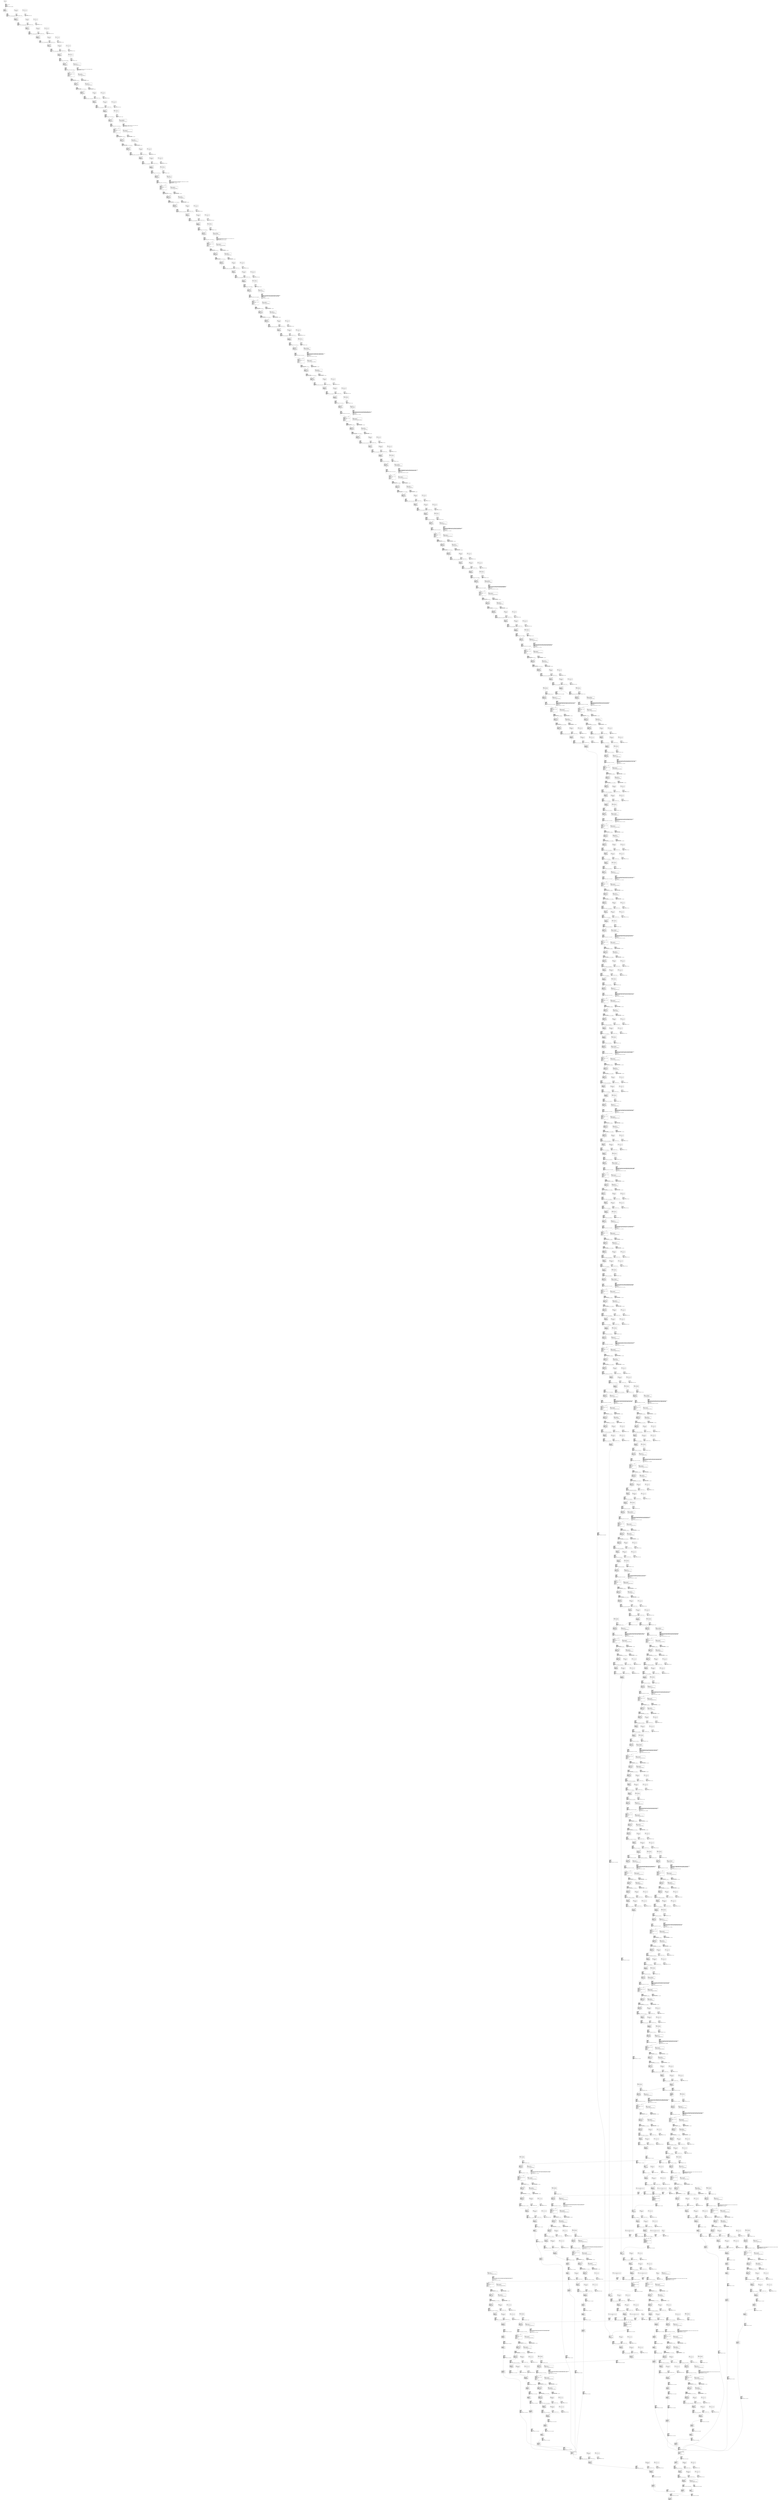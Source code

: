 digraph G {
graph [ fontsize=11 ];
node [ fontsize=11 ];
edge [ fontsize=10 ];
rankdir=BU
ranksep=1.5
nodesep=1
splines=spline
compound=true
Graphinfo [ label="" shape=plaintext, style=rounded, color=black, fontname="Arial-Bold" ];
Quantize_227_y_zero_point [ label="{ { <i0> 0} |  [792]\lQuantize_227_y_zero_point\l 1 | { <o0> 0} }", shape=record, color=black, style=rounded  ] ;
Conv2D_149_weights_inflated_502 [ label="{ { <i0> 0} |  [548]\lConv2D_149_weights_inflated_502\l(bytes=18432 , 2.2% of total)\l\l -0.864956 -0.103419 -1.14701 1.19402 ... | { <o0> 0} }", shape=record, color=black, style=rounded  ] ;
Dequantize_210_x_zero_point [ label="{ { <i0> 0} |  [743]\lDequantize_210_x_zero_point\l 8 | { <o0> 0} }", shape=record, color=black, style=rounded  ] ;
Quantize_179_y_zero_point [ label="{ { <i0> 0} |  [656]\lQuantize_179_y_zero_point\l 31 | { <o0> 0} }", shape=record, color=black, style=rounded  ] ;
Conv2D_254_zero_off_428 [ label="{ { <i0> 0} |  [859]\lConv2D_254_zero_off_428\l(bytes=1 , 0.00012% of total)\l\l 0 | { <o0> 0} }", shape=record, color=black, style=rounded  ] ;
Dequantize_146_x_zero_point [ label="{ { <i0> 0} |  [541]\lDequantize_146_x_zero_point\l -128 | { <o0> 0} }", shape=record, color=black, style=rounded  ] ;
Dequantize_16_x_zero_point [ label="{ { <i0> 0} |  [48]\lDequantize_16_x_zero_point\l -128 | { <o0> 0} }", shape=record, color=black, style=rounded  ] ;
Conv2D_158_weights_inflated_504 [ label="{ { <i0> 0} |  [582]\lConv2D_158_weights_inflated_504\l(bytes=18432 , 2.2% of total)\l\l 0.851283 -0.458383 0.0163708 2.07909 ... | { <o0> 0} }", shape=record, color=black, style=rounded  ] ;
Quantize_87_y_zero_point [ label="{ { <i0> 0} |  [317]\lQuantize_87_y_zero_point\l -128 | { <o0> 0} }", shape=record, color=black, style=rounded  ] ;
Conv2D_254_off_bias_434 [ label="{ { <i0> 0} |  [865]\lConv2D_254_off_bias_434\l(bytes=30 , 0.0036% of total)\l\l 4.09742 -4.09103 -4.05044 4.13295 ... | { <o0> 0} }", shape=record, color=black, style=rounded  ] ;
Conv2D_108_mul_scale_203 [ label="{ { <i0> 0} |  [397]\lConv2D_108_mul_scale_203\l(bytes=128 , 0.015% of total)\l\l 8.04494e-05 9.11852e-05 9.69603e-05 9.46057e-05 ... | { <o0> 0} }", shape=record, color=black, style=rounded  ] ;
Conv2D_162_mul_scale_311 [ label="{ { <i0> 0} |  [601]\lConv2D_162_mul_scale_311\l(bytes=256 , 0.031% of total)\l\l 2.86074e-05 2.48821e-05 3.60647e-05 4.27856e-05 ... | { <o0> 0} }", shape=record, color=black, style=rounded  ] ;
Conv2D_77_mul_scale_140 [ label="{ { <i0> 0} |  [278]\lConv2D_77_mul_scale_140\l(bytes=128 , 0.015% of total)\l\l 0.000179435 0.0002035 7.37378e-05 0.00017637 ... | { <o0> 0} }", shape=record, color=black, style=rounded  ] ;
Dequantize_164_x_zero_point [ label="{ { <i0> 0} |  [609]\lDequantize_164_x_zero_point\l -128 | { <o0> 0} }", shape=record, color=black, style=rounded  ] ;
Dequantize_34_x_zero_point [ label="{ { <i0> 0} |  [116]\lDequantize_34_x_zero_point\l -128 | { <o0> 0} }", shape=record, color=black, style=rounded  ] ;
Dequantize_180_x_zero_point [ label="{ { <i0> 0} |  [659]\lDequantize_180_x_zero_point\l 31 | { <o0> 0} }", shape=record, color=black, style=rounded  ] ;
Conv2D_113_mul_scale_212 [ label="{ { <i0> 0} |  [414]\lConv2D_113_mul_scale_212\l(bytes=128 , 0.015% of total)\l\l 9.44774e-05 3.1128e-05 4.43079e-05 0.000199911 ... | { <o0> 0} }", shape=record, color=black, style=rounded  ] ;
Quantize_262_y_zero_point [ label="{ { <i0> 0} |  [886]\lQuantize_262_y_zero_point\l 7 | { <o0> 0} }", shape=record, color=black, style=rounded  ] ;
Conv2D_9_zero_off_2 [ label="{ { <i0> 0} |  [19]\lConv2D_9_zero_off_2\l(bytes=1 , 0.00012% of total)\l\l 0 | { <o0> 0} }", shape=record, color=black, style=rounded  ] ;
Conv2D_9_off_bias_8 [ label="{ { <i0> 0} |  [25]\lConv2D_9_off_bias_8\l(bytes=16 , 0.0019% of total)\l\l 2.01623 2.90537 0.0938181 -0.389099 ... | { <o0> 0} }", shape=record, color=black, style=rounded  ] ;
Conv2D_23_mul_scale_32 [ label="{ { <i0> 0} |  [74]\lConv2D_23_mul_scale_32\l(bytes=16 , 0.0019% of total)\l\l 0.000380801 5.51035e-05 0.000144463 0.00905593 ... | { <o0> 0} }", shape=record, color=black, style=rounded  ] ;
Dequantize_214_x_zero_point [ label="{ { <i0> 0} |  [757]\lDequantize_214_x_zero_point\l 31 | { <o0> 0} }", shape=record, color=black, style=rounded  ] ;
Quantize_199_y_zero_point [ label="{ { <i0> 0} |  [713]\lQuantize_199_y_zero_point\l 7 | { <o0> 0} }", shape=record, color=black, style=rounded  ] ;
Quantize_248_y_zero_point [ label="{ { <i0> 0} |  [847]\lQuantize_248_y_zero_point\l -25 | { <o0> 0} }", shape=record, color=black, style=rounded  ] ;
Dequantize_52_x_zero_point [ label="{ { <i0> 0} |  [184]\lDequantize_52_x_zero_point\l -128 | { <o0> 0} }", shape=record, color=black, style=rounded  ] ;
Dequantize_231_x_zero_point [ label="{ { <i0> 0} |  [802]\lDequantize_231_x_zero_point\l 0 | { <o0> 0} }", shape=record, color=black, style=rounded  ] ;
Conv2D_275_zero_off_455 [ label="{ { <i0> 0} |  [918]\lConv2D_275_zero_off_455\l(bytes=1 , 0.00012% of total)\l\l 0 | { <o0> 0} }", shape=record, color=black, style=rounded  ] ;
Conv2D_41_mul_scale_68 [ label="{ { <i0> 0} |  [142]\lConv2D_41_mul_scale_68\l(bytes=32 , 0.0038% of total)\l\l 5.68727e-05 5.97019e-05 8.49028e-05 0.000216046 ... | { <o0> 0} }", shape=record, color=black, style=rounded  ] ;
Quantize_100_y_zero_point [ label="{ { <i0> 0} |  [368]\lQuantize_100_y_zero_point\l -128 | { <o0> 0} }", shape=record, color=black, style=rounded  ] ;
Dequantize_38_x_zero_point [ label="{ { <i0> 0} |  [133]\lDequantize_38_x_zero_point\l -128 | { <o0> 0} }", shape=record, color=black, style=rounded  ] ;
Dequantize_8_x_scale [ label="{ { <i0> 0} |  [16]\lDequantize_8_x_scale\l 0.00784314 | { <o0> 0} }", shape=record, color=black, style=rounded  ] ;
Dequantize_6_x_scale [ label="{ { <i0> 0} |  [10]\lDequantize_6_x_scale\l 0.00784314 | { <o0> 0} }", shape=record, color=black, style=rounded  ] ;
Dequantize_4_x_scale [ label="{ { <i0> 0} |  [4]\lDequantize_4_x_scale\l 0.00784314 | { <o0> 0} }", shape=record, color=black, style=rounded  ] ;
Conv2D_275_off_bias_461 [ label="{ { <i0> 0} |  [924]\lConv2D_275_off_bias_461\l(bytes=30 , 0.0036% of total)\l\l 4.14251 -4.10588 -3.95364 4.08306 ... | { <o0> 0} }", shape=record, color=black, style=rounded  ] ;
Conv2D_27_mul_scale_41 [ label="{ { <i0> 0} |  [91]\lConv2D_27_mul_scale_41\l(bytes=32 , 0.0038% of total)\l\l 8.50146e-05 0 0.000121376 0.000134253 ... | { <o0> 0} }", shape=record, color=black, style=rounded  ] ;
Dequantize_70_x_zero_point [ label="{ { <i0> 0} |  [252]\lDequantize_70_x_zero_point\l -128 | { <o0> 0} }", shape=record, color=black, style=rounded  ] ;
Conv2D_18_zero_off_20 [ label="{ { <i0> 0} |  [53]\lConv2D_18_zero_off_20\l(bytes=1 , 0.00012% of total)\l\l 0 | { <o0> 0} }", shape=record, color=black, style=rounded  ] ;
Conv2D_18_off_bias_26 [ label="{ { <i0> 0} |  [59]\lConv2D_18_off_bias_26\l(bytes=32 , 0.0038% of total)\l\l 4.37497 -10.9239 -7.83923 -2.4378 ... | { <o0> 0} }", shape=record, color=black, style=rounded  ] ;
Resize_267_size [ label="{ { <i0> 0} |  [895]\lResize_267_size\l 1 32 32 32 | { <o0> 0} }", shape=record, color=black, style=rounded  ] ;
Resize_246_size [ label="{ { <i0> 0} |  [836]\lResize_246_size\l 1 32 16 16 | { <o0> 0} }", shape=record, color=black, style=rounded  ] ;
Resize_225_size [ label="{ { <i0> 0} |  [781]\lResize_225_size\l 1 32 8 8 | { <o0> 0} }", shape=record, color=black, style=rounded  ] ;
Resize_204_size [ label="{ { <i0> 0} |  [722]\lResize_204_size\l 1 32 4 4 | { <o0> 0} }", shape=record, color=black, style=rounded  ] ;
Conv2D_113_zero_off_209 [ label="{ { <i0> 0} |  [410]\lConv2D_113_zero_off_209\l(bytes=1 , 0.00012% of total)\l\l 0 | { <o0> 0} }", shape=record, color=black, style=rounded  ] ;
Quantize_283_y_zero_point [ label="{ { <i0> 0} |  [939]\lQuantize_283_y_zero_point\l -128 | { <o0> 0} }", shape=record, color=black, style=rounded  ] ;
Dequantize_186_x_zero_point [ label="{ { <i0> 0} |  [677]\lDequantize_186_x_zero_point\l 0 | { <o0> 0} }", shape=record, color=black, style=rounded  ] ;
Dequantize_56_x_zero_point [ label="{ { <i0> 0} |  [201]\lDequantize_56_x_zero_point\l -128 | { <o0> 0} }", shape=record, color=black, style=rounded  ] ;
Dequantize_235_x_zero_point [ label="{ { <i0> 0} |  [814]\lDequantize_235_x_zero_point\l 31 | { <o0> 0} }", shape=record, color=black, style=rounded  ] ;
Quantize_10_y_zero_point [ label="{ { <i0> 0} |  [28]\lQuantize_10_y_zero_point\l -128 | { <o0> 0} }", shape=record, color=black, style=rounded  ] ;
Conv2D_45_mul_scale_77 [ label="{ { <i0> 0} |  [159]\lConv2D_45_mul_scale_77\l(bytes=64 , 0.0076% of total)\l\l 5.76435e-05 0.000158288 8.46672e-05 5.28165e-05 ... | { <o0> 0} }", shape=record, color=black, style=rounded  ] ;
Conv2D_113_off_bias_215 [ label="{ { <i0> 0} |  [416]\lConv2D_113_off_bias_215\l(bytes=256 , 0.031% of total)\l\l 3.54309 2.92438 0.058575 0.11315 ... | { <o0> 0} }", shape=record, color=black, style=rounded  ] ;
Quantize_269_y_zero_point [ label="{ { <i0> 0} |  [906]\lQuantize_269_y_zero_point\l 14 | { <o0> 0} }", shape=record, color=black, style=rounded  ] ;
Conv2D_63_zero_off_110 [ label="{ { <i0> 0} |  [223]\lConv2D_63_zero_off_110\l(bytes=1 , 0.00012% of total)\l\l 0 | { <o0> 0} }", shape=record, color=black, style=rounded  ] ;
Conv2D_131_zero_off_245 [ label="{ { <i0> 0} |  [478]\lConv2D_131_zero_off_245\l(bytes=1 , 0.00012% of total)\l\l 0 | { <o0> 0} }", shape=record, color=black, style=rounded  ] ;
Dequantize_252_x_zero_point [ label="{ { <i0> 0} |  [857]\lDequantize_252_x_zero_point\l -8 | { <o0> 0} }", shape=record, color=black, style=rounded  ] ;
Quantize_105_y_zero_point [ label="{ { <i0> 0} |  [385]\lQuantize_105_y_zero_point\l -128 | { <o0> 0} }", shape=record, color=black, style=rounded  ] ;
Conv2D_63_mul_scale_113 [ label="{ { <i0> 0} |  [227]\lConv2D_63_mul_scale_113\l(bytes=128 , 0.015% of total)\l\l 4.66146e-05 0.000168301 0.000134676 0.000116899 ... | { <o0> 0} }", shape=record, color=black, style=rounded  ] ;
Dequantize_74_x_zero_point [ label="{ { <i0> 0} |  [269]\lDequantize_74_x_zero_point\l -128 | { <o0> 0} }", shape=record, color=black, style=rounded  ] ;
Quantize_5_y_zero_point [ label="{ { <i0> 0} |  [8]\lQuantize_5_y_zero_point\l 127 | { <o0> 0} }", shape=record, color=black, style=rounded  ] ;
Dequantize_189_x_zero_point [ label="{ { <i0> 0} |  [684]\lDequantize_189_x_zero_point\l 11 | { <o0> 0} }", shape=record, color=black, style=rounded  ] ;
Conv2D_117_mul_scale_221 [ label="{ { <i0> 0} |  [431]\lConv2D_117_mul_scale_221\l(bytes=256 , 0.031% of total)\l\l 7.38688e-05 4.76626e-05 6.55471e-05 7.26214e-05 ... | { <o0> 0} }", shape=record, color=black, style=rounded  ] ;
Conv2D_63_off_bias_116 [ label="{ { <i0> 0} |  [229]\lConv2D_63_off_bias_116\l(bytes=256 , 0.031% of total)\l\l 2.27922 3.01662 -3.11546 1.88769 ... | { <o0> 0} }", shape=record, color=black, style=rounded  ] ;
Conv2D_117_zero_off_218 [ label="{ { <i0> 0} |  [427]\lConv2D_117_zero_off_218\l(bytes=1 , 0.00012% of total)\l\l 0 | { <o0> 0} }", shape=record, color=black, style=rounded  ] ;
Conv2D_86_mul_scale_158 [ label="{ { <i0> 0} |  [312]\lConv2D_86_mul_scale_158\l(bytes=128 , 0.015% of total)\l\l 0.000127656 0.000170463 6.41017e-05 0.000351431 ... | { <o0> 0} }", shape=record, color=black, style=rounded  ] ;
Conv2D_131_off_bias_251 [ label="{ { <i0> 0} |  [484]\lConv2D_131_off_bias_251\l(bytes=512 , 0.061% of total)\l\l -0.421909 0.527375 0.103846 -0.267828 ... | { <o0> 0} }", shape=record, color=black, style=rounded  ] ;
Conv2D_81_zero_off_146 [ label="{ { <i0> 0} |  [291]\lConv2D_81_zero_off_146\l(bytes=1 , 0.00012% of total)\l\l 0 | { <o0> 0} }", shape=record, color=black, style=rounded  ] ;
Dequantize_270_x_zero_point [ label="{ { <i0> 0} |  [909]\lDequantize_270_x_zero_point\l 14 | { <o0> 0} }", shape=record, color=black, style=rounded  ] ;
Conv2D_122_mul_scale_230 [ label="{ { <i0> 0} |  [448]\lConv2D_122_mul_scale_230\l(bytes=256 , 0.031% of total)\l\l 5.37625e-05 0.000113584 8.30995e-05 0.000103047 ... | { <o0> 0} }", shape=record, color=black, style=rounded  ] ;
Quantize_123_y_zero_point [ label="{ { <i0> 0} |  [453]\lQuantize_123_y_zero_point\l -128 | { <o0> 0} }", shape=record, color=black, style=rounded  ] ;
Quantize_288_y_zero_point [ label="{ { <i0> 0} |  [954]\lQuantize_288_y_zero_point\l 7 | { <o0> 0} }", shape=record, color=black, style=rounded  ] ;
Quantize_7_y_zero_point [ label="{ { <i0> 0} |  [14]\lQuantize_7_y_zero_point\l -1 | { <o0> 0} }", shape=record, color=black, style=rounded  ] ;
Dequantize_92_x_zero_point [ label="{ { <i0> 0} |  [337]\lDequantize_92_x_zero_point\l -128 | { <o0> 0} }", shape=record, color=black, style=rounded  ] ;
Conv2D_117_off_bias_224 [ label="{ { <i0> 0} |  [433]\lConv2D_117_off_bias_224\l(bytes=512 , 0.061% of total)\l\l -2.48701 -0.532343 -2.53687 -4.15453 ... | { <o0> 0} }", shape=record, color=black, style=rounded  ] ;
Conv2D_27_zero_off_38 [ label="{ { <i0> 0} |  [87]\lConv2D_27_zero_off_38\l(bytes=1 , 0.00012% of total)\l\l 0 | { <o0> 0} }", shape=record, color=black, style=rounded  ] ;
Conv2D_27_off_bias_44 [ label="{ { <i0> 0} |  [93]\lConv2D_27_off_bias_44\l(bytes=64 , 0.0076% of total)\l\l 2.58487 -1.45878 0.583575 3.13694 ... | { <o0> 0} }", shape=record, color=black, style=rounded  ] ;
Conv2D_59_weights_inflated_482 [ label="{ { <i0> 0} |  [208]\lConv2D_59_weights_inflated_482\l(bytes=4608 , 0.55% of total)\l\l -0.138819 -0.168896 -0.0925459 -0.212856 ... | { <o0> 0} }", shape=record, color=black, style=rounded  ] ;
Quantize_15_y_zero_point [ label="{ { <i0> 0} |  [45]\lQuantize_15_y_zero_point\l -128 | { <o0> 0} }", shape=record, color=black, style=rounded  ] ;
Conv2D_81_off_bias_152 [ label="{ { <i0> 0} |  [297]\lConv2D_81_off_bias_152\l(bytes=256 , 0.031% of total)\l\l 1.5669 2.3671 1.6964 0.529327 ... | { <o0> 0} }", shape=record, color=black, style=rounded  ] ;
Conv2D_135_zero_off_254 [ label="{ { <i0> 0} |  [495]\lConv2D_135_zero_off_254\l(bytes=1 , 0.00012% of total)\l\l 0 | { <o0> 0} }", shape=record, color=black, style=rounded  ] ;
Dequantize_256_x_zero_point [ label="{ { <i0> 0} |  [871]\lDequantize_256_x_zero_point\l 31 | { <o0> 0} }", shape=record, color=black, style=rounded  ] ;
Quantize_109_y_zero_point [ label="{ { <i0> 0} |  [402]\lQuantize_109_y_zero_point\l -128 | { <o0> 0} }", shape=record, color=black, style=rounded  ] ;
Conv2D_9_mul_scale_5 [ label="{ { <i0> 0} |  [23]\lConv2D_9_mul_scale_5\l(bytes=8 , 0.00096% of total)\l\l 1.04314e-05 3.78268e-05 5.08582e-06 0 ... | { <o0> 0} }", shape=record, color=black, style=rounded  ] ;
Conv2D_68_zero_off_119 [ label="{ { <i0> 0} |  [240]\lConv2D_68_zero_off_119\l(bytes=1 , 0.00012% of total)\l\l 0 | { <o0> 0} }", shape=record, color=black, style=rounded  ] ;
Conv2D_68_weights_inflated_484 [ label="{ { <i0> 0} |  [242]\lConv2D_68_weights_inflated_484\l(bytes=9216 , 1.1% of total)\l\l -0.161209 -0.403023 0.338539 -0.370781 ... | { <o0> 0} }", shape=record, color=black, style=rounded  ] ;
Quantize_141_y_zero_point [ label="{ { <i0> 0} |  [521]\lQuantize_141_y_zero_point\l -128 | { <o0> 0} }", shape=record, color=black, style=rounded  ] ;
Dequantize_273_x_zero_point [ label="{ { <i0> 0} |  [916]\lDequantize_273_x_zero_point\l -5 | { <o0> 0} }", shape=record, color=black, style=rounded  ] ;
Conv2D_77_weights_inflated_486 [ label="{ { <i0> 0} |  [276]\lConv2D_77_weights_inflated_486\l(bytes=9216 , 1.1% of total)\l\l 0.282161 -0.0381299 -0.289787 0.968499 ... | { <o0> 0} }", shape=record, color=black, style=rounded  ] ;
Dequantize_79_x_zero_point [ label="{ { <i0> 0} |  [286]\lDequantize_79_x_zero_point\l -128 | { <o0> 0} }", shape=record, color=black, style=rounded  ] ;
Conv2D_135_off_bias_260 [ label="{ { <i0> 0} |  [501]\lConv2D_135_off_bias_260\l(bytes=512 , 0.061% of total)\l\l 0.303369 -0.111227 -0.804492 -0.15478 ... | { <o0> 0} }", shape=record, color=black, style=rounded  ] ;
Quantize_33_y_zero_point [ label="{ { <i0> 0} |  [113]\lQuantize_33_y_zero_point\l -128 | { <o0> 0} }", shape=record, color=black, style=rounded  ] ;
Conv2D_68_off_bias_125 [ label="{ { <i0> 0} |  [246]\lConv2D_68_off_bias_125\l(bytes=256 , 0.031% of total)\l\l 1.17778 4.90911 -2.3476 0.124871 ... | { <o0> 0} }", shape=record, color=black, style=rounded  ] ;
Conv2D_153_zero_off_290 [ label="{ { <i0> 0} |  [563]\lConv2D_153_zero_off_290\l(bytes=1 , 0.00012% of total)\l\l 0 | { <o0> 0} }", shape=record, color=black, style=rounded  ] ;
Conv2D_86_weights_inflated_488 [ label="{ { <i0> 0} |  [310]\lConv2D_86_weights_inflated_488\l(bytes=9216 , 1.1% of total)\l\l -0.0488285 -0.488285 -0.113933 -0.0596793 ... | { <o0> 0} }", shape=record, color=black, style=rounded  ] ;
Quantize_127_y_zero_point [ label="{ { <i0> 0} |  [470]\lQuantize_127_y_zero_point\l -128 | { <o0> 0} }", shape=record, color=black, style=rounded  ] ;
Conv2D_86_zero_off_155 [ label="{ { <i0> 0} |  [308]\lConv2D_86_zero_off_155\l(bytes=1 , 0.00012% of total)\l\l 0 | { <o0> 0} }", shape=record, color=black, style=rounded  ] ;
Dequantize_110_x_zero_point [ label="{ { <i0> 0} |  [405]\lDequantize_110_x_zero_point\l -128 | { <o0> 0} }", shape=record, color=black, style=rounded  ] ;
Conv2D_95_weights_inflated_490 [ label="{ { <i0> 0} |  [344]\lConv2D_95_weights_inflated_490\l(bytes=9216 , 1.1% of total)\l\l 0.073567 0.0315287 0.0630574 0.073567 ... | { <o0> 0} }", shape=record, color=black, style=rounded  ] ;
Quantize_19_y_zero_point [ label="{ { <i0> 0} |  [62]\lQuantize_19_y_zero_point\l -128 | { <o0> 0} }", shape=record, color=black, style=rounded  ] ;
Dequantize_97_x_zero_point [ label="{ { <i0> 0} |  [354]\lDequantize_97_x_zero_point\l -128 | { <o0> 0} }", shape=record, color=black, style=rounded  ] ;
Conv2D_153_off_bias_296 [ label="{ { <i0> 0} |  [569]\lConv2D_153_off_bias_296\l(bytes=512 , 0.061% of total)\l\l 0.10599 0.647823 0.144404 0.55448 ... | { <o0> 0} }", shape=record, color=black, style=rounded  ] ;
Quantize_51_y_zero_point [ label="{ { <i0> 0} |  [181]\lQuantize_51_y_zero_point\l -128 | { <o0> 0} }", shape=record, color=black, style=rounded  ] ;
Conv2D_86_off_bias_161 [ label="{ { <i0> 0} |  [314]\lConv2D_86_off_bias_161\l(bytes=256 , 0.031% of total)\l\l 4.8097 2.03209 3.37931 -3.1692 ... | { <o0> 0} }", shape=record, color=black, style=rounded  ] ;
Quantize_145_y_zero_point [ label="{ { <i0> 0} |  [538]\lQuantize_145_y_zero_point\l -128 | { <o0> 0} }", shape=record, color=black, style=rounded  ] ;
Conv2D_287_mul_scale_467 [ label="{ { <i0> 0} |  [949]\lConv2D_287_mul_scale_467\l(bytes=20 , 0.0024% of total)\l\l 6.16384e-06 8.14576e-06 5.49214e-06 6.12857e-06 ... | { <o0> 0} }", shape=record, color=black, style=rounded  ] ;
Dequantize_277_x_zero_point [ label="{ { <i0> 0} |  [930]\lDequantize_277_x_zero_point\l 31 | { <o0> 0} }", shape=record, color=black, style=rounded  ] ;
Conv2D_205_zero_off_371 [ label="{ { <i0> 0} |  [724]\lConv2D_205_zero_off_371\l(bytes=1 , 0.00012% of total)\l\l 0 | { <o0> 0} }", shape=record, color=black, style=rounded  ] ;
Conv2D_172_zero_off_326 [ label="{ { <i0> 0} |  [629]\lConv2D_172_zero_off_326\l(bytes=1 , 0.00012% of total)\l\l 0 | { <o0> 0} }", shape=record, color=black, style=rounded  ] ;
Conv2D_36_zero_off_56 [ label="{ { <i0> 0} |  [121]\lConv2D_36_zero_off_56\l(bytes=1 , 0.00012% of total)\l\l 0 | { <o0> 0} }", shape=record, color=black, style=rounded  ] ;
Conv2D_36_off_bias_62 [ label="{ { <i0> 0} |  [127]\lConv2D_36_off_bias_62\l(bytes=64 , 0.0076% of total)\l\l 2.57215 4.17706 -9.6601 1.65738 ... | { <o0> 0} }", shape=record, color=black, style=rounded  ] ;
Quantize_37_y_zero_point [ label="{ { <i0> 0} |  [130]\lQuantize_37_y_zero_point\l -128 | { <o0> 0} }", shape=record, color=black, style=rounded  ] ;
Conv2D_72_mul_scale_131 [ label="{ { <i0> 0} |  [261]\lConv2D_72_mul_scale_131\l(bytes=128 , 0.015% of total)\l\l 4.46826e-05 4.40637e-05 6.60307e-05 8.64555e-05 ... | { <o0> 0} }", shape=record, color=black, style=rounded  ] ;
Conv2D_198_mul_scale_365 [ label="{ { <i0> 0} |  [708]\lConv2D_198_mul_scale_365\l(bytes=20 , 0.0024% of total)\l\l 6.64464e-06 5.55429e-06 5.60394e-06 7.26811e-06 ... | { <o0> 0} }", shape=record, color=black, style=rounded  ] ;
Conv2D_158_zero_off_299 [ label="{ { <i0> 0} |  [580]\lConv2D_158_zero_off_299\l(bytes=1 , 0.00012% of total)\l\l 0 | { <o0> 0} }", shape=record, color=black, style=rounded  ] ;
Conv2D_205_off_bias_377 [ label="{ { <i0> 0} |  [730]\lConv2D_205_off_bias_377\l(bytes=64 , 0.0076% of total)\l\l -0.403848 0.209582 -0.655857 -0.308004 ... | { <o0> 0} }", shape=record, color=black, style=rounded  ] ;
Conv2D_126_mul_scale_239 [ label="{ { <i0> 0} |  [465]\lConv2D_126_mul_scale_239\l(bytes=256 , 0.031% of total)\l\l 0.000265254 0.000254731 0.000296479 0.000178098 ... | { <o0> 0} }", shape=record, color=black, style=rounded  ] ;
Quantize_163_y_zero_point [ label="{ { <i0> 0} |  [606]\lQuantize_163_y_zero_point\l -128 | { <o0> 0} }", shape=record, color=black, style=rounded  ] ;
Dequantize_97_x_scale [ label="{ { <i0> 0} |  [353]\lDequantize_97_x_scale\l 0.0235294 | { <o0> 0} }", shape=record, color=black, style=rounded  ] ;
Dequantize_92_x_scale [ label="{ { <i0> 0} |  [336]\lDequantize_92_x_scale\l 0.0235294 | { <o0> 0} }", shape=record, color=black, style=rounded  ] ;
Dequantize_88_x_scale [ label="{ { <i0> 0} |  [319]\lDequantize_88_x_scale\l 0.0235294 | { <o0> 0} }", shape=record, color=black, style=rounded  ] ;
Dequantize_83_x_scale [ label="{ { <i0> 0} |  [302]\lDequantize_83_x_scale\l 0.0235294 | { <o0> 0} }", shape=record, color=black, style=rounded  ] ;
Dequantize_79_x_scale [ label="{ { <i0> 0} |  [285]\lDequantize_79_x_scale\l 0.0235294 | { <o0> 0} }", shape=record, color=black, style=rounded  ] ;
Dequantize_74_x_scale [ label="{ { <i0> 0} |  [268]\lDequantize_74_x_scale\l 0.0235294 | { <o0> 0} }", shape=record, color=black, style=rounded  ] ;
Dequantize_70_x_scale [ label="{ { <i0> 0} |  [251]\lDequantize_70_x_scale\l 0.0235294 | { <o0> 0} }", shape=record, color=black, style=rounded  ] ;
Dequantize_65_x_scale [ label="{ { <i0> 0} |  [234]\lDequantize_65_x_scale\l 0.0235294 | { <o0> 0} }", shape=record, color=black, style=rounded  ] ;
Dequantize_61_x_scale [ label="{ { <i0> 0} |  [217]\lDequantize_61_x_scale\l 0.0235294 | { <o0> 0} }", shape=record, color=black, style=rounded  ] ;
Dequantize_56_x_scale [ label="{ { <i0> 0} |  [200]\lDequantize_56_x_scale\l 0.0235294 | { <o0> 0} }", shape=record, color=black, style=rounded  ] ;
Dequantize_52_x_scale [ label="{ { <i0> 0} |  [183]\lDequantize_52_x_scale\l 0.0235294 | { <o0> 0} }", shape=record, color=black, style=rounded  ] ;
Dequantize_47_x_scale [ label="{ { <i0> 0} |  [166]\lDequantize_47_x_scale\l 0.0235294 | { <o0> 0} }", shape=record, color=black, style=rounded  ] ;
Dequantize_43_x_scale [ label="{ { <i0> 0} |  [149]\lDequantize_43_x_scale\l 0.0235294 | { <o0> 0} }", shape=record, color=black, style=rounded  ] ;
Dequantize_38_x_scale [ label="{ { <i0> 0} |  [132]\lDequantize_38_x_scale\l 0.0235294 | { <o0> 0} }", shape=record, color=black, style=rounded  ] ;
Dequantize_34_x_scale [ label="{ { <i0> 0} |  [115]\lDequantize_34_x_scale\l 0.0235294 | { <o0> 0} }", shape=record, color=black, style=rounded  ] ;
Dequantize_29_x_scale [ label="{ { <i0> 0} |  [98]\lDequantize_29_x_scale\l 0.0235294 | { <o0> 0} }", shape=record, color=black, style=rounded  ] ;
Dequantize_25_x_scale [ label="{ { <i0> 0} |  [81]\lDequantize_25_x_scale\l 0.0235294 | { <o0> 0} }", shape=record, color=black, style=rounded  ] ;
Dequantize_20_x_scale [ label="{ { <i0> 0} |  [64]\lDequantize_20_x_scale\l 0.0235294 | { <o0> 0} }", shape=record, color=black, style=rounded  ] ;
Dequantize_16_x_scale [ label="{ { <i0> 0} |  [47]\lDequantize_16_x_scale\l 0.0235294 | { <o0> 0} }", shape=record, color=black, style=rounded  ] ;
Dequantize_11_x_scale [ label="{ { <i0> 0} |  [30]\lDequantize_11_x_scale\l 0.0235294 | { <o0> 0} }", shape=record, color=black, style=rounded  ] ;
Conv2D_172_off_bias_332 [ label="{ { <i0> 0} |  [635]\lConv2D_172_off_bias_332\l(bytes=40 , 0.0048% of total)\l\l 0.121775 0.164704 -0.175465 -0.0304719 ... | { <o0> 0} }", shape=record, color=black, style=rounded  ] ;
Conv2D_95_mul_scale_176 [ label="{ { <i0> 0} |  [346]\lConv2D_95_mul_scale_176\l(bytes=128 , 0.015% of total)\l\l 0.000247284 9.34626e-05 3.00908e-05 0.000310086 ... | { <o0> 0} }", shape=record, color=black, style=rounded  ] ;
Dequantize_295_x_zero_point [ label="{ { <i0> 0} |  [968]\lDequantize_295_x_zero_point\l 7 | { <o0> 0} }", shape=record, color=black, style=rounded  ] ;
Dequantize_115_x_zero_point [ label="{ { <i0> 0} |  [422]\lDequantize_115_x_zero_point\l -128 | { <o0> 0} }", shape=record, color=black, style=rounded  ] ;
Conv2D_149_mul_scale_284 [ label="{ { <i0> 0} |  [550]\lConv2D_149_mul_scale_284\l(bytes=256 , 0.031% of total)\l\l 0.000221216 0.000189899 0.000204565 0.000141305 ... | { <o0> 0} }", shape=record, color=black, style=rounded  ] ;
Quantize_55_y_zero_point [ label="{ { <i0> 0} |  [198]\lQuantize_55_y_zero_point\l -128 | { <o0> 0} }", shape=record, color=black, style=rounded  ] ;
Conv2D_131_mul_scale_248 [ label="{ { <i0> 0} |  [482]\lConv2D_131_mul_scale_248\l(bytes=256 , 0.031% of total)\l\l 7.76138e-05 5.13561e-05 0.000147718 6.38445e-05 ... | { <o0> 0} }", shape=record, color=black, style=rounded  ] ;
Quantize_213_y_zero_point [ label="{ { <i0> 0} |  [754]\lQuantize_213_y_zero_point\l 31 | { <o0> 0} }", shape=record, color=black, style=rounded  ] ;
Conv2D_158_off_bias_305 [ label="{ { <i0> 0} |  [586]\lConv2D_158_off_bias_305\l(bytes=512 , 0.061% of total)\l\l -0.52194 -0.202991 -0.59148 0.4911 ... | { <o0> 0} }", shape=record, color=black, style=rounded  ] ;
Conv2D_191_zero_off_353 [ label="{ { <i0> 0} |  [686]\lConv2D_191_zero_off_353\l(bytes=1 , 0.00012% of total)\l\l 0 | { <o0> 0} }", shape=record, color=black, style=rounded  ] ;
Canoninc_default_init_for_SCALES_optional_input_979 [ label="{ { <i0> 0} |  [979]\lCanoninc_default_init_for_SCALES_optional_input_979\l 1 1 2 2 | { <o0> 0} }", shape=record, color=black, style=rounded  ] ;
Canoninc_default_init_for_SCALES_optional_input_977 [ label="{ { <i0> 0} |  [977]\lCanoninc_default_init_for_SCALES_optional_input_977\l 1 1 2 2 | { <o0> 0} }", shape=record, color=black, style=rounded  ] ;
Canoninc_default_init_for_SCALES_optional_input_975 [ label="{ { <i0> 0} |  [975]\lCanoninc_default_init_for_SCALES_optional_input_975\l 1 1 2 2 | { <o0> 0} }", shape=record, color=black, style=rounded  ] ;
Canoninc_default_init_for_SCALES_optional_input_973 [ label="{ { <i0> 0} |  [973]\lCanoninc_default_init_for_SCALES_optional_input_973\l 1 1 2 2 | { <o0> 0} }", shape=record, color=black, style=rounded  ] ;
Quantize_230_y_zero_point [ label="{ { <i0> 0} |  [799]\lQuantize_230_y_zero_point\l 0 | { <o0> 0} }", shape=record, color=black, style=rounded  ] ;
Dequantize_133_x_zero_point [ label="{ { <i0> 0} |  [490]\lDequantize_133_x_zero_point\l -128 | { <o0> 0} }", shape=record, color=black, style=rounded  ] ;
Quantize_73_y_zero_point [ label="{ { <i0> 0} |  [266]\lQuantize_73_y_zero_point\l -128 | { <o0> 0} }", shape=record, color=black, style=rounded  ] ;
Conv2D_226_zero_off_398 [ label="{ { <i0> 0} |  [783]\lConv2D_226_zero_off_398\l(bytes=1 , 0.00012% of total)\l\l 0 | { <o0> 0} }", shape=record, color=black, style=rounded  ] ;
Conv2D_191_off_bias_359 [ label="{ { <i0> 0} |  [692]\lConv2D_191_off_bias_359\l(bytes=30 , 0.0036% of total)\l\l 3.34399 -4.00983 -3.33486 3.08027 ... | { <o0> 0} }", shape=record, color=black, style=rounded  ] ;
Conv2D_240_off_bias_416 [ label="{ { <i0> 0} |  [824]\lConv2D_240_off_bias_416\l(bytes=40 , 0.0048% of total)\l\l -0.0428203 -0.0144481 0.0281348 0.0173365 ... | { <o0> 0} }", shape=record, color=black, style=rounded  ] ;
Conv2D_178_zero_off_335 [ label="{ { <i0> 0} |  [647]\lConv2D_178_zero_off_335\l(bytes=1 , 0.00012% of total)\l\l 0 | { <o0> 0} }", shape=record, color=black, style=rounded  ] ;
Dequantize_119_x_zero_point [ label="{ { <i0> 0} |  [439]\lDequantize_119_x_zero_point\l -128 | { <o0> 0} }", shape=record, color=black, style=rounded  ] ;
Dequantize_20_x_zero_point [ label="{ { <i0> 0} |  [65]\lDequantize_20_x_zero_point\l -128 | { <o0> 0} }", shape=record, color=black, style=rounded  ] ;
Conv2D_45_zero_off_74 [ label="{ { <i0> 0} |  [155]\lConv2D_45_zero_off_74\l(bytes=1 , 0.00012% of total)\l\l 0 | { <o0> 0} }", shape=record, color=black, style=rounded  ] ;
Conv2D_45_off_bias_80 [ label="{ { <i0> 0} |  [161]\lConv2D_45_off_bias_80\l(bytes=128 , 0.015% of total)\l\l 2.08168 3.13458 4.48372 1.8397 ... | { <o0> 0} }", shape=record, color=black, style=rounded  ] ;
Conv2D_226_off_bias_404 [ label="{ { <i0> 0} |  [789]\lConv2D_226_off_bias_404\l(bytes=64 , 0.0076% of total)\l\l -0.411996 0.481359 0.255514 -0.510043 ... | { <o0> 0} }", shape=record, color=black, style=rounded  ] ;
Dequantize_151_x_zero_point [ label="{ { <i0> 0} |  [558]\lDequantize_151_x_zero_point\l -128 | { <o0> 0} }", shape=record, color=black, style=rounded  ] ;
Conv2D_268_mul_scale_449 [ label="{ { <i0> 0} |  [901]\lConv2D_268_mul_scale_449\l(bytes=32 , 0.0038% of total)\l\l 4.61941e-05 6.24128e-05 5.80784e-05 0.000113698 ... | { <o0> 0} }", shape=record, color=black, style=rounded  ] ;
Dequantize_200_x_zero_point [ label="{ { <i0> 0} |  [716]\lDequantize_200_x_zero_point\l 7 | { <o0> 0} }", shape=record, color=black, style=rounded  ] ;
Quantize_91_y_zero_point [ label="{ { <i0> 0} |  [334]\lQuantize_91_y_zero_point\l -128 | { <o0> 0} }", shape=record, color=black, style=rounded  ] ;
Canoninc_default_init_for_ROI_optional_input_978 [ label="{ { <i0> 0} |  [978]\lCanoninc_default_init_for_ROI_optional_input_978\l 0 0 0 0 ... | { <o0> 0} }", shape=record, color=black, style=rounded  ] ;
Canoninc_default_init_for_ROI_optional_input_976 [ label="{ { <i0> 0} |  [976]\lCanoninc_default_init_for_ROI_optional_input_976\l 0 0 0 0 ... | { <o0> 0} }", shape=record, color=black, style=rounded  ] ;
Canoninc_default_init_for_ROI_optional_input_974 [ label="{ { <i0> 0} |  [974]\lCanoninc_default_init_for_ROI_optional_input_974\l 0 0 0 0 ... | { <o0> 0} }", shape=record, color=black, style=rounded  ] ;
Canoninc_default_init_for_ROI_optional_input_972 [ label="{ { <i0> 0} |  [972]\lCanoninc_default_init_for_ROI_optional_input_972\l 0 0 0 0 ... | { <o0> 0} }", shape=record, color=black, style=rounded  ] ;
Conv2D_178_off_bias_341 [ label="{ { <i0> 0} |  [653]\lConv2D_178_off_bias_341\l(bytes=30 , 0.0036% of total)\l\l 2.24623 -3.27178 -1.69563 2.96942 ... | { <o0> 0} }", shape=record, color=black, style=rounded  ] ;
Quantize_185_y_zero_point [ label="{ { <i0> 0} |  [674]\lQuantize_185_y_zero_point\l 0 | { <o0> 0} }", shape=record, color=black, style=rounded  ] ;
Quantize_234_y_zero_point [ label="{ { <i0> 0} |  [811]\lQuantize_234_y_zero_point\l 31 | { <o0> 0} }", shape=record, color=black, style=rounded  ] ;
Conv2D_219_mul_scale_392 [ label="{ { <i0> 0} |  [767]\lConv2D_219_mul_scale_392\l(bytes=20 , 0.0024% of total)\l\l 4.99802e-06 4.49435e-06 4.69727e-06 9.08127e-06 ... | { <o0> 0} }", shape=record, color=black, style=rounded  ] ;
Dequantize_137_x_zero_point [ label="{ { <i0> 0} |  [507]\lDequantize_137_x_zero_point\l -128 | { <o0> 0} }", shape=record, color=black, style=rounded  ] ;
Conv2D_14_zero_off_11 [ label="{ { <i0> 0} |  [36]\lConv2D_14_zero_off_11\l(bytes=1 , 0.00012% of total)\l\l 0 | { <o0> 0} }", shape=record, color=black, style=rounded  ] ;
Conv2D_14_off_bias_17 [ label="{ { <i0> 0} |  [42]\lConv2D_14_off_bias_17\l(bytes=16 , 0.0019% of total)\l\l 8.67846 3.56693 -1.01662 -0.356723 ... | { <o0> 0} }", shape=record, color=black, style=rounded  ] ;
Conv2D_261_zero_off_437 [ label="{ { <i0> 0} |  [877]\lConv2D_261_zero_off_437\l(bytes=1 , 0.00012% of total)\l\l 0 | { <o0> 0} }", shape=record, color=black, style=rounded  ] ;
Conv2D_9_weights [ label="{ { <i0> 0} |  [21]\lConv2D_9_weights\l(bytes=216 , 0.026% of total)\l\l 0.0984199 0.0997499 0.0478799 0.12901 ... | { <o0> 0} }", shape=record, color=black, style=rounded  ] ;
Quantize_251_y_zero_point [ label="{ { <i0> 0} |  [854]\lQuantize_251_y_zero_point\l -8 | { <o0> 0} }", shape=record, color=black, style=rounded  ] ;
Quantize_78_y_zero_point [ label="{ { <i0> 0} |  [283]\lQuantize_78_y_zero_point\l -128 | { <o0> 0} }", shape=record, color=black, style=rounded  ] ;
Conv2D_198_zero_off_362 [ label="{ { <i0> 0} |  [704]\lConv2D_198_zero_off_362\l(bytes=1 , 0.00012% of total)\l\l 0 | { <o0> 0} }", shape=record, color=black, style=rounded  ] ;
Conv2D_184_mul_scale_347 [ label="{ { <i0> 0} |  [669]\lConv2D_184_mul_scale_347\l(bytes=32 , 0.0038% of total)\l\l 1.53229e-05 1.17295e-05 1.44294e-05 1.18757e-05 ... | { <o0> 0} }", shape=record, color=black, style=rounded  ] ;
Conv2D_247_zero_off_419 [ label="{ { <i0> 0} |  [838]\lConv2D_247_zero_off_419\l(bytes=1 , 0.00012% of total)\l\l 0 | { <o0> 0} }", shape=record, color=black, style=rounded  ] ;
Conv2D_247_mul_scale_422 [ label="{ { <i0> 0} |  [842]\lConv2D_247_mul_scale_422\l(bytes=32 , 0.0038% of total)\l\l 0.000349107 0.00015675 0.000182697 0.000146683 ... | { <o0> 0} }", shape=record, color=black, style=rounded  ] ;
Conv2D_99_mul_scale_185 [ label="{ { <i0> 0} |  [363]\lConv2D_99_mul_scale_185\l(bytes=128 , 0.015% of total)\l\l 5.51918e-05 8.51527e-05 5.33438e-05 8.81285e-05 ... | { <o0> 0} }", shape=record, color=black, style=rounded  ] ;
Conv2D_261_off_bias_443 [ label="{ { <i0> 0} |  [883]\lConv2D_261_off_bias_443\l(bytes=40 , 0.0048% of total)\l\l -0.0731585 -0.0302605 0.0678737 0.0546518 ... | { <o0> 0} }", shape=record, color=black, style=rounded  ] ;
Quantize_188_y_zero_point [ label="{ { <i0> 0} |  [681]\lQuantize_188_y_zero_point\l 11 | { <o0> 0} }", shape=record, color=black, style=rounded  ] ;
Conv2D_81_mul_scale_149 [ label="{ { <i0> 0} |  [295]\lConv2D_81_mul_scale_149\l(bytes=128 , 0.015% of total)\l\l 8.30584e-05 6.93065e-05 0.000102033 4.12956e-05 ... | { <o0> 0} }", shape=record, color=black, style=rounded  ] ;
Dequantize_155_x_zero_point [ label="{ { <i0> 0} |  [575]\lDequantize_155_x_zero_point\l -128 | { <o0> 0} }", shape=record, color=black, style=rounded  ] ;
Dequantize_25_x_zero_point [ label="{ { <i0> 0} |  [82]\lDequantize_25_x_zero_point\l -128 | { <o0> 0} }", shape=record, color=black, style=rounded  ] ;
Dequantize_171_x_zero_point [ label="{ { <i0> 0} |  [627]\lDequantize_171_x_zero_point\l 6 | { <o0> 0} }", shape=record, color=black, style=rounded  ] ;
Conv2D_135_mul_scale_257 [ label="{ { <i0> 0} |  [499]\lConv2D_135_mul_scale_257\l(bytes=256 , 0.031% of total)\l\l 3.61196e-05 3.9639e-05 3.32009e-05 3.45722e-05 ... | { <o0> 0} }", shape=record, color=black, style=rounded  ] ;
Identity_1_param_0 [ label="{ { <i0> 0} |  [0]\lIdentity_1_param_0\l(bytes=109200 , 13% of total)\l\l -0.0349356 -0.0349356 0.0628841 0.0628841 ... | { <o0> 0} }", shape=record, color=black, style=rounded  ] ;
Conv2D_14_mul_scale_14 [ label="{ { <i0> 0} |  [40]\lConv2D_14_mul_scale_14\l(bytes=8 , 0.00096% of total)\l\l 0.000213755 0.000242863 7.04984e-06 0.000474365 ... | { <o0> 0} }", shape=record, color=black, style=rounded  ] ;
Conv2D_198_off_bias_368 [ label="{ { <i0> 0} |  [710]\lConv2D_198_off_bias_368\l(bytes=40 , 0.0048% of total)\l\l 0.0783735 -0.0226448 -0.0805229 -0.100169 ... | { <o0> 0} }", shape=record, color=black, style=rounded  ] ;
Conv2D_247_off_bias_425 [ label="{ { <i0> 0} |  [844]\lConv2D_247_off_bias_425\l(bytes=64 , 0.0076% of total)\l\l -1.56295 2.5127 -4.01459 2.52778 ... | { <o0> 0} }", shape=record, color=black, style=rounded  ] ;
Quantize_96_y_zero_point [ label="{ { <i0> 0} |  [351]\lQuantize_96_y_zero_point\l -128 | { <o0> 0} }", shape=record, color=black, style=rounded  ] ;
Conv2D_158_mul_scale_302 [ label="{ { <i0> 0} |  [584]\lConv2D_158_mul_scale_302\l(bytes=256 , 0.031% of total)\l\l 0.000385196 0.000254056 0.000214849 0.000308093 ... | { <o0> 0} }", shape=record, color=black, style=rounded  ] ;
Input_2_out_0 [ label="{ { <i0> 0} |  [2]\lInput_2_out_0 | { <o0> 0} }", shape=record, color=black, style=rounded  ] ;
Dequantize_221_x_zero_point [ label="{ { <i0> 0} |  [775]\lDequantize_221_x_zero_point\l 7 | { <o0> 0} }", shape=record, color=black, style=rounded  ] ;
Conv2D_54_zero_off_92 [ label="{ { <i0> 0} |  [189]\lConv2D_54_zero_off_92\l(bytes=1 , 0.00012% of total)\l\l 0 | { <o0> 0} }", shape=record, color=black, style=rounded  ] ;
Conv2D_104_weights_inflated_492 [ label="{ { <i0> 0} |  [378]\lConv2D_104_weights_inflated_492\l(bytes=9216 , 1.1% of total)\l\l 0.134953 0.952169 -0.307393 0.869698 ... | { <o0> 0} }", shape=record, color=black, style=rounded  ] ;
Conv2D_275_mul_scale_458 [ label="{ { <i0> 0} |  [922]\lConv2D_275_mul_scale_458\l(bytes=15 , 0.0018% of total)\l\l 3.04493e-05 4.07131e-05 3.86725e-05 2.93813e-05 ... | { <o0> 0} }", shape=record, color=black, style=rounded  ] ;
Conv2D_54_off_bias_98 [ label="{ { <i0> 0} |  [195]\lConv2D_54_off_bias_98\l(bytes=128 , 0.015% of total)\l\l 0.86498 4.74564 2.31329 3.38033 ... | { <o0> 0} }", shape=record, color=black, style=rounded  ] ;
Conv2D_140_mul_scale_266 [ label="{ { <i0> 0} |  [516]\lConv2D_140_mul_scale_266\l(bytes=256 , 0.031% of total)\l\l 0.000217882 0.000118737 0.000187983 0.000191235 ... | { <o0> 0} }", shape=record, color=black, style=rounded  ] ;
Dequantize_43_x_zero_point [ label="{ { <i0> 0} |  [150]\lDequantize_43_x_zero_point\l -128 | { <o0> 0} }", shape=record, color=black, style=rounded  ] ;
Quantize_255_y_zero_point [ label="{ { <i0> 0} |  [868]\lQuantize_255_y_zero_point\l 31 | { <o0> 0} }", shape=record, color=black, style=rounded  ] ;
Conv2D_113_weights_inflated_494 [ label="{ { <i0> 0} |  [412]\lConv2D_113_weights_inflated_494\l(bytes=9216 , 1.1% of total)\l\l -0.413575 -0.509942 -0.265009 -0.0441682 ... | { <o0> 0} }", shape=record, color=black, style=rounded  ] ;
Conv2D_226_mul_scale_401 [ label="{ { <i0> 0} |  [787]\lConv2D_226_mul_scale_401\l(bytes=32 , 0.0038% of total)\l\l 3.40605e-05 1.81583e-05 0.000125745 5.89509e-05 ... | { <o0> 0} }", shape=record, color=black, style=rounded  ] ;
Dequantize_295_x_scale [ label="{ { <i0> 0} |  [967]\lDequantize_295_x_scale\l 0.00749283 | { <o0> 0} }", shape=record, color=black, style=rounded  ] ;
Dequantize_289_x_scale [ label="{ { <i0> 0} |  [956]\lDequantize_289_x_scale\l 0.00749283 | { <o0> 0} }", shape=record, color=black, style=rounded  ] ;
Dequantize_284_x_scale [ label="{ { <i0> 0} |  [941]\lDequantize_284_x_scale\l 0.00390625 | { <o0> 0} }", shape=record, color=black, style=rounded  ] ;
Dequantize_277_x_scale [ label="{ { <i0> 0} |  [929]\lDequantize_277_x_scale\l 0.0778126 | { <o0> 0} }", shape=record, color=black, style=rounded  ] ;
Dequantize_273_x_scale [ label="{ { <i0> 0} |  [915]\lDequantize_273_x_scale\l 0.169086 | { <o0> 0} }", shape=record, color=black, style=rounded  ] ;
Dequantize_270_x_scale [ label="{ { <i0> 0} |  [908]\lDequantize_270_x_scale\l 0.0695131 | { <o0> 0} }", shape=record, color=black, style=rounded  ] ;
Dequantize_263_x_scale [ label="{ { <i0> 0} |  [888]\lDequantize_263_x_scale\l 0.00749283 | { <o0> 0} }", shape=record, color=black, style=rounded  ] ;
Dequantize_256_x_scale [ label="{ { <i0> 0} |  [870]\lDequantize_256_x_scale\l 0.0778126 | { <o0> 0} }", shape=record, color=black, style=rounded  ] ;
Dequantize_252_x_scale [ label="{ { <i0> 0} |  [856]\lDequantize_252_x_scale\l 0.1835 | { <o0> 0} }", shape=record, color=black, style=rounded  ] ;
Dequantize_249_x_scale [ label="{ { <i0> 0} |  [849]\lDequantize_249_x_scale\l 0.170643 | { <o0> 0} }", shape=record, color=black, style=rounded  ] ;
Dequantize_242_x_scale [ label="{ { <i0> 0} |  [829]\lDequantize_242_x_scale\l 0.00749283 | { <o0> 0} }", shape=record, color=black, style=rounded  ] ;
Dequantize_235_x_scale [ label="{ { <i0> 0} |  [813]\lDequantize_235_x_scale\l 0.0778126 | { <o0> 0} }", shape=record, color=black, style=rounded  ] ;
Dequantize_231_x_scale [ label="{ { <i0> 0} |  [801]\lDequantize_231_x_scale\l 0.119934 | { <o0> 0} }", shape=record, color=black, style=rounded  ] ;
Dequantize_228_x_scale [ label="{ { <i0> 0} |  [794]\lDequantize_228_x_scale\l 0.106381 | { <o0> 0} }", shape=record, color=black, style=rounded  ] ;
Dequantize_221_x_scale [ label="{ { <i0> 0} |  [774]\lDequantize_221_x_scale\l 0.00749283 | { <o0> 0} }", shape=record, color=black, style=rounded  ] ;
Dequantize_214_x_scale [ label="{ { <i0> 0} |  [756]\lDequantize_214_x_scale\l 0.0778126 | { <o0> 0} }", shape=record, color=black, style=rounded  ] ;
Dequantize_210_x_scale [ label="{ { <i0> 0} |  [742]\lDequantize_210_x_scale\l 0.0526242 | { <o0> 0} }", shape=record, color=black, style=rounded  ] ;
Dequantize_207_x_scale [ label="{ { <i0> 0} |  [735]\lDequantize_207_x_scale\l 0.0446105 | { <o0> 0} }", shape=record, color=black, style=rounded  ] ;
Dequantize_200_x_scale [ label="{ { <i0> 0} |  [715]\lDequantize_200_x_scale\l 0.00749283 | { <o0> 0} }", shape=record, color=black, style=rounded  ] ;
Dequantize_193_x_scale [ label="{ { <i0> 0} |  [697]\lDequantize_193_x_scale\l 0.0778126 | { <o0> 0} }", shape=record, color=black, style=rounded  ] ;
Dequantize_189_x_scale [ label="{ { <i0> 0} |  [683]\lDequantize_189_x_scale\l 0.025311 | { <o0> 0} }", shape=record, color=black, style=rounded  ] ;
Dequantize_186_x_scale [ label="{ { <i0> 0} |  [676]\lDequantize_186_x_scale\l 0.0179971 | { <o0> 0} }", shape=record, color=black, style=rounded  ] ;
Dequantize_180_x_scale [ label="{ { <i0> 0} |  [658]\lDequantize_180_x_scale\l 0.0778126 | { <o0> 0} }", shape=record, color=black, style=rounded  ] ;
Dequantize_174_x_scale [ label="{ { <i0> 0} |  [640]\lDequantize_174_x_scale\l 0.00749283 | { <o0> 0} }", shape=record, color=black, style=rounded  ] ;
Dequantize_171_x_scale [ label="{ { <i0> 0} |  [626]\lDequantize_171_x_scale\l 0.0116885 | { <o0> 0} }", shape=record, color=black, style=rounded  ] ;
Dequantize_164_x_scale [ label="{ { <i0> 0} |  [608]\lDequantize_164_x_scale\l 0.0188504 | { <o0> 0} }", shape=record, color=black, style=rounded  ] ;
Dequantize_160_x_scale [ label="{ { <i0> 0} |  [591]\lDequantize_160_x_scale\l 0.0235294 | { <o0> 0} }", shape=record, color=black, style=rounded  ] ;
Dequantize_155_x_scale [ label="{ { <i0> 0} |  [574]\lDequantize_155_x_scale\l 0.0235294 | { <o0> 0} }", shape=record, color=black, style=rounded  ] ;
Dequantize_151_x_scale [ label="{ { <i0> 0} |  [557]\lDequantize_151_x_scale\l 0.0235294 | { <o0> 0} }", shape=record, color=black, style=rounded  ] ;
Dequantize_146_x_scale [ label="{ { <i0> 0} |  [540]\lDequantize_146_x_scale\l 0.0235294 | { <o0> 0} }", shape=record, color=black, style=rounded  ] ;
Dequantize_142_x_scale [ label="{ { <i0> 0} |  [523]\lDequantize_142_x_scale\l 0.0235294 | { <o0> 0} }", shape=record, color=black, style=rounded  ] ;
Dequantize_137_x_scale [ label="{ { <i0> 0} |  [506]\lDequantize_137_x_scale\l 0.0235294 | { <o0> 0} }", shape=record, color=black, style=rounded  ] ;
Dequantize_133_x_scale [ label="{ { <i0> 0} |  [489]\lDequantize_133_x_scale\l 0.0235294 | { <o0> 0} }", shape=record, color=black, style=rounded  ] ;
Dequantize_128_x_scale [ label="{ { <i0> 0} |  [472]\lDequantize_128_x_scale\l 0.0235294 | { <o0> 0} }", shape=record, color=black, style=rounded  ] ;
Dequantize_124_x_scale [ label="{ { <i0> 0} |  [455]\lDequantize_124_x_scale\l 0.0235294 | { <o0> 0} }", shape=record, color=black, style=rounded  ] ;
Dequantize_119_x_scale [ label="{ { <i0> 0} |  [438]\lDequantize_119_x_scale\l 0.0235294 | { <o0> 0} }", shape=record, color=black, style=rounded  ] ;
Dequantize_115_x_scale [ label="{ { <i0> 0} |  [421]\lDequantize_115_x_scale\l 0.0235294 | { <o0> 0} }", shape=record, color=black, style=rounded  ] ;
Dequantize_110_x_scale [ label="{ { <i0> 0} |  [404]\lDequantize_110_x_scale\l 0.0235294 | { <o0> 0} }", shape=record, color=black, style=rounded  ] ;
Dequantize_106_x_scale [ label="{ { <i0> 0} |  [387]\lDequantize_106_x_scale\l 0.0235294 | { <o0> 0} }", shape=record, color=black, style=rounded  ] ;
Dequantize_101_x_scale [ label="{ { <i0> 0} |  [370]\lDequantize_101_x_scale\l 0.0235294 | { <o0> 0} }", shape=record, color=black, style=rounded  ] ;
Dequantize_207_x_zero_point [ label="{ { <i0> 0} |  [736]\lDequantize_207_x_zero_point\l 8 | { <o0> 0} }", shape=record, color=black, style=rounded  ] ;
Conv2D_32_mul_scale_50 [ label="{ { <i0> 0} |  [108]\lConv2D_32_mul_scale_50\l(bytes=32 , 0.0038% of total)\l\l 0.0012836 0.00618432 0.00151747 0.000408492 ... | { <o0> 0} }", shape=record, color=black, style=rounded  ] ;
Dequantize_174_x_zero_point [ label="{ { <i0> 0} |  [641]\lDequantize_174_x_zero_point\l 7 | { <o0> 0} }", shape=record, color=black, style=rounded  ] ;
Conv2D_122_weights_inflated_496 [ label="{ { <i0> 0} |  [446]\lConv2D_122_weights_inflated_496\l(bytes=18432 , 2.2% of total)\l\l -0.290183 -0.203357 -0.271904 -0.171368 ... | { <o0> 0} }", shape=record, color=black, style=rounded  ] ;
Dequantize_29_x_zero_point [ label="{ { <i0> 0} |  [99]\lDequantize_29_x_zero_point\l -128 | { <o0> 0} }", shape=record, color=black, style=rounded  ] ;
Quantize_272_y_zero_point [ label="{ { <i0> 0} |  [913]\lQuantize_272_y_zero_point\l -5 | { <o0> 0} }", shape=record, color=black, style=rounded  ] ;
Conv2D_23_zero_off_29 [ label="{ { <i0> 0} |  [70]\lConv2D_23_zero_off_29\l(bytes=1 , 0.00012% of total)\l\l 0 | { <o0> 0} }", shape=record, color=black, style=rounded  ] ;
Conv2D_23_off_bias_35 [ label="{ { <i0> 0} |  [76]\lConv2D_23_off_bias_35\l(bytes=32 , 0.0038% of total)\l\l 2.90817 1.26044 -0.256132 -1.43084 ... | { <o0> 0} }", shape=record, color=black, style=rounded  ] ;
Conv2D_131_weights_inflated_498 [ label="{ { <i0> 0} |  [480]\lConv2D_131_weights_inflated_498\l(bytes=18432 , 2.2% of total)\l\l 0.00989576 0.0758675 0.230901 -0.0197915 ... | { <o0> 0} }", shape=record, color=black, style=rounded  ] ;
Conv2D_268_zero_off_446 [ label="{ { <i0> 0} |  [897]\lConv2D_268_zero_off_446\l(bytes=1 , 0.00012% of total)\l\l 0 | { <o0> 0} }", shape=record, color=black, style=rounded  ] ;
Conv2D_18_mul_scale_23 [ label="{ { <i0> 0} |  [57]\lConv2D_18_mul_scale_23\l(bytes=16 , 0.0019% of total)\l\l 0.000176034 0.00136361 0.000385258 0 ... | { <o0> 0} }", shape=record, color=black, style=rounded  ] ;
Dequantize_61_x_zero_point [ label="{ { <i0> 0} |  [218]\lDequantize_61_x_zero_point\l -128 | { <o0> 0} }", shape=record, color=black, style=rounded  ] ;
Conv2D_191_mul_scale_356 [ label="{ { <i0> 0} |  [690]\lConv2D_191_mul_scale_356\l(bytes=15 , 0.0018% of total)\l\l 2.87744e-05 5.31793e-05 4.83482e-05 3.13762e-05 ... | { <o0> 0} }", shape=record, color=black, style=rounded  ] ;
Conv2D_254_mul_scale_431 [ label="{ { <i0> 0} |  [863]\lConv2D_254_mul_scale_431\l(bytes=15 , 0.0018% of total)\l\l 4.05472e-05 5.84266e-05 9.97597e-05 6.31052e-05 ... | { <o0> 0} }", shape=record, color=black, style=rounded  ] ;
Conv2D_104_zero_off_191 [ label="{ { <i0> 0} |  [376]\lConv2D_104_zero_off_191\l(bytes=1 , 0.00012% of total)\l\l 0 | { <o0> 0} }", shape=record, color=black, style=rounded  ] ;
Conv2D_140_weights_inflated_500 [ label="{ { <i0> 0} |  [514]\lConv2D_140_weights_inflated_500\l(bytes=18432 , 2.2% of total)\l\l 0.10186 0.21298 1.17602 -0.47226 ... | { <o0> 0} }", shape=record, color=black, style=rounded  ] ;
Conv2D_50_mul_scale_86 [ label="{ { <i0> 0} |  [176]\lConv2D_50_mul_scale_86\l(bytes=64 , 0.0076% of total)\l\l 0.000342692 0.000229231 9.81625e-05 0.000557348 ... | { <o0> 0} }", shape=record, color=black, style=rounded  ] ;
Dequantize_47_x_zero_point [ label="{ { <i0> 0} |  [167]\lDequantize_47_x_zero_point\l -128 | { <o0> 0} }", shape=record, color=black, style=rounded  ] ;
Conv2D_205_mul_scale_374 [ label="{ { <i0> 0} |  [728]\lConv2D_205_mul_scale_374\l(bytes=32 , 0.0038% of total)\l\l 4.08711e-05 3.13934e-05 4.33309e-05 3.83375e-05 ... | { <o0> 0} }", shape=record, color=black, style=rounded  ] ;
Conv2D_268_off_bias_452 [ label="{ { <i0> 0} |  [903]\lConv2D_268_off_bias_452\l(bytes=64 , 0.0076% of total)\l\l -0.984396 -2.13015 2.79868 7.33543 ... | { <o0> 0} }", shape=record, color=black, style=rounded  ] ;
Dequantize_193_x_zero_point [ label="{ { <i0> 0} |  [698]\lDequantize_193_x_zero_point\l 31 | { <o0> 0} }", shape=record, color=black, style=rounded  ] ;
Dequantize_242_x_zero_point [ label="{ { <i0> 0} |  [830]\lDequantize_242_x_zero_point\l 7 | { <o0> 0} }", shape=record, color=black, style=rounded  ] ;
Conv2D_36_mul_scale_59 [ label="{ { <i0> 0} |  [125]\lConv2D_36_mul_scale_59\l(bytes=32 , 0.0038% of total)\l\l 8.34787e-05 0.000121848 0.000256046 3.73123e-05 ... | { <o0> 0} }", shape=record, color=black, style=rounded  ] ;
Conv2D_104_off_bias_197 [ label="{ { <i0> 0} |  [382]\lConv2D_104_off_bias_197\l(bytes=256 , 0.031% of total)\l\l -0.0633309 4.18489 4.77023 -0.400305 ... | { <o0> 0} }", shape=record, color=black, style=rounded  ] ;
Quantize_276_y_zero_point [ label="{ { <i0> 0} |  [927]\lQuantize_276_y_zero_point\l 31 | { <o0> 0} }", shape=record, color=black, style=rounded  ] ;
Conv2D_122_zero_off_227 [ label="{ { <i0> 0} |  [444]\lConv2D_122_zero_off_227\l(bytes=1 , 0.00012% of total)\l\l 0 | { <o0> 0} }", shape=record, color=black, style=rounded  ] ;
Conv2D_287_zero_off_464 [ label="{ { <i0> 0} |  [945]\lConv2D_287_zero_off_464\l(bytes=1 , 0.00012% of total)\l\l 0 | { <o0> 0} }", shape=record, color=black, style=rounded  ] ;
Quantize_294_y_scale [ label="{ { <i0> 0} |  [964]\lQuantize_294_y_scale\l 0.00749283 | { <o0> 0} }", shape=record, color=black, style=rounded  ] ;
Quantize_288_y_scale [ label="{ { <i0> 0} |  [953]\lQuantize_288_y_scale\l 0.00749283 | { <o0> 0} }", shape=record, color=black, style=rounded  ] ;
Quantize_283_y_scale [ label="{ { <i0> 0} |  [938]\lQuantize_283_y_scale\l 0.00390625 | { <o0> 0} }", shape=record, color=black, style=rounded  ] ;
Quantize_276_y_scale [ label="{ { <i0> 0} |  [926]\lQuantize_276_y_scale\l 0.0778126 | { <o0> 0} }", shape=record, color=black, style=rounded  ] ;
Quantize_272_y_scale [ label="{ { <i0> 0} |  [912]\lQuantize_272_y_scale\l 0.169086 | { <o0> 0} }", shape=record, color=black, style=rounded  ] ;
Quantize_269_y_scale [ label="{ { <i0> 0} |  [905]\lQuantize_269_y_scale\l 0.0695131 | { <o0> 0} }", shape=record, color=black, style=rounded  ] ;
Quantize_262_y_scale [ label="{ { <i0> 0} |  [885]\lQuantize_262_y_scale\l 0.00749283 | { <o0> 0} }", shape=record, color=black, style=rounded  ] ;
Quantize_255_y_scale [ label="{ { <i0> 0} |  [867]\lQuantize_255_y_scale\l 0.0778126 | { <o0> 0} }", shape=record, color=black, style=rounded  ] ;
Quantize_251_y_scale [ label="{ { <i0> 0} |  [853]\lQuantize_251_y_scale\l 0.1835 | { <o0> 0} }", shape=record, color=black, style=rounded  ] ;
Quantize_248_y_scale [ label="{ { <i0> 0} |  [846]\lQuantize_248_y_scale\l 0.170643 | { <o0> 0} }", shape=record, color=black, style=rounded  ] ;
Quantize_241_y_scale [ label="{ { <i0> 0} |  [826]\lQuantize_241_y_scale\l 0.00749283 | { <o0> 0} }", shape=record, color=black, style=rounded  ] ;
Quantize_234_y_scale [ label="{ { <i0> 0} |  [810]\lQuantize_234_y_scale\l 0.0778126 | { <o0> 0} }", shape=record, color=black, style=rounded  ] ;
Quantize_230_y_scale [ label="{ { <i0> 0} |  [798]\lQuantize_230_y_scale\l 0.119934 | { <o0> 0} }", shape=record, color=black, style=rounded  ] ;
Quantize_227_y_scale [ label="{ { <i0> 0} |  [791]\lQuantize_227_y_scale\l 0.106381 | { <o0> 0} }", shape=record, color=black, style=rounded  ] ;
Quantize_220_y_scale [ label="{ { <i0> 0} |  [771]\lQuantize_220_y_scale\l 0.00749283 | { <o0> 0} }", shape=record, color=black, style=rounded  ] ;
Quantize_213_y_scale [ label="{ { <i0> 0} |  [753]\lQuantize_213_y_scale\l 0.0778126 | { <o0> 0} }", shape=record, color=black, style=rounded  ] ;
Quantize_209_y_scale [ label="{ { <i0> 0} |  [739]\lQuantize_209_y_scale\l 0.0526242 | { <o0> 0} }", shape=record, color=black, style=rounded  ] ;
Quantize_206_y_scale [ label="{ { <i0> 0} |  [732]\lQuantize_206_y_scale\l 0.0446105 | { <o0> 0} }", shape=record, color=black, style=rounded  ] ;
Quantize_199_y_scale [ label="{ { <i0> 0} |  [712]\lQuantize_199_y_scale\l 0.00749283 | { <o0> 0} }", shape=record, color=black, style=rounded  ] ;
Quantize_192_y_scale [ label="{ { <i0> 0} |  [694]\lQuantize_192_y_scale\l 0.0778126 | { <o0> 0} }", shape=record, color=black, style=rounded  ] ;
Quantize_188_y_scale [ label="{ { <i0> 0} |  [680]\lQuantize_188_y_scale\l 0.025311 | { <o0> 0} }", shape=record, color=black, style=rounded  ] ;
Quantize_185_y_scale [ label="{ { <i0> 0} |  [673]\lQuantize_185_y_scale\l 0.0179971 | { <o0> 0} }", shape=record, color=black, style=rounded  ] ;
Quantize_179_y_scale [ label="{ { <i0> 0} |  [655]\lQuantize_179_y_scale\l 0.0778126 | { <o0> 0} }", shape=record, color=black, style=rounded  ] ;
Quantize_173_y_scale [ label="{ { <i0> 0} |  [637]\lQuantize_173_y_scale\l 0.00749283 | { <o0> 0} }", shape=record, color=black, style=rounded  ] ;
Quantize_170_y_scale [ label="{ { <i0> 0} |  [623]\lQuantize_170_y_scale\l 0.0116885 | { <o0> 0} }", shape=record, color=black, style=rounded  ] ;
Quantize_163_y_scale [ label="{ { <i0> 0} |  [605]\lQuantize_163_y_scale\l 0.0188504 | { <o0> 0} }", shape=record, color=black, style=rounded  ] ;
Quantize_159_y_scale [ label="{ { <i0> 0} |  [588]\lQuantize_159_y_scale\l 0.0235294 | { <o0> 0} }", shape=record, color=black, style=rounded  ] ;
Quantize_154_y_scale [ label="{ { <i0> 0} |  [571]\lQuantize_154_y_scale\l 0.0235294 | { <o0> 0} }", shape=record, color=black, style=rounded  ] ;
Quantize_150_y_scale [ label="{ { <i0> 0} |  [554]\lQuantize_150_y_scale\l 0.0235294 | { <o0> 0} }", shape=record, color=black, style=rounded  ] ;
Quantize_145_y_scale [ label="{ { <i0> 0} |  [537]\lQuantize_145_y_scale\l 0.0235294 | { <o0> 0} }", shape=record, color=black, style=rounded  ] ;
Quantize_141_y_scale [ label="{ { <i0> 0} |  [520]\lQuantize_141_y_scale\l 0.0235294 | { <o0> 0} }", shape=record, color=black, style=rounded  ] ;
Quantize_136_y_scale [ label="{ { <i0> 0} |  [503]\lQuantize_136_y_scale\l 0.0235294 | { <o0> 0} }", shape=record, color=black, style=rounded  ] ;
Quantize_132_y_scale [ label="{ { <i0> 0} |  [486]\lQuantize_132_y_scale\l 0.0235294 | { <o0> 0} }", shape=record, color=black, style=rounded  ] ;
Quantize_127_y_scale [ label="{ { <i0> 0} |  [469]\lQuantize_127_y_scale\l 0.0235294 | { <o0> 0} }", shape=record, color=black, style=rounded  ] ;
Quantize_123_y_scale [ label="{ { <i0> 0} |  [452]\lQuantize_123_y_scale\l 0.0235294 | { <o0> 0} }", shape=record, color=black, style=rounded  ] ;
Quantize_118_y_scale [ label="{ { <i0> 0} |  [435]\lQuantize_118_y_scale\l 0.0235294 | { <o0> 0} }", shape=record, color=black, style=rounded  ] ;
Quantize_114_y_scale [ label="{ { <i0> 0} |  [418]\lQuantize_114_y_scale\l 0.0235294 | { <o0> 0} }", shape=record, color=black, style=rounded  ] ;
Quantize_109_y_scale [ label="{ { <i0> 0} |  [401]\lQuantize_109_y_scale\l 0.0235294 | { <o0> 0} }", shape=record, color=black, style=rounded  ] ;
Quantize_105_y_scale [ label="{ { <i0> 0} |  [384]\lQuantize_105_y_scale\l 0.0235294 | { <o0> 0} }", shape=record, color=black, style=rounded  ] ;
Quantize_100_y_scale [ label="{ { <i0> 0} |  [367]\lQuantize_100_y_scale\l 0.0235294 | { <o0> 0} }", shape=record, color=black, style=rounded  ] ;
Dequantize_228_x_zero_point [ label="{ { <i0> 0} |  [795]\lDequantize_228_x_zero_point\l 1 | { <o0> 0} }", shape=record, color=black, style=rounded  ] ;
Conv2D_233_mul_scale_407 [ label="{ { <i0> 0} |  [806]\lConv2D_233_mul_scale_407\l(bytes=15 , 0.0018% of total)\l\l 4.24323e-05 5.98898e-05 4.95473e-05 6.74925e-05 ... | { <o0> 0} }", shape=record, color=black, style=rounded  ] ;
Dequantize_65_x_zero_point [ label="{ { <i0> 0} |  [235]\lDequantize_65_x_zero_point\l -128 | { <o0> 0} }", shape=record, color=black, style=rounded  ] ;
Conv2D_108_zero_off_200 [ label="{ { <i0> 0} |  [393]\lConv2D_108_zero_off_200\l(bytes=1 , 0.00012% of total)\l\l 0 | { <o0> 0} }", shape=record, color=black, style=rounded  ] ;
Conv2D_54_mul_scale_95 [ label="{ { <i0> 0} |  [193]\lConv2D_54_mul_scale_95\l(bytes=64 , 0.0076% of total)\l\l 0.000192947 7.30987e-05 0.000115405 8.49779e-05 ... | { <o0> 0} }", shape=record, color=black, style=rounded  ] ;
Conv2D_122_off_bias_233 [ label="{ { <i0> 0} |  [450]\lConv2D_122_off_bias_233\l(bytes=512 , 0.061% of total)\l\l 1.89147 4.52564 0.0846784 -0.0920211 ... | { <o0> 0} }", shape=record, color=black, style=rounded  ] ;
Conv2D_90_mul_scale_167 [ label="{ { <i0> 0} |  [329]\lConv2D_90_mul_scale_167\l(bytes=128 , 0.015% of total)\l\l 7.90541e-05 9.66555e-05 9.65685e-05 3.77313e-05 ... | { <o0> 0} }", shape=record, color=black, style=rounded  ] ;
Conv2D_287_off_bias_470 [ label="{ { <i0> 0} |  [951]\lConv2D_287_off_bias_470\l(bytes=40 , 0.0048% of total)\l\l 0.169469 0.0927965 0.0957115 -0.0159098 ... | { <o0> 0} }", shape=record, color=black, style=rounded  ] ;
Conv2D_72_zero_off_128 [ label="{ { <i0> 0} |  [257]\lConv2D_72_zero_off_128\l(bytes=1 , 0.00012% of total)\l\l 0 | { <o0> 0} }", shape=record, color=black, style=rounded  ] ;
Quantize_294_y_zero_point [ label="{ { <i0> 0} |  [965]\lQuantize_294_y_zero_point\l 7 | { <o0> 0} }", shape=record, color=black, style=rounded  ] ;
Conv2D_140_zero_off_263 [ label="{ { <i0> 0} |  [512]\lConv2D_140_zero_off_263\l(bytes=1 , 0.00012% of total)\l\l 0 | { <o0> 0} }", shape=record, color=black, style=rounded  ] ;
Conv2D_144_mul_scale_275 [ label="{ { <i0> 0} |  [533]\lConv2D_144_mul_scale_275\l(bytes=256 , 0.031% of total)\l\l 3.01898e-05 4.09486e-05 5.25506e-05 3.86991e-05 ... | { <o0> 0} }", shape=record, color=black, style=rounded  ] ;
Conv2D_32_zero_off_47 [ label="{ { <i0> 0} |  [104]\lConv2D_32_zero_off_47\l(bytes=1 , 0.00012% of total)\l\l 0 | { <o0> 0} }", shape=record, color=black, style=rounded  ] ;
Quantize_114_y_zero_point [ label="{ { <i0> 0} |  [419]\lQuantize_114_y_zero_point\l -128 | { <o0> 0} }", shape=record, color=black, style=rounded  ] ;
Conv2D_32_off_bias_53 [ label="{ { <i0> 0} |  [110]\lConv2D_32_off_bias_53\l(bytes=64 , 0.0076% of total)\l\l -0.0179704 -0.599879 2.85133 0.276958 ... | { <o0> 0} }", shape=record, color=black, style=rounded  ] ;
Conv2D_59_mul_scale_104 [ label="{ { <i0> 0} |  [210]\lConv2D_59_mul_scale_104\l(bytes=64 , 0.0076% of total)\l\l 5.44388e-05 4.47836e-05 6.91879e-05 0.000101369 ... | { <o0> 0} }", shape=record, color=black, style=rounded  ] ;
Conv2D_261_mul_scale_440 [ label="{ { <i0> 0} |  [881]\lConv2D_261_mul_scale_440\l(bytes=20 , 0.0024% of total)\l\l 1.01821e-05 8.06732e-06 9.42298e-06 5.33085e-06 ... | { <o0> 0} }", shape=record, color=black, style=rounded  ] ;
Dequantize_83_x_zero_point [ label="{ { <i0> 0} |  [303]\lDequantize_83_x_zero_point\l -128 | { <o0> 0} }", shape=record, color=black, style=rounded  ] ;
Conv2D_108_off_bias_206 [ label="{ { <i0> 0} |  [399]\lConv2D_108_off_bias_206\l(bytes=256 , 0.031% of total)\l\l 3.33439 5.20941 7.98264 8.75311 ... | { <o0> 0} }", shape=record, color=black, style=rounded  ] ;
Conv2D_287_weights [ label="{ { <i0> 0} |  [947]\lConv2D_287_weights\l(bytes=5760 , 0.69% of total)\l\l -3.64539e-05 0.000546808 0.00113007 -0.00131234 ... | { <o0> 0} }", shape=record, color=black, style=rounded  ] ;
Conv2D_275_weights [ label="{ { <i0> 0} |  [920]\lConv2D_275_weights\l(bytes=4320 , 0.52% of total)\l\l -0.000900409 -0.0140464 -0.00432196 -0.00432196 ... | { <o0> 0} }", shape=record, color=black, style=rounded  ] ;
Conv2D_268_weights [ label="{ { <i0> 0} |  [899]\lConv2D_268_weights\l(bytes=2048 , 0.24% of total)\l\l -0.0412282 -0.0274855 -0.015706 0.00981624 ... | { <o0> 0} }", shape=record, color=black, style=rounded  ] ;
Conv2D_261_weights [ label="{ { <i0> 0} |  [879]\lConv2D_261_weights\l(bytes=5760 , 0.69% of total)\l\l -0.0019421 0.000388419 0.000776838 -0.0019421 ... | { <o0> 0} }", shape=record, color=black, style=rounded  ] ;
Conv2D_254_weights [ label="{ { <i0> 0} |  [861]\lConv2D_254_weights\l(bytes=4320 , 0.52% of total)\l\l -0.00464029 0.0103854 -0.0114902 0.00464029 ... | { <o0> 0} }", shape=record, color=black, style=rounded  ] ;
Conv2D_247_weights [ label="{ { <i0> 0} |  [840]\lConv2D_247_weights\l(bytes=4096 , 0.49% of total)\l\l 0.0296741 -0.0741852 -0.0445111 -0.341252 ... | { <o0> 0} }", shape=record, color=black, style=rounded  ] ;
Conv2D_240_weights [ label="{ { <i0> 0} |  [820]\lConv2D_240_weights\l(bytes=5760 , 0.69% of total)\l\l 0.00193371 -0.00153818 -0.000131844 -0.000703167 ... | { <o0> 0} }", shape=record, color=black, style=rounded  ] ;
Conv2D_233_weights [ label="{ { <i0> 0} |  [804]\lConv2D_233_weights\l(bytes=4320 , 0.52% of total)\l\l 0.00778356 0.00672217 0.0116753 0.0109677 ... | { <o0> 0} }", shape=record, color=black, style=rounded  ] ;
Conv2D_226_weights [ label="{ { <i0> 0} |  [785]\lConv2D_226_weights\l(bytes=8192 , 0.98% of total)\l\l 0.102778 0.0130281 0.0622456 -0.0246087 ... | { <o0> 0} }", shape=record, color=black, style=rounded  ] ;
Conv2D_219_weights [ label="{ { <i0> 0} |  [765]\lConv2D_219_weights\l(bytes=5760 , 0.69% of total)\l\l 0.00408396 0.00161459 -0.00379903 -0.00104473 ... | { <o0> 0} }", shape=record, color=black, style=rounded  ] ;
Conv2D_212_weights [ label="{ { <i0> 0} |  [747]\lConv2D_212_weights\l(bytes=4320 , 0.52% of total)\l\l -0.0428213 0.0264713 -0.00934282 0.028807 ... | { <o0> 0} }", shape=record, color=black, style=rounded  ] ;
Conv2D_205_weights [ label="{ { <i0> 0} |  [726]\lConv2D_205_weights\l(bytes=8192 , 0.98% of total)\l\l -0.0243183 0.0277924 0.0590588 0.0677439 ... | { <o0> 0} }", shape=record, color=black, style=rounded  ] ;
Conv2D_198_weights [ label="{ { <i0> 0} |  [706]\lConv2D_198_weights\l(bytes=5760 , 0.69% of total)\l\l 0.000525041 -0.0120759 0.0168013 0.00341276 ... | { <o0> 0} }", shape=record, color=black, style=rounded  ] ;
Conv2D_191_weights [ label="{ { <i0> 0} |  [688]\lConv2D_191_weights\l(bytes=4320 , 0.52% of total)\l\l -0.00341051 -0.0591155 -0.0750312 0.0318314 ... | { <o0> 0} }", shape=record, color=black, style=rounded  ] ;
Conv2D_184_weights [ label="{ { <i0> 0} |  [667]\lConv2D_184_weights\l(bytes=8192 , 0.98% of total)\l\l -0.0292633 0.0284505 -0.0577138 0.00487722 ... | { <o0> 0} }", shape=record, color=black, style=rounded  ] ;
Conv2D_178_weights [ label="{ { <i0> 0} |  [649]\lConv2D_178_weights\l(bytes=480 , 0.057% of total)\l\l -0.65982 -0.277495 -0.733819 0.369993 ... | { <o0> 0} }", shape=record, color=black, style=rounded  ] ;
Conv2D_172_weights [ label="{ { <i0> 0} |  [631]\lConv2D_172_weights\l(bytes=640 , 0.076% of total)\l\l -0.200778 -0.0553326 0.13596 0.069561 ... | { <o0> 0} }", shape=record, color=black, style=rounded  ] ;
Conv2D_169_weights [ label="{ { <i0> 0} |  [617]\lConv2D_169_weights\l(bytes=8192 , 0.98% of total)\l\l -0.0399562 -0.0392162 -0.0162784 -0.0488353 ... | { <o0> 0} }", shape=record, color=black, style=rounded  ] ;
Conv2D_162_weights [ label="{ { <i0> 0} |  [599]\lConv2D_162_weights\l(bytes=65536 , 7.8% of total)\l\l 0.0425535 0.0182372 0.00243163 -0.0267479 ... | { <o0> 0} }", shape=record, color=black, style=rounded  ] ;
Conv2D_153_weights [ label="{ { <i0> 0} |  [565]\lConv2D_153_weights\l(bytes=65536 , 7.8% of total)\l\l 0.00324771 -0.0146147 0.0308533 0.0292294 ... | { <o0> 0} }", shape=record, color=black, style=rounded  ] ;
Conv2D_144_weights [ label="{ { <i0> 0} |  [531]\lConv2D_144_weights\l(bytes=65536 , 7.8% of total)\l\l -0.0102645 0.0205291 -0.0282275 -0.0667195 ... | { <o0> 0} }", shape=record, color=black, style=rounded  ] ;
Conv2D_135_weights [ label="{ { <i0> 0} |  [497]\lConv2D_135_weights\l(bytes=65536 , 7.8% of total)\l\l -0.170394 -0.0276315 0.0614033 0.108991 ... | { <o0> 0} }", shape=record, color=black, style=rounded  ] ;
Conv2D_126_weights [ label="{ { <i0> 0} |  [463]\lConv2D_126_weights\l(bytes=65536 , 7.8% of total)\l\l -0.293106 0.315652 0.304379 -0.191646 ... | { <o0> 0} }", shape=record, color=black, style=rounded  ] ;
Conv2D_117_weights [ label="{ { <i0> 0} |  [429]\lConv2D_117_weights\l(bytes=32768 , 3.9% of total)\l\l -0.0125577 -0.191505 0.150692 -0.0627885 ... | { <o0> 0} }", shape=record, color=black, style=rounded  ] ;
Conv2D_108_weights [ label="{ { <i0> 0} |  [395]\lConv2D_108_weights\l(bytes=16384 , 2% of total)\l\l -0.116249 -0.0273528 0.0923157 -0.0547056 ... | { <o0> 0} }", shape=record, color=black, style=rounded  ] ;
Conv2D_72_off_bias_134 [ label="{ { <i0> 0} |  [263]\lConv2D_72_off_bias_134\l(bytes=256 , 0.031% of total)\l\l 2.23565 1.32499 1.8828 0.205937 ... | { <o0> 0} }", shape=record, color=black, style=rounded  ] ;
Conv2D_126_zero_off_236 [ label="{ { <i0> 0} |  [461]\lConv2D_126_zero_off_236\l(bytes=1 , 0.00012% of total)\l\l 0 | { <o0> 0} }", shape=record, color=black, style=rounded  ] ;
Conv2D_212_mul_scale_383 [ label="{ { <i0> 0} |  [749]\lConv2D_212_mul_scale_383\l(bytes=15 , 0.0018% of total)\l\l 4.09715e-05 6.43382e-05 5.32682e-05 3.2252e-05 ... | { <o0> 0} }", shape=record, color=black, style=rounded  ] ;
Conv2D_140_off_bias_269 [ label="{ { <i0> 0} |  [518]\lConv2D_140_off_bias_269\l(bytes=512 , 0.061% of total)\l\l -0.290437 -0.405488 0.228212 0.00229482 ... | { <o0> 0} }", shape=record, color=black, style=rounded  ] ;
Dequantize_263_x_zero_point [ label="{ { <i0> 0} |  [889]\lDequantize_263_x_zero_point\l 7 | { <o0> 0} }", shape=record, color=black, style=rounded  ] ;
Conv2D_90_zero_off_164 [ label="{ { <i0> 0} |  [325]\lConv2D_90_zero_off_164\l(bytes=1 , 0.00012% of total)\l\l 0 | { <o0> 0} }", shape=record, color=black, style=rounded  ] ;
Conv2D_59_zero_off_101 [ label="{ { <i0> 0} |  [206]\lConv2D_59_zero_off_101\l(bytes=1 , 0.00012% of total)\l\l 0 | { <o0> 0} }", shape=record, color=black, style=rounded  ] ;
Conv2D_99_weights [ label="{ { <i0> 0} |  [361]\lConv2D_99_weights\l(bytes=16384 , 2% of total)\l\l -0.0820978 0.093826 -0.189998 -0.0187652 ... | { <o0> 0} }", shape=record, color=black, style=rounded  ] ;
Conv2D_90_weights [ label="{ { <i0> 0} |  [327]\lConv2D_90_weights\l(bytes=16384 , 2% of total)\l\l 0.050397 -0.016799 -0.0739156 -0.0268784 ... | { <o0> 0} }", shape=record, color=black, style=rounded  ] ;
Conv2D_81_weights [ label="{ { <i0> 0} |  [293]\lConv2D_81_weights\l(bytes=16384 , 2% of total)\l\l -0.0917795 -0.0105899 -0.109429 -0.0741296 ... | { <o0> 0} }", shape=record, color=black, style=rounded  ] ;
Conv2D_72_weights [ label="{ { <i0> 0} |  [259]\lConv2D_72_weights\l(bytes=16384 , 2% of total)\l\l 0.0246871 -0.0569703 -0.0284851 0.0588693 ... | { <o0> 0} }", shape=record, color=black, style=rounded  ] ;
Conv2D_63_weights [ label="{ { <i0> 0} |  [225]\lConv2D_63_weights\l(bytes=8192 , 0.98% of total)\l\l -0.0515091 -0.184244 0.0534903 -0.0515091 ... | { <o0> 0} }", shape=record, color=black, style=rounded  ] ;
Conv2D_54_weights [ label="{ { <i0> 0} |  [191]\lConv2D_54_weights\l(bytes=4096 , 0.49% of total)\l\l -0.0492014 -0.0246007 0.0902026 0.0164005 ... | { <o0> 0} }", shape=record, color=black, style=rounded  ] ;
Conv2D_45_weights [ label="{ { <i0> 0} |  [157]\lConv2D_45_weights\l(bytes=2048 , 0.24% of total)\l\l 0.110243 0.173939 0.097994 -0.0269484 ... | { <o0> 0} }", shape=record, color=black, style=rounded  ] ;
Conv2D_172_mul_scale_329 [ label="{ { <i0> 0} |  [633]\lConv2D_172_mul_scale_329\l(bytes=20 , 0.0024% of total)\l\l 1.84787e-05 1.49202e-05 1.26107e-05 5.22943e-06 ... | { <o0> 0} }", shape=record, color=black, style=rounded  ] ;
Conv2D_36_weights [ label="{ { <i0> 0} |  [123]\lConv2D_36_weights\l(bytes=1024 , 0.12% of total)\l\l 0.0638612 0 0.305115 0 ... | { <o0> 0} }", shape=record, color=black, style=rounded  ] ;
Conv2D_27_weights [ label="{ { <i0> 0} |  [89]\lConv2D_27_weights\l(bytes=512 , 0.061% of total)\l\l -0.307115 -0.101167 -0.108394 0 ... | { <o0> 0} }", shape=record, color=black, style=rounded  ] ;
Conv2D_18_weights [ label="{ { <i0> 0} |  [55]\lConv2D_18_weights\l(bytes=128 , 0.015% of total)\l\l -0.299258 0.00748144 0 0 ... | { <o0> 0} }", shape=record, color=black, style=rounded  ] ;
Quantize_132_y_zero_point [ label="{ { <i0> 0} |  [487]\lQuantize_132_y_zero_point\l -128 | { <o0> 0} }", shape=record, color=black, style=rounded  ] ;
Conv2D_126_off_bias_242 [ label="{ { <i0> 0} |  [467]\lConv2D_126_off_bias_242\l(bytes=512 , 0.061% of total)\l\l -1.18516 -2.79389 -4.49641 -1.76032 ... | { <o0> 0} }", shape=record, color=black, style=rounded  ] ;
Dequantize_249_x_zero_point [ label="{ { <i0> 0} |  [850]\lDequantize_249_x_zero_point\l -25 | { <o0> 0} }", shape=record, color=black, style=rounded  ] ;
Quantize_24_y_zero_point [ label="{ { <i0> 0} |  [79]\lQuantize_24_y_zero_point\l -128 | { <o0> 0} }", shape=record, color=black, style=rounded  ] ;
Conv2D_240_mul_scale_413 [ label="{ { <i0> 0} |  [822]\lConv2D_240_mul_scale_413\l(bytes=20 , 0.0024% of total)\l\l 5.27083e-06 4.95308e-06 5.69415e-06 5.36735e-06 ... | { <o0> 0} }", shape=record, color=black, style=rounded  ] ;
Conv2D_90_off_bias_170 [ label="{ { <i0> 0} |  [331]\lConv2D_90_off_bias_170\l(bytes=256 , 0.031% of total)\l\l -1.09174 4.79875 5.51232 3.29794 ... | { <o0> 0} }", shape=record, color=black, style=rounded  ] ;
Conv2D_59_off_bias_107 [ label="{ { <i0> 0} |  [212]\lConv2D_59_off_bias_107\l(bytes=128 , 0.015% of total)\l\l 5.80611 1.24185 1.21127 5.88247 ... | { <o0> 0} }", shape=record, color=black, style=rounded  ] ;
Conv2D_144_zero_off_272 [ label="{ { <i0> 0} |  [529]\lConv2D_144_zero_off_272\l(bytes=1 , 0.00012% of total)\l\l 0 | { <o0> 0} }", shape=record, color=black, style=rounded  ] ;
Quantize_118_y_zero_point [ label="{ { <i0> 0} |  [436]\lQuantize_118_y_zero_point\l -128 | { <o0> 0} }", shape=record, color=black, style=rounded  ] ;
Conv2D_77_zero_off_137 [ label="{ { <i0> 0} |  [274]\lConv2D_77_zero_off_137\l(bytes=1 , 0.00012% of total)\l\l 0 | { <o0> 0} }", shape=record, color=black, style=rounded  ] ;
Dequantize_101_x_zero_point [ label="{ { <i0> 0} |  [371]\lDequantize_101_x_zero_point\l -128 | { <o0> 0} }", shape=record, color=black, style=rounded  ] ;
Quantize_150_y_zero_point [ label="{ { <i0> 0} |  [555]\lQuantize_150_y_zero_point\l -128 | { <o0> 0} }", shape=record, color=black, style=rounded  ] ;
Conv2D_169_mul_scale_320 [ label="{ { <i0> 0} |  [619]\lConv2D_169_mul_scale_320\l(bytes=32 , 0.0038% of total)\l\l 7.38304e-06 7.5276e-06 5.91097e-06 6.31627e-06 ... | { <o0> 0} }", shape=record, color=black, style=rounded  ] ;
Dequantize_88_x_zero_point [ label="{ { <i0> 0} |  [320]\lDequantize_88_x_zero_point\l -128 | { <o0> 0} }", shape=record, color=black, style=rounded  ] ;
Conv2D_14_weights_inflated_472 [ label="{ { <i0> 0} |  [38]\lConv2D_14_weights_inflated_472\l(bytes=576 , 0.069% of total)\l\l -0.145353 0.0635921 0.0545075 0.172607 ... | { <o0> 0} }", shape=record, color=black, style=rounded  ] ;
Conv2D_144_off_bias_278 [ label="{ { <i0> 0} |  [535]\lConv2D_144_off_bias_278\l(bytes=512 , 0.061% of total)\l\l -0.755832 0.0767786 0.173575 -0.639542 ... | { <o0> 0} }", shape=record, color=black, style=rounded  ] ;
Quantize_42_y_zero_point [ label="{ { <i0> 0} |  [147]\lQuantize_42_y_zero_point\l -128 | { <o0> 0} }", shape=record, color=black, style=rounded  ] ;
Conv2D_77_off_bias_143 [ label="{ { <i0> 0} |  [280]\lConv2D_77_off_bias_143\l(bytes=256 , 0.031% of total)\l\l -0.008254 5.05006 3.75701 -1.457 ... | { <o0> 0} }", shape=record, color=black, style=rounded  ] ;
Conv2D_162_zero_off_308 [ label="{ { <i0> 0} |  [597]\lConv2D_162_zero_off_308\l(bytes=1 , 0.00012% of total)\l\l 0 | { <o0> 0} }", shape=record, color=black, style=rounded  ] ;
Quantize_136_y_zero_point [ label="{ { <i0> 0} |  [504]\lQuantize_136_y_zero_point\l -128 | { <o0> 0} }", shape=record, color=black, style=rounded  ] ;
Conv2D_41_zero_off_65 [ label="{ { <i0> 0} |  [138]\lConv2D_41_zero_off_65\l(bytes=1 , 0.00012% of total)\l\l 0 | { <o0> 0} }", shape=record, color=black, style=rounded  ] ;
Conv2D_23_weights_inflated_474 [ label="{ { <i0> 0} |  [72]\lConv2D_23_weights_inflated_474\l(bytes=1152 , 0.14% of total)\l\l 0.453153 2.05537 -0.275128 0.129472 ... | { <o0> 0} }", shape=record, color=black, style=rounded  ] ;
Conv2D_41_off_bias_71 [ label="{ { <i0> 0} |  [144]\lConv2D_41_off_bias_71\l(bytes=64 , 0.0076% of total)\l\l 8.72671 0.51063 3.40766 -0.87045 ... | { <o0> 0} }", shape=record, color=black, style=rounded  ] ;
Conv2D_95_zero_off_173 [ label="{ { <i0> 0} |  [342]\lConv2D_95_zero_off_173\l(bytes=1 , 0.00012% of total)\l\l 0 | { <o0> 0} }", shape=record, color=black, style=rounded  ] ;
Dequantize_284_x_zero_point [ label="{ { <i0> 0} |  [942]\lDequantize_284_x_zero_point\l -128 | { <o0> 0} }", shape=record, color=black, style=rounded  ] ;
Quantize_28_y_zero_point [ label="{ { <i0> 0} |  [96]\lQuantize_28_y_zero_point\l -128 | { <o0> 0} }", shape=record, color=black, style=rounded  ] ;
Conv2D_212_zero_off_380 [ label="{ { <i0> 0} |  [745]\lConv2D_212_zero_off_380\l(bytes=1 , 0.00012% of total)\l\l 0 | { <o0> 0} }", shape=record, color=black, style=rounded  ] ;
Conv2D_32_weights_inflated_476 [ label="{ { <i0> 0} |  [106]\lConv2D_32_weights_inflated_476\l(bytes=2304 , 0.28% of total)\l\l -1.14561 1.30927 -0.218212 5.50986 ... | { <o0> 0} }", shape=record, color=black, style=rounded  ] ;
Quantize_96_y_scale [ label="{ { <i0> 0} |  [350]\lQuantize_96_y_scale\l 0.0235294 | { <o0> 0} }", shape=record, color=black, style=rounded  ] ;
Quantize_91_y_scale [ label="{ { <i0> 0} |  [333]\lQuantize_91_y_scale\l 0.0235294 | { <o0> 0} }", shape=record, color=black, style=rounded  ] ;
Quantize_87_y_scale [ label="{ { <i0> 0} |  [316]\lQuantize_87_y_scale\l 0.0235294 | { <o0> 0} }", shape=record, color=black, style=rounded  ] ;
Quantize_82_y_scale [ label="{ { <i0> 0} |  [299]\lQuantize_82_y_scale\l 0.0235294 | { <o0> 0} }", shape=record, color=black, style=rounded  ] ;
Quantize_78_y_scale [ label="{ { <i0> 0} |  [282]\lQuantize_78_y_scale\l 0.0235294 | { <o0> 0} }", shape=record, color=black, style=rounded  ] ;
Quantize_73_y_scale [ label="{ { <i0> 0} |  [265]\lQuantize_73_y_scale\l 0.0235294 | { <o0> 0} }", shape=record, color=black, style=rounded  ] ;
Quantize_69_y_scale [ label="{ { <i0> 0} |  [248]\lQuantize_69_y_scale\l 0.0235294 | { <o0> 0} }", shape=record, color=black, style=rounded  ] ;
Quantize_64_y_scale [ label="{ { <i0> 0} |  [231]\lQuantize_64_y_scale\l 0.0235294 | { <o0> 0} }", shape=record, color=black, style=rounded  ] ;
Quantize_60_y_scale [ label="{ { <i0> 0} |  [214]\lQuantize_60_y_scale\l 0.0235294 | { <o0> 0} }", shape=record, color=black, style=rounded  ] ;
Quantize_55_y_scale [ label="{ { <i0> 0} |  [197]\lQuantize_55_y_scale\l 0.0235294 | { <o0> 0} }", shape=record, color=black, style=rounded  ] ;
Quantize_51_y_scale [ label="{ { <i0> 0} |  [180]\lQuantize_51_y_scale\l 0.0235294 | { <o0> 0} }", shape=record, color=black, style=rounded  ] ;
Quantize_46_y_scale [ label="{ { <i0> 0} |  [163]\lQuantize_46_y_scale\l 0.0235294 | { <o0> 0} }", shape=record, color=black, style=rounded  ] ;
Quantize_42_y_scale [ label="{ { <i0> 0} |  [146]\lQuantize_42_y_scale\l 0.0235294 | { <o0> 0} }", shape=record, color=black, style=rounded  ] ;
Quantize_37_y_scale [ label="{ { <i0> 0} |  [129]\lQuantize_37_y_scale\l 0.0235294 | { <o0> 0} }", shape=record, color=black, style=rounded  ] ;
Quantize_33_y_scale [ label="{ { <i0> 0} |  [112]\lQuantize_33_y_scale\l 0.0235294 | { <o0> 0} }", shape=record, color=black, style=rounded  ] ;
Quantize_28_y_scale [ label="{ { <i0> 0} |  [95]\lQuantize_28_y_scale\l 0.0235294 | { <o0> 0} }", shape=record, color=black, style=rounded  ] ;
Quantize_24_y_scale [ label="{ { <i0> 0} |  [78]\lQuantize_24_y_scale\l 0.0235294 | { <o0> 0} }", shape=record, color=black, style=rounded  ] ;
Quantize_19_y_scale [ label="{ { <i0> 0} |  [61]\lQuantize_19_y_scale\l 0.0235294 | { <o0> 0} }", shape=record, color=black, style=rounded  ] ;
Quantize_15_y_scale [ label="{ { <i0> 0} |  [44]\lQuantize_15_y_scale\l 0.0235294 | { <o0> 0} }", shape=record, color=black, style=rounded  ] ;
Quantize_10_y_scale [ label="{ { <i0> 0} |  [27]\lQuantize_10_y_scale\l 0.0235294 | { <o0> 0} }", shape=record, color=black, style=rounded  ] ;
Conv2D_162_off_bias_314 [ label="{ { <i0> 0} |  [603]\lConv2D_162_off_bias_314\l(bytes=512 , 0.061% of total)\l\l -0.54786 -0.693191 -0.2676 -0.674943 ... | { <o0> 0} }", shape=record, color=black, style=rounded  ] ;
Dequantize_4_x_zero_point [ label="{ { <i0> 0} |  [5]\lDequantize_4_x_zero_point\l 127 | { <o0> 0} }", shape=record, color=black, style=rounded  ] ;
Quantize_60_y_zero_point [ label="{ { <i0> 0} |  [215]\lQuantize_60_y_zero_point\l -128 | { <o0> 0} }", shape=record, color=black, style=rounded  ] ;
Conv2D_41_weights_inflated_478 [ label="{ { <i0> 0} |  [140]\lConv2D_41_weights_inflated_478\l(bytes=2304 , 0.28% of total)\l\l -0.145025 -0.203035 -0.0918493 -0.210287 ... | { <o0> 0} }", shape=record, color=black, style=rounded  ] ;
Conv2D_95_off_bias_179 [ label="{ { <i0> 0} |  [348]\lConv2D_95_off_bias_179\l(bytes=256 , 0.031% of total)\l\l -1.53118 2.15151 3.21508 7.72828 ... | { <o0> 0} }", shape=record, color=black, style=rounded  ] ;
Conv2D_149_zero_off_281 [ label="{ { <i0> 0} |  [546]\lConv2D_149_zero_off_281\l(bytes=1 , 0.00012% of total)\l\l 0 | { <o0> 0} }", shape=record, color=black, style=rounded  ] ;
Quantize_154_y_zero_point [ label="{ { <i0> 0} |  [572]\lQuantize_154_y_zero_point\l -128 | { <o0> 0} }", shape=record, color=black, style=rounded  ] ;
Conv2D_212_off_bias_386 [ label="{ { <i0> 0} |  [751]\lConv2D_212_off_bias_386\l(bytes=30 , 0.0036% of total)\l\l 3.71968 -3.72666 -3.35483 3.71073 ... | { <o0> 0} }", shape=record, color=black, style=rounded  ] ;
Quantize_170_y_zero_point [ label="{ { <i0> 0} |  [624]\lQuantize_170_y_zero_point\l 6 | { <o0> 0} }", shape=record, color=black, style=rounded  ] ;
Dequantize_106_x_zero_point [ label="{ { <i0> 0} |  [388]\lDequantize_106_x_zero_point\l -128 | { <o0> 0} }", shape=record, color=black, style=rounded  ] ;
Conv2D_50_weights_inflated_480 [ label="{ { <i0> 0} |  [174]\lConv2D_50_weights_inflated_480\l(bytes=4608 , 0.55% of total)\l\l 0.320417 -0.568011 0.276723 -0.669962 ... | { <o0> 0} }", shape=record, color=black, style=rounded  ] ;
Quantize_46_y_zero_point [ label="{ { <i0> 0} |  [164]\lQuantize_46_y_zero_point\l -128 | { <o0> 0} }", shape=record, color=black, style=rounded  ] ;
Conv2D_153_mul_scale_293 [ label="{ { <i0> 0} |  [567]\lConv2D_153_mul_scale_293\l(bytes=256 , 0.031% of total)\l\l 3.82084e-05 4.14236e-05 3.6383e-05 4.82408e-05 ... | { <o0> 0} }", shape=record, color=black, style=rounded  ] ;
Conv2D_68_mul_scale_122 [ label="{ { <i0> 0} |  [244]\lConv2D_68_mul_scale_122\l(bytes=128 , 0.015% of total)\l\l 0.000379316 9.41524e-05 0.00016905 0.000206398 ... | { <o0> 0} }", shape=record, color=black, style=rounded  ] ;
Dequantize_6_x_zero_point [ label="{ { <i0> 0} |  [11]\lDequantize_6_x_zero_point\l 127 | { <o0> 0} }", shape=record, color=black, style=rounded  ] ;
Conv2D_149_off_bias_287 [ label="{ { <i0> 0} |  [552]\lConv2D_149_off_bias_287\l(bytes=512 , 0.061% of total)\l\l -0.0778682 -0.016901 1.04287 0.360327 ... | { <o0> 0} }", shape=record, color=black, style=rounded  ] ;
Quantize_220_y_zero_point [ label="{ { <i0> 0} |  [772]\lQuantize_220_y_zero_point\l 7 | { <o0> 0} }", shape=record, color=black, style=rounded  ] ;
Conv2D_99_zero_off_182 [ label="{ { <i0> 0} |  [359]\lConv2D_99_zero_off_182\l(bytes=1 , 0.00012% of total)\l\l 0 | { <o0> 0} }", shape=record, color=black, style=rounded  ] ;
Conv2D_104_mul_scale_194 [ label="{ { <i0> 0} |  [380]\lConv2D_104_mul_scale_194\l(bytes=128 , 0.015% of total)\l\l 0.000176409 8.54757e-05 7.51325e-05 0.000154379 ... | { <o0> 0} }", shape=record, color=black, style=rounded  ] ;
Dequantize_124_x_zero_point [ label="{ { <i0> 0} |  [456]\lDequantize_124_x_zero_point\l -128 | { <o0> 0} }", shape=record, color=black, style=rounded  ] ;
Dequantize_289_x_zero_point [ label="{ { <i0> 0} |  [957]\lDequantize_289_x_zero_point\l 7 | { <o0> 0} }", shape=record, color=black, style=rounded  ] ;
Quantize_206_y_zero_point [ label="{ { <i0> 0} |  [733]\lQuantize_206_y_zero_point\l 8 | { <o0> 0} }", shape=record, color=black, style=rounded  ] ;
Dequantize_8_x_zero_point [ label="{ { <i0> 0} |  [17]\lDequantize_8_x_zero_point\l -1 | { <o0> 0} }", shape=record, color=black, style=rounded  ] ;
Quantize_64_y_zero_point [ label="{ { <i0> 0} |  [232]\lQuantize_64_y_zero_point\l -128 | { <o0> 0} }", shape=record, color=black, style=rounded  ] ;
Quantize_173_y_zero_point [ label="{ { <i0> 0} |  [638]\lQuantize_173_y_zero_point\l 7 | { <o0> 0} }", shape=record, color=black, style=rounded  ] ;
Conv2D_99_off_bias_188 [ label="{ { <i0> 0} |  [365]\lConv2D_99_off_bias_188\l(bytes=256 , 0.031% of total)\l\l -0.0412283 3.54482 4.81417 -0.103904 ... | { <o0> 0} }", shape=record, color=black, style=rounded  ] ;
Conv2D_184_zero_off_344 [ label="{ { <i0> 0} |  [665]\lConv2D_184_zero_off_344\l(bytes=1 , 0.00012% of total)\l\l 0 | { <o0> 0} }", shape=record, color=black, style=rounded  ] ;
Conv2D_50_zero_off_83 [ label="{ { <i0> 0} |  [172]\lConv2D_50_zero_off_83\l(bytes=1 , 0.00012% of total)\l\l 0 | { <o0> 0} }", shape=record, color=black, style=rounded  ] ;
Conv2D_50_off_bias_89 [ label="{ { <i0> 0} |  [178]\lConv2D_50_off_bias_89\l(bytes=128 , 0.015% of total)\l\l 2.61062 -0.126306 3.05541 -2.29293 ... | { <o0> 0} }", shape=record, color=black, style=rounded  ] ;
Conv2D_169_zero_off_317 [ label="{ { <i0> 0} |  [615]\lConv2D_169_zero_off_317\l(bytes=1 , 0.00012% of total)\l\l 0 | { <o0> 0} }", shape=record, color=black, style=rounded  ] ;
Dequantize_11_x_zero_point [ label="{ { <i0> 0} |  [31]\lDequantize_11_x_zero_point\l -128 | { <o0> 0} }", shape=record, color=black, style=rounded  ] ;
Quantize_159_y_zero_point [ label="{ { <i0> 0} |  [589]\lQuantize_159_y_zero_point\l -128 | { <o0> 0} }", shape=record, color=black, style=rounded  ] ;
Conv2D_219_zero_off_389 [ label="{ { <i0> 0} |  [763]\lConv2D_219_zero_off_389\l(bytes=1 , 0.00012% of total)\l\l 0 | { <o0> 0} }", shape=record, color=black, style=rounded  ] ;
Dequantize_142_x_zero_point [ label="{ { <i0> 0} |  [524]\lDequantize_142_x_zero_point\l -128 | { <o0> 0} }", shape=record, color=black, style=rounded  ] ;
Conv2D_184_off_bias_350 [ label="{ { <i0> 0} |  [671]\lConv2D_184_off_bias_350\l(bytes=64 , 0.0076% of total)\l\l 0.765564 0.701825 -0.515333 -0.0363276 ... | { <o0> 0} }", shape=record, color=black, style=rounded  ] ;
Conv2D_233_off_bias_410 [ label="{ { <i0> 0} |  [808]\lConv2D_233_off_bias_410\l(bytes=30 , 0.0036% of total)\l\l 3.99411 -3.88002 -3.59634 3.95007 ... | { <o0> 0} }", shape=record, color=black, style=rounded  ] ;
Quantize_82_y_zero_point [ label="{ { <i0> 0} |  [300]\lQuantize_82_y_zero_point\l -128 | { <o0> 0} }", shape=record, color=black, style=rounded  ] ;
Conv2D_169_off_bias_323 [ label="{ { <i0> 0} |  [621]\lConv2D_169_off_bias_323\l(bytes=64 , 0.0076% of total)\l\l 1.02274 1.0415 0.105978 0.132105 ... | { <o0> 0} }", shape=record, color=black, style=rounded  ] ;
Quantize_209_y_zero_point [ label="{ { <i0> 0} |  [740]\lQuantize_209_y_zero_point\l 8 | { <o0> 0} }", shape=record, color=black, style=rounded  ] ;
Conv2D_178_mul_scale_338 [ label="{ { <i0> 0} |  [651]\lConv2D_178_mul_scale_338\l(bytes=15 , 0.0018% of total)\l\l 7.20776e-05 7.13956e-05 7.14069e-05 7.4902e-05 ... | { <o0> 0} }", shape=record, color=black, style=rounded  ] ;
Quantize_192_y_zero_point [ label="{ { <i0> 0} |  [695]\lQuantize_192_y_zero_point\l 31 | { <o0> 0} }", shape=record, color=black, style=rounded  ] ;
Dequantize_128_x_zero_point [ label="{ { <i0> 0} |  [473]\lDequantize_128_x_zero_point\l -128 | { <o0> 0} }", shape=record, color=black, style=rounded  ] ;
Quantize_241_y_zero_point [ label="{ { <i0> 0} |  [827]\lQuantize_241_y_zero_point\l 7 | { <o0> 0} }", shape=record, color=black, style=rounded  ] ;
Conv2D_219_off_bias_395 [ label="{ { <i0> 0} |  [769]\lConv2D_219_off_bias_395\l(bytes=40 , 0.0048% of total)\l\l 0.00837169 0.00771681 -0.0189159 -0.0183986 ... | { <o0> 0} }", shape=record, color=black, style=rounded  ] ;
Dequantize_160_x_zero_point [ label="{ { <i0> 0} |  [592]\lDequantize_160_x_zero_point\l -128 | { <o0> 0} }", shape=record, color=black, style=rounded  ] ;
Quantize_7_y_scale [ label="{ { <i0> 0} |  [13]\lQuantize_7_y_scale\l 0.00784314 | { <o0> 0} }", shape=record, color=black, style=rounded  ] ;
Quantize_5_y_scale [ label="{ { <i0> 0} |  [7]\lQuantize_5_y_scale\l 0.00784314 | { <o0> 0} }", shape=record, color=black, style=rounded  ] ;
Quantize_69_y_zero_point [ label="{ { <i0> 0} |  [249]\lQuantize_69_y_zero_point\l -128 | { <o0> 0} }", shape=record, color=black, style=rounded  ] ;
Identity_1 [ label="{ { < i0>  0 S } | id=[1] tid=[474]\lIdentity_1\lkind=Identity\lhw unit=NULL_UNIT\l | { < o0>  0 S } }", shape=record, color=black, style=rounded  ] ;
Transpose_3 [ label="{ { < i0>  0 S } | id=[3] tid=[475]\lTranspose_3\lkind=Transpose\lhw unit=NULL_UNIT\lperm is 0 3 1 2\l | { < o0>  0 S } }", shape=record, color=black, style=rounded  ] ;
Dequantize_4 [ label="{ { < i0>  0 S  | < i1>  1 S  | < i2>  2 S } | id=[6] tid=[476]\lDequantize_4\lkind=DequantizeLinear\lhw unit=NULL_UNIT\l | { < o0>  0 S } }", shape=record, color=black, style=rounded  ] ;
Quantize_5 [ label="{ { < i0>  0 S  | < i1>  1 S  | < i2>  2 S } | id=[9] tid=[477]\lQuantize_5\lkind=QuantizeLinear\lhw unit=NULL_UNIT\l | { < o0>  0 S } }", shape=record, color=black, style=rounded  ] ;
Dequantize_6 [ label="{ { < i0>  0 S  | < i1>  1 S  | < i2>  2 S } | id=[12] tid=[478]\lDequantize_6\lkind=DequantizeLinear\lhw unit=NULL_UNIT\l | { < o0>  0 S } }", shape=record, color=black, style=rounded  ] ;
Quantize_7 [ label="{ { < i0>  0 S  | < i1>  1 S  | < i2>  2 S } | id=[15] tid=[479]\lQuantize_7\lkind=QuantizeLinear\lhw unit=NULL_UNIT\l | { < o0>  0 S } }", shape=record, color=black, style=rounded  ] ;
Dequantize_8 [ label="{ { < i0>  0 S  | < i1>  1 S  | < i2>  2 S } | id=[18] tid=[480]\lDequantize_8\lkind=DequantizeLinear\lhw unit=NULL_UNIT\l | { < o0>  0 S } }", shape=record, color=black, style=rounded  ] ;
Conv2D_9_suboff_0 [ label="{ { < i0>  0 S  | < i1>  1 S } | id=[20] tid=[481]\lConv2D_9_suboff_0\lkind=Sub\lNUM_OPS = 196.61 KOPS\lhw unit=NULL_UNIT\l | { < o0>  0 S } }", shape=record, color=black, style=rounded  ] ;
Conv2D_9 [ label="{ { < i0>  0 S  | < i1>  1 S } | id=[22] tid=[482]\lConv2D_9\lkind=Conv\lNUM_OPS = 7.08 MOPS( 3.1% of total )\lhw unit=NULL_UNIT\ldilations is 1 1\lgroup i 1\lkernel_shape is 3 3\lpads is 0 0 2 2\lstrides is 2 2\l | { < o0>  0 S } }", shape=record, color=black, style=rounded  ] ;
Conv2D_9_mul_scale_3 [ label="{ { < i0>  0 S  | < i1>  1 S } | id=[24] tid=[483]\lConv2D_9_mul_scale_3\lkind=Mul\lNUM_OPS = 131.07 KOPS\lhw unit=NULL_UNIT\l | { < o0>  0 S } }", shape=record, color=black, style=rounded  ] ;
Conv2D_9_off_bias_6 [ label="{ { < i0>  0 S  | < i1>  1 S } | id=[26] tid=[484]\lConv2D_9_off_bias_6\lkind=Add\lNUM_OPS = 131.07 KOPS\lhw unit=NULL_UNIT\l | { < o0>  0 S } }", shape=record, color=black, style=rounded  ] ;
Quantize_10 [ label="{ { < i0>  0 S  | < i1>  1 S  | < i2>  2 S } | id=[29] tid=[485]\lQuantize_10\lkind=QuantizeLinear\lhw unit=NULL_UNIT\l | { < o0>  0 S } }", shape=record, color=black, style=rounded  ] ;
Dequantize_11 [ label="{ { < i0>  0 S  | < i1>  1 S  | < i2>  2 S } | id=[32] tid=[486]\lDequantize_11\lkind=DequantizeLinear\lhw unit=NULL_UNIT\l | { < o0>  0 S } }", shape=record, color=black, style=rounded  ] ;
Conv2D_14_suboff_9 [ label="{ { < i0>  0 S  | < i1>  1 S } | id=[37] tid=[487]\lConv2D_14_suboff_9\lkind=Sub\lNUM_OPS = 131.07 KOPS\lhw unit=NULL_UNIT\l | { < o0>  0 S } }", shape=record, color=black, style=rounded  ] ;
Conv2D_14 [ label="{ { < i0>  0 S  | < i1>  1 S } | id=[39] tid=[488]\lConv2D_14\lkind=Conv\lNUM_OPS = 18.87 MOPS( 8.3% of total )\lhw unit=NULL_UNIT\ldilations is 1 1\lgroup i 1\lkernel_shape is 3 3\lpads is 1 1 1 1\lstrides is 1 1\l | { < o0>  0 S } }", shape=record, color=black, style=rounded  ] ;
Conv2D_14_mul_scale_12 [ label="{ { < i0>  0 S  | < i1>  1 S } | id=[41] tid=[489]\lConv2D_14_mul_scale_12\lkind=Mul\lNUM_OPS = 131.07 KOPS\lhw unit=NULL_UNIT\l | { < o0>  0 S } }", shape=record, color=black, style=rounded  ] ;
Conv2D_14_off_bias_15 [ label="{ { < i0>  0 S  | < i1>  1 S } | id=[43] tid=[490]\lConv2D_14_off_bias_15\lkind=Add\lNUM_OPS = 131.07 KOPS\lhw unit=NULL_UNIT\l | { < o0>  0 S } }", shape=record, color=black, style=rounded  ] ;
Quantize_15 [ label="{ { < i0>  0 S  | < i1>  1 S  | < i2>  2 S } | id=[46] tid=[491]\lQuantize_15\lkind=QuantizeLinear\lhw unit=NULL_UNIT\l | { < o0>  0 S } }", shape=record, color=black, style=rounded  ] ;
Dequantize_16 [ label="{ { < i0>  0 S  | < i1>  1 S  | < i2>  2 S } | id=[49] tid=[492]\lDequantize_16\lkind=DequantizeLinear\lhw unit=NULL_UNIT\l | { < o0>  0 S } }", shape=record, color=black, style=rounded  ] ;
Conv2D_18_suboff_18 [ label="{ { < i0>  0 S  | < i1>  1 S } | id=[54] tid=[493]\lConv2D_18_suboff_18\lkind=Sub\lNUM_OPS = 131.07 KOPS\lhw unit=NULL_UNIT\l | { < o0>  0 S } }", shape=record, color=black, style=rounded  ] ;
Conv2D_18 [ label="{ { < i0>  0 S  | < i1>  1 S } | id=[56] tid=[494]\lConv2D_18\lkind=Conv\lNUM_OPS = 4.19 MOPS( 1.8% of total )\lhw unit=NULL_UNIT\ldilations is 1 1\lgroup i 1\lkernel_shape is 1 1\lpads is 0 0 0 0\lstrides is 1 1\l | { < o0>  0 S } }", shape=record, color=black, style=rounded  ] ;
Conv2D_18_mul_scale_21 [ label="{ { < i0>  0 S  | < i1>  1 S } | id=[58] tid=[495]\lConv2D_18_mul_scale_21\lkind=Mul\lNUM_OPS = 262.14 KOPS\lhw unit=NULL_UNIT\l | { < o0>  0 S } }", shape=record, color=black, style=rounded  ] ;
Conv2D_18_off_bias_24 [ label="{ { < i0>  0 S  | < i1>  1 S } | id=[60] tid=[496]\lConv2D_18_off_bias_24\lkind=Add\lNUM_OPS = 262.14 KOPS\lhw unit=NULL_UNIT\l | { < o0>  0 S } }", shape=record, color=black, style=rounded  ] ;
Quantize_19 [ label="{ { < i0>  0 S  | < i1>  1 S  | < i2>  2 S } | id=[63] tid=[497]\lQuantize_19\lkind=QuantizeLinear\lhw unit=NULL_UNIT\l | { < o0>  0 S } }", shape=record, color=black, style=rounded  ] ;
Dequantize_20 [ label="{ { < i0>  0 S  | < i1>  1 S  | < i2>  2 S } | id=[66] tid=[498]\lDequantize_20\lkind=DequantizeLinear\lhw unit=NULL_UNIT\l | { < o0>  0 S } }", shape=record, color=black, style=rounded  ] ;
Conv2D_23_suboff_27 [ label="{ { < i0>  0 S  | < i1>  1 S } | id=[71] tid=[499]\lConv2D_23_suboff_27\lkind=Sub\lNUM_OPS = 262.14 KOPS\lhw unit=NULL_UNIT\l | { < o0>  0 S } }", shape=record, color=black, style=rounded  ] ;
Conv2D_23 [ label="{ { < i0>  0 S  | < i1>  1 S } | id=[73] tid=[500]\lConv2D_23\lkind=Conv\lNUM_OPS = 9.44 MOPS( 4.1% of total )\lhw unit=NULL_UNIT\ldilations is 1 1\lgroup i 2\lkernel_shape is 3 3\lpads is 0 0 1 1\lstrides is 2 2\l | { < o0>  0 S } }", shape=record, color=black, style=rounded  ] ;
Conv2D_23_mul_scale_30 [ label="{ { < i0>  0 S  | < i1>  1 S } | id=[75] tid=[501]\lConv2D_23_mul_scale_30\lkind=Mul\lNUM_OPS = 65.54 KOPS\lhw unit=NULL_UNIT\l | { < o0>  0 S } }", shape=record, color=black, style=rounded  ] ;
Conv2D_23_off_bias_33 [ label="{ { < i0>  0 S  | < i1>  1 S } | id=[77] tid=[502]\lConv2D_23_off_bias_33\lkind=Add\lNUM_OPS = 65.54 KOPS\lhw unit=NULL_UNIT\l | { < o0>  0 S } }", shape=record, color=black, style=rounded  ] ;
Quantize_24 [ label="{ { < i0>  0 S  | < i1>  1 S  | < i2>  2 S } | id=[80] tid=[503]\lQuantize_24\lkind=QuantizeLinear\lhw unit=NULL_UNIT\l | { < o0>  0 S } }", shape=record, color=black, style=rounded  ] ;
Dequantize_25 [ label="{ { < i0>  0 S  | < i1>  1 S  | < i2>  2 S } | id=[83] tid=[504]\lDequantize_25\lkind=DequantizeLinear\lhw unit=NULL_UNIT\l | { < o0>  0 S } }", shape=record, color=black, style=rounded  ] ;
Conv2D_27_suboff_36 [ label="{ { < i0>  0 S  | < i1>  1 S } | id=[88] tid=[505]\lConv2D_27_suboff_36\lkind=Sub\lNUM_OPS = 65.54 KOPS\lhw unit=NULL_UNIT\l | { < o0>  0 S } }", shape=record, color=black, style=rounded  ] ;
Conv2D_27 [ label="{ { < i0>  0 S  | < i1>  1 S } | id=[90] tid=[506]\lConv2D_27\lkind=Conv\lNUM_OPS = 4.19 MOPS( 1.8% of total )\lhw unit=NULL_UNIT\ldilations is 1 1\lgroup i 1\lkernel_shape is 1 1\lpads is 0 0 0 0\lstrides is 1 1\l | { < o0>  0 S } }", shape=record, color=black, style=rounded  ] ;
Conv2D_27_mul_scale_39 [ label="{ { < i0>  0 S  | < i1>  1 S } | id=[92] tid=[507]\lConv2D_27_mul_scale_39\lkind=Mul\lNUM_OPS = 131.07 KOPS\lhw unit=NULL_UNIT\l | { < o0>  0 S } }", shape=record, color=black, style=rounded  ] ;
Conv2D_27_off_bias_42 [ label="{ { < i0>  0 S  | < i1>  1 S } | id=[94] tid=[508]\lConv2D_27_off_bias_42\lkind=Add\lNUM_OPS = 131.07 KOPS\lhw unit=NULL_UNIT\l | { < o0>  0 S } }", shape=record, color=black, style=rounded  ] ;
Quantize_28 [ label="{ { < i0>  0 S  | < i1>  1 S  | < i2>  2 S } | id=[97] tid=[509]\lQuantize_28\lkind=QuantizeLinear\lhw unit=NULL_UNIT\l | { < o0>  0 S } }", shape=record, color=black, style=rounded  ] ;
Dequantize_29 [ label="{ { < i0>  0 S  | < i1>  1 S  | < i2>  2 S } | id=[100] tid=[510]\lDequantize_29\lkind=DequantizeLinear\lhw unit=NULL_UNIT\l | { < o0>  0 S } }", shape=record, color=black, style=rounded  ] ;
Conv2D_32_suboff_45 [ label="{ { < i0>  0 S  | < i1>  1 S } | id=[105] tid=[511]\lConv2D_32_suboff_45\lkind=Sub\lNUM_OPS = 131.07 KOPS\lhw unit=NULL_UNIT\l | { < o0>  0 S } }", shape=record, color=black, style=rounded  ] ;
Conv2D_32 [ label="{ { < i0>  0 S  | < i1>  1 S } | id=[107] tid=[512]\lConv2D_32\lkind=Conv\lNUM_OPS = 18.87 MOPS( 8.3% of total )\lhw unit=NULL_UNIT\ldilations is 1 1\lgroup i 4\lkernel_shape is 3 3\lpads is 1 1 1 1\lstrides is 1 1\l | { < o0>  0 S } }", shape=record, color=black, style=rounded  ] ;
Conv2D_32_mul_scale_48 [ label="{ { < i0>  0 S  | < i1>  1 S } | id=[109] tid=[513]\lConv2D_32_mul_scale_48\lkind=Mul\lNUM_OPS = 131.07 KOPS\lhw unit=NULL_UNIT\l | { < o0>  0 S } }", shape=record, color=black, style=rounded  ] ;
Conv2D_32_off_bias_51 [ label="{ { < i0>  0 S  | < i1>  1 S } | id=[111] tid=[514]\lConv2D_32_off_bias_51\lkind=Add\lNUM_OPS = 131.07 KOPS\lhw unit=NULL_UNIT\l | { < o0>  0 S } }", shape=record, color=black, style=rounded  ] ;
Quantize_33 [ label="{ { < i0>  0 S  | < i1>  1 S  | < i2>  2 S } | id=[114] tid=[515]\lQuantize_33\lkind=QuantizeLinear\lhw unit=NULL_UNIT\l | { < o0>  0 S } }", shape=record, color=black, style=rounded  ] ;
Dequantize_34 [ label="{ { < i0>  0 S  | < i1>  1 S  | < i2>  2 S } | id=[117] tid=[516]\lDequantize_34\lkind=DequantizeLinear\lhw unit=NULL_UNIT\l | { < o0>  0 S } }", shape=record, color=black, style=rounded  ] ;
Conv2D_36_suboff_54 [ label="{ { < i0>  0 S  | < i1>  1 S } | id=[122] tid=[517]\lConv2D_36_suboff_54\lkind=Sub\lNUM_OPS = 131.07 KOPS\lhw unit=NULL_UNIT\l | { < o0>  0 S } }", shape=record, color=black, style=rounded  ] ;
Conv2D_36 [ label="{ { < i0>  0 S  | < i1>  1 S } | id=[124] tid=[518]\lConv2D_36\lkind=Conv\lNUM_OPS = 8.39 MOPS( 3.7% of total )\lhw unit=NULL_UNIT\ldilations is 1 1\lgroup i 1\lkernel_shape is 1 1\lpads is 0 0 0 0\lstrides is 1 1\l | { < o0>  0 S } }", shape=record, color=black, style=rounded  ] ;
Conv2D_36_mul_scale_57 [ label="{ { < i0>  0 S  | < i1>  1 S } | id=[126] tid=[519]\lConv2D_36_mul_scale_57\lkind=Mul\lNUM_OPS = 131.07 KOPS\lhw unit=NULL_UNIT\l | { < o0>  0 S } }", shape=record, color=black, style=rounded  ] ;
Conv2D_36_off_bias_60 [ label="{ { < i0>  0 S  | < i1>  1 S } | id=[128] tid=[520]\lConv2D_36_off_bias_60\lkind=Add\lNUM_OPS = 131.07 KOPS\lhw unit=NULL_UNIT\l | { < o0>  0 S } }", shape=record, color=black, style=rounded  ] ;
Quantize_37 [ label="{ { < i0>  0 S  | < i1>  1 S  | < i2>  2 S } | id=[131] tid=[521]\lQuantize_37\lkind=QuantizeLinear\lhw unit=NULL_UNIT\l | { < o0>  0 S } }", shape=record, color=black, style=rounded  ] ;
Dequantize_38 [ label="{ { < i0>  0 S  | < i1>  1 S  | < i2>  2 S } | id=[134] tid=[522]\lDequantize_38\lkind=DequantizeLinear\lhw unit=NULL_UNIT\l | { < o0>  0 S } }", shape=record, color=black, style=rounded  ] ;
Conv2D_41_suboff_63 [ label="{ { < i0>  0 S  | < i1>  1 S } | id=[139] tid=[523]\lConv2D_41_suboff_63\lkind=Sub\lNUM_OPS = 131.07 KOPS\lhw unit=NULL_UNIT\l | { < o0>  0 S } }", shape=record, color=black, style=rounded  ] ;
Conv2D_41 [ label="{ { < i0>  0 S  | < i1>  1 S } | id=[141] tid=[524]\lConv2D_41\lkind=Conv\lNUM_OPS = 4.72 MOPS( 2.1% of total )\lhw unit=NULL_UNIT\ldilations is 1 1\lgroup i 4\lkernel_shape is 3 3\lpads is 0 0 1 1\lstrides is 2 2\l | { < o0>  0 S } }", shape=record, color=black, style=rounded  ] ;
Conv2D_41_mul_scale_66 [ label="{ { < i0>  0 S  | < i1>  1 S } | id=[143] tid=[525]\lConv2D_41_mul_scale_66\lkind=Mul\lNUM_OPS = 32.77 KOPS\lhw unit=NULL_UNIT\l | { < o0>  0 S } }", shape=record, color=black, style=rounded  ] ;
Conv2D_41_off_bias_69 [ label="{ { < i0>  0 S  | < i1>  1 S } | id=[145] tid=[526]\lConv2D_41_off_bias_69\lkind=Add\lNUM_OPS = 32.77 KOPS\lhw unit=NULL_UNIT\l | { < o0>  0 S } }", shape=record, color=black, style=rounded  ] ;
Quantize_42 [ label="{ { < i0>  0 S  | < i1>  1 S  | < i2>  2 S } | id=[148] tid=[527]\lQuantize_42\lkind=QuantizeLinear\lhw unit=NULL_UNIT\l | { < o0>  0 S } }", shape=record, color=black, style=rounded  ] ;
Dequantize_43 [ label="{ { < i0>  0 S  | < i1>  1 S  | < i2>  2 S } | id=[151] tid=[528]\lDequantize_43\lkind=DequantizeLinear\lhw unit=NULL_UNIT\l | { < o0>  0 S } }", shape=record, color=black, style=rounded  ] ;
Conv2D_45_suboff_72 [ label="{ { < i0>  0 S  | < i1>  1 S } | id=[156] tid=[529]\lConv2D_45_suboff_72\lkind=Sub\lNUM_OPS = 32.77 KOPS\lhw unit=NULL_UNIT\l | { < o0>  0 S } }", shape=record, color=black, style=rounded  ] ;
Conv2D_45 [ label="{ { < i0>  0 S  | < i1>  1 S } | id=[158] tid=[530]\lConv2D_45\lkind=Conv\lNUM_OPS = 4.19 MOPS( 1.8% of total )\lhw unit=NULL_UNIT\ldilations is 1 1\lgroup i 1\lkernel_shape is 1 1\lpads is 0 0 0 0\lstrides is 1 1\l | { < o0>  0 S } }", shape=record, color=black, style=rounded  ] ;
Conv2D_45_mul_scale_75 [ label="{ { < i0>  0 S  | < i1>  1 S } | id=[160] tid=[531]\lConv2D_45_mul_scale_75\lkind=Mul\lNUM_OPS = 65.54 KOPS\lhw unit=NULL_UNIT\l | { < o0>  0 S } }", shape=record, color=black, style=rounded  ] ;
Conv2D_45_off_bias_78 [ label="{ { < i0>  0 S  | < i1>  1 S } | id=[162] tid=[532]\lConv2D_45_off_bias_78\lkind=Add\lNUM_OPS = 65.54 KOPS\lhw unit=NULL_UNIT\l | { < o0>  0 S } }", shape=record, color=black, style=rounded  ] ;
Quantize_46 [ label="{ { < i0>  0 S  | < i1>  1 S  | < i2>  2 S } | id=[165] tid=[533]\lQuantize_46\lkind=QuantizeLinear\lhw unit=NULL_UNIT\l | { < o0>  0 S } }", shape=record, color=black, style=rounded  ] ;
Dequantize_47 [ label="{ { < i0>  0 S  | < i1>  1 S  | < i2>  2 S } | id=[168] tid=[534]\lDequantize_47\lkind=DequantizeLinear\lhw unit=NULL_UNIT\l | { < o0>  0 S } }", shape=record, color=black, style=rounded  ] ;
Conv2D_50_suboff_81 [ label="{ { < i0>  0 S  | < i1>  1 S } | id=[173] tid=[535]\lConv2D_50_suboff_81\lkind=Sub\lNUM_OPS = 65.54 KOPS\lhw unit=NULL_UNIT\l | { < o0>  0 S } }", shape=record, color=black, style=rounded  ] ;
Conv2D_50 [ label="{ { < i0>  0 S  | < i1>  1 S } | id=[175] tid=[536]\lConv2D_50\lkind=Conv\lNUM_OPS = 9.44 MOPS( 4.1% of total )\lhw unit=NULL_UNIT\ldilations is 1 1\lgroup i 8\lkernel_shape is 3 3\lpads is 1 1 1 1\lstrides is 1 1\l | { < o0>  0 S } }", shape=record, color=black, style=rounded  ] ;
Conv2D_50_mul_scale_84 [ label="{ { < i0>  0 S  | < i1>  1 S } | id=[177] tid=[537]\lConv2D_50_mul_scale_84\lkind=Mul\lNUM_OPS = 65.54 KOPS\lhw unit=NULL_UNIT\l | { < o0>  0 S } }", shape=record, color=black, style=rounded  ] ;
Conv2D_50_off_bias_87 [ label="{ { < i0>  0 S  | < i1>  1 S } | id=[179] tid=[538]\lConv2D_50_off_bias_87\lkind=Add\lNUM_OPS = 65.54 KOPS\lhw unit=NULL_UNIT\l | { < o0>  0 S } }", shape=record, color=black, style=rounded  ] ;
Quantize_51 [ label="{ { < i0>  0 S  | < i1>  1 S  | < i2>  2 S } | id=[182] tid=[539]\lQuantize_51\lkind=QuantizeLinear\lhw unit=NULL_UNIT\l | { < o0>  0 S } }", shape=record, color=black, style=rounded  ] ;
Dequantize_52 [ label="{ { < i0>  0 S  | < i1>  1 S  | < i2>  2 S } | id=[185] tid=[540]\lDequantize_52\lkind=DequantizeLinear\lhw unit=NULL_UNIT\l | { < o0>  0 S } }", shape=record, color=black, style=rounded  ] ;
Conv2D_54_suboff_90 [ label="{ { < i0>  0 S  | < i1>  1 S } | id=[190] tid=[541]\lConv2D_54_suboff_90\lkind=Sub\lNUM_OPS = 65.54 KOPS\lhw unit=NULL_UNIT\l | { < o0>  0 S } }", shape=record, color=black, style=rounded  ] ;
Conv2D_54 [ label="{ { < i0>  0 S  | < i1>  1 S } | id=[192] tid=[542]\lConv2D_54\lkind=Conv\lNUM_OPS = 8.39 MOPS( 3.7% of total )\lhw unit=NULL_UNIT\ldilations is 1 1\lgroup i 1\lkernel_shape is 1 1\lpads is 0 0 0 0\lstrides is 1 1\l | { < o0>  0 S } }", shape=record, color=black, style=rounded  ] ;
Conv2D_54_mul_scale_93 [ label="{ { < i0>  0 S  | < i1>  1 S } | id=[194] tid=[543]\lConv2D_54_mul_scale_93\lkind=Mul\lNUM_OPS = 65.54 KOPS\lhw unit=NULL_UNIT\l | { < o0>  0 S } }", shape=record, color=black, style=rounded  ] ;
Conv2D_54_off_bias_96 [ label="{ { < i0>  0 S  | < i1>  1 S } | id=[196] tid=[544]\lConv2D_54_off_bias_96\lkind=Add\lNUM_OPS = 65.54 KOPS\lhw unit=NULL_UNIT\l | { < o0>  0 S } }", shape=record, color=black, style=rounded  ] ;
Quantize_55 [ label="{ { < i0>  0 S  | < i1>  1 S  | < i2>  2 S } | id=[199] tid=[545]\lQuantize_55\lkind=QuantizeLinear\lhw unit=NULL_UNIT\l | { < o0>  0 S } }", shape=record, color=black, style=rounded  ] ;
Dequantize_56 [ label="{ { < i0>  0 S  | < i1>  1 S  | < i2>  2 S } | id=[202] tid=[546]\lDequantize_56\lkind=DequantizeLinear\lhw unit=NULL_UNIT\l | { < o0>  0 S } }", shape=record, color=black, style=rounded  ] ;
Conv2D_59_suboff_99 [ label="{ { < i0>  0 S  | < i1>  1 S } | id=[207] tid=[547]\lConv2D_59_suboff_99\lkind=Sub\lNUM_OPS = 65.54 KOPS\lhw unit=NULL_UNIT\l | { < o0>  0 S } }", shape=record, color=black, style=rounded  ] ;
Conv2D_268_suboff_444 [ label="{ { < i0>  0 S  | < i1>  1 S } | id=[898] tid=[548]\lConv2D_268_suboff_444\lkind=Sub\lNUM_OPS = 65.54 KOPS\lhw unit=NULL_UNIT\l | { < o0>  0 S } }", shape=record, color=black, style=rounded  ] ;
Conv2D_59 [ label="{ { < i0>  0 S  | < i1>  1 S } | id=[209] tid=[549]\lConv2D_59\lkind=Conv\lNUM_OPS = 2.36 MOPS( 1% of total )\lhw unit=NULL_UNIT\ldilations is 1 1\lgroup i 8\lkernel_shape is 3 3\lpads is 0 0 1 1\lstrides is 2 2\l | { < o0>  0 S } }", shape=record, color=black, style=rounded  ] ;
Conv2D_268 [ label="{ { < i0>  0 S  | < i1>  1 S } | id=[900] tid=[550]\lConv2D_268\lkind=Conv\lNUM_OPS = 4.19 MOPS( 1.8% of total )\lhw unit=NULL_UNIT\ldilations is 1 1\lgroup i 1\lkernel_shape is 1 1\lpads is 0 0 0 0\lstrides is 1 1\l | { < o0>  0 S } }", shape=record, color=black, style=rounded  ] ;
Conv2D_59_mul_scale_102 [ label="{ { < i0>  0 S  | < i1>  1 S } | id=[211] tid=[551]\lConv2D_59_mul_scale_102\lkind=Mul\lNUM_OPS = 16.38 KOPS\lhw unit=NULL_UNIT\l | { < o0>  0 S } }", shape=record, color=black, style=rounded  ] ;
Conv2D_268_mul_scale_447 [ label="{ { < i0>  0 S  | < i1>  1 S } | id=[902] tid=[552]\lConv2D_268_mul_scale_447\lkind=Mul\lNUM_OPS = 32.77 KOPS\lhw unit=NULL_UNIT\l | { < o0>  0 S } }", shape=record, color=black, style=rounded  ] ;
Conv2D_59_off_bias_105 [ label="{ { < i0>  0 S  | < i1>  1 S } | id=[213] tid=[553]\lConv2D_59_off_bias_105\lkind=Add\lNUM_OPS = 16.38 KOPS\lhw unit=NULL_UNIT\l | { < o0>  0 S } }", shape=record, color=black, style=rounded  ] ;
Conv2D_268_off_bias_450 [ label="{ { < i0>  0 S  | < i1>  1 S } | id=[904] tid=[554]\lConv2D_268_off_bias_450\lkind=Add\lNUM_OPS = 32.77 KOPS\lhw unit=NULL_UNIT\l | { < o0>  0 S } }", shape=record, color=black, style=rounded  ] ;
Quantize_60 [ label="{ { < i0>  0 S  | < i1>  1 S  | < i2>  2 S } | id=[216] tid=[555]\lQuantize_60\lkind=QuantizeLinear\lhw unit=NULL_UNIT\l | { < o0>  0 S } }", shape=record, color=black, style=rounded  ] ;
Quantize_269 [ label="{ { < i0>  0 S  | < i1>  1 S  | < i2>  2 S } | id=[907] tid=[556]\lQuantize_269\lkind=QuantizeLinear\lhw unit=NULL_UNIT\l | { < o0>  0 S } }", shape=record, color=black, style=rounded  ] ;
Dequantize_61 [ label="{ { < i0>  0 S  | < i1>  1 S  | < i2>  2 S } | id=[219] tid=[557]\lDequantize_61\lkind=DequantizeLinear\lhw unit=NULL_UNIT\l | { < o0>  0 S } }", shape=record, color=black, style=rounded  ] ;
Dequantize_270 [ label="{ { < i0>  0 S  | < i1>  1 S  | < i2>  2 S } | id=[910] tid=[558]\lDequantize_270\lkind=DequantizeLinear\lhw unit=NULL_UNIT\l | { < o0>  0 S } }", shape=record, color=black, style=rounded  ] ;
Conv2D_63_suboff_108 [ label="{ { < i0>  0 S  | < i1>  1 S } | id=[224] tid=[559]\lConv2D_63_suboff_108\lkind=Sub\lNUM_OPS = 16.38 KOPS\lhw unit=NULL_UNIT\l | { < o0>  0 S } }", shape=record, color=black, style=rounded  ] ;
Conv2D_63 [ label="{ { < i0>  0 S  | < i1>  1 S } | id=[226] tid=[560]\lConv2D_63\lkind=Conv\lNUM_OPS = 4.19 MOPS( 1.8% of total )\lhw unit=NULL_UNIT\ldilations is 1 1\lgroup i 1\lkernel_shape is 1 1\lpads is 0 0 0 0\lstrides is 1 1\l | { < o0>  0 S } }", shape=record, color=black, style=rounded  ] ;
Conv2D_63_mul_scale_111 [ label="{ { < i0>  0 S  | < i1>  1 S } | id=[228] tid=[561]\lConv2D_63_mul_scale_111\lkind=Mul\lNUM_OPS = 32.77 KOPS\lhw unit=NULL_UNIT\l | { < o0>  0 S } }", shape=record, color=black, style=rounded  ] ;
Conv2D_63_off_bias_114 [ label="{ { < i0>  0 S  | < i1>  1 S } | id=[230] tid=[562]\lConv2D_63_off_bias_114\lkind=Add\lNUM_OPS = 32.77 KOPS\lhw unit=NULL_UNIT\l | { < o0>  0 S } }", shape=record, color=black, style=rounded  ] ;
Quantize_64 [ label="{ { < i0>  0 S  | < i1>  1 S  | < i2>  2 S } | id=[233] tid=[563]\lQuantize_64\lkind=QuantizeLinear\lhw unit=NULL_UNIT\l | { < o0>  0 S } }", shape=record, color=black, style=rounded  ] ;
Dequantize_65 [ label="{ { < i0>  0 S  | < i1>  1 S  | < i2>  2 S } | id=[236] tid=[564]\lDequantize_65\lkind=DequantizeLinear\lhw unit=NULL_UNIT\l | { < o0>  0 S } }", shape=record, color=black, style=rounded  ] ;
Conv2D_68_suboff_117 [ label="{ { < i0>  0 S  | < i1>  1 S } | id=[241] tid=[565]\lConv2D_68_suboff_117\lkind=Sub\lNUM_OPS = 32.77 KOPS\lhw unit=NULL_UNIT\l | { < o0>  0 S } }", shape=record, color=black, style=rounded  ] ;
Conv2D_68 [ label="{ { < i0>  0 S  | < i1>  1 S } | id=[243] tid=[566]\lConv2D_68\lkind=Conv\lNUM_OPS = 4.72 MOPS( 2.1% of total )\lhw unit=NULL_UNIT\ldilations is 1 1\lgroup i 16\lkernel_shape is 3 3\lpads is 1 1 1 1\lstrides is 1 1\l | { < o0>  0 S } }", shape=record, color=black, style=rounded  ] ;
Conv2D_68_mul_scale_120 [ label="{ { < i0>  0 S  | < i1>  1 S } | id=[245] tid=[567]\lConv2D_68_mul_scale_120\lkind=Mul\lNUM_OPS = 32.77 KOPS\lhw unit=NULL_UNIT\l | { < o0>  0 S } }", shape=record, color=black, style=rounded  ] ;
Conv2D_68_off_bias_123 [ label="{ { < i0>  0 S  | < i1>  1 S } | id=[247] tid=[568]\lConv2D_68_off_bias_123\lkind=Add\lNUM_OPS = 32.77 KOPS\lhw unit=NULL_UNIT\l | { < o0>  0 S } }", shape=record, color=black, style=rounded  ] ;
Quantize_69 [ label="{ { < i0>  0 S  | < i1>  1 S  | < i2>  2 S } | id=[250] tid=[569]\lQuantize_69\lkind=QuantizeLinear\lhw unit=NULL_UNIT\l | { < o0>  0 S } }", shape=record, color=black, style=rounded  ] ;
Dequantize_70 [ label="{ { < i0>  0 S  | < i1>  1 S  | < i2>  2 S } | id=[253] tid=[570]\lDequantize_70\lkind=DequantizeLinear\lhw unit=NULL_UNIT\l | { < o0>  0 S } }", shape=record, color=black, style=rounded  ] ;
Conv2D_72_suboff_126 [ label="{ { < i0>  0 S  | < i1>  1 S } | id=[258] tid=[571]\lConv2D_72_suboff_126\lkind=Sub\lNUM_OPS = 32.77 KOPS\lhw unit=NULL_UNIT\l | { < o0>  0 S } }", shape=record, color=black, style=rounded  ] ;
Conv2D_72 [ label="{ { < i0>  0 S  | < i1>  1 S } | id=[260] tid=[572]\lConv2D_72\lkind=Conv\lNUM_OPS = 8.39 MOPS( 3.7% of total )\lhw unit=NULL_UNIT\ldilations is 1 1\lgroup i 1\lkernel_shape is 1 1\lpads is 0 0 0 0\lstrides is 1 1\l | { < o0>  0 S } }", shape=record, color=black, style=rounded  ] ;
Conv2D_72_mul_scale_129 [ label="{ { < i0>  0 S  | < i1>  1 S } | id=[262] tid=[573]\lConv2D_72_mul_scale_129\lkind=Mul\lNUM_OPS = 32.77 KOPS\lhw unit=NULL_UNIT\l | { < o0>  0 S } }", shape=record, color=black, style=rounded  ] ;
Conv2D_72_off_bias_132 [ label="{ { < i0>  0 S  | < i1>  1 S } | id=[264] tid=[574]\lConv2D_72_off_bias_132\lkind=Add\lNUM_OPS = 32.77 KOPS\lhw unit=NULL_UNIT\l | { < o0>  0 S } }", shape=record, color=black, style=rounded  ] ;
Quantize_73 [ label="{ { < i0>  0 S  | < i1>  1 S  | < i2>  2 S } | id=[267] tid=[575]\lQuantize_73\lkind=QuantizeLinear\lhw unit=NULL_UNIT\l | { < o0>  0 S } }", shape=record, color=black, style=rounded  ] ;
Dequantize_74 [ label="{ { < i0>  0 S  | < i1>  1 S  | < i2>  2 S } | id=[270] tid=[576]\lDequantize_74\lkind=DequantizeLinear\lhw unit=NULL_UNIT\l | { < o0>  0 S } }", shape=record, color=black, style=rounded  ] ;
Conv2D_77_suboff_135 [ label="{ { < i0>  0 S  | < i1>  1 S } | id=[275] tid=[577]\lConv2D_77_suboff_135\lkind=Sub\lNUM_OPS = 32.77 KOPS\lhw unit=NULL_UNIT\l | { < o0>  0 S } }", shape=record, color=black, style=rounded  ] ;
Conv2D_77 [ label="{ { < i0>  0 S  | < i1>  1 S } | id=[277] tid=[578]\lConv2D_77\lkind=Conv\lNUM_OPS = 4.72 MOPS( 2.1% of total )\lhw unit=NULL_UNIT\ldilations is 1 1\lgroup i 16\lkernel_shape is 3 3\lpads is 1 1 1 1\lstrides is 1 1\l | { < o0>  0 S } }", shape=record, color=black, style=rounded  ] ;
Conv2D_77_mul_scale_138 [ label="{ { < i0>  0 S  | < i1>  1 S } | id=[279] tid=[579]\lConv2D_77_mul_scale_138\lkind=Mul\lNUM_OPS = 32.77 KOPS\lhw unit=NULL_UNIT\l | { < o0>  0 S } }", shape=record, color=black, style=rounded  ] ;
Conv2D_77_off_bias_141 [ label="{ { < i0>  0 S  | < i1>  1 S } | id=[281] tid=[580]\lConv2D_77_off_bias_141\lkind=Add\lNUM_OPS = 32.77 KOPS\lhw unit=NULL_UNIT\l | { < o0>  0 S } }", shape=record, color=black, style=rounded  ] ;
Quantize_78 [ label="{ { < i0>  0 S  | < i1>  1 S  | < i2>  2 S } | id=[284] tid=[581]\lQuantize_78\lkind=QuantizeLinear\lhw unit=NULL_UNIT\l | { < o0>  0 S } }", shape=record, color=black, style=rounded  ] ;
Dequantize_79 [ label="{ { < i0>  0 S  | < i1>  1 S  | < i2>  2 S } | id=[287] tid=[582]\lDequantize_79\lkind=DequantizeLinear\lhw unit=NULL_UNIT\l | { < o0>  0 S } }", shape=record, color=black, style=rounded  ] ;
Conv2D_81_suboff_144 [ label="{ { < i0>  0 S  | < i1>  1 S } | id=[292] tid=[583]\lConv2D_81_suboff_144\lkind=Sub\lNUM_OPS = 32.77 KOPS\lhw unit=NULL_UNIT\l | { < o0>  0 S } }", shape=record, color=black, style=rounded  ] ;
Conv2D_81 [ label="{ { < i0>  0 S  | < i1>  1 S } | id=[294] tid=[584]\lConv2D_81\lkind=Conv\lNUM_OPS = 8.39 MOPS( 3.7% of total )\lhw unit=NULL_UNIT\ldilations is 1 1\lgroup i 1\lkernel_shape is 1 1\lpads is 0 0 0 0\lstrides is 1 1\l | { < o0>  0 S } }", shape=record, color=black, style=rounded  ] ;
Conv2D_81_mul_scale_147 [ label="{ { < i0>  0 S  | < i1>  1 S } | id=[296] tid=[585]\lConv2D_81_mul_scale_147\lkind=Mul\lNUM_OPS = 32.77 KOPS\lhw unit=NULL_UNIT\l | { < o0>  0 S } }", shape=record, color=black, style=rounded  ] ;
Conv2D_81_off_bias_150 [ label="{ { < i0>  0 S  | < i1>  1 S } | id=[298] tid=[586]\lConv2D_81_off_bias_150\lkind=Add\lNUM_OPS = 32.77 KOPS\lhw unit=NULL_UNIT\l | { < o0>  0 S } }", shape=record, color=black, style=rounded  ] ;
Quantize_82 [ label="{ { < i0>  0 S  | < i1>  1 S  | < i2>  2 S } | id=[301] tid=[587]\lQuantize_82\lkind=QuantizeLinear\lhw unit=NULL_UNIT\l | { < o0>  0 S } }", shape=record, color=black, style=rounded  ] ;
Dequantize_83 [ label="{ { < i0>  0 S  | < i1>  1 S  | < i2>  2 S } | id=[304] tid=[588]\lDequantize_83\lkind=DequantizeLinear\lhw unit=NULL_UNIT\l | { < o0>  0 S } }", shape=record, color=black, style=rounded  ] ;
Conv2D_86_suboff_153 [ label="{ { < i0>  0 S  | < i1>  1 S } | id=[309] tid=[589]\lConv2D_86_suboff_153\lkind=Sub\lNUM_OPS = 32.77 KOPS\lhw unit=NULL_UNIT\l | { < o0>  0 S } }", shape=record, color=black, style=rounded  ] ;
Conv2D_86 [ label="{ { < i0>  0 S  | < i1>  1 S } | id=[311] tid=[590]\lConv2D_86\lkind=Conv\lNUM_OPS = 4.72 MOPS( 2.1% of total )\lhw unit=NULL_UNIT\ldilations is 1 1\lgroup i 16\lkernel_shape is 3 3\lpads is 1 1 1 1\lstrides is 1 1\l | { < o0>  0 S } }", shape=record, color=black, style=rounded  ] ;
Conv2D_86_mul_scale_156 [ label="{ { < i0>  0 S  | < i1>  1 S } | id=[313] tid=[591]\lConv2D_86_mul_scale_156\lkind=Mul\lNUM_OPS = 32.77 KOPS\lhw unit=NULL_UNIT\l | { < o0>  0 S } }", shape=record, color=black, style=rounded  ] ;
Conv2D_86_off_bias_159 [ label="{ { < i0>  0 S  | < i1>  1 S } | id=[315] tid=[592]\lConv2D_86_off_bias_159\lkind=Add\lNUM_OPS = 32.77 KOPS\lhw unit=NULL_UNIT\l | { < o0>  0 S } }", shape=record, color=black, style=rounded  ] ;
Quantize_87 [ label="{ { < i0>  0 S  | < i1>  1 S  | < i2>  2 S } | id=[318] tid=[593]\lQuantize_87\lkind=QuantizeLinear\lhw unit=NULL_UNIT\l | { < o0>  0 S } }", shape=record, color=black, style=rounded  ] ;
Dequantize_88 [ label="{ { < i0>  0 S  | < i1>  1 S  | < i2>  2 S } | id=[321] tid=[594]\lDequantize_88\lkind=DequantizeLinear\lhw unit=NULL_UNIT\l | { < o0>  0 S } }", shape=record, color=black, style=rounded  ] ;
Conv2D_90_suboff_162 [ label="{ { < i0>  0 S  | < i1>  1 S } | id=[326] tid=[595]\lConv2D_90_suboff_162\lkind=Sub\lNUM_OPS = 32.77 KOPS\lhw unit=NULL_UNIT\l | { < o0>  0 S } }", shape=record, color=black, style=rounded  ] ;
Conv2D_90 [ label="{ { < i0>  0 S  | < i1>  1 S } | id=[328] tid=[596]\lConv2D_90\lkind=Conv\lNUM_OPS = 8.39 MOPS( 3.7% of total )\lhw unit=NULL_UNIT\ldilations is 1 1\lgroup i 1\lkernel_shape is 1 1\lpads is 0 0 0 0\lstrides is 1 1\l | { < o0>  0 S } }", shape=record, color=black, style=rounded  ] ;
Conv2D_90_mul_scale_165 [ label="{ { < i0>  0 S  | < i1>  1 S } | id=[330] tid=[597]\lConv2D_90_mul_scale_165\lkind=Mul\lNUM_OPS = 32.77 KOPS\lhw unit=NULL_UNIT\l | { < o0>  0 S } }", shape=record, color=black, style=rounded  ] ;
Conv2D_90_off_bias_168 [ label="{ { < i0>  0 S  | < i1>  1 S } | id=[332] tid=[598]\lConv2D_90_off_bias_168\lkind=Add\lNUM_OPS = 32.77 KOPS\lhw unit=NULL_UNIT\l | { < o0>  0 S } }", shape=record, color=black, style=rounded  ] ;
Quantize_91 [ label="{ { < i0>  0 S  | < i1>  1 S  | < i2>  2 S } | id=[335] tid=[599]\lQuantize_91\lkind=QuantizeLinear\lhw unit=NULL_UNIT\l | { < o0>  0 S } }", shape=record, color=black, style=rounded  ] ;
Dequantize_92 [ label="{ { < i0>  0 S  | < i1>  1 S  | < i2>  2 S } | id=[338] tid=[600]\lDequantize_92\lkind=DequantizeLinear\lhw unit=NULL_UNIT\l | { < o0>  0 S } }", shape=record, color=black, style=rounded  ] ;
Conv2D_95_suboff_171 [ label="{ { < i0>  0 S  | < i1>  1 S } | id=[343] tid=[601]\lConv2D_95_suboff_171\lkind=Sub\lNUM_OPS = 32.77 KOPS\lhw unit=NULL_UNIT\l | { < o0>  0 S } }", shape=record, color=black, style=rounded  ] ;
Conv2D_95 [ label="{ { < i0>  0 S  | < i1>  1 S } | id=[345] tid=[602]\lConv2D_95\lkind=Conv\lNUM_OPS = 4.72 MOPS( 2.1% of total )\lhw unit=NULL_UNIT\ldilations is 1 1\lgroup i 16\lkernel_shape is 3 3\lpads is 1 1 1 1\lstrides is 1 1\l | { < o0>  0 S } }", shape=record, color=black, style=rounded  ] ;
Conv2D_95_mul_scale_174 [ label="{ { < i0>  0 S  | < i1>  1 S } | id=[347] tid=[603]\lConv2D_95_mul_scale_174\lkind=Mul\lNUM_OPS = 32.77 KOPS\lhw unit=NULL_UNIT\l | { < o0>  0 S } }", shape=record, color=black, style=rounded  ] ;
Conv2D_95_off_bias_177 [ label="{ { < i0>  0 S  | < i1>  1 S } | id=[349] tid=[604]\lConv2D_95_off_bias_177\lkind=Add\lNUM_OPS = 32.77 KOPS\lhw unit=NULL_UNIT\l | { < o0>  0 S } }", shape=record, color=black, style=rounded  ] ;
Quantize_96 [ label="{ { < i0>  0 S  | < i1>  1 S  | < i2>  2 S } | id=[352] tid=[605]\lQuantize_96\lkind=QuantizeLinear\lhw unit=NULL_UNIT\l | { < o0>  0 S } }", shape=record, color=black, style=rounded  ] ;
Dequantize_97 [ label="{ { < i0>  0 S  | < i1>  1 S  | < i2>  2 S } | id=[355] tid=[606]\lDequantize_97\lkind=DequantizeLinear\lhw unit=NULL_UNIT\l | { < o0>  0 S } }", shape=record, color=black, style=rounded  ] ;
Conv2D_99_suboff_180 [ label="{ { < i0>  0 S  | < i1>  1 S } | id=[360] tid=[607]\lConv2D_99_suboff_180\lkind=Sub\lNUM_OPS = 32.77 KOPS\lhw unit=NULL_UNIT\l | { < o0>  0 S } }", shape=record, color=black, style=rounded  ] ;
Conv2D_99 [ label="{ { < i0>  0 S  | < i1>  1 S } | id=[362] tid=[608]\lConv2D_99\lkind=Conv\lNUM_OPS = 8.39 MOPS( 3.7% of total )\lhw unit=NULL_UNIT\ldilations is 1 1\lgroup i 1\lkernel_shape is 1 1\lpads is 0 0 0 0\lstrides is 1 1\l | { < o0>  0 S } }", shape=record, color=black, style=rounded  ] ;
Conv2D_99_mul_scale_183 [ label="{ { < i0>  0 S  | < i1>  1 S } | id=[364] tid=[609]\lConv2D_99_mul_scale_183\lkind=Mul\lNUM_OPS = 32.77 KOPS\lhw unit=NULL_UNIT\l | { < o0>  0 S } }", shape=record, color=black, style=rounded  ] ;
Conv2D_99_off_bias_186 [ label="{ { < i0>  0 S  | < i1>  1 S } | id=[366] tid=[610]\lConv2D_99_off_bias_186\lkind=Add\lNUM_OPS = 32.77 KOPS\lhw unit=NULL_UNIT\l | { < o0>  0 S } }", shape=record, color=black, style=rounded  ] ;
Quantize_100 [ label="{ { < i0>  0 S  | < i1>  1 S  | < i2>  2 S } | id=[369] tid=[611]\lQuantize_100\lkind=QuantizeLinear\lhw unit=NULL_UNIT\l | { < o0>  0 S } }", shape=record, color=black, style=rounded  ] ;
Dequantize_101 [ label="{ { < i0>  0 S  | < i1>  1 S  | < i2>  2 S } | id=[372] tid=[612]\lDequantize_101\lkind=DequantizeLinear\lhw unit=NULL_UNIT\l | { < o0>  0 S } }", shape=record, color=black, style=rounded  ] ;
Conv2D_104_suboff_189 [ label="{ { < i0>  0 S  | < i1>  1 S } | id=[377] tid=[613]\lConv2D_104_suboff_189\lkind=Sub\lNUM_OPS = 32.77 KOPS\lhw unit=NULL_UNIT\l | { < o0>  0 S } }", shape=record, color=black, style=rounded  ] ;
Conv2D_104 [ label="{ { < i0>  0 S  | < i1>  1 S } | id=[379] tid=[614]\lConv2D_104\lkind=Conv\lNUM_OPS = 4.72 MOPS( 2.1% of total )\lhw unit=NULL_UNIT\ldilations is 1 1\lgroup i 16\lkernel_shape is 3 3\lpads is 1 1 1 1\lstrides is 1 1\l | { < o0>  0 S } }", shape=record, color=black, style=rounded  ] ;
Conv2D_104_mul_scale_192 [ label="{ { < i0>  0 S  | < i1>  1 S } | id=[381] tid=[615]\lConv2D_104_mul_scale_192\lkind=Mul\lNUM_OPS = 32.77 KOPS\lhw unit=NULL_UNIT\l | { < o0>  0 S } }", shape=record, color=black, style=rounded  ] ;
Conv2D_104_off_bias_195 [ label="{ { < i0>  0 S  | < i1>  1 S } | id=[383] tid=[616]\lConv2D_104_off_bias_195\lkind=Add\lNUM_OPS = 32.77 KOPS\lhw unit=NULL_UNIT\l | { < o0>  0 S } }", shape=record, color=black, style=rounded  ] ;
Quantize_105 [ label="{ { < i0>  0 S  | < i1>  1 S  | < i2>  2 S } | id=[386] tid=[617]\lQuantize_105\lkind=QuantizeLinear\lhw unit=NULL_UNIT\l | { < o0>  0 S } }", shape=record, color=black, style=rounded  ] ;
Dequantize_106 [ label="{ { < i0>  0 S  | < i1>  1 S  | < i2>  2 S } | id=[389] tid=[618]\lDequantize_106\lkind=DequantizeLinear\lhw unit=NULL_UNIT\l | { < o0>  0 S } }", shape=record, color=black, style=rounded  ] ;
Conv2D_108_suboff_198 [ label="{ { < i0>  0 S  | < i1>  1 S } | id=[394] tid=[619]\lConv2D_108_suboff_198\lkind=Sub\lNUM_OPS = 32.77 KOPS\lhw unit=NULL_UNIT\l | { < o0>  0 S } }", shape=record, color=black, style=rounded  ] ;
Conv2D_108 [ label="{ { < i0>  0 S  | < i1>  1 S } | id=[396] tid=[620]\lConv2D_108\lkind=Conv\lNUM_OPS = 8.39 MOPS( 3.7% of total )\lhw unit=NULL_UNIT\ldilations is 1 1\lgroup i 1\lkernel_shape is 1 1\lpads is 0 0 0 0\lstrides is 1 1\l | { < o0>  0 S } }", shape=record, color=black, style=rounded  ] ;
Conv2D_108_mul_scale_201 [ label="{ { < i0>  0 S  | < i1>  1 S } | id=[398] tid=[621]\lConv2D_108_mul_scale_201\lkind=Mul\lNUM_OPS = 32.77 KOPS\lhw unit=NULL_UNIT\l | { < o0>  0 S } }", shape=record, color=black, style=rounded  ] ;
Conv2D_108_off_bias_204 [ label="{ { < i0>  0 S  | < i1>  1 S } | id=[400] tid=[622]\lConv2D_108_off_bias_204\lkind=Add\lNUM_OPS = 32.77 KOPS\lhw unit=NULL_UNIT\l | { < o0>  0 S } }", shape=record, color=black, style=rounded  ] ;
Quantize_109 [ label="{ { < i0>  0 S  | < i1>  1 S  | < i2>  2 S } | id=[403] tid=[623]\lQuantize_109\lkind=QuantizeLinear\lhw unit=NULL_UNIT\l | { < o0>  0 S } }", shape=record, color=black, style=rounded  ] ;
Dequantize_110 [ label="{ { < i0>  0 S  | < i1>  1 S  | < i2>  2 S } | id=[406] tid=[624]\lDequantize_110\lkind=DequantizeLinear\lhw unit=NULL_UNIT\l | { < o0>  0 S } }", shape=record, color=black, style=rounded  ] ;
Conv2D_247_suboff_417 [ label="{ { < i0>  0 S  | < i1>  1 S } | id=[839] tid=[625]\lConv2D_247_suboff_417\lkind=Sub\lNUM_OPS = 32.77 KOPS\lhw unit=NULL_UNIT\l | { < o0>  0 S } }", shape=record, color=black, style=rounded  ] ;
Conv2D_113_suboff_207 [ label="{ { < i0>  0 S  | < i1>  1 S } | id=[411] tid=[626]\lConv2D_113_suboff_207\lkind=Sub\lNUM_OPS = 32.77 KOPS\lhw unit=NULL_UNIT\l | { < o0>  0 S } }", shape=record, color=black, style=rounded  ] ;
Conv2D_247 [ label="{ { < i0>  0 S  | < i1>  1 S } | id=[841] tid=[627]\lConv2D_247\lkind=Conv\lNUM_OPS = 2.10 MOPS( 0.92% of total )\lhw unit=NULL_UNIT\ldilations is 1 1\lgroup i 1\lkernel_shape is 1 1\lpads is 0 0 0 0\lstrides is 1 1\l | { < o0>  0 S } }", shape=record, color=black, style=rounded  ] ;
Conv2D_113 [ label="{ { < i0>  0 S  | < i1>  1 S } | id=[413] tid=[628]\lConv2D_113\lkind=Conv\lNUM_OPS = 1.18 MOPS( 0.52% of total )\lhw unit=NULL_UNIT\ldilations is 1 1\lgroup i 16\lkernel_shape is 3 3\lpads is 0 0 1 1\lstrides is 2 2\l | { < o0>  0 S } }", shape=record, color=black, style=rounded  ] ;
Conv2D_247_mul_scale_420 [ label="{ { < i0>  0 S  | < i1>  1 S } | id=[843] tid=[629]\lConv2D_247_mul_scale_420\lkind=Mul\lNUM_OPS = 8.19 KOPS\lhw unit=NULL_UNIT\l | { < o0>  0 S } }", shape=record, color=black, style=rounded  ] ;
Conv2D_113_mul_scale_210 [ label="{ { < i0>  0 S  | < i1>  1 S } | id=[415] tid=[630]\lConv2D_113_mul_scale_210\lkind=Mul\lNUM_OPS = 8.19 KOPS\lhw unit=NULL_UNIT\l | { < o0>  0 S } }", shape=record, color=black, style=rounded  ] ;
Conv2D_247_off_bias_423 [ label="{ { < i0>  0 S  | < i1>  1 S } | id=[845] tid=[631]\lConv2D_247_off_bias_423\lkind=Add\lNUM_OPS = 8.19 KOPS\lhw unit=NULL_UNIT\l | { < o0>  0 S } }", shape=record, color=black, style=rounded  ] ;
Conv2D_113_off_bias_213 [ label="{ { < i0>  0 S  | < i1>  1 S } | id=[417] tid=[632]\lConv2D_113_off_bias_213\lkind=Add\lNUM_OPS = 8.19 KOPS\lhw unit=NULL_UNIT\l | { < o0>  0 S } }", shape=record, color=black, style=rounded  ] ;
Quantize_248 [ label="{ { < i0>  0 S  | < i1>  1 S  | < i2>  2 S } | id=[848] tid=[633]\lQuantize_248\lkind=QuantizeLinear\lhw unit=NULL_UNIT\l | { < o0>  0 S } }", shape=record, color=black, style=rounded  ] ;
Quantize_114 [ label="{ { < i0>  0 S  | < i1>  1 S  | < i2>  2 S } | id=[420] tid=[634]\lQuantize_114\lkind=QuantizeLinear\lhw unit=NULL_UNIT\l | { < o0>  0 S } }", shape=record, color=black, style=rounded  ] ;
Dequantize_249 [ label="{ { < i0>  0 S  | < i1>  1 S  | < i2>  2 S } | id=[851] tid=[635]\lDequantize_249\lkind=DequantizeLinear\lhw unit=NULL_UNIT\l | { < o0>  0 S } }", shape=record, color=black, style=rounded  ] ;
Dequantize_115 [ label="{ { < i0>  0 S  | < i1>  1 S  | < i2>  2 S } | id=[423] tid=[636]\lDequantize_115\lkind=DequantizeLinear\lhw unit=NULL_UNIT\l | { < o0>  0 S } }", shape=record, color=black, style=rounded  ] ;
Conv2D_117_suboff_216 [ label="{ { < i0>  0 S  | < i1>  1 S } | id=[428] tid=[637]\lConv2D_117_suboff_216\lkind=Sub\lNUM_OPS = 8.19 KOPS\lhw unit=NULL_UNIT\l | { < o0>  0 S } }", shape=record, color=black, style=rounded  ] ;
Conv2D_117 [ label="{ { < i0>  0 S  | < i1>  1 S } | id=[430] tid=[638]\lConv2D_117\lkind=Conv\lNUM_OPS = 4.19 MOPS( 1.8% of total )\lhw unit=NULL_UNIT\ldilations is 1 1\lgroup i 1\lkernel_shape is 1 1\lpads is 0 0 0 0\lstrides is 1 1\l | { < o0>  0 S } }", shape=record, color=black, style=rounded  ] ;
Conv2D_117_mul_scale_219 [ label="{ { < i0>  0 S  | < i1>  1 S } | id=[432] tid=[639]\lConv2D_117_mul_scale_219\lkind=Mul\lNUM_OPS = 16.38 KOPS\lhw unit=NULL_UNIT\l | { < o0>  0 S } }", shape=record, color=black, style=rounded  ] ;
Conv2D_117_off_bias_222 [ label="{ { < i0>  0 S  | < i1>  1 S } | id=[434] tid=[640]\lConv2D_117_off_bias_222\lkind=Add\lNUM_OPS = 16.38 KOPS\lhw unit=NULL_UNIT\l | { < o0>  0 S } }", shape=record, color=black, style=rounded  ] ;
Quantize_118 [ label="{ { < i0>  0 S  | < i1>  1 S  | < i2>  2 S } | id=[437] tid=[641]\lQuantize_118\lkind=QuantizeLinear\lhw unit=NULL_UNIT\l | { < o0>  0 S } }", shape=record, color=black, style=rounded  ] ;
Dequantize_119 [ label="{ { < i0>  0 S  | < i1>  1 S  | < i2>  2 S } | id=[440] tid=[642]\lDequantize_119\lkind=DequantizeLinear\lhw unit=NULL_UNIT\l | { < o0>  0 S } }", shape=record, color=black, style=rounded  ] ;
Conv2D_122_suboff_225 [ label="{ { < i0>  0 S  | < i1>  1 S } | id=[445] tid=[643]\lConv2D_122_suboff_225\lkind=Sub\lNUM_OPS = 16.38 KOPS\lhw unit=NULL_UNIT\l | { < o0>  0 S } }", shape=record, color=black, style=rounded  ] ;
Conv2D_122 [ label="{ { < i0>  0 S  | < i1>  1 S } | id=[447] tid=[644]\lConv2D_122\lkind=Conv\lNUM_OPS = 2.36 MOPS( 1% of total )\lhw unit=NULL_UNIT\ldilations is 1 1\lgroup i 32\lkernel_shape is 3 3\lpads is 1 1 1 1\lstrides is 1 1\l | { < o0>  0 S } }", shape=record, color=black, style=rounded  ] ;
Conv2D_122_mul_scale_228 [ label="{ { < i0>  0 S  | < i1>  1 S } | id=[449] tid=[645]\lConv2D_122_mul_scale_228\lkind=Mul\lNUM_OPS = 16.38 KOPS\lhw unit=NULL_UNIT\l | { < o0>  0 S } }", shape=record, color=black, style=rounded  ] ;
Conv2D_122_off_bias_231 [ label="{ { < i0>  0 S  | < i1>  1 S } | id=[451] tid=[646]\lConv2D_122_off_bias_231\lkind=Add\lNUM_OPS = 16.38 KOPS\lhw unit=NULL_UNIT\l | { < o0>  0 S } }", shape=record, color=black, style=rounded  ] ;
Quantize_123 [ label="{ { < i0>  0 S  | < i1>  1 S  | < i2>  2 S } | id=[454] tid=[647]\lQuantize_123\lkind=QuantizeLinear\lhw unit=NULL_UNIT\l | { < o0>  0 S } }", shape=record, color=black, style=rounded  ] ;
Dequantize_124 [ label="{ { < i0>  0 S  | < i1>  1 S  | < i2>  2 S } | id=[457] tid=[648]\lDequantize_124\lkind=DequantizeLinear\lhw unit=NULL_UNIT\l | { < o0>  0 S } }", shape=record, color=black, style=rounded  ] ;
Conv2D_126_suboff_234 [ label="{ { < i0>  0 S  | < i1>  1 S } | id=[462] tid=[649]\lConv2D_126_suboff_234\lkind=Sub\lNUM_OPS = 16.38 KOPS\lhw unit=NULL_UNIT\l | { < o0>  0 S } }", shape=record, color=black, style=rounded  ] ;
Conv2D_126 [ label="{ { < i0>  0 S  | < i1>  1 S } | id=[464] tid=[650]\lConv2D_126\lkind=Conv\lNUM_OPS = 8.39 MOPS( 3.7% of total )\lhw unit=NULL_UNIT\ldilations is 1 1\lgroup i 1\lkernel_shape is 1 1\lpads is 0 0 0 0\lstrides is 1 1\l | { < o0>  0 S } }", shape=record, color=black, style=rounded  ] ;
Conv2D_126_mul_scale_237 [ label="{ { < i0>  0 S  | < i1>  1 S } | id=[466] tid=[651]\lConv2D_126_mul_scale_237\lkind=Mul\lNUM_OPS = 16.38 KOPS\lhw unit=NULL_UNIT\l | { < o0>  0 S } }", shape=record, color=black, style=rounded  ] ;
Conv2D_126_off_bias_240 [ label="{ { < i0>  0 S  | < i1>  1 S } | id=[468] tid=[652]\lConv2D_126_off_bias_240\lkind=Add\lNUM_OPS = 16.38 KOPS\lhw unit=NULL_UNIT\l | { < o0>  0 S } }", shape=record, color=black, style=rounded  ] ;
Quantize_127 [ label="{ { < i0>  0 S  | < i1>  1 S  | < i2>  2 S } | id=[471] tid=[653]\lQuantize_127\lkind=QuantizeLinear\lhw unit=NULL_UNIT\l | { < o0>  0 S } }", shape=record, color=black, style=rounded  ] ;
Dequantize_128 [ label="{ { < i0>  0 S  | < i1>  1 S  | < i2>  2 S } | id=[474] tid=[654]\lDequantize_128\lkind=DequantizeLinear\lhw unit=NULL_UNIT\l | { < o0>  0 S } }", shape=record, color=black, style=rounded  ] ;
Conv2D_131_suboff_243 [ label="{ { < i0>  0 S  | < i1>  1 S } | id=[479] tid=[655]\lConv2D_131_suboff_243\lkind=Sub\lNUM_OPS = 16.38 KOPS\lhw unit=NULL_UNIT\l | { < o0>  0 S } }", shape=record, color=black, style=rounded  ] ;
Conv2D_226_suboff_396 [ label="{ { < i0>  0 S  | < i1>  1 S } | id=[784] tid=[656]\lConv2D_226_suboff_396\lkind=Sub\lNUM_OPS = 16.38 KOPS\lhw unit=NULL_UNIT\l | { < o0>  0 S } }", shape=record, color=black, style=rounded  ] ;
Conv2D_131 [ label="{ { < i0>  0 S  | < i1>  1 S } | id=[481] tid=[657]\lConv2D_131\lkind=Conv\lNUM_OPS = 589.82 KOPS( 0.26% of total )\lhw unit=NULL_UNIT\ldilations is 1 1\lgroup i 32\lkernel_shape is 3 3\lpads is 0 0 2 2\lstrides is 2 2\l | { < o0>  0 S } }", shape=record, color=black, style=rounded  ] ;
Conv2D_226 [ label="{ { < i0>  0 S  | < i1>  1 S } | id=[786] tid=[658]\lConv2D_226\lkind=Conv\lNUM_OPS = 1.05 MOPS( 0.46% of total )\lhw unit=NULL_UNIT\ldilations is 1 1\lgroup i 1\lkernel_shape is 1 1\lpads is 0 0 0 0\lstrides is 1 1\l | { < o0>  0 S } }", shape=record, color=black, style=rounded  ] ;
Conv2D_131_mul_scale_246 [ label="{ { < i0>  0 S  | < i1>  1 S } | id=[483] tid=[659]\lConv2D_131_mul_scale_246\lkind=Mul\lNUM_OPS = 4.10 KOPS\lhw unit=NULL_UNIT\l | { < o0>  0 S } }", shape=record, color=black, style=rounded  ] ;
Conv2D_226_mul_scale_399 [ label="{ { < i0>  0 S  | < i1>  1 S } | id=[788] tid=[660]\lConv2D_226_mul_scale_399\lkind=Mul\lNUM_OPS = 2.05 KOPS\lhw unit=NULL_UNIT\l | { < o0>  0 S } }", shape=record, color=black, style=rounded  ] ;
Conv2D_131_off_bias_249 [ label="{ { < i0>  0 S  | < i1>  1 S } | id=[485] tid=[661]\lConv2D_131_off_bias_249\lkind=Add\lNUM_OPS = 4.10 KOPS\lhw unit=NULL_UNIT\l | { < o0>  0 S } }", shape=record, color=black, style=rounded  ] ;
Conv2D_226_off_bias_402 [ label="{ { < i0>  0 S  | < i1>  1 S } | id=[790] tid=[662]\lConv2D_226_off_bias_402\lkind=Add\lNUM_OPS = 2.05 KOPS\lhw unit=NULL_UNIT\l | { < o0>  0 S } }", shape=record, color=black, style=rounded  ] ;
Quantize_132 [ label="{ { < i0>  0 S  | < i1>  1 S  | < i2>  2 S } | id=[488] tid=[663]\lQuantize_132\lkind=QuantizeLinear\lhw unit=NULL_UNIT\l | { < o0>  0 S } }", shape=record, color=black, style=rounded  ] ;
Quantize_227 [ label="{ { < i0>  0 S  | < i1>  1 S  | < i2>  2 S } | id=[793] tid=[664]\lQuantize_227\lkind=QuantizeLinear\lhw unit=NULL_UNIT\l | { < o0>  0 S } }", shape=record, color=black, style=rounded  ] ;
Dequantize_133 [ label="{ { < i0>  0 S  | < i1>  1 S  | < i2>  2 S } | id=[491] tid=[665]\lDequantize_133\lkind=DequantizeLinear\lhw unit=NULL_UNIT\l | { < o0>  0 S } }", shape=record, color=black, style=rounded  ] ;
Dequantize_228 [ label="{ { < i0>  0 S  | < i1>  1 S  | < i2>  2 S } | id=[796] tid=[666]\lDequantize_228\lkind=DequantizeLinear\lhw unit=NULL_UNIT\l | { < o0>  0 S } }", shape=record, color=black, style=rounded  ] ;
Conv2D_135_suboff_252 [ label="{ { < i0>  0 S  | < i1>  1 S } | id=[496] tid=[667]\lConv2D_135_suboff_252\lkind=Sub\lNUM_OPS = 4.10 KOPS\lhw unit=NULL_UNIT\l | { < o0>  0 S } }", shape=record, color=black, style=rounded  ] ;
Conv2D_135 [ label="{ { < i0>  0 S  | < i1>  1 S } | id=[498] tid=[668]\lConv2D_135\lkind=Conv\lNUM_OPS = 2.10 MOPS( 0.92% of total )\lhw unit=NULL_UNIT\ldilations is 1 1\lgroup i 1\lkernel_shape is 1 1\lpads is 0 0 0 0\lstrides is 1 1\l | { < o0>  0 S } }", shape=record, color=black, style=rounded  ] ;
Conv2D_135_mul_scale_255 [ label="{ { < i0>  0 S  | < i1>  1 S } | id=[500] tid=[669]\lConv2D_135_mul_scale_255\lkind=Mul\lNUM_OPS = 4.10 KOPS\lhw unit=NULL_UNIT\l | { < o0>  0 S } }", shape=record, color=black, style=rounded  ] ;
Conv2D_135_off_bias_258 [ label="{ { < i0>  0 S  | < i1>  1 S } | id=[502] tid=[670]\lConv2D_135_off_bias_258\lkind=Add\lNUM_OPS = 4.10 KOPS\lhw unit=NULL_UNIT\l | { < o0>  0 S } }", shape=record, color=black, style=rounded  ] ;
Quantize_136 [ label="{ { < i0>  0 S  | < i1>  1 S  | < i2>  2 S } | id=[505] tid=[671]\lQuantize_136\lkind=QuantizeLinear\lhw unit=NULL_UNIT\l | { < o0>  0 S } }", shape=record, color=black, style=rounded  ] ;
Dequantize_137 [ label="{ { < i0>  0 S  | < i1>  1 S  | < i2>  2 S } | id=[508] tid=[672]\lDequantize_137\lkind=DequantizeLinear\lhw unit=NULL_UNIT\l | { < o0>  0 S } }", shape=record, color=black, style=rounded  ] ;
Conv2D_140_suboff_261 [ label="{ { < i0>  0 S  | < i1>  1 S } | id=[513] tid=[673]\lConv2D_140_suboff_261\lkind=Sub\lNUM_OPS = 4.10 KOPS\lhw unit=NULL_UNIT\l | { < o0>  0 S } }", shape=record, color=black, style=rounded  ] ;
Conv2D_140 [ label="{ { < i0>  0 S  | < i1>  1 S } | id=[515] tid=[674]\lConv2D_140\lkind=Conv\lNUM_OPS = 589.82 KOPS( 0.26% of total )\lhw unit=NULL_UNIT\ldilations is 1 1\lgroup i 32\lkernel_shape is 3 3\lpads is 1 1 1 1\lstrides is 1 1\l | { < o0>  0 S } }", shape=record, color=black, style=rounded  ] ;
Conv2D_140_mul_scale_264 [ label="{ { < i0>  0 S  | < i1>  1 S } | id=[517] tid=[675]\lConv2D_140_mul_scale_264\lkind=Mul\lNUM_OPS = 4.10 KOPS\lhw unit=NULL_UNIT\l | { < o0>  0 S } }", shape=record, color=black, style=rounded  ] ;
Conv2D_140_off_bias_267 [ label="{ { < i0>  0 S  | < i1>  1 S } | id=[519] tid=[676]\lConv2D_140_off_bias_267\lkind=Add\lNUM_OPS = 4.10 KOPS\lhw unit=NULL_UNIT\l | { < o0>  0 S } }", shape=record, color=black, style=rounded  ] ;
Quantize_141 [ label="{ { < i0>  0 S  | < i1>  1 S  | < i2>  2 S } | id=[522] tid=[677]\lQuantize_141\lkind=QuantizeLinear\lhw unit=NULL_UNIT\l | { < o0>  0 S } }", shape=record, color=black, style=rounded  ] ;
Dequantize_142 [ label="{ { < i0>  0 S  | < i1>  1 S  | < i2>  2 S } | id=[525] tid=[678]\lDequantize_142\lkind=DequantizeLinear\lhw unit=NULL_UNIT\l | { < o0>  0 S } }", shape=record, color=black, style=rounded  ] ;
Conv2D_144_suboff_270 [ label="{ { < i0>  0 S  | < i1>  1 S } | id=[530] tid=[679]\lConv2D_144_suboff_270\lkind=Sub\lNUM_OPS = 4.10 KOPS\lhw unit=NULL_UNIT\l | { < o0>  0 S } }", shape=record, color=black, style=rounded  ] ;
Conv2D_144 [ label="{ { < i0>  0 S  | < i1>  1 S } | id=[532] tid=[680]\lConv2D_144\lkind=Conv\lNUM_OPS = 2.10 MOPS( 0.92% of total )\lhw unit=NULL_UNIT\ldilations is 1 1\lgroup i 1\lkernel_shape is 1 1\lpads is 0 0 0 0\lstrides is 1 1\l | { < o0>  0 S } }", shape=record, color=black, style=rounded  ] ;
Conv2D_144_mul_scale_273 [ label="{ { < i0>  0 S  | < i1>  1 S } | id=[534] tid=[681]\lConv2D_144_mul_scale_273\lkind=Mul\lNUM_OPS = 4.10 KOPS\lhw unit=NULL_UNIT\l | { < o0>  0 S } }", shape=record, color=black, style=rounded  ] ;
Conv2D_144_off_bias_276 [ label="{ { < i0>  0 S  | < i1>  1 S } | id=[536] tid=[682]\lConv2D_144_off_bias_276\lkind=Add\lNUM_OPS = 4.10 KOPS\lhw unit=NULL_UNIT\l | { < o0>  0 S } }", shape=record, color=black, style=rounded  ] ;
Quantize_145 [ label="{ { < i0>  0 S  | < i1>  1 S  | < i2>  2 S } | id=[539] tid=[683]\lQuantize_145\lkind=QuantizeLinear\lhw unit=NULL_UNIT\l | { < o0>  0 S } }", shape=record, color=black, style=rounded  ] ;
Dequantize_146 [ label="{ { < i0>  0 S  | < i1>  1 S  | < i2>  2 S } | id=[542] tid=[684]\lDequantize_146\lkind=DequantizeLinear\lhw unit=NULL_UNIT\l | { < o0>  0 S } }", shape=record, color=black, style=rounded  ] ;
Conv2D_149_suboff_279 [ label="{ { < i0>  0 S  | < i1>  1 S } | id=[547] tid=[685]\lConv2D_149_suboff_279\lkind=Sub\lNUM_OPS = 4.10 KOPS\lhw unit=NULL_UNIT\l | { < o0>  0 S } }", shape=record, color=black, style=rounded  ] ;
Conv2D_205_suboff_369 [ label="{ { < i0>  0 S  | < i1>  1 S } | id=[725] tid=[686]\lConv2D_205_suboff_369\lkind=Sub\lNUM_OPS = 4.10 KOPS\lhw unit=NULL_UNIT\l | { < o0>  0 S } }", shape=record, color=black, style=rounded  ] ;
Conv2D_149 [ label="{ { < i0>  0 S  | < i1>  1 S } | id=[549] tid=[687]\lConv2D_149\lkind=Conv\lNUM_OPS = 147.46 KOPS( 0.065% of total )\lhw unit=NULL_UNIT\ldilations is 1 1\lgroup i 32\lkernel_shape is 3 3\lpads is 0 0 2 2\lstrides is 2 2\l | { < o0>  0 S } }", shape=record, color=black, style=rounded  ] ;
Conv2D_205 [ label="{ { < i0>  0 S  | < i1>  1 S } | id=[727] tid=[688]\lConv2D_205\lkind=Conv\lNUM_OPS = 262.14 KOPS( 0.12% of total )\lhw unit=NULL_UNIT\ldilations is 1 1\lgroup i 1\lkernel_shape is 1 1\lpads is 0 0 0 0\lstrides is 1 1\l | { < o0>  0 S } }", shape=record, color=black, style=rounded  ] ;
Conv2D_149_mul_scale_282 [ label="{ { < i0>  0 S  | < i1>  1 S } | id=[551] tid=[689]\lConv2D_149_mul_scale_282\lkind=Mul\lNUM_OPS = 1.02 KOPS\lhw unit=NULL_UNIT\l | { < o0>  0 S } }", shape=record, color=black, style=rounded  ] ;
Conv2D_205_mul_scale_372 [ label="{ { < i0>  0 S  | < i1>  1 S } | id=[729] tid=[690]\lConv2D_205_mul_scale_372\lkind=Mul\lNUM_OPS = 512 OPS\lhw unit=NULL_UNIT\l | { < o0>  0 S } }", shape=record, color=black, style=rounded  ] ;
Conv2D_149_off_bias_285 [ label="{ { < i0>  0 S  | < i1>  1 S } | id=[553] tid=[691]\lConv2D_149_off_bias_285\lkind=Add\lNUM_OPS = 1.02 KOPS\lhw unit=NULL_UNIT\l | { < o0>  0 S } }", shape=record, color=black, style=rounded  ] ;
Conv2D_205_off_bias_375 [ label="{ { < i0>  0 S  | < i1>  1 S } | id=[731] tid=[692]\lConv2D_205_off_bias_375\lkind=Add\lNUM_OPS = 512 OPS\lhw unit=NULL_UNIT\l | { < o0>  0 S } }", shape=record, color=black, style=rounded  ] ;
Quantize_150 [ label="{ { < i0>  0 S  | < i1>  1 S  | < i2>  2 S } | id=[556] tid=[693]\lQuantize_150\lkind=QuantizeLinear\lhw unit=NULL_UNIT\l | { < o0>  0 S } }", shape=record, color=black, style=rounded  ] ;
Quantize_206 [ label="{ { < i0>  0 S  | < i1>  1 S  | < i2>  2 S } | id=[734] tid=[694]\lQuantize_206\lkind=QuantizeLinear\lhw unit=NULL_UNIT\l | { < o0>  0 S } }", shape=record, color=black, style=rounded  ] ;
Dequantize_151 [ label="{ { < i0>  0 S  | < i1>  1 S  | < i2>  2 S } | id=[559] tid=[695]\lDequantize_151\lkind=DequantizeLinear\lhw unit=NULL_UNIT\l | { < o0>  0 S } }", shape=record, color=black, style=rounded  ] ;
Dequantize_207 [ label="{ { < i0>  0 S  | < i1>  1 S  | < i2>  2 S } | id=[737] tid=[696]\lDequantize_207\lkind=DequantizeLinear\lhw unit=NULL_UNIT\l | { < o0>  0 S } }", shape=record, color=black, style=rounded  ] ;
Conv2D_153_suboff_288 [ label="{ { < i0>  0 S  | < i1>  1 S } | id=[564] tid=[697]\lConv2D_153_suboff_288\lkind=Sub\lNUM_OPS = 1.02 KOPS\lhw unit=NULL_UNIT\l | { < o0>  0 S } }", shape=record, color=black, style=rounded  ] ;
Conv2D_153 [ label="{ { < i0>  0 S  | < i1>  1 S } | id=[566] tid=[698]\lConv2D_153\lkind=Conv\lNUM_OPS = 524.29 KOPS( 0.23% of total )\lhw unit=NULL_UNIT\ldilations is 1 1\lgroup i 1\lkernel_shape is 1 1\lpads is 0 0 0 0\lstrides is 1 1\l | { < o0>  0 S } }", shape=record, color=black, style=rounded  ] ;
Conv2D_153_mul_scale_291 [ label="{ { < i0>  0 S  | < i1>  1 S } | id=[568] tid=[699]\lConv2D_153_mul_scale_291\lkind=Mul\lNUM_OPS = 1.02 KOPS\lhw unit=NULL_UNIT\l | { < o0>  0 S } }", shape=record, color=black, style=rounded  ] ;
Conv2D_153_off_bias_294 [ label="{ { < i0>  0 S  | < i1>  1 S } | id=[570] tid=[700]\lConv2D_153_off_bias_294\lkind=Add\lNUM_OPS = 1.02 KOPS\lhw unit=NULL_UNIT\l | { < o0>  0 S } }", shape=record, color=black, style=rounded  ] ;
Quantize_154 [ label="{ { < i0>  0 S  | < i1>  1 S  | < i2>  2 S } | id=[573] tid=[701]\lQuantize_154\lkind=QuantizeLinear\lhw unit=NULL_UNIT\l | { < o0>  0 S } }", shape=record, color=black, style=rounded  ] ;
Dequantize_155 [ label="{ { < i0>  0 S  | < i1>  1 S  | < i2>  2 S } | id=[576] tid=[702]\lDequantize_155\lkind=DequantizeLinear\lhw unit=NULL_UNIT\l | { < o0>  0 S } }", shape=record, color=black, style=rounded  ] ;
Conv2D_158_suboff_297 [ label="{ { < i0>  0 S  | < i1>  1 S } | id=[581] tid=[703]\lConv2D_158_suboff_297\lkind=Sub\lNUM_OPS = 1.02 KOPS\lhw unit=NULL_UNIT\l | { < o0>  0 S } }", shape=record, color=black, style=rounded  ] ;
Conv2D_158 [ label="{ { < i0>  0 S  | < i1>  1 S } | id=[583] tid=[704]\lConv2D_158\lkind=Conv\lNUM_OPS = 147.46 KOPS( 0.065% of total )\lhw unit=NULL_UNIT\ldilations is 1 1\lgroup i 32\lkernel_shape is 3 3\lpads is 1 1 1 1\lstrides is 1 1\l | { < o0>  0 S } }", shape=record, color=black, style=rounded  ] ;
Conv2D_158_mul_scale_300 [ label="{ { < i0>  0 S  | < i1>  1 S } | id=[585] tid=[705]\lConv2D_158_mul_scale_300\lkind=Mul\lNUM_OPS = 1.02 KOPS\lhw unit=NULL_UNIT\l | { < o0>  0 S } }", shape=record, color=black, style=rounded  ] ;
Conv2D_158_off_bias_303 [ label="{ { < i0>  0 S  | < i1>  1 S } | id=[587] tid=[706]\lConv2D_158_off_bias_303\lkind=Add\lNUM_OPS = 1.02 KOPS\lhw unit=NULL_UNIT\l | { < o0>  0 S } }", shape=record, color=black, style=rounded  ] ;
Quantize_159 [ label="{ { < i0>  0 S  | < i1>  1 S  | < i2>  2 S } | id=[590] tid=[707]\lQuantize_159\lkind=QuantizeLinear\lhw unit=NULL_UNIT\l | { < o0>  0 S } }", shape=record, color=black, style=rounded  ] ;
Dequantize_160 [ label="{ { < i0>  0 S  | < i1>  1 S  | < i2>  2 S } | id=[593] tid=[708]\lDequantize_160\lkind=DequantizeLinear\lhw unit=NULL_UNIT\l | { < o0>  0 S } }", shape=record, color=black, style=rounded  ] ;
Conv2D_162_suboff_306 [ label="{ { < i0>  0 S  | < i1>  1 S } | id=[598] tid=[709]\lConv2D_162_suboff_306\lkind=Sub\lNUM_OPS = 1.02 KOPS\lhw unit=NULL_UNIT\l | { < o0>  0 S } }", shape=record, color=black, style=rounded  ] ;
Conv2D_162 [ label="{ { < i0>  0 S  | < i1>  1 S } | id=[600] tid=[710]\lConv2D_162\lkind=Conv\lNUM_OPS = 524.29 KOPS( 0.23% of total )\lhw unit=NULL_UNIT\ldilations is 1 1\lgroup i 1\lkernel_shape is 1 1\lpads is 0 0 0 0\lstrides is 1 1\l | { < o0>  0 S } }", shape=record, color=black, style=rounded  ] ;
Conv2D_162_mul_scale_309 [ label="{ { < i0>  0 S  | < i1>  1 S } | id=[602] tid=[711]\lConv2D_162_mul_scale_309\lkind=Mul\lNUM_OPS = 1.02 KOPS\lhw unit=NULL_UNIT\l | { < o0>  0 S } }", shape=record, color=black, style=rounded  ] ;
Conv2D_162_off_bias_312 [ label="{ { < i0>  0 S  | < i1>  1 S } | id=[604] tid=[712]\lConv2D_162_off_bias_312\lkind=Add\lNUM_OPS = 1.02 KOPS\lhw unit=NULL_UNIT\l | { < o0>  0 S } }", shape=record, color=black, style=rounded  ] ;
Quantize_163 [ label="{ { < i0>  0 S  | < i1>  1 S  | < i2>  2 S } | id=[607] tid=[713]\lQuantize_163\lkind=QuantizeLinear\lhw unit=NULL_UNIT\l | { < o0>  0 S } }", shape=record, color=black, style=rounded  ] ;
Dequantize_164 [ label="{ { < i0>  0 S  | < i1>  1 S  | < i2>  2 S } | id=[610] tid=[714]\lDequantize_164\lkind=DequantizeLinear\lhw unit=NULL_UNIT\l | { < o0>  0 S } }", shape=record, color=black, style=rounded  ] ;
Conv2D_184_suboff_342 [ label="{ { < i0>  0 S  | < i1>  1 S } | id=[666] tid=[715]\lConv2D_184_suboff_342\lkind=Sub\lNUM_OPS = 1.02 KOPS\lhw unit=NULL_UNIT\l | { < o0>  0 S } }", shape=record, color=black, style=rounded  ] ;
AveragePool_166 [ label="{ { < i0>  0 S } | id=[614] tid=[716]\lAveragePool_166\lkind=AveragePool\lhw unit=NULL_UNIT\lkernel_shape is 2 2\lpads is 0 0 0 0\lstrides is 2 2\l | { < o0>  0 S } }", shape=record, color=black, style=rounded  ] ;
Conv2D_184 [ label="{ { < i0>  0 S  | < i1>  1 S } | id=[668] tid=[717]\lConv2D_184\lkind=Conv\lNUM_OPS = 65.54 KOPS( 0.029% of total )\lhw unit=NULL_UNIT\ldilations is 1 1\lgroup i 1\lkernel_shape is 1 1\lpads is 0 0 0 0\lstrides is 1 1\l | { < o0>  0 S } }", shape=record, color=black, style=rounded  ] ;
Conv2D_169_suboff_315 [ label="{ { < i0>  0 S  | < i1>  1 S } | id=[616] tid=[718]\lConv2D_169_suboff_315\lkind=Sub\lNUM_OPS = 256 OPS\lhw unit=NULL_UNIT\l | { < o0>  0 S } }", shape=record, color=black, style=rounded  ] ;
Conv2D_184_mul_scale_345 [ label="{ { < i0>  0 S  | < i1>  1 S } | id=[670] tid=[719]\lConv2D_184_mul_scale_345\lkind=Mul\lNUM_OPS = 128 OPS\lhw unit=NULL_UNIT\l | { < o0>  0 S } }", shape=record, color=black, style=rounded  ] ;
Conv2D_169 [ label="{ { < i0>  0 S  | < i1>  1 S } | id=[618] tid=[720]\lConv2D_169\lkind=Conv\lNUM_OPS = 16.38 KOPS( 0.0072% of total )\lhw unit=NULL_UNIT\ldilations is 1 1\lgroup i 1\lkernel_shape is 1 1\lpads is 0 0 0 0\lstrides is 1 1\l | { < o0>  0 S } }", shape=record, color=black, style=rounded  ] ;
Conv2D_184_off_bias_348 [ label="{ { < i0>  0 S  | < i1>  1 S } | id=[672] tid=[721]\lConv2D_184_off_bias_348\lkind=Add\lNUM_OPS = 128 OPS\lhw unit=NULL_UNIT\l | { < o0>  0 S } }", shape=record, color=black, style=rounded  ] ;
Conv2D_169_mul_scale_318 [ label="{ { < i0>  0 S  | < i1>  1 S } | id=[620] tid=[722]\lConv2D_169_mul_scale_318\lkind=Mul\lNUM_OPS = 32 OPS\lhw unit=NULL_UNIT\l | { < o0>  0 S } }", shape=record, color=black, style=rounded  ] ;
Quantize_185 [ label="{ { < i0>  0 S  | < i1>  1 S  | < i2>  2 S } | id=[675] tid=[723]\lQuantize_185\lkind=QuantizeLinear\lhw unit=NULL_UNIT\l | { < o0>  0 S } }", shape=record, color=black, style=rounded  ] ;
Conv2D_169_off_bias_321 [ label="{ { < i0>  0 S  | < i1>  1 S } | id=[622] tid=[724]\lConv2D_169_off_bias_321\lkind=Add\lNUM_OPS = 32 OPS\lhw unit=NULL_UNIT\l | { < o0>  0 S } }", shape=record, color=black, style=rounded  ] ;
Dequantize_186 [ label="{ { < i0>  0 S  | < i1>  1 S  | < i2>  2 S } | id=[678] tid=[725]\lDequantize_186\lkind=DequantizeLinear\lhw unit=NULL_UNIT\l | { < o0>  0 S } }", shape=record, color=black, style=rounded  ] ;
Quantize_170 [ label="{ { < i0>  0 S  | < i1>  1 S  | < i2>  2 S } | id=[625] tid=[726]\lQuantize_170\lkind=QuantizeLinear\lhw unit=NULL_UNIT\l | { < o0>  0 S } }", shape=record, color=black, style=rounded  ] ;
Dequantize_171 [ label="{ { < i0>  0 S  | < i1>  1 S  | < i2>  2 S } | id=[628] tid=[727]\lDequantize_171\lkind=DequantizeLinear\lhw unit=NULL_UNIT\l | { < o0>  0 S } }", shape=record, color=black, style=rounded  ] ;
Conv2D_178_suboff_333 [ label="{ { < i0>  0 S  | < i1>  1 S } | id=[648] tid=[728]\lConv2D_178_suboff_333\lkind=Sub\lNUM_OPS = 32 OPS\lhw unit=NULL_UNIT\l | { < o0>  0 S } }", shape=record, color=black, style=rounded  ] ;
Conv2D_172_suboff_324 [ label="{ { < i0>  0 S  | < i1>  1 S } | id=[630] tid=[729]\lConv2D_172_suboff_324\lkind=Sub\lNUM_OPS = 32 OPS\lhw unit=NULL_UNIT\l | { < o0>  0 S } }", shape=record, color=black, style=rounded  ] ;
Add_187 [ label="{ { < i0>  0 S  | < i1>  1 S } | id=[679] tid=[730]\lAdd_187\lkind=Add\lNUM_OPS = 128 OPS\lhw unit=NULL_UNIT\l | { < o0>  0 S } }", shape=record, color=black, style=rounded  ] ;
Conv2D_178 [ label="{ { < i0>  0 S  | < i1>  1 S } | id=[650] tid=[731]\lConv2D_178\lkind=Conv\lNUM_OPS = 960 OPS( 0.00042% of total )\lhw unit=NULL_UNIT\ldilations is 1 1\lgroup i 1\lkernel_shape is 1 1\lpads is 0 0 0 0\lstrides is 1 1\l | { < o0>  0 S } }", shape=record, color=black, style=rounded  ] ;
Conv2D_172 [ label="{ { < i0>  0 S  | < i1>  1 S } | id=[632] tid=[732]\lConv2D_172\lkind=Conv\lNUM_OPS = 1.28 KOPS( 0.00056% of total )\lhw unit=NULL_UNIT\ldilations is 1 1\lgroup i 1\lkernel_shape is 1 1\lpads is 0 0 0 0\lstrides is 1 1\l | { < o0>  0 S } }", shape=record, color=black, style=rounded  ] ;
Quantize_188 [ label="{ { < i0>  0 S  | < i1>  1 S  | < i2>  2 S } | id=[682] tid=[733]\lQuantize_188\lkind=QuantizeLinear\lhw unit=NULL_UNIT\l | { < o0>  0 S } }", shape=record, color=black, style=rounded  ] ;
Conv2D_178_mul_scale_336 [ label="{ { < i0>  0 S  | < i1>  1 S } | id=[652] tid=[734]\lConv2D_178_mul_scale_336\lkind=Mul\lNUM_OPS = 15 OPS\lhw unit=NULL_UNIT\l | { < o0>  0 S } }", shape=record, color=black, style=rounded  ] ;
Conv2D_172_mul_scale_327 [ label="{ { < i0>  0 S  | < i1>  1 S } | id=[634] tid=[735]\lConv2D_172_mul_scale_327\lkind=Mul\lNUM_OPS = 20 OPS\lhw unit=NULL_UNIT\l | { < o0>  0 S } }", shape=record, color=black, style=rounded  ] ;
Dequantize_189 [ label="{ { < i0>  0 S  | < i1>  1 S  | < i2>  2 S } | id=[685] tid=[736]\lDequantize_189\lkind=DequantizeLinear\lhw unit=NULL_UNIT\l | { < o0>  0 S } }", shape=record, color=black, style=rounded  ] ;
Conv2D_178_off_bias_339 [ label="{ { < i0>  0 S  | < i1>  1 S } | id=[654] tid=[737]\lConv2D_178_off_bias_339\lkind=Add\lNUM_OPS = 15 OPS\lhw unit=NULL_UNIT\l | { < o0>  0 S } }", shape=record, color=black, style=rounded  ] ;
Conv2D_172_off_bias_330 [ label="{ { < i0>  0 S  | < i1>  1 S } | id=[636] tid=[738]\lConv2D_172_off_bias_330\lkind=Add\lNUM_OPS = 20 OPS\lhw unit=NULL_UNIT\l | { < o0>  0 S } }", shape=record, color=black, style=rounded  ] ;
Conv2D_198_suboff_360 [ label="{ { < i0>  0 S  | < i1>  1 S } | id=[705] tid=[739]\lConv2D_198_suboff_360\lkind=Sub\lNUM_OPS = 128 OPS\lhw unit=NULL_UNIT\l | { < o0>  0 S } }", shape=record, color=black, style=rounded  ] ;
Conv2D_191_suboff_351 [ label="{ { < i0>  0 S  | < i1>  1 S } | id=[687] tid=[740]\lConv2D_191_suboff_351\lkind=Sub\lNUM_OPS = 128 OPS\lhw unit=NULL_UNIT\l | { < o0>  0 S } }", shape=record, color=black, style=rounded  ] ;
Resize_204 [ label="{ { < i0>  0 S  | < i1>  1 S  | < i2>  2 S  | < i3>  3 S } | id=[723] tid=[741]\lResize_204\lkind=Resize\lhw unit=NULL_UNIT\lcoordinate_transformation_mode s half?pixel\lcubic_coeff_a f -0.75\lexclude_outside i 0\lextrapolation_value f 0\lmode s linear\lnearest_mode s ceil\l | { < o0>  0 S } }", shape=record, color=black, style=rounded  ] ;
Quantize_179 [ label="{ { < i0>  0 S  | < i1>  1 S  | < i2>  2 S } | id=[657] tid=[742]\lQuantize_179\lkind=QuantizeLinear\lhw unit=NULL_UNIT\l | { < o0>  0 S } }", shape=record, color=black, style=rounded  ] ;
Quantize_173 [ label="{ { < i0>  0 S  | < i1>  1 S  | < i2>  2 S } | id=[639] tid=[743]\lQuantize_173\lkind=QuantizeLinear\lhw unit=NULL_UNIT\l | { < o0>  0 S } }", shape=record, color=black, style=rounded  ] ;
Conv2D_198 [ label="{ { < i0>  0 S  | < i1>  1 S } | id=[707] tid=[744]\lConv2D_198\lkind=Conv\lNUM_OPS = 46.08 KOPS( 0.02% of total )\lhw unit=NULL_UNIT\ldilations is 1 1\lgroup i 1\lkernel_shape is 3 3\lpads is 1 1 1 1\lstrides is 1 1\l | { < o0>  0 S } }", shape=record, color=black, style=rounded  ] ;
Conv2D_191 [ label="{ { < i0>  0 S  | < i1>  1 S } | id=[689] tid=[745]\lConv2D_191\lkind=Conv\lNUM_OPS = 34.56 KOPS( 0.015% of total )\lhw unit=NULL_UNIT\ldilations is 1 1\lgroup i 1\lkernel_shape is 3 3\lpads is 1 1 1 1\lstrides is 1 1\l | { < o0>  0 S } }", shape=record, color=black, style=rounded  ] ;
Add_208 [ label="{ { < i0>  0 S  | < i1>  1 S } | id=[738] tid=[746]\lAdd_208\lkind=Add\lNUM_OPS = 512 OPS\lhw unit=NULL_UNIT\l | { < o0>  0 S } }", shape=record, color=black, style=rounded  ] ;
Dequantize_180 [ label="{ { < i0>  0 S  | < i1>  1 S  | < i2>  2 S } | id=[660] tid=[747]\lDequantize_180\lkind=DequantizeLinear\lhw unit=NULL_UNIT\l | { < o0>  0 S } }", shape=record, color=black, style=rounded  ] ;
Dequantize_174 [ label="{ { < i0>  0 S  | < i1>  1 S  | < i2>  2 S } | id=[642] tid=[748]\lDequantize_174\lkind=DequantizeLinear\lhw unit=NULL_UNIT\l | { < o0>  0 S } }", shape=record, color=black, style=rounded  ] ;
Conv2D_198_mul_scale_363 [ label="{ { < i0>  0 S  | < i1>  1 S } | id=[709] tid=[749]\lConv2D_198_mul_scale_363\lkind=Mul\lNUM_OPS = 80 OPS\lhw unit=NULL_UNIT\l | { < o0>  0 S } }", shape=record, color=black, style=rounded  ] ;
Conv2D_191_mul_scale_354 [ label="{ { < i0>  0 S  | < i1>  1 S } | id=[691] tid=[750]\lConv2D_191_mul_scale_354\lkind=Mul\lNUM_OPS = 60 OPS\lhw unit=NULL_UNIT\l | { < o0>  0 S } }", shape=record, color=black, style=rounded  ] ;
Quantize_209 [ label="{ { < i0>  0 S  | < i1>  1 S  | < i2>  2 S } | id=[741] tid=[751]\lQuantize_209\lkind=QuantizeLinear\lhw unit=NULL_UNIT\l | { < o0>  0 S } }", shape=record, color=black, style=rounded  ] ;
Reshape_182 [ label="{ { < i0>  0 S } | id=[663] tid=[752]\lReshape_182\lkind=Reshape\lhw unit=NULL_UNIT\l | { < o0>  0 S } }", shape=record, color=black, style=rounded  ] ;
Reshape_176 [ label="{ { < i0>  0 S } | id=[645] tid=[753]\lReshape_176\lkind=Reshape\lhw unit=NULL_UNIT\l | { < o0>  0 S } }", shape=record, color=black, style=rounded  ] ;
Conv2D_198_off_bias_366 [ label="{ { < i0>  0 S  | < i1>  1 S } | id=[711] tid=[754]\lConv2D_198_off_bias_366\lkind=Add\lNUM_OPS = 80 OPS\lhw unit=NULL_UNIT\l | { < o0>  0 S } }", shape=record, color=black, style=rounded  ] ;
Conv2D_191_off_bias_357 [ label="{ { < i0>  0 S  | < i1>  1 S } | id=[693] tid=[755]\lConv2D_191_off_bias_357\lkind=Add\lNUM_OPS = 60 OPS\lhw unit=NULL_UNIT\l | { < o0>  0 S } }", shape=record, color=black, style=rounded  ] ;
Dequantize_210 [ label="{ { < i0>  0 S  | < i1>  1 S  | < i2>  2 S } | id=[744] tid=[756]\lDequantize_210\lkind=DequantizeLinear\lhw unit=NULL_UNIT\l | { < o0>  0 S } }", shape=record, color=black, style=rounded  ] ;
Transpose_183 [ label="{ { < i0>  0 S } | id=[664] tid=[757]\lTranspose_183\lkind=Transpose\lhw unit=NULL_UNIT\lperm is 0 2 1\l | { < o0>  0 S } }", shape=record, color=black, style=rounded  ] ;
Transpose_177 [ label="{ { < i0>  0 S } | id=[646] tid=[758]\lTranspose_177\lkind=Transpose\lhw unit=NULL_UNIT\lperm is 0 2 1\l | { < o0>  0 S } }", shape=record, color=black, style=rounded  ] ;
Quantize_199 [ label="{ { < i0>  0 S  | < i1>  1 S  | < i2>  2 S } | id=[714] tid=[759]\lQuantize_199\lkind=QuantizeLinear\lhw unit=NULL_UNIT\l | { < o0>  0 S } }", shape=record, color=black, style=rounded  ] ;
Quantize_192 [ label="{ { < i0>  0 S  | < i1>  1 S  | < i2>  2 S } | id=[696] tid=[760]\lQuantize_192\lkind=QuantizeLinear\lhw unit=NULL_UNIT\l | { < o0>  0 S } }", shape=record, color=black, style=rounded  ] ;
Resize_225 [ label="{ { < i0>  0 S  | < i1>  1 S  | < i2>  2 S  | < i3>  3 S } | id=[782] tid=[761]\lResize_225\lkind=Resize\lhw unit=NULL_UNIT\lcoordinate_transformation_mode s half?pixel\lcubic_coeff_a f -0.75\lexclude_outside i 0\lextrapolation_value f 0\lmode s linear\lnearest_mode s ceil\l | { < o0>  0 S } }", shape=record, color=black, style=rounded  ] ;
Conv2D_219_suboff_387 [ label="{ { < i0>  0 S  | < i1>  1 S } | id=[764] tid=[762]\lConv2D_219_suboff_387\lkind=Sub\lNUM_OPS = 512 OPS\lhw unit=NULL_UNIT\l | { < o0>  0 S } }", shape=record, color=black, style=rounded  ] ;
Conv2D_212_suboff_378 [ label="{ { < i0>  0 S  | < i1>  1 S } | id=[746] tid=[763]\lConv2D_212_suboff_378\lkind=Sub\lNUM_OPS = 512 OPS\lhw unit=NULL_UNIT\l | { < o0>  0 S } }", shape=record, color=black, style=rounded  ] ;
Dequantize_200 [ label="{ { < i0>  0 S  | < i1>  1 S  | < i2>  2 S } | id=[717] tid=[764]\lDequantize_200\lkind=DequantizeLinear\lhw unit=NULL_UNIT\l | { < o0>  0 S } }", shape=record, color=black, style=rounded  ] ;
Dequantize_193 [ label="{ { < i0>  0 S  | < i1>  1 S  | < i2>  2 S } | id=[699] tid=[765]\lDequantize_193\lkind=DequantizeLinear\lhw unit=NULL_UNIT\l | { < o0>  0 S } }", shape=record, color=black, style=rounded  ] ;
Add_229 [ label="{ { < i0>  0 S  | < i1>  1 S } | id=[797] tid=[766]\lAdd_229\lkind=Add\lNUM_OPS = 2.05 KOPS\lhw unit=NULL_UNIT\l | { < o0>  0 S } }", shape=record, color=black, style=rounded  ] ;
Conv2D_219 [ label="{ { < i0>  0 S  | < i1>  1 S } | id=[766] tid=[767]\lConv2D_219\lkind=Conv\lNUM_OPS = 184.32 KOPS( 0.081% of total )\lhw unit=NULL_UNIT\ldilations is 1 1\lgroup i 1\lkernel_shape is 3 3\lpads is 1 1 1 1\lstrides is 1 1\l | { < o0>  0 S } }", shape=record, color=black, style=rounded  ] ;
Conv2D_212 [ label="{ { < i0>  0 S  | < i1>  1 S } | id=[748] tid=[768]\lConv2D_212\lkind=Conv\lNUM_OPS = 138.24 KOPS( 0.061% of total )\lhw unit=NULL_UNIT\ldilations is 1 1\lgroup i 1\lkernel_shape is 3 3\lpads is 1 1 1 1\lstrides is 1 1\l | { < o0>  0 S } }", shape=record, color=black, style=rounded  ] ;
Transpose_201 [ label="{ { < i0>  0 S } | id=[718] tid=[769]\lTranspose_201\lkind=Transpose\lhw unit=NULL_UNIT\lperm is 0 2 3 1\l | { < o0>  0 S } }", shape=record, color=black, style=rounded  ] ;
Transpose_194 [ label="{ { < i0>  0 S } | id=[700] tid=[770]\lTranspose_194\lkind=Transpose\lhw unit=NULL_UNIT\lperm is 0 2 3 1\l | { < o0>  0 S } }", shape=record, color=black, style=rounded  ] ;
Quantize_230 [ label="{ { < i0>  0 S  | < i1>  1 S  | < i2>  2 S } | id=[800] tid=[771]\lQuantize_230\lkind=QuantizeLinear\lhw unit=NULL_UNIT\l | { < o0>  0 S } }", shape=record, color=black, style=rounded  ] ;
Conv2D_219_mul_scale_390 [ label="{ { < i0>  0 S  | < i1>  1 S } | id=[768] tid=[772]\lConv2D_219_mul_scale_390\lkind=Mul\lNUM_OPS = 320 OPS\lhw unit=NULL_UNIT\l | { < o0>  0 S } }", shape=record, color=black, style=rounded  ] ;
Conv2D_212_mul_scale_381 [ label="{ { < i0>  0 S  | < i1>  1 S } | id=[750] tid=[773]\lConv2D_212_mul_scale_381\lkind=Mul\lNUM_OPS = 240 OPS\lhw unit=NULL_UNIT\l | { < o0>  0 S } }", shape=record, color=black, style=rounded  ] ;
Reshape_202 [ label="{ { < i0>  0 S } | id=[720] tid=[774]\lReshape_202\lkind=Reshape\lhw unit=NULL_UNIT\l | { < o0>  0 S } }", shape=record, color=black, style=rounded  ] ;
Reshape_195 [ label="{ { < i0>  0 S } | id=[702] tid=[775]\lReshape_195\lkind=Reshape\lhw unit=NULL_UNIT\l | { < o0>  0 S } }", shape=record, color=black, style=rounded  ] ;
Dequantize_231 [ label="{ { < i0>  0 S  | < i1>  1 S  | < i2>  2 S } | id=[803] tid=[776]\lDequantize_231\lkind=DequantizeLinear\lhw unit=NULL_UNIT\l | { < o0>  0 S } }", shape=record, color=black, style=rounded  ] ;
Conv2D_219_off_bias_393 [ label="{ { < i0>  0 S  | < i1>  1 S } | id=[770] tid=[777]\lConv2D_219_off_bias_393\lkind=Add\lNUM_OPS = 320 OPS\lhw unit=NULL_UNIT\l | { < o0>  0 S } }", shape=record, color=black, style=rounded  ] ;
Conv2D_212_off_bias_384 [ label="{ { < i0>  0 S  | < i1>  1 S } | id=[752] tid=[778]\lConv2D_212_off_bias_384\lkind=Add\lNUM_OPS = 240 OPS\lhw unit=NULL_UNIT\l | { < o0>  0 S } }", shape=record, color=black, style=rounded  ] ;
Transpose_203 [ label="{ { < i0>  0 S } | id=[721] tid=[779]\lTranspose_203\lkind=Transpose\lhw unit=NULL_UNIT\lperm is 0 2 1\l | { < o0>  0 S } }", shape=record, color=black, style=rounded  ] ;
Transpose_196 [ label="{ { < i0>  0 S } | id=[703] tid=[780]\lTranspose_196\lkind=Transpose\lhw unit=NULL_UNIT\lperm is 0 2 1\l | { < o0>  0 S } }", shape=record, color=black, style=rounded  ] ;
Resize_246 [ label="{ { < i0>  0 S  | < i1>  1 S  | < i2>  2 S  | < i3>  3 S } | id=[837] tid=[781]\lResize_246\lkind=Resize\lhw unit=NULL_UNIT\lcoordinate_transformation_mode s half?pixel\lcubic_coeff_a f -0.75\lexclude_outside i 0\lextrapolation_value f 0\lmode s linear\lnearest_mode s ceil\l | { < o0>  0 S } }", shape=record, color=black, style=rounded  ] ;
Conv2D_240 [ label="{ { < i0>  0 S  | < i1>  1 S } | id=[821] tid=[782]\lConv2D_240\lkind=Conv\lNUM_OPS = 737.28 KOPS( 0.32% of total )\lhw unit=NULL_UNIT\ldilations is 1 1\lgroup i 1\lkernel_shape is 3 3\lpads is 1 1 1 1\lstrides is 1 1\l | { < o0>  0 S } }", shape=record, color=black, style=rounded  ] ;
Conv2D_233 [ label="{ { < i0>  0 S  | < i1>  1 S } | id=[805] tid=[783]\lConv2D_233\lkind=Conv\lNUM_OPS = 552.96 KOPS( 0.24% of total )\lhw unit=NULL_UNIT\ldilations is 1 1\lgroup i 1\lkernel_shape is 3 3\lpads is 1 1 1 1\lstrides is 1 1\l | { < o0>  0 S } }", shape=record, color=black, style=rounded  ] ;
Quantize_220 [ label="{ { < i0>  0 S  | < i1>  1 S  | < i2>  2 S } | id=[773] tid=[784]\lQuantize_220\lkind=QuantizeLinear\lhw unit=NULL_UNIT\l | { < o0>  0 S } }", shape=record, color=black, style=rounded  ] ;
Quantize_213 [ label="{ { < i0>  0 S  | < i1>  1 S  | < i2>  2 S } | id=[755] tid=[785]\lQuantize_213\lkind=QuantizeLinear\lhw unit=NULL_UNIT\l | { < o0>  0 S } }", shape=record, color=black, style=rounded  ] ;
Add_250 [ label="{ { < i0>  0 S  | < i1>  1 S } | id=[852] tid=[786]\lAdd_250\lkind=Add\lNUM_OPS = 8.19 KOPS\lhw unit=NULL_UNIT\l | { < o0>  0 S } }", shape=record, color=black, style=rounded  ] ;
Conv2D_240_mul_scale_411 [ label="{ { < i0>  0 S  | < i1>  1 S } | id=[823] tid=[787]\lConv2D_240_mul_scale_411\lkind=Mul\lNUM_OPS = 1.28 KOPS\lhw unit=NULL_UNIT\l | { < o0>  0 S } }", shape=record, color=black, style=rounded  ] ;
Conv2D_233_mul_scale_405 [ label="{ { < i0>  0 S  | < i1>  1 S } | id=[807] tid=[788]\lConv2D_233_mul_scale_405\lkind=Mul\lNUM_OPS = 960 OPS\lhw unit=NULL_UNIT\l | { < o0>  0 S } }", shape=record, color=black, style=rounded  ] ;
Dequantize_221 [ label="{ { < i0>  0 S  | < i1>  1 S  | < i2>  2 S } | id=[776] tid=[789]\lDequantize_221\lkind=DequantizeLinear\lhw unit=NULL_UNIT\l | { < o0>  0 S } }", shape=record, color=black, style=rounded  ] ;
Dequantize_214 [ label="{ { < i0>  0 S  | < i1>  1 S  | < i2>  2 S } | id=[758] tid=[790]\lDequantize_214\lkind=DequantizeLinear\lhw unit=NULL_UNIT\l | { < o0>  0 S } }", shape=record, color=black, style=rounded  ] ;
Quantize_251 [ label="{ { < i0>  0 S  | < i1>  1 S  | < i2>  2 S } | id=[855] tid=[791]\lQuantize_251\lkind=QuantizeLinear\lhw unit=NULL_UNIT\l | { < o0>  0 S } }", shape=record, color=black, style=rounded  ] ;
Conv2D_240_off_bias_414 [ label="{ { < i0>  0 S  | < i1>  1 S } | id=[825] tid=[792]\lConv2D_240_off_bias_414\lkind=Add\lNUM_OPS = 1.28 KOPS\lhw unit=NULL_UNIT\l | { < o0>  0 S } }", shape=record, color=black, style=rounded  ] ;
Conv2D_233_off_bias_408 [ label="{ { < i0>  0 S  | < i1>  1 S } | id=[809] tid=[793]\lConv2D_233_off_bias_408\lkind=Add\lNUM_OPS = 960 OPS\lhw unit=NULL_UNIT\l | { < o0>  0 S } }", shape=record, color=black, style=rounded  ] ;
Transpose_222 [ label="{ { < i0>  0 S } | id=[777] tid=[794]\lTranspose_222\lkind=Transpose\lhw unit=NULL_UNIT\lperm is 0 2 3 1\l | { < o0>  0 S } }", shape=record, color=black, style=rounded  ] ;
Transpose_215 [ label="{ { < i0>  0 S } | id=[759] tid=[795]\lTranspose_215\lkind=Transpose\lhw unit=NULL_UNIT\lperm is 0 2 3 1\l | { < o0>  0 S } }", shape=record, color=black, style=rounded  ] ;
Dequantize_252 [ label="{ { < i0>  0 S  | < i1>  1 S  | < i2>  2 S } | id=[858] tid=[796]\lDequantize_252\lkind=DequantizeLinear\lhw unit=NULL_UNIT\l | { < o0>  0 S } }", shape=record, color=black, style=rounded  ] ;
Quantize_241 [ label="{ { < i0>  0 S  | < i1>  1 S  | < i2>  2 S } | id=[828] tid=[797]\lQuantize_241\lkind=QuantizeLinear\lhw unit=NULL_UNIT\l | { < o0>  0 S } }", shape=record, color=black, style=rounded  ] ;
Quantize_234 [ label="{ { < i0>  0 S  | < i1>  1 S  | < i2>  2 S } | id=[812] tid=[798]\lQuantize_234\lkind=QuantizeLinear\lhw unit=NULL_UNIT\l | { < o0>  0 S } }", shape=record, color=black, style=rounded  ] ;
Reshape_223 [ label="{ { < i0>  0 S } | id=[779] tid=[799]\lReshape_223\lkind=Reshape\lhw unit=NULL_UNIT\l | { < o0>  0 S } }", shape=record, color=black, style=rounded  ] ;
Reshape_216 [ label="{ { < i0>  0 S } | id=[761] tid=[800]\lReshape_216\lkind=Reshape\lhw unit=NULL_UNIT\l | { < o0>  0 S } }", shape=record, color=black, style=rounded  ] ;
Conv2D_261_suboff_435 [ label="{ { < i0>  0 S  | < i1>  1 S } | id=[878] tid=[801]\lConv2D_261_suboff_435\lkind=Sub\lNUM_OPS = 8.19 KOPS\lhw unit=NULL_UNIT\l | { < o0>  0 S } }", shape=record, color=black, style=rounded  ] ;
Conv2D_254_suboff_426 [ label="{ { < i0>  0 S  | < i1>  1 S } | id=[860] tid=[802]\lConv2D_254_suboff_426\lkind=Sub\lNUM_OPS = 8.19 KOPS\lhw unit=NULL_UNIT\l | { < o0>  0 S } }", shape=record, color=black, style=rounded  ] ;
Resize_267 [ label="{ { < i0>  0 S  | < i1>  1 S  | < i2>  2 S  | < i3>  3 S } | id=[896] tid=[803]\lResize_267\lkind=Resize\lhw unit=NULL_UNIT\lcoordinate_transformation_mode s half?pixel\lcubic_coeff_a f -0.75\lexclude_outside i 0\lextrapolation_value f 0\lmode s linear\lnearest_mode s ceil\l | { < o0>  0 S } }", shape=record, color=black, style=rounded  ] ;
Dequantize_242 [ label="{ { < i0>  0 S  | < i1>  1 S  | < i2>  2 S } | id=[831] tid=[804]\lDequantize_242\lkind=DequantizeLinear\lhw unit=NULL_UNIT\l | { < o0>  0 S } }", shape=record, color=black, style=rounded  ] ;
Dequantize_235 [ label="{ { < i0>  0 S  | < i1>  1 S  | < i2>  2 S } | id=[815] tid=[805]\lDequantize_235\lkind=DequantizeLinear\lhw unit=NULL_UNIT\l | { < o0>  0 S } }", shape=record, color=black, style=rounded  ] ;
Transpose_224 [ label="{ { < i0>  0 S } | id=[780] tid=[806]\lTranspose_224\lkind=Transpose\lhw unit=NULL_UNIT\lperm is 0 2 1\l | { < o0>  0 S } }", shape=record, color=black, style=rounded  ] ;
Transpose_217 [ label="{ { < i0>  0 S } | id=[762] tid=[807]\lTranspose_217\lkind=Transpose\lhw unit=NULL_UNIT\lperm is 0 2 1\l | { < o0>  0 S } }", shape=record, color=black, style=rounded  ] ;
Conv2D_261 [ label="{ { < i0>  0 S  | < i1>  1 S } | id=[880] tid=[808]\lConv2D_261\lkind=Conv\lNUM_OPS = 2.95 MOPS( 1.3% of total )\lhw unit=NULL_UNIT\ldilations is 1 1\lgroup i 1\lkernel_shape is 3 3\lpads is 1 1 1 1\lstrides is 1 1\l | { < o0>  0 S } }", shape=record, color=black, style=rounded  ] ;
Conv2D_254 [ label="{ { < i0>  0 S  | < i1>  1 S } | id=[862] tid=[809]\lConv2D_254\lkind=Conv\lNUM_OPS = 2.21 MOPS( 0.97% of total )\lhw unit=NULL_UNIT\ldilations is 1 1\lgroup i 1\lkernel_shape is 3 3\lpads is 1 1 1 1\lstrides is 1 1\l | { < o0>  0 S } }", shape=record, color=black, style=rounded  ] ;
Add_271 [ label="{ { < i0>  0 S  | < i1>  1 S } | id=[911] tid=[810]\lAdd_271\lkind=Add\lNUM_OPS = 32.77 KOPS\lhw unit=NULL_UNIT\l | { < o0>  0 S } }", shape=record, color=black, style=rounded  ] ;
Transpose_243 [ label="{ { < i0>  0 S } | id=[832] tid=[811]\lTranspose_243\lkind=Transpose\lhw unit=NULL_UNIT\lperm is 0 2 3 1\l | { < o0>  0 S } }", shape=record, color=black, style=rounded  ] ;
Transpose_236 [ label="{ { < i0>  0 S } | id=[816] tid=[812]\lTranspose_236\lkind=Transpose\lhw unit=NULL_UNIT\lperm is 0 2 3 1\l | { < o0>  0 S } }", shape=record, color=black, style=rounded  ] ;
Conv2D_261_mul_scale_438 [ label="{ { < i0>  0 S  | < i1>  1 S } | id=[882] tid=[813]\lConv2D_261_mul_scale_438\lkind=Mul\lNUM_OPS = 5.12 KOPS\lhw unit=NULL_UNIT\l | { < o0>  0 S } }", shape=record, color=black, style=rounded  ] ;
Conv2D_254_mul_scale_429 [ label="{ { < i0>  0 S  | < i1>  1 S } | id=[864] tid=[814]\lConv2D_254_mul_scale_429\lkind=Mul\lNUM_OPS = 3.84 KOPS\lhw unit=NULL_UNIT\l | { < o0>  0 S } }", shape=record, color=black, style=rounded  ] ;
Quantize_272 [ label="{ { < i0>  0 S  | < i1>  1 S  | < i2>  2 S } | id=[914] tid=[815]\lQuantize_272\lkind=QuantizeLinear\lhw unit=NULL_UNIT\l | { < o0>  0 S } }", shape=record, color=black, style=rounded  ] ;
Reshape_244 [ label="{ { < i0>  0 S } | id=[834] tid=[816]\lReshape_244\lkind=Reshape\lhw unit=NULL_UNIT\l | { < o0>  0 S } }", shape=record, color=black, style=rounded  ] ;
Reshape_237 [ label="{ { < i0>  0 S } | id=[818] tid=[817]\lReshape_237\lkind=Reshape\lhw unit=NULL_UNIT\l | { < o0>  0 S } }", shape=record, color=black, style=rounded  ] ;
Conv2D_261_off_bias_441 [ label="{ { < i0>  0 S  | < i1>  1 S } | id=[884] tid=[818]\lConv2D_261_off_bias_441\lkind=Add\lNUM_OPS = 5.12 KOPS\lhw unit=NULL_UNIT\l | { < o0>  0 S } }", shape=record, color=black, style=rounded  ] ;
Conv2D_254_off_bias_432 [ label="{ { < i0>  0 S  | < i1>  1 S } | id=[866] tid=[819]\lConv2D_254_off_bias_432\lkind=Add\lNUM_OPS = 3.84 KOPS\lhw unit=NULL_UNIT\l | { < o0>  0 S } }", shape=record, color=black, style=rounded  ] ;
Dequantize_273 [ label="{ { < i0>  0 S  | < i1>  1 S  | < i2>  2 S } | id=[917] tid=[820]\lDequantize_273\lkind=DequantizeLinear\lhw unit=NULL_UNIT\l | { < o0>  0 S } }", shape=record, color=black, style=rounded  ] ;
Transpose_245 [ label="{ { < i0>  0 S } | id=[835] tid=[821]\lTranspose_245\lkind=Transpose\lhw unit=NULL_UNIT\lperm is 0 2 1\l | { < o0>  0 S } }", shape=record, color=black, style=rounded  ] ;
Transpose_238 [ label="{ { < i0>  0 S } | id=[819] tid=[822]\lTranspose_238\lkind=Transpose\lhw unit=NULL_UNIT\lperm is 0 2 1\l | { < o0>  0 S } }", shape=record, color=black, style=rounded  ] ;
Quantize_262 [ label="{ { < i0>  0 S  | < i1>  1 S  | < i2>  2 S } | id=[887] tid=[823]\lQuantize_262\lkind=QuantizeLinear\lhw unit=NULL_UNIT\l | { < o0>  0 S } }", shape=record, color=black, style=rounded  ] ;
Quantize_255 [ label="{ { < i0>  0 S  | < i1>  1 S  | < i2>  2 S } | id=[869] tid=[824]\lQuantize_255\lkind=QuantizeLinear\lhw unit=NULL_UNIT\l | { < o0>  0 S } }", shape=record, color=black, style=rounded  ] ;
Conv2D_287_suboff_462 [ label="{ { < i0>  0 S  | < i1>  1 S } | id=[946] tid=[825]\lConv2D_287_suboff_462\lkind=Sub\lNUM_OPS = 32.77 KOPS\lhw unit=NULL_UNIT\l | { < o0>  0 S } }", shape=record, color=black, style=rounded  ] ;
Conv2D_275_suboff_453 [ label="{ { < i0>  0 S  | < i1>  1 S } | id=[919] tid=[826]\lConv2D_275_suboff_453\lkind=Sub\lNUM_OPS = 32.77 KOPS\lhw unit=NULL_UNIT\l | { < o0>  0 S } }", shape=record, color=black, style=rounded  ] ;
Dequantize_263 [ label="{ { < i0>  0 S  | < i1>  1 S  | < i2>  2 S } | id=[890] tid=[827]\lDequantize_263\lkind=DequantizeLinear\lhw unit=NULL_UNIT\l | { < o0>  0 S } }", shape=record, color=black, style=rounded  ] ;
Dequantize_256 [ label="{ { < i0>  0 S  | < i1>  1 S  | < i2>  2 S } | id=[872] tid=[828]\lDequantize_256\lkind=DequantizeLinear\lhw unit=NULL_UNIT\l | { < o0>  0 S } }", shape=record, color=black, style=rounded  ] ;
Conv2D_287 [ label="{ { < i0>  0 S  | < i1>  1 S } | id=[948] tid=[829]\lConv2D_287\lkind=Conv\lNUM_OPS = 11.80 MOPS( 5.2% of total )\lhw unit=NULL_UNIT\ldilations is 1 1\lgroup i 1\lkernel_shape is 3 3\lpads is 1 1 1 1\lstrides is 1 1\l | { < o0>  0 S } }", shape=record, color=black, style=rounded  ] ;
Conv2D_275 [ label="{ { < i0>  0 S  | < i1>  1 S } | id=[921] tid=[830]\lConv2D_275\lkind=Conv\lNUM_OPS = 8.85 MOPS( 3.9% of total )\lhw unit=NULL_UNIT\ldilations is 1 1\lgroup i 1\lkernel_shape is 3 3\lpads is 1 1 1 1\lstrides is 1 1\l | { < o0>  0 S } }", shape=record, color=black, style=rounded  ] ;
Transpose_264 [ label="{ { < i0>  0 S } | id=[891] tid=[831]\lTranspose_264\lkind=Transpose\lhw unit=NULL_UNIT\lperm is 0 2 3 1\l | { < o0>  0 S } }", shape=record, color=black, style=rounded  ] ;
Transpose_257 [ label="{ { < i0>  0 S } | id=[873] tid=[832]\lTranspose_257\lkind=Transpose\lhw unit=NULL_UNIT\lperm is 0 2 3 1\l | { < o0>  0 S } }", shape=record, color=black, style=rounded  ] ;
Conv2D_287_mul_scale_465 [ label="{ { < i0>  0 S  | < i1>  1 S } | id=[950] tid=[833]\lConv2D_287_mul_scale_465\lkind=Mul\lNUM_OPS = 20.48 KOPS\lhw unit=NULL_UNIT\l | { < o0>  0 S } }", shape=record, color=black, style=rounded  ] ;
Conv2D_275_mul_scale_456 [ label="{ { < i0>  0 S  | < i1>  1 S } | id=[923] tid=[834]\lConv2D_275_mul_scale_456\lkind=Mul\lNUM_OPS = 15.36 KOPS\lhw unit=NULL_UNIT\l | { < o0>  0 S } }", shape=record, color=black, style=rounded  ] ;
Reshape_265 [ label="{ { < i0>  0 S } | id=[893] tid=[835]\lReshape_265\lkind=Reshape\lhw unit=NULL_UNIT\l | { < o0>  0 S } }", shape=record, color=black, style=rounded  ] ;
Reshape_258 [ label="{ { < i0>  0 S } | id=[875] tid=[836]\lReshape_258\lkind=Reshape\lhw unit=NULL_UNIT\l | { < o0>  0 S } }", shape=record, color=black, style=rounded  ] ;
Conv2D_287_off_bias_468 [ label="{ { < i0>  0 S  | < i1>  1 S } | id=[952] tid=[837]\lConv2D_287_off_bias_468\lkind=Add\lNUM_OPS = 20.48 KOPS\lhw unit=NULL_UNIT\l | { < o0>  0 S } }", shape=record, color=black, style=rounded  ] ;
Conv2D_275_off_bias_459 [ label="{ { < i0>  0 S  | < i1>  1 S } | id=[925] tid=[838]\lConv2D_275_off_bias_459\lkind=Add\lNUM_OPS = 15.36 KOPS\lhw unit=NULL_UNIT\l | { < o0>  0 S } }", shape=record, color=black, style=rounded  ] ;
Transpose_266 [ label="{ { < i0>  0 S } | id=[894] tid=[839]\lTranspose_266\lkind=Transpose\lhw unit=NULL_UNIT\lperm is 0 2 1\l | { < o0>  0 S } }", shape=record, color=black, style=rounded  ] ;
Transpose_259 [ label="{ { < i0>  0 S } | id=[876] tid=[840]\lTranspose_259\lkind=Transpose\lhw unit=NULL_UNIT\lperm is 0 2 1\l | { < o0>  0 S } }", shape=record, color=black, style=rounded  ] ;
Quantize_288 [ label="{ { < i0>  0 S  | < i1>  1 S  | < i2>  2 S } | id=[955] tid=[841]\lQuantize_288\lkind=QuantizeLinear\lhw unit=NULL_UNIT\l | { < o0>  0 S } }", shape=record, color=black, style=rounded  ] ;
Quantize_276 [ label="{ { < i0>  0 S  | < i1>  1 S  | < i2>  2 S } | id=[928] tid=[842]\lQuantize_276\lkind=QuantizeLinear\lhw unit=NULL_UNIT\l | { < o0>  0 S } }", shape=record, color=black, style=rounded  ] ;
Dequantize_289 [ label="{ { < i0>  0 S  | < i1>  1 S  | < i2>  2 S } | id=[958] tid=[843]\lDequantize_289\lkind=DequantizeLinear\lhw unit=NULL_UNIT\l | { < o0>  0 S } }", shape=record, color=black, style=rounded  ] ;
Dequantize_277 [ label="{ { < i0>  0 S  | < i1>  1 S  | < i2>  2 S } | id=[931] tid=[844]\lDequantize_277\lkind=DequantizeLinear\lhw unit=NULL_UNIT\l | { < o0>  0 S } }", shape=record, color=black, style=rounded  ] ;
Transpose_290 [ label="{ { < i0>  0 S } | id=[959] tid=[845]\lTranspose_290\lkind=Transpose\lhw unit=NULL_UNIT\lperm is 0 2 3 1\l | { < o0>  0 S } }", shape=record, color=black, style=rounded  ] ;
Transpose_278 [ label="{ { < i0>  0 S } | id=[932] tid=[846]\lTranspose_278\lkind=Transpose\lhw unit=NULL_UNIT\lperm is 0 2 3 1\l | { < o0>  0 S } }", shape=record, color=black, style=rounded  ] ;
Reshape_291 [ label="{ { < i0>  0 S } | id=[961] tid=[847]\lReshape_291\lkind=Reshape\lhw unit=NULL_UNIT\l | { < o0>  0 S } }", shape=record, color=black, style=rounded  ] ;
Reshape_279 [ label="{ { < i0>  0 S } | id=[934] tid=[848]\lReshape_279\lkind=Reshape\lhw unit=NULL_UNIT\l | { < o0>  0 S } }", shape=record, color=black, style=rounded  ] ;
Transpose_292 [ label="{ { < i0>  0 S } | id=[962] tid=[849]\lTranspose_292\lkind=Transpose\lhw unit=NULL_UNIT\lperm is 0 2 1\l | { < o0>  0 S } }", shape=record, color=black, style=rounded  ] ;
Transpose_280 [ label="{ { < i0>  0 S } | id=[935] tid=[850]\lTranspose_280\lkind=Transpose\lhw unit=NULL_UNIT\lperm is 0 2 1\l | { < o0>  0 S } }", shape=record, color=black, style=rounded  ] ;
Concat_293 [ label="{ { < i0>  0 S  | < i1>  1 S  | < i2>  2 S  | < i3>  3 S  | < i4>  4 S  | < i5>  5 S } | id=[963] tid=[851]\lConcat_293\lkind=Concat\lhw unit=NULL_UNIT\laxis i 2\l | { < o0>  0 S } }", shape=record, color=black, style=rounded  ] ;
Concat_281 [ label="{ { < i0>  0 S  | < i1>  1 S  | < i2>  2 S  | < i3>  3 S  | < i4>  4 S  | < i5>  5 S } | id=[936] tid=[852]\lConcat_281\lkind=Concat\lhw unit=NULL_UNIT\laxis i 2\l | { < o0>  0 S } }", shape=record, color=black, style=rounded  ] ;
Quantize_294 [ label="{ { < i0>  0 S  | < i1>  1 S  | < i2>  2 S } | id=[966] tid=[853]\lQuantize_294\lkind=QuantizeLinear\lhw unit=NULL_UNIT\l | { < o0>  0 S } }", shape=record, color=black, style=rounded  ] ;
Softmax_282 [ label="{ { < i0>  0 S } | id=[937] tid=[854]\lSoftmax_282\lkind=Softmax\lhw unit=NULL_UNIT\laxis i 1\l | { < o0>  0 S } }", shape=record, color=black, style=rounded  ] ;
Dequantize_295 [ label="{ { < i0>  0 S  | < i1>  1 S  | < i2>  2 S } | id=[969] tid=[855]\lDequantize_295\lkind=DequantizeLinear\lhw unit=NULL_UNIT\l | { < o0>  0 S } }", shape=record, color=black, style=rounded  ] ;
Quantize_283 [ label="{ { < i0>  0 S  | < i1>  1 S  | < i2>  2 S } | id=[940] tid=[856]\lQuantize_283\lkind=QuantizeLinear\lhw unit=NULL_UNIT\l | { < o0>  0 S } }", shape=record, color=black, style=rounded  ] ;
Transpose_296 [ label="{ { < i0>  0 S } | id=[970] tid=[857]\lTranspose_296\lkind=Transpose\lhw unit=NULL_UNIT\lperm is 0 2 1\l | { < o0>  0 S } }", shape=record, color=black, style=rounded  ] ;
Dequantize_284 [ label="{ { < i0>  0 S  | < i1>  1 S  | < i2>  2 S } | id=[943] tid=[858]\lDequantize_284\lkind=DequantizeLinear\lhw unit=NULL_UNIT\l | { < o0>  0 S } }", shape=record, color=black, style=rounded  ] ;
Transpose_285 [ label="{ { < i0>  0 S } | id=[944] tid=[859]\lTranspose_285\lkind=Transpose\lhw unit=NULL_UNIT\lperm is 0 2 1\l | { < o0>  0 S } }", shape=record, color=black, style=rounded  ] ;
__NN__RETURN__ [ label="{ { < i0>  0 S  | < i1>  1 S  | < i2>  2 S } | id=[971] tid=[860]\l__NN__RETURN__\lkind=Return\lhw unit=NULL_UNIT\l}", shape=record, color=black, style=rounded  ] ;
Identity_1_param_0:o0:s->Identity_1:i0:n [ label="edge id=[0]\ltid=8 9\l1x6825x4\lbits=32\lin=out: Float\lIdentity_1_param_0 FLOAT( 1 6825 4 ) edge bs=109200\lout bw=?\l" ]; 
Input_2_out_0:o0:s->Transpose_3:i0:n [ label="edge id=[1]\ltid=16 17\lbatch: 1(in) 1(out,L) 1(mem,L) \l1x256x256x3\lbits=8\lin=out: (U8)\lscale=(0.00784314, )\loffset=(127, )\lInput_2_out_0 UINT8( 1 256 256 3 ) edge bs=196608\lout bw=?\l" ]; 
Transpose_3:o0:s->Dequantize_4:i0:n [ label="edge id=[2]\ltid=28 29\l1x3x256x256\lbits=8\lin=out: (U8)\lscale=(0.00784314, )\loffset=(127, )\lTranspose_3_out_0 UINT8( 1 3 256 256 ) edge bs=196608\lout bw=?\l" ]; 
Dequantize_4_x_scale:o0:s->Dequantize_4:i1:n [ label="edge id=[3]\ltid=32 33\l1\lbits=32\lin=out: Float\lDequantize_4_x_scale FLOAT( ) edge bs=4\lout bw=?\l" ]; 
Dequantize_4_x_zero_point:o0:s->Dequantize_4:i2:n [ label="edge id=[4]\ltid=36 37\l1\lbits=8\lin=out: No format info\lDequantize_4_x_zero_point UINT8( ) edge bs=1\lout bw=?\l" ]; 
Dequantize_4:o0:s->Quantize_5:i0:n [ label="edge id=[5]\ltid=48 49\l1x3x256x256\lbits=8\lin=out: (U8)\lscale=(0.00784314, )\loffset=(127, )\lDequantize_4_out_0 FLOAT( 1 3 256 256 ) edge bs=196608\lout bw=?\l" ]; 
Quantize_5_y_scale:o0:s->Quantize_5:i1:n [ label="edge id=[6]\ltid=52 53\l1\lbits=32\lin=out: Float\lQuantize_5_y_scale FLOAT( ) edge bs=4\lout bw=?\l" ]; 
Quantize_5_y_zero_point:o0:s->Quantize_5:i2:n [ label="edge id=[7]\ltid=56 57\l1\lbits=8\lin=out: No format info\lQuantize_5_y_zero_point UINT8( ) edge bs=1\lout bw=?\l" ]; 
Quantize_5:o0:s->Dequantize_6:i0:n [ label="edge id=[8]\ltid=68 69\l1x3x256x256\lbits=8\lin=out: (U8)\lscale=(0.00784314, )\loffset=(127, )\lQuantize_5_out_0 UINT8( 1 3 256 256 ) edge bs=196608\lout bw=?\l" ]; 
Dequantize_6_x_scale:o0:s->Dequantize_6:i1:n [ label="edge id=[9]\ltid=72 73\l1\lbits=32\lin=out: Float\lDequantize_6_x_scale FLOAT( ) edge bs=4\lout bw=?\l" ]; 
Dequantize_6_x_zero_point:o0:s->Dequantize_6:i2:n [ label="edge id=[10]\ltid=76 77\l1\lbits=8\lin=out: No format info\lDequantize_6_x_zero_point UINT8( ) edge bs=1\lout bw=?\l" ]; 
Dequantize_6:o0:s->Quantize_7:i0:n [ label="edge id=[11]\ltid=88 89\l1x3x256x256\lbits=32\lin=out: Float\lDequantize_6_out_0 FLOAT( 1 3 256 256 ) edge bs=786432\lout bw=?\l" ]; 
Quantize_7_y_scale:o0:s->Quantize_7:i1:n [ label="edge id=[12]\ltid=92 93\l1\lbits=32\lin=out: Float\lQuantize_7_y_scale FLOAT( ) edge bs=4\lout bw=?\l" ]; 
Quantize_7_y_zero_point:o0:s->Quantize_7:i2:n [ label="edge id=[13]\ltid=96 97\l1\lbits=8\lin=out: No format info\lQuantize_7_y_zero_point INT8( ) edge bs=1\lout bw=?\l" ]; 
Quantize_7:o0:s->Dequantize_8:i0:n [ label="edge id=[14]\ltid=108 109\l1x3x256x256\lbits=8\lin=out: (S8)\lscale=(0.00784314, )\loffset=(-1, )\lQuantize_7_out_0 INT8( 1 3 256 256 ) edge bs=196608\lout bw=?\l" ]; 
Dequantize_8_x_scale:o0:s->Dequantize_8:i1:n [ label="edge id=[15]\ltid=112 113\l1\lbits=32\lin=out: Float\lDequantize_8_x_scale FLOAT( ) edge bs=4\lout bw=?\l" ]; 
Dequantize_8_x_zero_point:o0:s->Dequantize_8:i2:n [ label="edge id=[16]\ltid=116 117\l1\lbits=8\lin=out: No format info\lDequantize_8_x_zero_point INT8( ) edge bs=1\lout bw=?\l" ]; 
Dequantize_8:o0:s->Conv2D_9_suboff_0:i0:n [ label="edge id=[17]\ltid=125 126\l1x3x256x256\lbits=8\lin=out: (S8)\lscale=(0.00784314, )\loffset=(-1, )\lDequantize_8_out_0 FLOAT( 1 3 256 256 ) edge bs=196608\lout bw=?\l" ]; 
Conv2D_9_zero_off_2:o0:s->Conv2D_9_suboff_0:i1:n [ label="edge id=[18]\ltid=129 130\l1\lbits=8\lin=out: (S8)\lscale=(0.00784314, )\loffset=(0, )\lConv2D_9_zero_off_2 FLOAT( 1 ) edge bs=1\lout bw=?\l" ]; 
Conv2D_9_suboff_0:o0:s->Conv2D_9:i0:n [ label="edge id=[19]\ltid=138 139\l1x3x256x256\lbits=8\lin=out: (S8)\lscale=(0.00784314, )\loffset=(0, )\lConv2D_9_zero_off_out_1 FLOAT( 1 3 256 256 ) edge bs=196608\lout bw=?\l" ]; 
Conv2D_9_weights:o0:s->Conv2D_9:i1:n [ label="edge id=[20]\ltid=142 143\l8x3x3x3\lbits=8\lin=out: (S8)\lscale=(0.00133, 0.00482292, 0.000648442, 4.62031e-08, 0.00437175, 0.294065, 0.00358855, 4.16436e-08, )\loffset=(0, 0, 0, 0, 0, 0, 0, 0, )\lConv2D_9_weights FLOAT( 8 3 3 3 ) edge bs=216\lout bw=?\l" ]; 
Conv2D_9:o0:s->Conv2D_9_mul_scale_3:i0:n [ label="edge id=[21]\ltid=151 152\l1x8x128x128\lin=out Q[20S.-5]\lin=out: (S8) M=20 N=-5 sign=true\lConv2D_9_out_0 FLOAT( 1 8 128 128 ) edge bs=262144\lout bw=?\l" ]; 
Conv2D_9_mul_scale_5:o0:s->Conv2D_9_mul_scale_3:i1:n [ label="edge id=[22]\ltid=155 156\l8x1x1\lin=out Q[-8S.23]\lin=out: (S8) M=-8 N=23 sign=true\lConv2D_9_mul_scale_5 FLOAT( 8 1 1 ) edge bs=16\lout bw=?\l" ]; 
Conv2D_9_mul_scale_3:o0:s->Conv2D_9_off_bias_6:i0:n [ label="edge id=[23]\ltid=164 165\l1x8x128x128\lin=out Q[4S.11]\lin=out: (S8) M=4 N=11 sign=true\lConv2D_9_mul_scale_out_4 FLOAT( 1 8 128 128 ) edge bs=262144\lout bw=?\l" ]; 
Conv2D_9_off_bias_8:o0:s->Conv2D_9_off_bias_6:i1:n [ label="edge id=[24]\ltid=168 169\l8x1x1\lin=out Q[4S.11]\lin=out: (S16) M=4 N=11 sign=true\lConv2D_9_off_bias_8 FLOAT( 8 1 1 ) edge bs=16\lout bw=?\l" ]; 
Conv2D_9_off_bias_6:o0:s->Quantize_10:i0:n [ label="edge id=[25]\ltid=180 181\l1x8x128x128\lbits=8\lin=out: (S8)\lscale=(0.0235294, )\loffset=(-128, )\lConv2D_9_off_bias_out_7 FLOAT( 1 8 128 128 ) edge bs=131072\lout bw=?\l" ]; 
Quantize_10_y_scale:o0:s->Quantize_10:i1:n [ label="edge id=[26]\ltid=184 185\l1\lbits=32\lin=out: Float\lQuantize_10_y_scale FLOAT( ) edge bs=4\lout bw=?\l" ]; 
Quantize_10_y_zero_point:o0:s->Quantize_10:i2:n [ label="edge id=[27]\ltid=188 189\l1\lbits=8\lin=out: No format info\lQuantize_10_y_zero_point INT8( ) edge bs=1\lout bw=?\l" ]; 
Quantize_10:o0:s->Dequantize_11:i0:n [ label="edge id=[28]\ltid=200 201\l1x8x128x128\lbits=8\lin=out: (S8)\lscale=(0.0235294, )\loffset=(-128, )\lQuantize_10_out_0 INT8( 1 8 128 128 ) edge bs=131072\lout bw=?\l" ]; 
Dequantize_11_x_scale:o0:s->Dequantize_11:i1:n [ label="edge id=[29]\ltid=204 205\l1\lbits=32\lin=out: Float\lDequantize_11_x_scale FLOAT( ) edge bs=4\lout bw=?\l" ]; 
Dequantize_11_x_zero_point:o0:s->Dequantize_11:i2:n [ label="edge id=[30]\ltid=208 209\l1\lbits=8\lin=out: No format info\lDequantize_11_x_zero_point INT8( ) edge bs=1\lout bw=?\l" ]; 
Conv2D_14_zero_off_11:o0:s->Conv2D_14_suboff_9:i1:n [ label="edge id=[35]\ltid=241 242\l1\lbits=8\lin=out: (S8)\lscale=(0.0235294, )\loffset=(0, )\lConv2D_14_zero_off_11 FLOAT( 1 ) edge bs=1\lout bw=?\l" ]; 
Conv2D_14_suboff_9:o0:s->Conv2D_14:i0:n [ label="edge id=[36]\ltid=250 251\l1x8x128x128\lbits=8\lin=out: (U8)\lscale=(0.0235294, )\loffset=(0, )\lConv2D_14_zero_off_out_10 FLOAT( 1 8 128 128 ) edge bs=131072\lout bw=?\l" ]; 
Conv2D_14_weights_inflated_472:o0:s->Conv2D_14:i1:n [ label="edge id=[37]\ltid=254 255\l8x8x3x3\lbits=8\lin=out: (S8)\lscale=(0.00908459, 0.0103217, 0.000299618, 0.0201605, 0.0126118, 1.45204e-05, 0.0050648, 0.210465, )\loffset=(0, 0, 0, 0, 0, 0, 0, 0, )\lConv2D_14_weights_inflated_472 FLOAT( 8 8 3 3 ) edge bs=576\lout bw=?\l" ]; 
Conv2D_14:o0:s->Conv2D_14_mul_scale_12:i0:n [ label="edge id=[38]\ltid=263 264\l1x8x128x128\lin=out Q[19S.-4]\lin=out: (S8) M=19 N=-4 sign=true\lConv2D_14_out_0 FLOAT( 1 8 128 128 ) edge bs=262144\lout bw=?\l" ]; 
Conv2D_14_mul_scale_14:o0:s->Conv2D_14_mul_scale_12:i1:n [ label="edge id=[39]\ltid=267 268\l8x1x1\lin=out Q[-7S.22]\lin=out: (S8) M=-7 N=22 sign=true\lConv2D_14_mul_scale_14 FLOAT( 8 1 1 ) edge bs=16\lout bw=?\l" ]; 
Conv2D_14_mul_scale_12:o0:s->Conv2D_14_off_bias_15:i0:n [ label="edge id=[40]\ltid=276 277\l1x8x128x128\lin=out Q[4S.11]\lin=out: (S8) M=4 N=11 sign=true\lConv2D_14_mul_scale_out_13 FLOAT( 1 8 128 128 ) edge bs=262144\lout bw=?\l" ]; 
Conv2D_14_off_bias_17:o0:s->Conv2D_14_off_bias_15:i1:n [ label="edge id=[41]\ltid=280 281\l8x1x1\lin=out Q[4S.11]\lin=out: (S16) M=4 N=11 sign=true\lConv2D_14_off_bias_17 FLOAT( 8 1 1 ) edge bs=16\lout bw=?\l" ]; 
Conv2D_14_off_bias_15:o0:s->Quantize_15:i0:n [ label="edge id=[42]\ltid=292 293\l1x8x128x128\lbits=8\lin=out: (S8)\lscale=(0.0235294, )\loffset=(-128, )\lConv2D_14_off_bias_out_16 FLOAT( 1 8 128 128 ) edge bs=131072\lout bw=?\l" ]; 
Quantize_15_y_scale:o0:s->Quantize_15:i1:n [ label="edge id=[43]\ltid=296 297\l1\lbits=32\lin=out: Float\lQuantize_15_y_scale FLOAT( ) edge bs=4\lout bw=?\l" ]; 
Quantize_15_y_zero_point:o0:s->Quantize_15:i2:n [ label="edge id=[44]\ltid=300 301\l1\lbits=8\lin=out: No format info\lQuantize_15_y_zero_point INT8( ) edge bs=1\lout bw=?\l" ]; 
Quantize_15:o0:s->Dequantize_16:i0:n [ label="edge id=[45]\ltid=312 313\l1x8x128x128\lbits=8\lin=out: (S8)\lscale=(0.0235294, )\loffset=(-128, )\lQuantize_15_out_0 INT8( 1 8 128 128 ) edge bs=131072\lout bw=?\l" ]; 
Dequantize_16_x_scale:o0:s->Dequantize_16:i1:n [ label="edge id=[46]\ltid=316 317\l1\lbits=32\lin=out: Float\lDequantize_16_x_scale FLOAT( ) edge bs=4\lout bw=?\l" ]; 
Dequantize_16_x_zero_point:o0:s->Dequantize_16:i2:n [ label="edge id=[47]\ltid=320 321\l1\lbits=8\lin=out: No format info\lDequantize_16_x_zero_point INT8( ) edge bs=1\lout bw=?\l" ]; 
Conv2D_18_zero_off_20:o0:s->Conv2D_18_suboff_18:i1:n [ label="edge id=[52]\ltid=353 354\l1\lbits=8\lin=out: (S8)\lscale=(0.0235294, )\loffset=(0, )\lConv2D_18_zero_off_20 FLOAT( 1 ) edge bs=1\lout bw=?\l" ]; 
Conv2D_18_suboff_18:o0:s->Conv2D_18:i0:n [ label="edge id=[53]\ltid=362 363\l1x8x128x128\lbits=8\lin=out: (U8)\lscale=(0.0235294, )\loffset=(0, )\lConv2D_18_zero_off_out_19 FLOAT( 1 8 128 128 ) edge bs=131072\lout bw=?\l" ]; 
Conv2D_18_weights:o0:s->Conv2D_18:i1:n [ label="edge id=[54]\ltid=366 367\l16x8x1x1\lbits=8\lin=out: (S8)\lscale=(0.00748144, 0.0579534, 0.0163735, 9.64911e-08, 1.77432e-07, 0.00568441, 0.00675839, 0.00802149, 0.0141109, 0.00833491, \l0.00830937, 0.0248686, 0.00555445, 1.15745e-07, 0.0115037, 0.00890981, )\loffset=(0, 0, 0, 0, 0, 0, 0, 0, 0, 0, \l0, 0, 0, 0, 0, 0, )\lConv2D_18_weights FLOAT( 16 8 1 1 ) edge bs=128\lout bw=?\l" ]; 
Conv2D_18:o0:s->Conv2D_18_mul_scale_21:i0:n [ label="edge id=[55]\ltid=375 376\l1x16x128x128\lin=out Q[16S.-1]\lin=out: (S8) M=16 N=-1 sign=true\lConv2D_18_out_0 FLOAT( 1 16 128 128 ) edge bs=524288\lout bw=?\l" ]; 
Conv2D_18_mul_scale_23:o0:s->Conv2D_18_mul_scale_21:i1:n [ label="edge id=[56]\ltid=379 380\l16x1x1\lin=out Q[-9S.24]\lin=out: (S8) M=-9 N=24 sign=true\lConv2D_18_mul_scale_23 FLOAT( 16 1 1 ) edge bs=32\lout bw=?\l" ]; 
Conv2D_18_mul_scale_21:o0:s->Conv2D_18_off_bias_24:i0:n [ label="edge id=[57]\ltid=388 389\l1x16x128x128\lin=out Q[4S.11]\lin=out: (S8) M=4 N=11 sign=true\lConv2D_18_mul_scale_out_22 FLOAT( 1 16 128 128 ) edge bs=524288\lout bw=?\l" ]; 
Conv2D_18_off_bias_26:o0:s->Conv2D_18_off_bias_24:i1:n [ label="edge id=[58]\ltid=392 393\l16x1x1\lin=out Q[4S.11]\lin=out: (S16) M=4 N=11 sign=true\lConv2D_18_off_bias_26 FLOAT( 16 1 1 ) edge bs=32\lout bw=?\l" ]; 
Conv2D_18_off_bias_24:o0:s->Quantize_19:i0:n [ label="edge id=[59]\ltid=404 405\l1x16x128x128\lbits=8\lin=out: (S8)\lscale=(0.0235294, )\loffset=(-128, )\lConv2D_18_off_bias_out_25 FLOAT( 1 16 128 128 ) edge bs=262144\lout bw=?\l" ]; 
Quantize_19_y_scale:o0:s->Quantize_19:i1:n [ label="edge id=[60]\ltid=408 409\l1\lbits=32\lin=out: Float\lQuantize_19_y_scale FLOAT( ) edge bs=4\lout bw=?\l" ]; 
Quantize_19_y_zero_point:o0:s->Quantize_19:i2:n [ label="edge id=[61]\ltid=412 413\l1\lbits=8\lin=out: No format info\lQuantize_19_y_zero_point INT8( ) edge bs=1\lout bw=?\l" ]; 
Quantize_19:o0:s->Dequantize_20:i0:n [ label="edge id=[62]\ltid=424 425\l1x16x128x128\lbits=8\lin=out: (S8)\lscale=(0.0235294, )\loffset=(-128, )\lQuantize_19_out_0 INT8( 1 16 128 128 ) edge bs=262144\lout bw=?\l" ]; 
Dequantize_20_x_scale:o0:s->Dequantize_20:i1:n [ label="edge id=[63]\ltid=428 429\l1\lbits=32\lin=out: Float\lDequantize_20_x_scale FLOAT( ) edge bs=4\lout bw=?\l" ]; 
Dequantize_20_x_zero_point:o0:s->Dequantize_20:i2:n [ label="edge id=[64]\ltid=432 433\l1\lbits=8\lin=out: No format info\lDequantize_20_x_zero_point INT8( ) edge bs=1\lout bw=?\l" ]; 
Conv2D_23_zero_off_29:o0:s->Conv2D_23_suboff_27:i1:n [ label="edge id=[69]\ltid=465 466\l1\lbits=8\lin=out: (S8)\lscale=(0.0235294, )\loffset=(0, )\lConv2D_23_zero_off_29 FLOAT( 1 ) edge bs=1\lout bw=?\l" ]; 
Conv2D_23_suboff_27:o0:s->Conv2D_23:i0:n [ label="edge id=[70]\ltid=474 475\l1x16x128x128\lbits=8\lin=out: (U8)\lscale=(0.0235294, )\loffset=(0, )\lConv2D_23_zero_off_out_28 FLOAT( 1 16 128 128 ) edge bs=262144\lout bw=?\l" ]; 
Conv2D_23_weights_inflated_474:o0:s->Conv2D_23:i1:n [ label="edge id=[71]\ltid=478 479\l16x8x3x3\lbits=8\lin=out: (S8)\lscale=(0.016184, 0.0023419, 0.00613966, 0.384877, 0.473539, 0.00615937, 0.0114702, 0.0121239, 0.00294272, 0.0144741, \l0.01234, 0.00499091, 0.00608681, 0.182062, 0.0157801, 0.0117455, )\loffset=(0, 0, 0, 0, 0, 0, 0, 0, 0, 0, \l0, 0, 0, 0, 0, 0, )\lConv2D_23_weights_inflated_474 FLOAT( 16 8 3 3 ) edge bs=1152\lout bw=?\l" ]; 
Conv2D_23:o0:s->Conv2D_23_mul_scale_30:i0:n [ label="edge id=[72]\ltid=487 488\l1x16x64x64\lin=out Q[18S.-3]\lin=out: (S8) M=18 N=-3 sign=true\lConv2D_23_out_0 FLOAT( 1 16 64 64 ) edge bs=131072\lout bw=?\l" ]; 
Conv2D_23_mul_scale_32:o0:s->Conv2D_23_mul_scale_30:i1:n [ label="edge id=[73]\ltid=491 492\l16x1x1\lin=out Q[-6S.21]\lin=out: (S8) M=-6 N=21 sign=true\lConv2D_23_mul_scale_32 FLOAT( 16 1 1 ) edge bs=32\lout bw=?\l" ]; 
Conv2D_23_mul_scale_30:o0:s->Conv2D_23_off_bias_33:i0:n [ label="edge id=[74]\ltid=500 501\l1x16x64x64\lin=out Q[4S.11]\lin=out: (S8) M=4 N=11 sign=true\lConv2D_23_mul_scale_out_31 FLOAT( 1 16 64 64 ) edge bs=131072\lout bw=?\l" ]; 
Conv2D_23_off_bias_35:o0:s->Conv2D_23_off_bias_33:i1:n [ label="edge id=[75]\ltid=504 505\l16x1x1\lin=out Q[4S.11]\lin=out: (S16) M=4 N=11 sign=true\lConv2D_23_off_bias_35 FLOAT( 16 1 1 ) edge bs=32\lout bw=?\l" ]; 
Conv2D_23_off_bias_33:o0:s->Quantize_24:i0:n [ label="edge id=[76]\ltid=516 517\l1x16x64x64\lbits=8\lin=out: (S8)\lscale=(0.0235294, )\loffset=(-128, )\lConv2D_23_off_bias_out_34 FLOAT( 1 16 64 64 ) edge bs=65536\lout bw=?\l" ]; 
Quantize_24_y_scale:o0:s->Quantize_24:i1:n [ label="edge id=[77]\ltid=520 521\l1\lbits=32\lin=out: Float\lQuantize_24_y_scale FLOAT( ) edge bs=4\lout bw=?\l" ]; 
Quantize_24_y_zero_point:o0:s->Quantize_24:i2:n [ label="edge id=[78]\ltid=524 525\l1\lbits=8\lin=out: No format info\lQuantize_24_y_zero_point INT8( ) edge bs=1\lout bw=?\l" ]; 
Quantize_24:o0:s->Dequantize_25:i0:n [ label="edge id=[79]\ltid=536 537\l1x16x64x64\lbits=8\lin=out: (S8)\lscale=(0.0235294, )\loffset=(-128, )\lQuantize_24_out_0 INT8( 1 16 64 64 ) edge bs=65536\lout bw=?\l" ]; 
Dequantize_25_x_scale:o0:s->Dequantize_25:i1:n [ label="edge id=[80]\ltid=540 541\l1\lbits=32\lin=out: Float\lDequantize_25_x_scale FLOAT( ) edge bs=4\lout bw=?\l" ]; 
Dequantize_25_x_zero_point:o0:s->Dequantize_25:i2:n [ label="edge id=[81]\ltid=544 545\l1\lbits=8\lin=out: No format info\lDequantize_25_x_zero_point INT8( ) edge bs=1\lout bw=?\l" ]; 
Conv2D_27_zero_off_38:o0:s->Conv2D_27_suboff_36:i1:n [ label="edge id=[86]\ltid=577 578\l1\lbits=8\lin=out: (S8)\lscale=(0.0235294, )\loffset=(0, )\lConv2D_27_zero_off_38 FLOAT( 1 ) edge bs=1\lout bw=?\l" ]; 
Conv2D_27_suboff_36:o0:s->Conv2D_27:i0:n [ label="edge id=[87]\ltid=586 587\l1x16x64x64\lbits=8\lin=out: (U8)\lscale=(0.0235294, )\loffset=(0, )\lConv2D_27_zero_off_out_37 FLOAT( 1 16 64 64 ) edge bs=65536\lout bw=?\l" ]; 
Conv2D_27_weights:o0:s->Conv2D_27:i1:n [ label="edge id=[88]\ltid=590 591\l32x16x1x1\lbits=8\lin=out: (S8)\lscale=(0.00361312, 5.77404e-08, 0.00515847, 0.00570573, 0.0714611, 0.033648, 0.00293544, 0.0156377, 0.00992362, 0.00546586, \l0.00523096, 0.00594767, 0.0279786, 0.00609316, 4.80797e-08, 0.00955481, 0.013227, 0.00495484, 7.51753e-08, 0.00916417, \l0.00389365, 0.00813523, 0.00506927, 0.0178516, 0.0105996, 0.0299854, 0.00568843, 0.00555116, 0.0049365, 0.00345935, \l0.0195413,  ... )\loffset=(0, 0, 0, 0, 0, 0, 0, 0, 0, 0, \l0, 0, 0, 0, 0, 0, 0, 0, 0, 0, \l0, 0, 0, 0, 0, 0, 0, 0, 0, 0, \l0,  ... )\lConv2D_27_weights FLOAT( 32 16 1 1 ) edge bs=512\lout bw=?\l" ]; 
Conv2D_27:o0:s->Conv2D_27_mul_scale_39:i0:n [ label="edge id=[89]\ltid=599 600\l1x32x64x64\lin=out Q[17S.-2]\lin=out: (S8) M=17 N=-2 sign=true\lConv2D_27_out_0 FLOAT( 1 32 64 64 ) edge bs=262144\lout bw=?\l" ]; 
Conv2D_27_mul_scale_41:o0:s->Conv2D_27_mul_scale_39:i1:n [ label="edge id=[90]\ltid=603 604\l32x1x1\lin=out Q[-9S.24]\lin=out: (S8) M=-9 N=24 sign=true\lConv2D_27_mul_scale_41 FLOAT( 32 1 1 ) edge bs=64\lout bw=?\l" ]; 
Conv2D_27_mul_scale_39:o0:s->Conv2D_27_off_bias_42:i0:n [ label="edge id=[91]\ltid=612 613\l1x32x64x64\lin=out Q[6S.9]\lin=out: (S8) M=6 N=9 sign=true\lConv2D_27_mul_scale_out_40 FLOAT( 1 32 64 64 ) edge bs=262144\lout bw=?\l" ]; 
Conv2D_27_off_bias_44:o0:s->Conv2D_27_off_bias_42:i1:n [ label="edge id=[92]\ltid=616 617\l32x1x1\lin=out Q[6S.9]\lin=out: (S16) M=6 N=9 sign=true\lConv2D_27_off_bias_44 FLOAT( 32 1 1 ) edge bs=64\lout bw=?\l" ]; 
Conv2D_27_off_bias_42:o0:s->Quantize_28:i0:n [ label="edge id=[93]\ltid=628 629\l1x32x64x64\lbits=8\lin=out: (S8)\lscale=(0.0235294, )\loffset=(-128, )\lConv2D_27_off_bias_out_43 FLOAT( 1 32 64 64 ) edge bs=131072\lout bw=?\l" ]; 
Quantize_28_y_scale:o0:s->Quantize_28:i1:n [ label="edge id=[94]\ltid=632 633\l1\lbits=32\lin=out: Float\lQuantize_28_y_scale FLOAT( ) edge bs=4\lout bw=?\l" ]; 
Quantize_28_y_zero_point:o0:s->Quantize_28:i2:n [ label="edge id=[95]\ltid=636 637\l1\lbits=8\lin=out: No format info\lQuantize_28_y_zero_point INT8( ) edge bs=1\lout bw=?\l" ]; 
Quantize_28:o0:s->Dequantize_29:i0:n [ label="edge id=[96]\ltid=648 649\l1x32x64x64\lbits=8\lin=out: (S8)\lscale=(0.0235294, )\loffset=(-128, )\lQuantize_28_out_0 INT8( 1 32 64 64 ) edge bs=131072\lout bw=?\l" ]; 
Dequantize_29_x_scale:o0:s->Dequantize_29:i1:n [ label="edge id=[97]\ltid=652 653\l1\lbits=32\lin=out: Float\lDequantize_29_x_scale FLOAT( ) edge bs=4\lout bw=?\l" ]; 
Dequantize_29_x_zero_point:o0:s->Dequantize_29:i2:n [ label="edge id=[98]\ltid=656 657\l1\lbits=8\lin=out: No format info\lDequantize_29_x_zero_point INT8( ) edge bs=1\lout bw=?\l" ]; 
Conv2D_32_zero_off_47:o0:s->Conv2D_32_suboff_45:i1:n [ label="edge id=[103]\ltid=689 690\l1\lbits=8\lin=out: (S8)\lscale=(0.0235294, )\loffset=(0, )\lConv2D_32_zero_off_47 FLOAT( 1 ) edge bs=1\lout bw=?\l" ]; 
Conv2D_32_suboff_45:o0:s->Conv2D_32:i0:n [ label="edge id=[104]\ltid=698 699\l1x32x64x64\lbits=8\lin=out: (U8)\lscale=(0.0235294, )\loffset=(0, )\lConv2D_32_zero_off_out_46 FLOAT( 1 32 64 64 ) edge bs=131072\lout bw=?\l" ]; 
Conv2D_32_weights_inflated_476:o0:s->Conv2D_32:i1:n [ label="edge id=[105]\ltid=702 703\l32x8x3x3\lbits=8\lin=out: (S8)\lscale=(0.0545531, 0.262834, 0.0644927, 0.0173609, 0.00433824, 0.00438401, 0.0367338, 0.00494163, 0.0366381, 0.0127411, \l0.0303853, 0.130986, 0.008208, 0.048302, 0.214929, 0.0085133, 0.00972317, 0.0115548, 0.598249, 0.021551, \l0.116957, 0.00753121, 0.022675, 0.0107567, 0.0104616, 0.0047196, 0.0619812, 0.00970908, 0.0181008, 0.0550467, \l0.00236871,  ... )\loffset=(0, 0, 0, 0, 0, 0, 0, 0, 0, 0, \l0, 0, 0, 0, 0, 0, 0, 0, 0, 0, \l0, 0, 0, 0, 0, 0, 0, 0, 0, 0, \l0,  ... )\lConv2D_32_weights_inflated_476 FLOAT( 32 8 3 3 ) edge bs=2304\lout bw=?\l" ]; 
Conv2D_32:o0:s->Conv2D_32_mul_scale_48:i0:n [ label="edge id=[106]\ltid=711 712\l1x32x64x64\lin=out Q[17S.-2]\lin=out: (S8) M=17 N=-2 sign=true\lConv2D_32_out_0 FLOAT( 1 32 64 64 ) edge bs=262144\lout bw=?\l" ]; 
Conv2D_32_mul_scale_50:o0:s->Conv2D_32_mul_scale_48:i1:n [ label="edge id=[107]\ltid=715 716\l32x1x1\lin=out Q[-6S.21]\lin=out: (S8) M=-6 N=21 sign=true\lConv2D_32_mul_scale_50 FLOAT( 32 1 1 ) edge bs=64\lout bw=?\l" ]; 
Conv2D_32_mul_scale_48:o0:s->Conv2D_32_off_bias_51:i0:n [ label="edge id=[108]\ltid=724 725\l1x32x64x64\lin=out Q[4S.11]\lin=out: (S8) M=4 N=11 sign=true\lConv2D_32_mul_scale_out_49 FLOAT( 1 32 64 64 ) edge bs=262144\lout bw=?\l" ]; 
Conv2D_32_off_bias_53:o0:s->Conv2D_32_off_bias_51:i1:n [ label="edge id=[109]\ltid=728 729\l32x1x1\lin=out Q[4S.11]\lin=out: (S16) M=4 N=11 sign=true\lConv2D_32_off_bias_53 FLOAT( 32 1 1 ) edge bs=64\lout bw=?\l" ]; 
Conv2D_32_off_bias_51:o0:s->Quantize_33:i0:n [ label="edge id=[110]\ltid=740 741\l1x32x64x64\lbits=8\lin=out: (S8)\lscale=(0.0235294, )\loffset=(-128, )\lConv2D_32_off_bias_out_52 FLOAT( 1 32 64 64 ) edge bs=131072\lout bw=?\l" ]; 
Quantize_33_y_scale:o0:s->Quantize_33:i1:n [ label="edge id=[111]\ltid=744 745\l1\lbits=32\lin=out: Float\lQuantize_33_y_scale FLOAT( ) edge bs=4\lout bw=?\l" ]; 
Quantize_33_y_zero_point:o0:s->Quantize_33:i2:n [ label="edge id=[112]\ltid=748 749\l1\lbits=8\lin=out: No format info\lQuantize_33_y_zero_point INT8( ) edge bs=1\lout bw=?\l" ]; 
Quantize_33:o0:s->Dequantize_34:i0:n [ label="edge id=[113]\ltid=760 761\l1x32x64x64\lbits=8\lin=out: (S8)\lscale=(0.0235294, )\loffset=(-128, )\lQuantize_33_out_0 INT8( 1 32 64 64 ) edge bs=131072\lout bw=?\l" ]; 
Dequantize_34_x_scale:o0:s->Dequantize_34:i1:n [ label="edge id=[114]\ltid=764 765\l1\lbits=32\lin=out: Float\lDequantize_34_x_scale FLOAT( ) edge bs=4\lout bw=?\l" ]; 
Dequantize_34_x_zero_point:o0:s->Dequantize_34:i2:n [ label="edge id=[115]\ltid=768 769\l1\lbits=8\lin=out: No format info\lDequantize_34_x_zero_point INT8( ) edge bs=1\lout bw=?\l" ]; 
Conv2D_36_zero_off_56:o0:s->Conv2D_36_suboff_54:i1:n [ label="edge id=[120]\ltid=801 802\l1\lbits=8\lin=out: (S8)\lscale=(0.0235294, )\loffset=(0, )\lConv2D_36_zero_off_56 FLOAT( 1 ) edge bs=1\lout bw=?\l" ]; 
Conv2D_36_suboff_54:o0:s->Conv2D_36:i0:n [ label="edge id=[121]\ltid=810 811\l1x32x64x64\lbits=8\lin=out: (U8)\lscale=(0.0235294, )\loffset=(0, )\lConv2D_36_zero_off_out_55 FLOAT( 1 32 64 64 ) edge bs=131072\lout bw=?\l" ]; 
Conv2D_36_weights:o0:s->Conv2D_36:i1:n [ label="edge id=[122]\ltid=814 815\l32x32x1x1\lbits=8\lin=out: (S8)\lscale=(0.00354785, 0.00517852, 0.010882, 0.00158577, 0.00244663, 0.00626593, 0.00398081, 0.00883958, 0.00432193, 0.00470325, \l0.00187897, 0.00575523, 0.00401376, 0.0137573, 0.00102917, 0.00762479, 0.0168454, 0.0153919, 0.00299704, 0.0134775, \l0.00390943, 0.00215495, 0.00411366, 0.00652216, 0.00515968, 0.00519973, 0.0128695, 0.00262346, 0.00803436, 0.000471051, \l0.026345,  ... )\loffset=(0, 0, 0, 0, 0, 0, 0, 0, 0, 0, \l0, 0, 0, 0, 0, 0, 0, 0, 0, 0, \l0, 0, 0, 0, 0, 0, 0, 0, 0, 0, \l0,  ... )\lConv2D_36_weights FLOAT( 32 32 1 1 ) edge bs=1024\lout bw=?\l" ]; 
Conv2D_36:o0:s->Conv2D_36_mul_scale_57:i0:n [ label="edge id=[123]\ltid=823 824\l1x32x64x64\lin=out Q[17S.-2]\lin=out: (S8) M=17 N=-2 sign=true\lConv2D_36_out_0 FLOAT( 1 32 64 64 ) edge bs=262144\lout bw=?\l" ]; 
Conv2D_36_mul_scale_59:o0:s->Conv2D_36_mul_scale_57:i1:n [ label="edge id=[124]\ltid=827 828\l32x1x1\lin=out Q[-10S.25]\lin=out: (S8) M=-10 N=25 sign=true\lConv2D_36_mul_scale_59 FLOAT( 32 1 1 ) edge bs=64\lout bw=?\l" ]; 
Conv2D_36_mul_scale_57:o0:s->Conv2D_36_off_bias_60:i0:n [ label="edge id=[125]\ltid=836 837\l1x32x64x64\lin=out Q[4S.11]\lin=out: (S8) M=4 N=11 sign=true\lConv2D_36_mul_scale_out_58 FLOAT( 1 32 64 64 ) edge bs=262144\lout bw=?\l" ]; 
Conv2D_36_off_bias_62:o0:s->Conv2D_36_off_bias_60:i1:n [ label="edge id=[126]\ltid=840 841\l32x1x1\lin=out Q[4S.11]\lin=out: (S16) M=4 N=11 sign=true\lConv2D_36_off_bias_62 FLOAT( 32 1 1 ) edge bs=64\lout bw=?\l" ]; 
Conv2D_36_off_bias_60:o0:s->Quantize_37:i0:n [ label="edge id=[127]\ltid=852 853\l1x32x64x64\lbits=8\lin=out: (S8)\lscale=(0.0235294, )\loffset=(-128, )\lConv2D_36_off_bias_out_61 FLOAT( 1 32 64 64 ) edge bs=131072\lout bw=?\l" ]; 
Quantize_37_y_scale:o0:s->Quantize_37:i1:n [ label="edge id=[128]\ltid=856 857\l1\lbits=32\lin=out: Float\lQuantize_37_y_scale FLOAT( ) edge bs=4\lout bw=?\l" ]; 
Quantize_37_y_zero_point:o0:s->Quantize_37:i2:n [ label="edge id=[129]\ltid=860 861\l1\lbits=8\lin=out: No format info\lQuantize_37_y_zero_point INT8( ) edge bs=1\lout bw=?\l" ]; 
Quantize_37:o0:s->Dequantize_38:i0:n [ label="edge id=[130]\ltid=872 873\l1x32x64x64\lbits=8\lin=out: (S8)\lscale=(0.0235294, )\loffset=(-128, )\lQuantize_37_out_0 INT8( 1 32 64 64 ) edge bs=131072\lout bw=?\l" ]; 
Dequantize_38_x_scale:o0:s->Dequantize_38:i1:n [ label="edge id=[131]\ltid=876 877\l1\lbits=32\lin=out: Float\lDequantize_38_x_scale FLOAT( ) edge bs=4\lout bw=?\l" ]; 
Dequantize_38_x_zero_point:o0:s->Dequantize_38:i2:n [ label="edge id=[132]\ltid=880 881\l1\lbits=8\lin=out: No format info\lDequantize_38_x_zero_point INT8( ) edge bs=1\lout bw=?\l" ]; 
Conv2D_41_zero_off_65:o0:s->Conv2D_41_suboff_63:i1:n [ label="edge id=[137]\ltid=913 914\l1\lbits=8\lin=out: (S8)\lscale=(0.0235294, )\loffset=(0, )\lConv2D_41_zero_off_65 FLOAT( 1 ) edge bs=1\lout bw=?\l" ]; 
Conv2D_41_suboff_63:o0:s->Conv2D_41:i0:n [ label="edge id=[138]\ltid=922 923\l1x32x64x64\lbits=8\lin=out: (U8)\lscale=(0.0235294, )\loffset=(0, )\lConv2D_41_zero_off_out_64 FLOAT( 1 32 64 64 ) edge bs=131072\lout bw=?\l" ]; 
Conv2D_41_weights_inflated_478:o0:s->Conv2D_41:i1:n [ label="edge id=[139]\ltid=926 927\l32x8x3x3\lbits=8\lin=out: (S8)\lscale=(0.00241709, 0.00253733, 0.00360837, 0.00918197, 0.00300401, 0.00302235, 0.00415049, 0.00271911, 0.00254276, 0.00313205, \l0.00836745, 0.00227132, 0.00268608, 0.002312, 0.0121068, 0.00271154, 0.00106753, 0.00140515, 0.00315705, 0.00114397, \l0.00533454, 0.0100097, 0.00359643, 0.00310917, 0.00520332, 0.00370307, 0.00276327, 0.00446169, 0.00442188, 0.0312525, \l0.00253662,  ... )\loffset=(0, 0, 0, 0, 0, 0, 0, 0, 0, 0, \l0, 0, 0, 0, 0, 0, 0, 0, 0, 0, \l0, 0, 0, 0, 0, 0, 0, 0, 0, 0, \l0,  ... )\lConv2D_41_weights_inflated_478 FLOAT( 32 8 3 3 ) edge bs=2304\lout bw=?\l" ]; 
Conv2D_41:o0:s->Conv2D_41_mul_scale_66:i0:n [ label="edge id=[140]\ltid=935 936\l1x32x32x32\lin=out Q[18S.-3]\lin=out: (S8) M=18 N=-3 sign=true\lConv2D_41_out_0 FLOAT( 1 32 32 32 ) edge bs=65536\lout bw=?\l" ]; 
Conv2D_41_mul_scale_68:o0:s->Conv2D_41_mul_scale_66:i1:n [ label="edge id=[141]\ltid=939 940\l32x1x1\lin=out Q[-10S.25]\lin=out: (S8) M=-10 N=25 sign=true\lConv2D_41_mul_scale_68 FLOAT( 32 1 1 ) edge bs=64\lout bw=?\l" ]; 
Conv2D_41_mul_scale_66:o0:s->Conv2D_41_off_bias_69:i0:n [ label="edge id=[142]\ltid=948 949\l1x32x32x32\lin=out Q[4S.11]\lin=out: (S8) M=4 N=11 sign=true\lConv2D_41_mul_scale_out_67 FLOAT( 1 32 32 32 ) edge bs=65536\lout bw=?\l" ]; 
Conv2D_41_off_bias_71:o0:s->Conv2D_41_off_bias_69:i1:n [ label="edge id=[143]\ltid=952 953\l32x1x1\lin=out Q[4S.11]\lin=out: (S16) M=4 N=11 sign=true\lConv2D_41_off_bias_71 FLOAT( 32 1 1 ) edge bs=64\lout bw=?\l" ]; 
Conv2D_41_off_bias_69:o0:s->Quantize_42:i0:n [ label="edge id=[144]\ltid=964 965\l1x32x32x32\lbits=8\lin=out: (S8)\lscale=(0.0235294, )\loffset=(-128, )\lConv2D_41_off_bias_out_70 FLOAT( 1 32 32 32 ) edge bs=32768\lout bw=?\l" ]; 
Quantize_42_y_scale:o0:s->Quantize_42:i1:n [ label="edge id=[145]\ltid=968 969\l1\lbits=32\lin=out: Float\lQuantize_42_y_scale FLOAT( ) edge bs=4\lout bw=?\l" ]; 
Quantize_42_y_zero_point:o0:s->Quantize_42:i2:n [ label="edge id=[146]\ltid=972 973\l1\lbits=8\lin=out: No format info\lQuantize_42_y_zero_point INT8( ) edge bs=1\lout bw=?\l" ]; 
Quantize_42:o0:s->Dequantize_43:i0:n [ label="edge id=[147]\ltid=984 985\l1x32x32x32\lbits=8\lin=out: (S8)\lscale=(0.0235294, )\loffset=(-128, )\lQuantize_42_out_0 INT8( 1 32 32 32 ) edge bs=32768\lout bw=?\l" ]; 
Dequantize_43_x_scale:o0:s->Dequantize_43:i1:n [ label="edge id=[148]\ltid=988 989\l1\lbits=32\lin=out: Float\lDequantize_43_x_scale FLOAT( ) edge bs=4\lout bw=?\l" ]; 
Dequantize_43_x_zero_point:o0:s->Dequantize_43:i2:n [ label="edge id=[149]\ltid=992 993\l1\lbits=8\lin=out: No format info\lDequantize_43_x_zero_point INT8( ) edge bs=1\lout bw=?\l" ]; 
Conv2D_45_zero_off_74:o0:s->Conv2D_45_suboff_72:i1:n [ label="edge id=[154]\ltid=1025 1026\l1\lbits=8\lin=out: (S8)\lscale=(0.0235294, )\loffset=(0, )\lConv2D_45_zero_off_74 FLOAT( 1 ) edge bs=1\lout bw=?\l" ]; 
Conv2D_45_suboff_72:o0:s->Conv2D_45:i0:n [ label="edge id=[155]\ltid=1034 1035\l1x32x32x32\lbits=8\lin=out: (U8)\lscale=(0.0235294, )\loffset=(0, )\lConv2D_45_zero_off_out_73 FLOAT( 1 32 32 32 ) edge bs=32768\lout bw=?\l" ]; 
Conv2D_45_weights:o0:s->Conv2D_45:i1:n [ label="edge id=[156]\ltid=1038 1039\l64x32x1x1\lbits=8\lin=out: (S8)\lscale=(0.00244985, 0.00672724, 0.00359836, 0.0022447, 0.00467277, 0.00286316, 0.00254041, 0.0265629, 0.00506611, 0.00427794, \l0.00374197, 0.00465011, 0.00175922, 0.00503537, 0.00672508, 0.00782131, 0.00202402, 0.00114536, 0.00448938, 0.00746367, \l0.00551107, 0.0038465, 0.00386544, 0.00198536, 0.00649704, 0.00432929, 0.00264367, 0.0061596, 0.00543397, 0.00544737, \l0.00356102,  ... )\loffset=(0, 0, 0, 0, 0, 0, 0, 0, 0, 0, \l0, 0, 0, 0, 0, 0, 0, 0, 0, 0, \l0, 0, 0, 0, 0, 0, 0, 0, 0, 0, \l0,  ... )\lConv2D_45_weights FLOAT( 64 32 1 1 ) edge bs=2048\lout bw=?\l" ]; 
Conv2D_45:o0:s->Conv2D_45_mul_scale_75:i0:n [ label="edge id=[157]\ltid=1047 1048\l1x64x32x32\lin=out Q[18S.-3]\lin=out: (S8) M=18 N=-3 sign=true\lConv2D_45_out_0 FLOAT( 1 64 32 32 ) edge bs=131072\lout bw=?\l" ]; 
Conv2D_45_mul_scale_77:o0:s->Conv2D_45_mul_scale_75:i1:n [ label="edge id=[158]\ltid=1051 1052\l64x1x1\lin=out Q[-10S.25]\lin=out: (S8) M=-10 N=25 sign=true\lConv2D_45_mul_scale_77 FLOAT( 64 1 1 ) edge bs=128\lout bw=?\l" ]; 
Conv2D_45_mul_scale_75:o0:s->Conv2D_45_off_bias_78:i0:n [ label="edge id=[159]\ltid=1060 1061\l1x64x32x32\lin=out Q[5S.10]\lin=out: (S8) M=5 N=10 sign=true\lConv2D_45_mul_scale_out_76 FLOAT( 1 64 32 32 ) edge bs=131072\lout bw=?\l" ]; 
Conv2D_45_off_bias_80:o0:s->Conv2D_45_off_bias_78:i1:n [ label="edge id=[160]\ltid=1064 1065\l64x1x1\lin=out Q[5S.10]\lin=out: (S16) M=5 N=10 sign=true\lConv2D_45_off_bias_80 FLOAT( 64 1 1 ) edge bs=128\lout bw=?\l" ]; 
Conv2D_45_off_bias_78:o0:s->Quantize_46:i0:n [ label="edge id=[161]\ltid=1076 1077\l1x64x32x32\lbits=8\lin=out: (S8)\lscale=(0.0235294, )\loffset=(-128, )\lConv2D_45_off_bias_out_79 FLOAT( 1 64 32 32 ) edge bs=65536\lout bw=?\l" ]; 
Quantize_46_y_scale:o0:s->Quantize_46:i1:n [ label="edge id=[162]\ltid=1080 1081\l1\lbits=32\lin=out: Float\lQuantize_46_y_scale FLOAT( ) edge bs=4\lout bw=?\l" ]; 
Quantize_46_y_zero_point:o0:s->Quantize_46:i2:n [ label="edge id=[163]\ltid=1084 1085\l1\lbits=8\lin=out: No format info\lQuantize_46_y_zero_point INT8( ) edge bs=1\lout bw=?\l" ]; 
Quantize_46:o0:s->Dequantize_47:i0:n [ label="edge id=[164]\ltid=1096 1097\l1x64x32x32\lbits=8\lin=out: (S8)\lscale=(0.0235294, )\loffset=(-128, )\lQuantize_46_out_0 INT8( 1 64 32 32 ) edge bs=65536\lout bw=?\l" ]; 
Dequantize_47_x_scale:o0:s->Dequantize_47:i1:n [ label="edge id=[165]\ltid=1100 1101\l1\lbits=32\lin=out: Float\lDequantize_47_x_scale FLOAT( ) edge bs=4\lout bw=?\l" ]; 
Dequantize_47_x_zero_point:o0:s->Dequantize_47:i2:n [ label="edge id=[166]\ltid=1104 1105\l1\lbits=8\lin=out: No format info\lDequantize_47_x_zero_point INT8( ) edge bs=1\lout bw=?\l" ]; 
Conv2D_50_zero_off_83:o0:s->Conv2D_50_suboff_81:i1:n [ label="edge id=[171]\ltid=1137 1138\l1\lbits=8\lin=out: (S8)\lscale=(0.0235294, )\loffset=(0, )\lConv2D_50_zero_off_83 FLOAT( 1 ) edge bs=1\lout bw=?\l" ]; 
Conv2D_50_suboff_81:o0:s->Conv2D_50:i0:n [ label="edge id=[172]\ltid=1146 1147\l1x64x32x32\lbits=8\lin=out: (U8)\lscale=(0.0235294, )\loffset=(0, )\lConv2D_50_zero_off_out_82 FLOAT( 1 64 32 32 ) edge bs=65536\lout bw=?\l" ]; 
Conv2D_50_weights_inflated_480:o0:s->Conv2D_50:i1:n [ label="edge id=[173]\ltid=1150 1151\l64x8x3x3\lbits=8\lin=out: (S8)\lscale=(0.0145644, 0.00974231, 0.00417191, 0.0236873, 0.0072433, 0.019469, 0.018846, 0.00742596, 0.00495859, 0.0112776, \l0.00645402, 0.0141711, 0.0100833, 0.0104086, 0.0162461, 0.00574553, 0.0224905, 0.0310364, 0.00786498, 0.00474955, \l0.00963851, 0.0252936, 0.0141613, 0.0146716, 0.0138965, 0.0144078, 0.0244799, 0.00923992, 0.00556698, 0.0126062, \l0.0219791,  ... )\loffset=(0, 0, 0, 0, 0, 0, 0, 0, 0, 0, \l0, 0, 0, 0, 0, 0, 0, 0, 0, 0, \l0, 0, 0, 0, 0, 0, 0, 0, 0, 0, \l0,  ... )\lConv2D_50_weights_inflated_480 FLOAT( 64 8 3 3 ) edge bs=4608\lout bw=?\l" ]; 
Conv2D_50:o0:s->Conv2D_50_mul_scale_84:i0:n [ label="edge id=[174]\ltid=1159 1160\l1x64x32x32\lin=out Q[17S.-2]\lin=out: (S8) M=17 N=-2 sign=true\lConv2D_50_out_0 FLOAT( 1 64 32 32 ) edge bs=131072\lout bw=?\l" ]; 
Conv2D_50_mul_scale_86:o0:s->Conv2D_50_mul_scale_84:i1:n [ label="edge id=[175]\ltid=1163 1164\l64x1x1\lin=out Q[-10S.25]\lin=out: (S8) M=-10 N=25 sign=true\lConv2D_50_mul_scale_86 FLOAT( 64 1 1 ) edge bs=128\lout bw=?\l" ]; 
Conv2D_50_mul_scale_84:o0:s->Conv2D_50_off_bias_87:i0:n [ label="edge id=[176]\ltid=1172 1173\l1x64x32x32\lin=out Q[4S.11]\lin=out: (S8) M=4 N=11 sign=true\lConv2D_50_mul_scale_out_85 FLOAT( 1 64 32 32 ) edge bs=131072\lout bw=?\l" ]; 
Conv2D_50_off_bias_89:o0:s->Conv2D_50_off_bias_87:i1:n [ label="edge id=[177]\ltid=1176 1177\l64x1x1\lin=out Q[4S.11]\lin=out: (S16) M=4 N=11 sign=true\lConv2D_50_off_bias_89 FLOAT( 64 1 1 ) edge bs=128\lout bw=?\l" ]; 
Conv2D_50_off_bias_87:o0:s->Quantize_51:i0:n [ label="edge id=[178]\ltid=1188 1189\l1x64x32x32\lbits=8\lin=out: (S8)\lscale=(0.0235294, )\loffset=(-128, )\lConv2D_50_off_bias_out_88 FLOAT( 1 64 32 32 ) edge bs=65536\lout bw=?\l" ]; 
Quantize_51_y_scale:o0:s->Quantize_51:i1:n [ label="edge id=[179]\ltid=1192 1193\l1\lbits=32\lin=out: Float\lQuantize_51_y_scale FLOAT( ) edge bs=4\lout bw=?\l" ]; 
Quantize_51_y_zero_point:o0:s->Quantize_51:i2:n [ label="edge id=[180]\ltid=1196 1197\l1\lbits=8\lin=out: No format info\lQuantize_51_y_zero_point INT8( ) edge bs=1\lout bw=?\l" ]; 
Quantize_51:o0:s->Dequantize_52:i0:n [ label="edge id=[181]\ltid=1208 1209\l1x64x32x32\lbits=8\lin=out: (S8)\lscale=(0.0235294, )\loffset=(-128, )\lQuantize_51_out_0 INT8( 1 64 32 32 ) edge bs=65536\lout bw=?\l" ]; 
Dequantize_52_x_scale:o0:s->Dequantize_52:i1:n [ label="edge id=[182]\ltid=1212 1213\l1\lbits=32\lin=out: Float\lDequantize_52_x_scale FLOAT( ) edge bs=4\lout bw=?\l" ]; 
Dequantize_52_x_zero_point:o0:s->Dequantize_52:i2:n [ label="edge id=[183]\ltid=1216 1217\l1\lbits=8\lin=out: No format info\lDequantize_52_x_zero_point INT8( ) edge bs=1\lout bw=?\l" ]; 
Conv2D_54_zero_off_92:o0:s->Conv2D_54_suboff_90:i1:n [ label="edge id=[188]\ltid=1249 1250\l1\lbits=8\lin=out: (S8)\lscale=(0.0235294, )\loffset=(0, )\lConv2D_54_zero_off_92 FLOAT( 1 ) edge bs=1\lout bw=?\l" ]; 
Conv2D_54_suboff_90:o0:s->Conv2D_54:i0:n [ label="edge id=[189]\ltid=1258 1259\l1x64x32x32\lbits=8\lin=out: (U8)\lscale=(0.0235294, )\loffset=(0, )\lConv2D_54_zero_off_out_91 FLOAT( 1 64 32 32 ) edge bs=65536\lout bw=?\l" ]; 
Conv2D_54_weights:o0:s->Conv2D_54:i1:n [ label="edge id=[190]\ltid=1262 1263\l64x64x1x1\lbits=8\lin=out: (S8)\lscale=(0.00820023, 0.0031067, 0.0049047, 0.00361156, 0.00566797, 5.24468e-08, 0.00570349, 0.00324099, 0.00445229, 0.00447886, \l0.00514675, 0.00595676, 0.00330463, 0.00994721, 0.0073479, 0.00302124, 0.00230327, 0.00234732, 0.00236646, 0.00351964, \l0.00641397, 0.00298783, 0.000904419, 0.0139926, 0.00433496, 0.00210993, 0.00504169, 0.00930834, 0.00278082, 0.00818466, \l0.00602707,  ... )\loffset=(0, 0, 0, 0, 0, 0, 0, 0, 0, 0, \l0, 0, 0, 0, 0, 0, 0, 0, 0, 0, \l0, 0, 0, 0, 0, 0, 0, 0, 0, 0, \l0,  ... )\lConv2D_54_weights FLOAT( 64 64 1 1 ) edge bs=4096\lout bw=?\l" ]; 
Conv2D_54:o0:s->Conv2D_54_mul_scale_93:i0:n [ label="edge id=[191]\ltid=1271 1272\l1x64x32x32\lin=out Q[18S.-3]\lin=out: (S8) M=18 N=-3 sign=true\lConv2D_54_out_0 FLOAT( 1 64 32 32 ) edge bs=131072\lout bw=?\l" ]; 
Conv2D_54_mul_scale_95:o0:s->Conv2D_54_mul_scale_93:i1:n [ label="edge id=[192]\ltid=1275 1276\l64x1x1\lin=out Q[-10S.25]\lin=out: (S8) M=-10 N=25 sign=true\lConv2D_54_mul_scale_95 FLOAT( 64 1 1 ) edge bs=128\lout bw=?\l" ]; 
Conv2D_54_mul_scale_93:o0:s->Conv2D_54_off_bias_96:i0:n [ label="edge id=[193]\ltid=1284 1285\l1x64x32x32\lin=out Q[4S.11]\lin=out: (S8) M=4 N=11 sign=true\lConv2D_54_mul_scale_out_94 FLOAT( 1 64 32 32 ) edge bs=131072\lout bw=?\l" ]; 
Conv2D_54_off_bias_98:o0:s->Conv2D_54_off_bias_96:i1:n [ label="edge id=[194]\ltid=1288 1289\l64x1x1\lin=out Q[4S.11]\lin=out: (S16) M=4 N=11 sign=true\lConv2D_54_off_bias_98 FLOAT( 64 1 1 ) edge bs=128\lout bw=?\l" ]; 
Conv2D_54_off_bias_96:o0:s->Quantize_55:i0:n [ label="edge id=[195]\ltid=1300 1301\l1x64x32x32\lbits=8\lin=out: (S8)\lscale=(0.0235294, )\loffset=(-128, )\lConv2D_54_off_bias_out_97 FLOAT( 1 64 32 32 ) edge bs=65536\lout bw=?\l" ]; 
Quantize_55_y_scale:o0:s->Quantize_55:i1:n [ label="edge id=[196]\ltid=1304 1305\l1\lbits=32\lin=out: Float\lQuantize_55_y_scale FLOAT( ) edge bs=4\lout bw=?\l" ]; 
Quantize_55_y_zero_point:o0:s->Quantize_55:i2:n [ label="edge id=[197]\ltid=1308 1309\l1\lbits=8\lin=out: No format info\lQuantize_55_y_zero_point INT8( ) edge bs=1\lout bw=?\l" ]; 
Quantize_55:o0:s->Dequantize_56:i0:n [ label="edge id=[198]\ltid=1320 1321\l1x64x32x32\lbits=8\lin=out: (S8)\lscale=(0.0235294, )\loffset=(-128, )\lQuantize_55_out_0 INT8( 1 64 32 32 ) edge bs=65536\lout bw=?\l" ]; 
Dequantize_56_x_scale:o0:s->Dequantize_56:i1:n [ label="edge id=[199]\ltid=1324 1325\l1\lbits=32\lin=out: Float\lDequantize_56_x_scale FLOAT( ) edge bs=4\lout bw=?\l" ]; 
Dequantize_56_x_zero_point:o0:s->Dequantize_56:i2:n [ label="edge id=[200]\ltid=1328 1329\l1\lbits=8\lin=out: No format info\lDequantize_56_x_zero_point INT8( ) edge bs=1\lout bw=?\l" ]; 
Conv2D_59_zero_off_101:o0:s->Conv2D_59_suboff_99:i1:n [ label="edge id=[205]\ltid=1361 1362\l1\lbits=8\lin=out: (S8)\lscale=(0.0235294, )\loffset=(0, )\lConv2D_59_zero_off_101 FLOAT( 1 ) edge bs=1\lout bw=?\l" ]; 
Conv2D_59_suboff_99:o0:s->Conv2D_59:i0:n [ label="edge id=[206]\ltid=1370 1371\l1x64x32x32\lbits=8\lin=out: (U8)\lscale=(0.0235294, )\loffset=(0, )\lConv2D_59_zero_off_out_100 FLOAT( 1 64 32 32 ) edge bs=65536\lout bw=?\l" ]; 
Conv2D_59_weights_inflated_482:o0:s->Conv2D_59:i1:n [ label="edge id=[207]\ltid=1374 1375\l64x8x3x3\lbits=8\lin=out: (S8)\lscale=(0.00231365, 0.0019033, 0.00294049, 0.0043082, 0.00366954, 0.0730517, 0.00209146, 0.00205011, 0.00383994, 0.00358215, \l0.00271833, 0.00216682, 0.00716704, 0.001389, 0.00377963, 0.00242619, 0.00467003, 0.00214216, 0.00461761, 0.00265274, \l0.0029368, 0.00294596, 0.00629486, 0.00200087, 0.00143731, 0.00671343, 0.0022119, 0.00164257, 0.00339564, 0.00194891, \l0.00174334,  ... )\loffset=(0, 0, 0, 0, 0, 0, 0, 0, 0, 0, \l0, 0, 0, 0, 0, 0, 0, 0, 0, 0, \l0, 0, 0, 0, 0, 0, 0, 0, 0, 0, \l0,  ... )\lConv2D_59_weights_inflated_482 FLOAT( 64 8 3 3 ) edge bs=4608\lout bw=?\l" ]; 
Conv2D_59:o0:s->Conv2D_59_mul_scale_102:i0:n [ label="edge id=[208]\ltid=1383 1384\l1x64x16x16\lin=out Q[18S.-3]\lin=out: (S8) M=18 N=-3 sign=true\lConv2D_59_out_0 FLOAT( 1 64 16 16 ) edge bs=32768\lout bw=?\l" ]; 
Conv2D_59_mul_scale_104:o0:s->Conv2D_59_mul_scale_102:i1:n [ label="edge id=[209]\ltid=1387 1388\l64x1x1\lin=out Q[-9S.24]\lin=out: (S8) M=-9 N=24 sign=true\lConv2D_59_mul_scale_104 FLOAT( 64 1 1 ) edge bs=128\lout bw=?\l" ]; 
Conv2D_59_mul_scale_102:o0:s->Conv2D_59_off_bias_105:i0:n [ label="edge id=[210]\ltid=1396 1397\l1x64x16x16\lin=out Q[4S.11]\lin=out: (S8) M=4 N=11 sign=true\lConv2D_59_mul_scale_out_103 FLOAT( 1 64 16 16 ) edge bs=32768\lout bw=?\l" ]; 
Conv2D_59_off_bias_107:o0:s->Conv2D_59_off_bias_105:i1:n [ label="edge id=[211]\ltid=1400 1401\l64x1x1\lin=out Q[4S.11]\lin=out: (S16) M=4 N=11 sign=true\lConv2D_59_off_bias_107 FLOAT( 64 1 1 ) edge bs=128\lout bw=?\l" ]; 
Conv2D_59_off_bias_105:o0:s->Quantize_60:i0:n [ label="edge id=[212]\ltid=1412 1413\l1x64x16x16\lbits=8\lin=out: (S8)\lscale=(0.0235294, )\loffset=(-128, )\lConv2D_59_off_bias_out_106 FLOAT( 1 64 16 16 ) edge bs=16384\lout bw=?\l" ]; 
Quantize_60_y_scale:o0:s->Quantize_60:i1:n [ label="edge id=[213]\ltid=1416 1417\l1\lbits=32\lin=out: Float\lQuantize_60_y_scale FLOAT( ) edge bs=4\lout bw=?\l" ]; 
Quantize_60_y_zero_point:o0:s->Quantize_60:i2:n [ label="edge id=[214]\ltid=1420 1421\l1\lbits=8\lin=out: No format info\lQuantize_60_y_zero_point INT8( ) edge bs=1\lout bw=?\l" ]; 
Quantize_60:o0:s->Dequantize_61:i0:n [ label="edge id=[215]\ltid=1432 1433\l1x64x16x16\lbits=8\lin=out: (S8)\lscale=(0.0235294, )\loffset=(-128, )\lQuantize_60_out_0 INT8( 1 64 16 16 ) edge bs=16384\lout bw=?\l" ]; 
Dequantize_61_x_scale:o0:s->Dequantize_61:i1:n [ label="edge id=[216]\ltid=1436 1437\l1\lbits=32\lin=out: Float\lDequantize_61_x_scale FLOAT( ) edge bs=4\lout bw=?\l" ]; 
Dequantize_61_x_zero_point:o0:s->Dequantize_61:i2:n [ label="edge id=[217]\ltid=1440 1441\l1\lbits=8\lin=out: No format info\lDequantize_61_x_zero_point INT8( ) edge bs=1\lout bw=?\l" ]; 
Conv2D_63_zero_off_110:o0:s->Conv2D_63_suboff_108:i1:n [ label="edge id=[222]\ltid=1473 1474\l1\lbits=8\lin=out: (S8)\lscale=(0.0235294, )\loffset=(0, )\lConv2D_63_zero_off_110 FLOAT( 1 ) edge bs=1\lout bw=?\l" ]; 
Conv2D_63_suboff_108:o0:s->Conv2D_63:i0:n [ label="edge id=[223]\ltid=1482 1483\l1x64x16x16\lbits=8\lin=out: (U8)\lscale=(0.0235294, )\loffset=(0, )\lConv2D_63_zero_off_out_109 FLOAT( 1 64 16 16 ) edge bs=16384\lout bw=?\l" ]; 
Conv2D_63_weights:o0:s->Conv2D_63:i1:n [ label="edge id=[224]\ltid=1486 1487\l128x64x1x1\lbits=8\lin=out: (S8)\lscale=(0.00198112, 0.00715278, 0.00572372, 0.00496822, 0.00311064, 0.00222255, 0.00720601, 0.00435937, 0.00680251, 0.00272189, \l0.00313533, 0.00860287, 0.00663755, 0.00311975, 0.00220128, 0.00391083, 0.00498295, 0.00377592, 0.00362117, 0.00258991, \l0.00586707, 0.00336802, 0.0035437, 0.00363614, 0.00253402, 0.00155966, 0.00361582, 0.00372071, 0.00721071, 0.0046902, \l0.00406115,  ... )\loffset=(0, 0, 0, 0, 0, 0, 0, 0, 0, 0, \l0, 0, 0, 0, 0, 0, 0, 0, 0, 0, \l0, 0, 0, 0, 0, 0, 0, 0, 0, 0, \l0,  ... )\lConv2D_63_weights FLOAT( 128 64 1 1 ) edge bs=8192\lout bw=?\l" ]; 
Conv2D_63:o0:s->Conv2D_63_mul_scale_111:i0:n [ label="edge id=[225]\ltid=1495 1496\l1x128x16x16\lin=out Q[18S.-3]\lin=out: (S8) M=18 N=-3 sign=true\lConv2D_63_out_0 FLOAT( 1 128 16 16 ) edge bs=65536\lout bw=?\l" ]; 
Conv2D_63_mul_scale_113:o0:s->Conv2D_63_mul_scale_111:i1:n [ label="edge id=[226]\ltid=1499 1500\l128x1x1\lin=out Q[-12S.27]\lin=out: (S8) M=-12 N=27 sign=true\lConv2D_63_mul_scale_113 FLOAT( 128 1 1 ) edge bs=256\lout bw=?\l" ]; 
Conv2D_63_mul_scale_111:o0:s->Conv2D_63_off_bias_114:i0:n [ label="edge id=[227]\ltid=1508 1509\l1x128x16x16\lin=out Q[4S.11]\lin=out: (S8) M=4 N=11 sign=true\lConv2D_63_mul_scale_out_112 FLOAT( 1 128 16 16 ) edge bs=65536\lout bw=?\l" ]; 
Conv2D_63_off_bias_116:o0:s->Conv2D_63_off_bias_114:i1:n [ label="edge id=[228]\ltid=1512 1513\l128x1x1\lin=out Q[4S.11]\lin=out: (S16) M=4 N=11 sign=true\lConv2D_63_off_bias_116 FLOAT( 128 1 1 ) edge bs=256\lout bw=?\l" ]; 
Conv2D_63_off_bias_114:o0:s->Quantize_64:i0:n [ label="edge id=[229]\ltid=1524 1525\l1x128x16x16\lbits=8\lin=out: (S8)\lscale=(0.0235294, )\loffset=(-128, )\lConv2D_63_off_bias_out_115 FLOAT( 1 128 16 16 ) edge bs=32768\lout bw=?\l" ]; 
Quantize_64_y_scale:o0:s->Quantize_64:i1:n [ label="edge id=[230]\ltid=1528 1529\l1\lbits=32\lin=out: Float\lQuantize_64_y_scale FLOAT( ) edge bs=4\lout bw=?\l" ]; 
Quantize_64_y_zero_point:o0:s->Quantize_64:i2:n [ label="edge id=[231]\ltid=1532 1533\l1\lbits=8\lin=out: No format info\lQuantize_64_y_zero_point INT8( ) edge bs=1\lout bw=?\l" ]; 
Quantize_64:o0:s->Dequantize_65:i0:n [ label="edge id=[232]\ltid=1544 1545\l1x128x16x16\lbits=8\lin=out: (S8)\lscale=(0.0235294, )\loffset=(-128, )\lQuantize_64_out_0 INT8( 1 128 16 16 ) edge bs=32768\lout bw=?\l" ]; 
Dequantize_65_x_scale:o0:s->Dequantize_65:i1:n [ label="edge id=[233]\ltid=1548 1549\l1\lbits=32\lin=out: Float\lDequantize_65_x_scale FLOAT( ) edge bs=4\lout bw=?\l" ]; 
Dequantize_65_x_zero_point:o0:s->Dequantize_65:i2:n [ label="edge id=[234]\ltid=1552 1553\l1\lbits=8\lin=out: No format info\lDequantize_65_x_zero_point INT8( ) edge bs=1\lout bw=?\l" ]; 
Conv2D_68_zero_off_119:o0:s->Conv2D_68_suboff_117:i1:n [ label="edge id=[239]\ltid=1585 1586\l1\lbits=8\lin=out: (S8)\lscale=(0.0235294, )\loffset=(0, )\lConv2D_68_zero_off_119 FLOAT( 1 ) edge bs=1\lout bw=?\l" ]; 
Conv2D_68_suboff_117:o0:s->Conv2D_68:i0:n [ label="edge id=[240]\ltid=1594 1595\l1x128x16x16\lbits=8\lin=out: (U8)\lscale=(0.0235294, )\loffset=(0, )\lConv2D_68_zero_off_out_118 FLOAT( 1 128 16 16 ) edge bs=32768\lout bw=?\l" ]; 
Conv2D_68_weights_inflated_484:o0:s->Conv2D_68:i1:n [ label="edge id=[241]\ltid=1598 1599\l128x8x3x3\lbits=8\lin=out: (S8)\lscale=(0.0161209, 0.00400148, 0.00718464, 0.00877192, 0.0100654, 0.0138749, 0.00325338, 0.0146093, 0.00494175, 0.0174237, \l0.00910395, 0.00396364, 0.00301043, 0.0122791, 0.0142213, 0.00976404, 0.0109778, 0.00699187, 0.0147873, 0.0112869, \l0.0104823, 0.0172481, 0.00881605, 0.0235236, 0.0148388, 0.0227116, 0.0123557, 0.0151936, 0.00714266, 0.0112688, \l0.0200901,  ... )\loffset=(0, 0, 0, 0, 0, 0, 0, 0, 0, 0, \l0, 0, 0, 0, 0, 0, 0, 0, 0, 0, \l0, 0, 0, 0, 0, 0, 0, 0, 0, 0, \l0,  ... )\lConv2D_68_weights_inflated_484 FLOAT( 128 8 3 3 ) edge bs=9216\lout bw=?\l" ]; 
Conv2D_68:o0:s->Conv2D_68_mul_scale_120:i0:n [ label="edge id=[242]\ltid=1607 1608\l1x128x16x16\lin=out Q[17S.-2]\lin=out: (S8) M=17 N=-2 sign=true\lConv2D_68_out_0 FLOAT( 1 128 16 16 ) edge bs=65536\lout bw=?\l" ]; 
Conv2D_68_mul_scale_122:o0:s->Conv2D_68_mul_scale_120:i1:n [ label="edge id=[243]\ltid=1611 1612\l128x1x1\lin=out Q[-9S.24]\lin=out: (S8) M=-9 N=24 sign=true\lConv2D_68_mul_scale_122 FLOAT( 128 1 1 ) edge bs=256\lout bw=?\l" ]; 
Conv2D_68_mul_scale_120:o0:s->Conv2D_68_off_bias_123:i0:n [ label="edge id=[244]\ltid=1620 1621\l1x128x16x16\lin=out Q[5S.10]\lin=out: (S8) M=5 N=10 sign=true\lConv2D_68_mul_scale_out_121 FLOAT( 1 128 16 16 ) edge bs=65536\lout bw=?\l" ]; 
Conv2D_68_off_bias_125:o0:s->Conv2D_68_off_bias_123:i1:n [ label="edge id=[245]\ltid=1624 1625\l128x1x1\lin=out Q[5S.10]\lin=out: (S16) M=5 N=10 sign=true\lConv2D_68_off_bias_125 FLOAT( 128 1 1 ) edge bs=256\lout bw=?\l" ]; 
Conv2D_68_off_bias_123:o0:s->Quantize_69:i0:n [ label="edge id=[246]\ltid=1636 1637\l1x128x16x16\lbits=8\lin=out: (S8)\lscale=(0.0235294, )\loffset=(-128, )\lConv2D_68_off_bias_out_124 FLOAT( 1 128 16 16 ) edge bs=32768\lout bw=?\l" ]; 
Quantize_69_y_scale:o0:s->Quantize_69:i1:n [ label="edge id=[247]\ltid=1640 1641\l1\lbits=32\lin=out: Float\lQuantize_69_y_scale FLOAT( ) edge bs=4\lout bw=?\l" ]; 
Quantize_69_y_zero_point:o0:s->Quantize_69:i2:n [ label="edge id=[248]\ltid=1644 1645\l1\lbits=8\lin=out: No format info\lQuantize_69_y_zero_point INT8( ) edge bs=1\lout bw=?\l" ]; 
Quantize_69:o0:s->Dequantize_70:i0:n [ label="edge id=[249]\ltid=1656 1657\l1x128x16x16\lbits=8\lin=out: (S8)\lscale=(0.0235294, )\loffset=(-128, )\lQuantize_69_out_0 INT8( 1 128 16 16 ) edge bs=32768\lout bw=?\l" ]; 
Dequantize_70_x_scale:o0:s->Dequantize_70:i1:n [ label="edge id=[250]\ltid=1660 1661\l1\lbits=32\lin=out: Float\lDequantize_70_x_scale FLOAT( ) edge bs=4\lout bw=?\l" ]; 
Dequantize_70_x_zero_point:o0:s->Dequantize_70:i2:n [ label="edge id=[251]\ltid=1664 1665\l1\lbits=8\lin=out: No format info\lDequantize_70_x_zero_point INT8( ) edge bs=1\lout bw=?\l" ]; 
Conv2D_72_zero_off_128:o0:s->Conv2D_72_suboff_126:i1:n [ label="edge id=[256]\ltid=1697 1698\l1\lbits=8\lin=out: (S8)\lscale=(0.0235294, )\loffset=(0, )\lConv2D_72_zero_off_128 FLOAT( 1 ) edge bs=1\lout bw=?\l" ]; 
Conv2D_72_suboff_126:o0:s->Conv2D_72:i0:n [ label="edge id=[257]\ltid=1706 1707\l1x128x16x16\lbits=8\lin=out: (U8)\lscale=(0.0235294, )\loffset=(0, )\lConv2D_72_zero_off_out_127 FLOAT( 1 128 16 16 ) edge bs=32768\lout bw=?\l" ]; 
Conv2D_72_weights:o0:s->Conv2D_72:i1:n [ label="edge id=[258]\ltid=1710 1711\l128x128x1x1\lbits=8\lin=out: (S8)\lscale=(0.00189901, 0.00187271, 0.00280631, 0.00367436, 0.00118876, 0.00206478, 0.00344747, 0.00160875, 0.00197304, 0.00175212, \l0.00371663, 0.00239855, 0.00502009, 0.00234287, 0.00225413, 0.00126494, 0.00137673, 0.00179822, 0.00288732, 0.00182148, \l0.00204966, 0.0017677, 0.0035926, 0.00434045, 0.00153396, 0.00238078, 0.00351031, 0.0045044, 0.00207641, 0.00242408, \l0.00458114,  ... )\loffset=(0, 0, 0, 0, 0, 0, 0, 0, 0, 0, \l0, 0, 0, 0, 0, 0, 0, 0, 0, 0, \l0, 0, 0, 0, 0, 0, 0, 0, 0, 0, \l0,  ... )\lConv2D_72_weights FLOAT( 128 128 1 1 ) edge bs=16384\lout bw=?\l" ]; 
Conv2D_72:o0:s->Conv2D_72_mul_scale_129:i0:n [ label="edge id=[259]\ltid=1719 1720\l1x128x16x16\lin=out Q[20S.-5]\lin=out: (S8) M=20 N=-5 sign=true\lConv2D_72_out_0 FLOAT( 1 128 16 16 ) edge bs=65536\lout bw=?\l" ]; 
Conv2D_72_mul_scale_131:o0:s->Conv2D_72_mul_scale_129:i1:n [ label="edge id=[260]\ltid=1723 1724\l128x1x1\lin=out Q[-12S.27]\lin=out: (S8) M=-12 N=27 sign=true\lConv2D_72_mul_scale_131 FLOAT( 128 1 1 ) edge bs=256\lout bw=?\l" ]; 
Conv2D_72_mul_scale_129:o0:s->Conv2D_72_off_bias_132:i0:n [ label="edge id=[261]\ltid=1732 1733\l1x128x16x16\lin=out Q[4S.11]\lin=out: (S8) M=4 N=11 sign=true\lConv2D_72_mul_scale_out_130 FLOAT( 1 128 16 16 ) edge bs=65536\lout bw=?\l" ]; 
Conv2D_72_off_bias_134:o0:s->Conv2D_72_off_bias_132:i1:n [ label="edge id=[262]\ltid=1736 1737\l128x1x1\lin=out Q[4S.11]\lin=out: (S16) M=4 N=11 sign=true\lConv2D_72_off_bias_134 FLOAT( 128 1 1 ) edge bs=256\lout bw=?\l" ]; 
Conv2D_72_off_bias_132:o0:s->Quantize_73:i0:n [ label="edge id=[263]\ltid=1748 1749\l1x128x16x16\lbits=8\lin=out: (S8)\lscale=(0.0235294, )\loffset=(-128, )\lConv2D_72_off_bias_out_133 FLOAT( 1 128 16 16 ) edge bs=32768\lout bw=?\l" ]; 
Quantize_73_y_scale:o0:s->Quantize_73:i1:n [ label="edge id=[264]\ltid=1752 1753\l1\lbits=32\lin=out: Float\lQuantize_73_y_scale FLOAT( ) edge bs=4\lout bw=?\l" ]; 
Quantize_73_y_zero_point:o0:s->Quantize_73:i2:n [ label="edge id=[265]\ltid=1756 1757\l1\lbits=8\lin=out: No format info\lQuantize_73_y_zero_point INT8( ) edge bs=1\lout bw=?\l" ]; 
Quantize_73:o0:s->Dequantize_74:i0:n [ label="edge id=[266]\ltid=1768 1769\l1x128x16x16\lbits=8\lin=out: (S8)\lscale=(0.0235294, )\loffset=(-128, )\lQuantize_73_out_0 INT8( 1 128 16 16 ) edge bs=32768\lout bw=?\l" ]; 
Dequantize_74_x_scale:o0:s->Dequantize_74:i1:n [ label="edge id=[267]\ltid=1772 1773\l1\lbits=32\lin=out: Float\lDequantize_74_x_scale FLOAT( ) edge bs=4\lout bw=?\l" ]; 
Dequantize_74_x_zero_point:o0:s->Dequantize_74:i2:n [ label="edge id=[268]\ltid=1776 1777\l1\lbits=8\lin=out: No format info\lDequantize_74_x_zero_point INT8( ) edge bs=1\lout bw=?\l" ]; 
Conv2D_77_zero_off_137:o0:s->Conv2D_77_suboff_135:i1:n [ label="edge id=[273]\ltid=1809 1810\l1\lbits=8\lin=out: (S8)\lscale=(0.0235294, )\loffset=(0, )\lConv2D_77_zero_off_137 FLOAT( 1 ) edge bs=1\lout bw=?\l" ]; 
Conv2D_77_suboff_135:o0:s->Conv2D_77:i0:n [ label="edge id=[274]\ltid=1818 1819\l1x128x16x16\lbits=8\lin=out: (U8)\lscale=(0.0235294, )\loffset=(0, )\lConv2D_77_zero_off_out_136 FLOAT( 1 128 16 16 ) edge bs=32768\lout bw=?\l" ]; 
Conv2D_77_weights_inflated_486:o0:s->Conv2D_77:i1:n [ label="edge id=[275]\ltid=1822 1823\l128x8x3x3\lbits=8\lin=out: (S8)\lscale=(0.00762598, 0.00864875, 0.00313386, 0.00749575, 0.0105361, 0.0112701, 0.0062701, 0.00919465, 0.00578423, 0.0103202, \l0.0057868, 0.00923976, 0.00378293, 0.00627058, 0.00463595, 0.0170194, 0.00850688, 0.0183287, 0.0117609, 0.00735837, \l0.0068831, 0.00334923, 0.00719251, 0.00914359, 0.0124747, 0.00605309, 0.0060151, 0.00324655, 0.00703168, 0.0111485, \l0.00180141,  ... )\loffset=(0, 0, 0, 0, 0, 0, 0, 0, 0, 0, \l0, 0, 0, 0, 0, 0, 0, 0, 0, 0, \l0, 0, 0, 0, 0, 0, 0, 0, 0, 0, \l0,  ... )\lConv2D_77_weights_inflated_486 FLOAT( 128 8 3 3 ) edge bs=9216\lout bw=?\l" ]; 
Conv2D_77:o0:s->Conv2D_77_mul_scale_138:i0:n [ label="edge id=[276]\ltid=1831 1832\l1x128x16x16\lin=out Q[18S.-3]\lin=out: (S8) M=18 N=-3 sign=true\lConv2D_77_out_0 FLOAT( 1 128 16 16 ) edge bs=65536\lout bw=?\l" ]; 
Conv2D_77_mul_scale_140:o0:s->Conv2D_77_mul_scale_138:i1:n [ label="edge id=[277]\ltid=1835 1836\l128x1x1\lin=out Q[-11S.26]\lin=out: (S8) M=-11 N=26 sign=true\lConv2D_77_mul_scale_140 FLOAT( 128 1 1 ) edge bs=256\lout bw=?\l" ]; 
Conv2D_77_mul_scale_138:o0:s->Conv2D_77_off_bias_141:i0:n [ label="edge id=[278]\ltid=1844 1845\l1x128x16x16\lin=out Q[4S.11]\lin=out: (S8) M=4 N=11 sign=true\lConv2D_77_mul_scale_out_139 FLOAT( 1 128 16 16 ) edge bs=65536\lout bw=?\l" ]; 
Conv2D_77_off_bias_143:o0:s->Conv2D_77_off_bias_141:i1:n [ label="edge id=[279]\ltid=1848 1849\l128x1x1\lin=out Q[4S.11]\lin=out: (S16) M=4 N=11 sign=true\lConv2D_77_off_bias_143 FLOAT( 128 1 1 ) edge bs=256\lout bw=?\l" ]; 
Conv2D_77_off_bias_141:o0:s->Quantize_78:i0:n [ label="edge id=[280]\ltid=1860 1861\l1x128x16x16\lbits=8\lin=out: (S8)\lscale=(0.0235294, )\loffset=(-128, )\lConv2D_77_off_bias_out_142 FLOAT( 1 128 16 16 ) edge bs=32768\lout bw=?\l" ]; 
Quantize_78_y_scale:o0:s->Quantize_78:i1:n [ label="edge id=[281]\ltid=1864 1865\l1\lbits=32\lin=out: Float\lQuantize_78_y_scale FLOAT( ) edge bs=4\lout bw=?\l" ]; 
Quantize_78_y_zero_point:o0:s->Quantize_78:i2:n [ label="edge id=[282]\ltid=1868 1869\l1\lbits=8\lin=out: No format info\lQuantize_78_y_zero_point INT8( ) edge bs=1\lout bw=?\l" ]; 
Quantize_78:o0:s->Dequantize_79:i0:n [ label="edge id=[283]\ltid=1880 1881\l1x128x16x16\lbits=8\lin=out: (S8)\lscale=(0.0235294, )\loffset=(-128, )\lQuantize_78_out_0 INT8( 1 128 16 16 ) edge bs=32768\lout bw=?\l" ]; 
Dequantize_79_x_scale:o0:s->Dequantize_79:i1:n [ label="edge id=[284]\ltid=1884 1885\l1\lbits=32\lin=out: Float\lDequantize_79_x_scale FLOAT( ) edge bs=4\lout bw=?\l" ]; 
Dequantize_79_x_zero_point:o0:s->Dequantize_79:i2:n [ label="edge id=[285]\ltid=1888 1889\l1\lbits=8\lin=out: No format info\lDequantize_79_x_zero_point INT8( ) edge bs=1\lout bw=?\l" ]; 
Conv2D_81_zero_off_146:o0:s->Conv2D_81_suboff_144:i1:n [ label="edge id=[290]\ltid=1921 1922\l1\lbits=8\lin=out: (S8)\lscale=(0.0235294, )\loffset=(0, )\lConv2D_81_zero_off_146 FLOAT( 1 ) edge bs=1\lout bw=?\l" ]; 
Conv2D_81_suboff_144:o0:s->Conv2D_81:i0:n [ label="edge id=[291]\ltid=1930 1931\l1x128x16x16\lbits=8\lin=out: (U8)\lscale=(0.0235294, )\loffset=(0, )\lConv2D_81_zero_off_out_145 FLOAT( 1 128 16 16 ) edge bs=32768\lout bw=?\l" ]; 
Conv2D_81_weights:o0:s->Conv2D_81:i1:n [ label="edge id=[292]\ltid=1934 1935\l128x128x1x1\lbits=8\lin=out: (S8)\lscale=(0.00352998, 0.00294553, 0.00433639, 0.00175506, 0.0035956, 0.000621148, 0.003933, 0.00562891, 0.00267577, 0.0064795, \l0.00255153, 0.00241962, 0.00266924, 0.0038758, 0.00394037, 0.00217276, 0.0023567, 0.0034716, 0.00284748, 0.00219566, \l0.00508381, 0.00318916, 0.00317597, 0.00195972, 0.00646511, 0.00305884, 0.00367261, 0.00266866, 0.00229873, 0.00249309, \l0.00279103,  ... )\loffset=(0, 0, 0, 0, 0, 0, 0, 0, 0, 0, \l0, 0, 0, 0, 0, 0, 0, 0, 0, 0, \l0, 0, 0, 0, 0, 0, 0, 0, 0, 0, \l0,  ... )\lConv2D_81_weights FLOAT( 128 128 1 1 ) edge bs=16384\lout bw=?\l" ]; 
Conv2D_81:o0:s->Conv2D_81_mul_scale_147:i0:n [ label="edge id=[293]\ltid=1943 1944\l1x128x16x16\lin=out Q[19S.-4]\lin=out: (S8) M=19 N=-4 sign=true\lConv2D_81_out_0 FLOAT( 1 128 16 16 ) edge bs=65536\lout bw=?\l" ]; 
Conv2D_81_mul_scale_149:o0:s->Conv2D_81_mul_scale_147:i1:n [ label="edge id=[294]\ltid=1947 1948\l128x1x1\lin=out Q[-12S.27]\lin=out: (S8) M=-12 N=27 sign=true\lConv2D_81_mul_scale_149 FLOAT( 128 1 1 ) edge bs=256\lout bw=?\l" ]; 
Conv2D_81_mul_scale_147:o0:s->Conv2D_81_off_bias_150:i0:n [ label="edge id=[295]\ltid=1956 1957\l1x128x16x16\lin=out Q[4S.11]\lin=out: (S8) M=4 N=11 sign=true\lConv2D_81_mul_scale_out_148 FLOAT( 1 128 16 16 ) edge bs=65536\lout bw=?\l" ]; 
Conv2D_81_off_bias_152:o0:s->Conv2D_81_off_bias_150:i1:n [ label="edge id=[296]\ltid=1960 1961\l128x1x1\lin=out Q[4S.11]\lin=out: (S16) M=4 N=11 sign=true\lConv2D_81_off_bias_152 FLOAT( 128 1 1 ) edge bs=256\lout bw=?\l" ]; 
Conv2D_81_off_bias_150:o0:s->Quantize_82:i0:n [ label="edge id=[297]\ltid=1972 1973\l1x128x16x16\lbits=8\lin=out: (S8)\lscale=(0.0235294, )\loffset=(-128, )\lConv2D_81_off_bias_out_151 FLOAT( 1 128 16 16 ) edge bs=32768\lout bw=?\l" ]; 
Quantize_82_y_scale:o0:s->Quantize_82:i1:n [ label="edge id=[298]\ltid=1976 1977\l1\lbits=32\lin=out: Float\lQuantize_82_y_scale FLOAT( ) edge bs=4\lout bw=?\l" ]; 
Quantize_82_y_zero_point:o0:s->Quantize_82:i2:n [ label="edge id=[299]\ltid=1980 1981\l1\lbits=8\lin=out: No format info\lQuantize_82_y_zero_point INT8( ) edge bs=1\lout bw=?\l" ]; 
Quantize_82:o0:s->Dequantize_83:i0:n [ label="edge id=[300]\ltid=1992 1993\l1x128x16x16\lbits=8\lin=out: (S8)\lscale=(0.0235294, )\loffset=(-128, )\lQuantize_82_out_0 INT8( 1 128 16 16 ) edge bs=32768\lout bw=?\l" ]; 
Dequantize_83_x_scale:o0:s->Dequantize_83:i1:n [ label="edge id=[301]\ltid=1996 1997\l1\lbits=32\lin=out: Float\lDequantize_83_x_scale FLOAT( ) edge bs=4\lout bw=?\l" ]; 
Dequantize_83_x_zero_point:o0:s->Dequantize_83:i2:n [ label="edge id=[302]\ltid=2000 2001\l1\lbits=8\lin=out: No format info\lDequantize_83_x_zero_point INT8( ) edge bs=1\lout bw=?\l" ]; 
Conv2D_86_zero_off_155:o0:s->Conv2D_86_suboff_153:i1:n [ label="edge id=[307]\ltid=2033 2034\l1\lbits=8\lin=out: (S8)\lscale=(0.0235294, )\loffset=(0, )\lConv2D_86_zero_off_155 FLOAT( 1 ) edge bs=1\lout bw=?\l" ]; 
Conv2D_86_suboff_153:o0:s->Conv2D_86:i0:n [ label="edge id=[308]\ltid=2042 2043\l1x128x16x16\lbits=8\lin=out: (U8)\lscale=(0.0235294, )\loffset=(0, )\lConv2D_86_zero_off_out_154 FLOAT( 1 128 16 16 ) edge bs=32768\lout bw=?\l" ]; 
Conv2D_86_weights_inflated_488:o0:s->Conv2D_86:i1:n [ label="edge id=[309]\ltid=2046 2047\l128x8x3x3\lbits=8\lin=out: (S8)\lscale=(0.00542539, 0.0072447, 0.00272432, 0.0149358, 0.00571737, 0.0548237, 0.00750692, 0.00546765, 0.00265303, 0.00440903, \l0.00540917, 0.00985144, 0.0035381, 0.00730351, 0.00437192, 0.00688709, 0.0117316, 0.00291275, 0.0026063, 0.00656727, \l0.00226718, 0.00948, 0.0026608, 0.0110837, 0.00346217, 0.00342305, 0.00716822, 0.0056301, 0.0067444, 0.00883246, \l0.00528265,  ... )\loffset=(0, 0, 0, 0, 0, 0, 0, 0, 0, 0, \l0, 0, 0, 0, 0, 0, 0, 0, 0, 0, \l0, 0, 0, 0, 0, 0, 0, 0, 0, 0, \l0,  ... )\lConv2D_86_weights_inflated_488 FLOAT( 128 8 3 3 ) edge bs=9216\lout bw=?\l" ]; 
Conv2D_86:o0:s->Conv2D_86_mul_scale_156:i0:n [ label="edge id=[310]\ltid=2055 2056\l1x128x16x16\lin=out Q[18S.-3]\lin=out: (S8) M=18 N=-3 sign=true\lConv2D_86_out_0 FLOAT( 1 128 16 16 ) edge bs=65536\lout bw=?\l" ]; 
Conv2D_86_mul_scale_158:o0:s->Conv2D_86_mul_scale_156:i1:n [ label="edge id=[311]\ltid=2059 2060\l128x1x1\lin=out Q[-9S.24]\lin=out: (S8) M=-9 N=24 sign=true\lConv2D_86_mul_scale_158 FLOAT( 128 1 1 ) edge bs=256\lout bw=?\l" ]; 
Conv2D_86_mul_scale_156:o0:s->Conv2D_86_off_bias_159:i0:n [ label="edge id=[312]\ltid=2068 2069\l1x128x16x16\lin=out Q[4S.11]\lin=out: (S8) M=4 N=11 sign=true\lConv2D_86_mul_scale_out_157 FLOAT( 1 128 16 16 ) edge bs=65536\lout bw=?\l" ]; 
Conv2D_86_off_bias_161:o0:s->Conv2D_86_off_bias_159:i1:n [ label="edge id=[313]\ltid=2072 2073\l128x1x1\lin=out Q[4S.11]\lin=out: (S16) M=4 N=11 sign=true\lConv2D_86_off_bias_161 FLOAT( 128 1 1 ) edge bs=256\lout bw=?\l" ]; 
Conv2D_86_off_bias_159:o0:s->Quantize_87:i0:n [ label="edge id=[314]\ltid=2084 2085\l1x128x16x16\lbits=8\lin=out: (S8)\lscale=(0.0235294, )\loffset=(-128, )\lConv2D_86_off_bias_out_160 FLOAT( 1 128 16 16 ) edge bs=32768\lout bw=?\l" ]; 
Quantize_87_y_scale:o0:s->Quantize_87:i1:n [ label="edge id=[315]\ltid=2088 2089\l1\lbits=32\lin=out: Float\lQuantize_87_y_scale FLOAT( ) edge bs=4\lout bw=?\l" ]; 
Quantize_87_y_zero_point:o0:s->Quantize_87:i2:n [ label="edge id=[316]\ltid=2092 2093\l1\lbits=8\lin=out: No format info\lQuantize_87_y_zero_point INT8( ) edge bs=1\lout bw=?\l" ]; 
Quantize_87:o0:s->Dequantize_88:i0:n [ label="edge id=[317]\ltid=2104 2105\l1x128x16x16\lbits=8\lin=out: (S8)\lscale=(0.0235294, )\loffset=(-128, )\lQuantize_87_out_0 INT8( 1 128 16 16 ) edge bs=32768\lout bw=?\l" ]; 
Dequantize_88_x_scale:o0:s->Dequantize_88:i1:n [ label="edge id=[318]\ltid=2108 2109\l1\lbits=32\lin=out: Float\lDequantize_88_x_scale FLOAT( ) edge bs=4\lout bw=?\l" ]; 
Dequantize_88_x_zero_point:o0:s->Dequantize_88:i2:n [ label="edge id=[319]\ltid=2112 2113\l1\lbits=8\lin=out: No format info\lDequantize_88_x_zero_point INT8( ) edge bs=1\lout bw=?\l" ]; 
Conv2D_90_zero_off_164:o0:s->Conv2D_90_suboff_162:i1:n [ label="edge id=[324]\ltid=2145 2146\l1\lbits=8\lin=out: (S8)\lscale=(0.0235294, )\loffset=(0, )\lConv2D_90_zero_off_164 FLOAT( 1 ) edge bs=1\lout bw=?\l" ]; 
Conv2D_90_suboff_162:o0:s->Conv2D_90:i0:n [ label="edge id=[325]\ltid=2154 2155\l1x128x16x16\lbits=8\lin=out: (U8)\lscale=(0.0235294, )\loffset=(0, )\lConv2D_90_zero_off_out_163 FLOAT( 1 128 16 16 ) edge bs=32768\lout bw=?\l" ]; 
Conv2D_90_weights:o0:s->Conv2D_90:i1:n [ label="edge id=[326]\ltid=2158 2159\l128x128x1x1\lbits=8\lin=out: (S8)\lscale=(0.0033598, 0.00410786, 0.00410416, 0.00160358, 0.00162381, 0.0034134, 0.00245699, 0.00466429, 0.00305409, 0.00519731, \l0.00427534, 0.00220799, 0.00468078, 0.00332485, 0.00299636, 0.0040432, 0.00657199, 0.00818899, 0.00598204, 0.00496283, \l0.00289152, 0.00380453, 0.00328671, 0.00441052, 0.00333161, 0.00288206, 0.00109896, 0.00255276, 0.00463898, 0.0038386, \l0.00288201,  ... )\loffset=(0, 0, 0, 0, 0, 0, 0, 0, 0, 0, \l0, 0, 0, 0, 0, 0, 0, 0, 0, 0, \l0, 0, 0, 0, 0, 0, 0, 0, 0, 0, \l0,  ... )\lConv2D_90_weights FLOAT( 128 128 1 1 ) edge bs=16384\lout bw=?\l" ]; 
Conv2D_90:o0:s->Conv2D_90_mul_scale_165:i0:n [ label="edge id=[327]\ltid=2167 2168\l1x128x16x16\lin=out Q[19S.-4]\lin=out: (S8) M=19 N=-4 sign=true\lConv2D_90_out_0 FLOAT( 1 128 16 16 ) edge bs=65536\lout bw=?\l" ]; 
Conv2D_90_mul_scale_167:o0:s->Conv2D_90_mul_scale_165:i1:n [ label="edge id=[328]\ltid=2171 2172\l128x1x1\lin=out Q[-12S.27]\lin=out: (S8) M=-12 N=27 sign=true\lConv2D_90_mul_scale_167 FLOAT( 128 1 1 ) edge bs=256\lout bw=?\l" ]; 
Conv2D_90_mul_scale_165:o0:s->Conv2D_90_off_bias_168:i0:n [ label="edge id=[329]\ltid=2180 2181\l1x128x16x16\lin=out Q[4S.11]\lin=out: (S8) M=4 N=11 sign=true\lConv2D_90_mul_scale_out_166 FLOAT( 1 128 16 16 ) edge bs=65536\lout bw=?\l" ]; 
Conv2D_90_off_bias_170:o0:s->Conv2D_90_off_bias_168:i1:n [ label="edge id=[330]\ltid=2184 2185\l128x1x1\lin=out Q[4S.11]\lin=out: (S16) M=4 N=11 sign=true\lConv2D_90_off_bias_170 FLOAT( 128 1 1 ) edge bs=256\lout bw=?\l" ]; 
Conv2D_90_off_bias_168:o0:s->Quantize_91:i0:n [ label="edge id=[331]\ltid=2196 2197\l1x128x16x16\lbits=8\lin=out: (S8)\lscale=(0.0235294, )\loffset=(-128, )\lConv2D_90_off_bias_out_169 FLOAT( 1 128 16 16 ) edge bs=32768\lout bw=?\l" ]; 
Quantize_91_y_scale:o0:s->Quantize_91:i1:n [ label="edge id=[332]\ltid=2200 2201\l1\lbits=32\lin=out: Float\lQuantize_91_y_scale FLOAT( ) edge bs=4\lout bw=?\l" ]; 
Quantize_91_y_zero_point:o0:s->Quantize_91:i2:n [ label="edge id=[333]\ltid=2204 2205\l1\lbits=8\lin=out: No format info\lQuantize_91_y_zero_point INT8( ) edge bs=1\lout bw=?\l" ]; 
Quantize_91:o0:s->Dequantize_92:i0:n [ label="edge id=[334]\ltid=2216 2217\l1x128x16x16\lbits=8\lin=out: (S8)\lscale=(0.0235294, )\loffset=(-128, )\lQuantize_91_out_0 INT8( 1 128 16 16 ) edge bs=32768\lout bw=?\l" ]; 
Dequantize_92_x_scale:o0:s->Dequantize_92:i1:n [ label="edge id=[335]\ltid=2220 2221\l1\lbits=32\lin=out: Float\lDequantize_92_x_scale FLOAT( ) edge bs=4\lout bw=?\l" ]; 
Dequantize_92_x_zero_point:o0:s->Dequantize_92:i2:n [ label="edge id=[336]\ltid=2224 2225\l1\lbits=8\lin=out: No format info\lDequantize_92_x_zero_point INT8( ) edge bs=1\lout bw=?\l" ]; 
Conv2D_95_zero_off_173:o0:s->Conv2D_95_suboff_171:i1:n [ label="edge id=[341]\ltid=2257 2258\l1\lbits=8\lin=out: (S8)\lscale=(0.0235294, )\loffset=(0, )\lConv2D_95_zero_off_173 FLOAT( 1 ) edge bs=1\lout bw=?\l" ]; 
Conv2D_95_suboff_171:o0:s->Conv2D_95:i0:n [ label="edge id=[342]\ltid=2266 2267\l1x128x16x16\lbits=8\lin=out: (U8)\lscale=(0.0235294, )\loffset=(0, )\lConv2D_95_zero_off_out_172 FLOAT( 1 128 16 16 ) edge bs=32768\lout bw=?\l" ]; 
Conv2D_95_weights_inflated_490:o0:s->Conv2D_95:i1:n [ label="edge id=[343]\ltid=2270 2271\l128x8x3x3\lbits=8\lin=out: (S8)\lscale=(0.0105096, 0.00397216, 0.00127886, 0.0131787, 0.0112543, 0.00530582, 0.0136018, 0.00245809, 0.0059778, 0.000999396, \l0.00192526, 0.00647877, 0.00124556, 0.00717977, 0.00560313, 0.00614345, 0.00503996, 0.00729725, 0.00499917, 0.00690386, \l0.00827005, 0.00534074, 0.00718881, 0.00406795, 0.00419767, 0.00819918, 0.0107479, 0.0110922, 0.00701792, 0.00676415, \l0.0104937,  ... )\loffset=(0, 0, 0, 0, 0, 0, 0, 0, 0, 0, \l0, 0, 0, 0, 0, 0, 0, 0, 0, 0, \l0, 0, 0, 0, 0, 0, 0, 0, 0, 0, \l0,  ... )\lConv2D_95_weights_inflated_490 FLOAT( 128 8 3 3 ) edge bs=9216\lout bw=?\l" ]; 
Conv2D_95:o0:s->Conv2D_95_mul_scale_174:i0:n [ label="edge id=[344]\ltid=2279 2280\l1x128x16x16\lin=out Q[18S.-3]\lin=out: (S8) M=18 N=-3 sign=true\lConv2D_95_out_0 FLOAT( 1 128 16 16 ) edge bs=65536\lout bw=?\l" ]; 
Conv2D_95_mul_scale_176:o0:s->Conv2D_95_mul_scale_174:i1:n [ label="edge id=[345]\ltid=2283 2284\l128x1x1\lin=out Q[-11S.26]\lin=out: (S8) M=-11 N=26 sign=true\lConv2D_95_mul_scale_176 FLOAT( 128 1 1 ) edge bs=256\lout bw=?\l" ]; 
Conv2D_95_mul_scale_174:o0:s->Conv2D_95_off_bias_177:i0:n [ label="edge id=[346]\ltid=2292 2293\l1x128x16x16\lin=out Q[4S.11]\lin=out: (S8) M=4 N=11 sign=true\lConv2D_95_mul_scale_out_175 FLOAT( 1 128 16 16 ) edge bs=65536\lout bw=?\l" ]; 
Conv2D_95_off_bias_179:o0:s->Conv2D_95_off_bias_177:i1:n [ label="edge id=[347]\ltid=2296 2297\l128x1x1\lin=out Q[4S.11]\lin=out: (S16) M=4 N=11 sign=true\lConv2D_95_off_bias_179 FLOAT( 128 1 1 ) edge bs=256\lout bw=?\l" ]; 
Conv2D_95_off_bias_177:o0:s->Quantize_96:i0:n [ label="edge id=[348]\ltid=2308 2309\l1x128x16x16\lbits=8\lin=out: (S8)\lscale=(0.0235294, )\loffset=(-128, )\lConv2D_95_off_bias_out_178 FLOAT( 1 128 16 16 ) edge bs=32768\lout bw=?\l" ]; 
Quantize_96_y_scale:o0:s->Quantize_96:i1:n [ label="edge id=[349]\ltid=2312 2313\l1\lbits=32\lin=out: Float\lQuantize_96_y_scale FLOAT( ) edge bs=4\lout bw=?\l" ]; 
Quantize_96_y_zero_point:o0:s->Quantize_96:i2:n [ label="edge id=[350]\ltid=2316 2317\l1\lbits=8\lin=out: No format info\lQuantize_96_y_zero_point INT8( ) edge bs=1\lout bw=?\l" ]; 
Quantize_96:o0:s->Dequantize_97:i0:n [ label="edge id=[351]\ltid=2328 2329\l1x128x16x16\lbits=8\lin=out: (S8)\lscale=(0.0235294, )\loffset=(-128, )\lQuantize_96_out_0 INT8( 1 128 16 16 ) edge bs=32768\lout bw=?\l" ]; 
Dequantize_97_x_scale:o0:s->Dequantize_97:i1:n [ label="edge id=[352]\ltid=2332 2333\l1\lbits=32\lin=out: Float\lDequantize_97_x_scale FLOAT( ) edge bs=4\lout bw=?\l" ]; 
Dequantize_97_x_zero_point:o0:s->Dequantize_97:i2:n [ label="edge id=[353]\ltid=2336 2337\l1\lbits=8\lin=out: No format info\lDequantize_97_x_zero_point INT8( ) edge bs=1\lout bw=?\l" ]; 
Conv2D_99_zero_off_182:o0:s->Conv2D_99_suboff_180:i1:n [ label="edge id=[358]\ltid=2369 2370\l1\lbits=8\lin=out: (S8)\lscale=(0.0235294, )\loffset=(0, )\lConv2D_99_zero_off_182 FLOAT( 1 ) edge bs=1\lout bw=?\l" ]; 
Conv2D_99_suboff_180:o0:s->Conv2D_99:i0:n [ label="edge id=[359]\ltid=2378 2379\l1x128x16x16\lbits=8\lin=out: (U8)\lscale=(0.0235294, )\loffset=(0, )\lConv2D_99_zero_off_out_181 FLOAT( 1 128 16 16 ) edge bs=32768\lout bw=?\l" ]; 
Conv2D_99_weights:o0:s->Conv2D_99:i1:n [ label="edge id=[360]\ltid=2382 2383\l128x128x1x1\lbits=8\lin=out: (S8)\lscale=(0.00234565, 0.00361899, 0.00226711, 0.00374546, 0.00333225, 0.00133943, 0.00511741, 0.00528964, 0.00352294, 0.00380018, \l0.00179896, 0.00390554, 0.00231521, 0.00297504, 0.00153848, 0.00600542, 0.00275947, 0.00346806, 0.0012599, 0.00404062, \l0.00206804, 0.00418264, 0.00356697, 0.00666306, 0.00369113, 0.00316809, 0.0072247, 0.00192766, 0.00435262, 0.00341208, \l0.00554833,  ... )\loffset=(0, 0, 0, 0, 0, 0, 0, 0, 0, 0, \l0, 0, 0, 0, 0, 0, 0, 0, 0, 0, \l0, 0, 0, 0, 0, 0, 0, 0, 0, 0, \l0,  ... )\lConv2D_99_weights FLOAT( 128 128 1 1 ) edge bs=16384\lout bw=?\l" ]; 
Conv2D_99:o0:s->Conv2D_99_mul_scale_183:i0:n [ label="edge id=[361]\ltid=2391 2392\l1x128x16x16\lin=out Q[19S.-4]\lin=out: (S8) M=19 N=-4 sign=true\lConv2D_99_out_0 FLOAT( 1 128 16 16 ) edge bs=65536\lout bw=?\l" ]; 
Conv2D_99_mul_scale_185:o0:s->Conv2D_99_mul_scale_183:i1:n [ label="edge id=[362]\ltid=2395 2396\l128x1x1\lin=out Q[-11S.26]\lin=out: (S8) M=-11 N=26 sign=true\lConv2D_99_mul_scale_185 FLOAT( 128 1 1 ) edge bs=256\lout bw=?\l" ]; 
Conv2D_99_mul_scale_183:o0:s->Conv2D_99_off_bias_186:i0:n [ label="edge id=[363]\ltid=2404 2405\l1x128x16x16\lin=out Q[4S.11]\lin=out: (S8) M=4 N=11 sign=true\lConv2D_99_mul_scale_out_184 FLOAT( 1 128 16 16 ) edge bs=65536\lout bw=?\l" ]; 
Conv2D_99_off_bias_188:o0:s->Conv2D_99_off_bias_186:i1:n [ label="edge id=[364]\ltid=2408 2409\l128x1x1\lin=out Q[4S.11]\lin=out: (S16) M=4 N=11 sign=true\lConv2D_99_off_bias_188 FLOAT( 128 1 1 ) edge bs=256\lout bw=?\l" ]; 
Conv2D_99_off_bias_186:o0:s->Quantize_100:i0:n [ label="edge id=[365]\ltid=2420 2421\l1x128x16x16\lbits=8\lin=out: (S8)\lscale=(0.0235294, )\loffset=(-128, )\lConv2D_99_off_bias_out_187 FLOAT( 1 128 16 16 ) edge bs=32768\lout bw=?\l" ]; 
Quantize_100_y_scale:o0:s->Quantize_100:i1:n [ label="edge id=[366]\ltid=2424 2425\l1\lbits=32\lin=out: Float\lQuantize_100_y_scale FLOAT( ) edge bs=4\lout bw=?\l" ]; 
Quantize_100_y_zero_point:o0:s->Quantize_100:i2:n [ label="edge id=[367]\ltid=2428 2429\l1\lbits=8\lin=out: No format info\lQuantize_100_y_zero_point INT8( ) edge bs=1\lout bw=?\l" ]; 
Quantize_100:o0:s->Dequantize_101:i0:n [ label="edge id=[368]\ltid=2440 2441\l1x128x16x16\lbits=8\lin=out: (S8)\lscale=(0.0235294, )\loffset=(-128, )\lQuantize_100_out_0 INT8( 1 128 16 16 ) edge bs=32768\lout bw=?\l" ]; 
Dequantize_101_x_scale:o0:s->Dequantize_101:i1:n [ label="edge id=[369]\ltid=2444 2445\l1\lbits=32\lin=out: Float\lDequantize_101_x_scale FLOAT( ) edge bs=4\lout bw=?\l" ]; 
Dequantize_101_x_zero_point:o0:s->Dequantize_101:i2:n [ label="edge id=[370]\ltid=2448 2449\l1\lbits=8\lin=out: No format info\lDequantize_101_x_zero_point INT8( ) edge bs=1\lout bw=?\l" ]; 
Conv2D_104_zero_off_191:o0:s->Conv2D_104_suboff_189:i1:n [ label="edge id=[375]\ltid=2481 2482\l1\lbits=8\lin=out: (S8)\lscale=(0.0235294, )\loffset=(0, )\lConv2D_104_zero_off_191 FLOAT( 1 ) edge bs=1\lout bw=?\l" ]; 
Conv2D_104_suboff_189:o0:s->Conv2D_104:i0:n [ label="edge id=[376]\ltid=2490 2491\l1x128x16x16\lbits=8\lin=out: (U8)\lscale=(0.0235294, )\loffset=(0, )\lConv2D_104_zero_off_out_190 FLOAT( 1 128 16 16 ) edge bs=32768\lout bw=?\l" ]; 
Conv2D_104_weights_inflated_492:o0:s->Conv2D_104:i1:n [ label="edge id=[377]\ltid=2494 2495\l128x8x3x3\lbits=8\lin=out: (S8)\lscale=(0.0074974, 0.00363272, 0.00319313, 0.00656112, 0.0055985, 0.00970466, 0.00408989, 0.0030819, 0.0069614, 0.0039386, \l0.00985319, 0.00331237, 0.00977389, 0.00567241, 0.00727144, 0.00221241, 0.00528383, 0.00748682, 0.0118294, 0.00494446, \l0.00844323, 0.00295227, 0.0131369, 0.00111764, 0.00364016, 0.00515664, 0.00125034, 0.00300351, 0.00546106, 0.00450513, \l0.00192973,  ... )\loffset=(0, 0, 0, 0, 0, 0, 0, 0, 0, 0, \l0, 0, 0, 0, 0, 0, 0, 0, 0, 0, \l0, 0, 0, 0, 0, 0, 0, 0, 0, 0, \l0,  ... )\lConv2D_104_weights_inflated_492 FLOAT( 128 8 3 3 ) edge bs=9216\lout bw=?\l" ]; 
Conv2D_104:o0:s->Conv2D_104_mul_scale_192:i0:n [ label="edge id=[378]\ltid=2503 2504\l1x128x16x16\lin=out Q[18S.-3]\lin=out: (S8) M=18 N=-3 sign=true\lConv2D_104_out_0 FLOAT( 1 128 16 16 ) edge bs=65536\lout bw=?\l" ]; 
Conv2D_104_mul_scale_194:o0:s->Conv2D_104_mul_scale_192:i1:n [ label="edge id=[379]\ltid=2507 2508\l128x1x1\lin=out Q[-11S.26]\lin=out: (S8) M=-11 N=26 sign=true\lConv2D_104_mul_scale_194 FLOAT( 128 1 1 ) edge bs=256\lout bw=?\l" ]; 
Conv2D_104_mul_scale_192:o0:s->Conv2D_104_off_bias_195:i0:n [ label="edge id=[380]\ltid=2516 2517\l1x128x16x16\lin=out Q[4S.11]\lin=out: (S8) M=4 N=11 sign=true\lConv2D_104_mul_scale_out_193 FLOAT( 1 128 16 16 ) edge bs=65536\lout bw=?\l" ]; 
Conv2D_104_off_bias_197:o0:s->Conv2D_104_off_bias_195:i1:n [ label="edge id=[381]\ltid=2520 2521\l128x1x1\lin=out Q[4S.11]\lin=out: (S16) M=4 N=11 sign=true\lConv2D_104_off_bias_197 FLOAT( 128 1 1 ) edge bs=256\lout bw=?\l" ]; 
Conv2D_104_off_bias_195:o0:s->Quantize_105:i0:n [ label="edge id=[382]\ltid=2532 2533\l1x128x16x16\lbits=8\lin=out: (S8)\lscale=(0.0235294, )\loffset=(-128, )\lConv2D_104_off_bias_out_196 FLOAT( 1 128 16 16 ) edge bs=32768\lout bw=?\l" ]; 
Quantize_105_y_scale:o0:s->Quantize_105:i1:n [ label="edge id=[383]\ltid=2536 2537\l1\lbits=32\lin=out: Float\lQuantize_105_y_scale FLOAT( ) edge bs=4\lout bw=?\l" ]; 
Quantize_105_y_zero_point:o0:s->Quantize_105:i2:n [ label="edge id=[384]\ltid=2540 2541\l1\lbits=8\lin=out: No format info\lQuantize_105_y_zero_point INT8( ) edge bs=1\lout bw=?\l" ]; 
Quantize_105:o0:s->Dequantize_106:i0:n [ label="edge id=[385]\ltid=2552 2553\l1x128x16x16\lbits=8\lin=out: (S8)\lscale=(0.0235294, )\loffset=(-128, )\lQuantize_105_out_0 INT8( 1 128 16 16 ) edge bs=32768\lout bw=?\l" ]; 
Dequantize_106_x_scale:o0:s->Dequantize_106:i1:n [ label="edge id=[386]\ltid=2556 2557\l1\lbits=32\lin=out: Float\lDequantize_106_x_scale FLOAT( ) edge bs=4\lout bw=?\l" ]; 
Dequantize_106_x_zero_point:o0:s->Dequantize_106:i2:n [ label="edge id=[387]\ltid=2560 2561\l1\lbits=8\lin=out: No format info\lDequantize_106_x_zero_point INT8( ) edge bs=1\lout bw=?\l" ]; 
Conv2D_108_zero_off_200:o0:s->Conv2D_108_suboff_198:i1:n [ label="edge id=[392]\ltid=2593 2594\l1\lbits=8\lin=out: (S8)\lscale=(0.0235294, )\loffset=(0, )\lConv2D_108_zero_off_200 FLOAT( 1 ) edge bs=1\lout bw=?\l" ]; 
Conv2D_108_suboff_198:o0:s->Conv2D_108:i0:n [ label="edge id=[393]\ltid=2602 2603\l1x128x16x16\lbits=8\lin=out: (U8)\lscale=(0.0235294, )\loffset=(0, )\lConv2D_108_zero_off_out_199 FLOAT( 1 128 16 16 ) edge bs=32768\lout bw=?\l" ]; 
Conv2D_108_weights:o0:s->Conv2D_108:i1:n [ label="edge id=[394]\ltid=2606 2607\l128x128x1x1\lbits=8\lin=out: (S8)\lscale=(0.0034191, 0.00387537, 0.00412081, 0.00402074, 0.00424035, 0.00421272, 0.00258238, 0.00274608, 0.00543911, 0.00357569, \l0.00195496, 0.00206829, 0.00389004, 0.00435606, 0.00247576, 0.00222367, 0.000507735, 0.00320096, 0.00351616, 0.00365254, \l0.00165834, 0.00304005, 0.00204546, 0.00380928, 0.0044828, 0.00230789, 0.0032416, 0.00326798, 0.0103125, 0.00170534, \l0.00302593,  ... )\loffset=(0, 0, 0, 0, 0, 0, 0, 0, 0, 0, \l0, 0, 0, 0, 0, 0, 0, 0, 0, 0, \l0, 0, 0, 0, 0, 0, 0, 0, 0, 0, \l0,  ... )\lConv2D_108_weights FLOAT( 128 128 1 1 ) edge bs=16384\lout bw=?\l" ]; 
Conv2D_108:o0:s->Conv2D_108_mul_scale_201:i0:n [ label="edge id=[395]\ltid=2615 2616\l1x128x16x16\lin=out Q[19S.-4]\lin=out: (S8) M=19 N=-4 sign=true\lConv2D_108_out_0 FLOAT( 1 128 16 16 ) edge bs=65536\lout bw=?\l" ]; 
Conv2D_108_mul_scale_203:o0:s->Conv2D_108_mul_scale_201:i1:n [ label="edge id=[396]\ltid=2619 2620\l128x1x1\lin=out Q[-12S.27]\lin=out: (S8) M=-12 N=27 sign=true\lConv2D_108_mul_scale_203 FLOAT( 128 1 1 ) edge bs=256\lout bw=?\l" ]; 
Conv2D_108_mul_scale_201:o0:s->Conv2D_108_off_bias_204:i0:n [ label="edge id=[397]\ltid=2628 2629\l1x128x16x16\lin=out Q[4S.11]\lin=out: (S8) M=4 N=11 sign=true\lConv2D_108_mul_scale_out_202 FLOAT( 1 128 16 16 ) edge bs=65536\lout bw=?\l" ]; 
Conv2D_108_off_bias_206:o0:s->Conv2D_108_off_bias_204:i1:n [ label="edge id=[398]\ltid=2632 2633\l128x1x1\lin=out Q[4S.11]\lin=out: (S16) M=4 N=11 sign=true\lConv2D_108_off_bias_206 FLOAT( 128 1 1 ) edge bs=256\lout bw=?\l" ]; 
Conv2D_108_off_bias_204:o0:s->Quantize_109:i0:n [ label="edge id=[399]\ltid=2644 2645\l1x128x16x16\lbits=8\lin=out: (S8)\lscale=(0.0235294, )\loffset=(-128, )\lConv2D_108_off_bias_out_205 FLOAT( 1 128 16 16 ) edge bs=32768\lout bw=?\l" ]; 
Quantize_109_y_scale:o0:s->Quantize_109:i1:n [ label="edge id=[400]\ltid=2648 2649\l1\lbits=32\lin=out: Float\lQuantize_109_y_scale FLOAT( ) edge bs=4\lout bw=?\l" ]; 
Quantize_109_y_zero_point:o0:s->Quantize_109:i2:n [ label="edge id=[401]\ltid=2652 2653\l1\lbits=8\lin=out: No format info\lQuantize_109_y_zero_point INT8( ) edge bs=1\lout bw=?\l" ]; 
Quantize_109:o0:s->Dequantize_110:i0:n [ label="edge id=[402]\ltid=2664 2665\l1x128x16x16\lbits=8\lin=out: (S8)\lscale=(0.0235294, )\loffset=(-128, )\lQuantize_109_out_0 INT8( 1 128 16 16 ) edge bs=32768\lout bw=?\l" ]; 
Dequantize_110_x_scale:o0:s->Dequantize_110:i1:n [ label="edge id=[403]\ltid=2668 2669\l1\lbits=32\lin=out: Float\lDequantize_110_x_scale FLOAT( ) edge bs=4\lout bw=?\l" ]; 
Dequantize_110_x_zero_point:o0:s->Dequantize_110:i2:n [ label="edge id=[404]\ltid=2672 2673\l1\lbits=8\lin=out: No format info\lDequantize_110_x_zero_point INT8( ) edge bs=1\lout bw=?\l" ]; 
Conv2D_113_zero_off_209:o0:s->Conv2D_113_suboff_207:i1:n [ label="edge id=[409]\ltid=2705 2706\l1\lbits=8\lin=out: (S8)\lscale=(0.0235294, )\loffset=(0, )\lConv2D_113_zero_off_209 FLOAT( 1 ) edge bs=1\lout bw=?\l" ]; 
Conv2D_113_suboff_207:o0:s->Conv2D_113:i0:n [ label="edge id=[410]\ltid=2714 2715\l1x128x16x16\lbits=8\lin=out: (U8)\lscale=(0.0235294, )\loffset=(0, )\lConv2D_113_zero_off_out_208 FLOAT( 1 128 16 16 ) edge bs=32768\lout bw=?\l" ]; 
Conv2D_113_weights_inflated_494:o0:s->Conv2D_113:i1:n [ label="edge id=[411]\ltid=2718 2719\l128x8x3x3\lbits=8\lin=out: (S8)\lscale=(0.00401529, 0.00132294, 0.00188308, 0.00849622, 0.00432445, 0.00491272, 0.00338492, 0.00317826, 0.00143343, 0.00275237, \l0.00165507, 0.00232682, 0.00244429, 0.00211864, 0.00218873, 0.00200767, 0.0237611, 0.00293676, 0.00380489, 0.00504163, \l0.00204321, 0.00375797, 0.00242149, 0.00251452, 0.00404637, 0.0019424, 0.00301215, 0.00438069, 0.00244987, 0.00325493, \l0.00269373,  ... )\loffset=(0, 0, 0, 0, 0, 0, 0, 0, 0, 0, \l0, 0, 0, 0, 0, 0, 0, 0, 0, 0, \l0, 0, 0, 0, 0, 0, 0, 0, 0, 0, \l0,  ... )\lConv2D_113_weights_inflated_494 FLOAT( 128 8 3 3 ) edge bs=9216\lout bw=?\l" ]; 
Conv2D_113:o0:s->Conv2D_113_mul_scale_210:i0:n [ label="edge id=[412]\ltid=2727 2728\l1x128x8x8\lin=out Q[18S.-3]\lin=out: (S8) M=18 N=-3 sign=true\lConv2D_113_out_0 FLOAT( 1 128 8 8 ) edge bs=16384\lout bw=?\l" ]; 
Conv2D_113_mul_scale_212:o0:s->Conv2D_113_mul_scale_210:i1:n [ label="edge id=[413]\ltid=2731 2732\l128x1x1\lin=out Q[-10S.25]\lin=out: (S8) M=-10 N=25 sign=true\lConv2D_113_mul_scale_212 FLOAT( 128 1 1 ) edge bs=256\lout bw=?\l" ]; 
Conv2D_113_mul_scale_210:o0:s->Conv2D_113_off_bias_213:i0:n [ label="edge id=[414]\ltid=2740 2741\l1x128x8x8\lin=out Q[5S.10]\lin=out: (S8) M=5 N=10 sign=true\lConv2D_113_mul_scale_out_211 FLOAT( 1 128 8 8 ) edge bs=16384\lout bw=?\l" ]; 
Conv2D_113_off_bias_215:o0:s->Conv2D_113_off_bias_213:i1:n [ label="edge id=[415]\ltid=2744 2745\l128x1x1\lin=out Q[5S.10]\lin=out: (S16) M=5 N=10 sign=true\lConv2D_113_off_bias_215 FLOAT( 128 1 1 ) edge bs=256\lout bw=?\l" ]; 
Conv2D_113_off_bias_213:o0:s->Quantize_114:i0:n [ label="edge id=[416]\ltid=2756 2757\l1x128x8x8\lbits=8\lin=out: (S8)\lscale=(0.0235294, )\loffset=(-128, )\lConv2D_113_off_bias_out_214 FLOAT( 1 128 8 8 ) edge bs=8192\lout bw=?\l" ]; 
Quantize_114_y_scale:o0:s->Quantize_114:i1:n [ label="edge id=[417]\ltid=2760 2761\l1\lbits=32\lin=out: Float\lQuantize_114_y_scale FLOAT( ) edge bs=4\lout bw=?\l" ]; 
Quantize_114_y_zero_point:o0:s->Quantize_114:i2:n [ label="edge id=[418]\ltid=2764 2765\l1\lbits=8\lin=out: No format info\lQuantize_114_y_zero_point INT8( ) edge bs=1\lout bw=?\l" ]; 
Quantize_114:o0:s->Dequantize_115:i0:n [ label="edge id=[419]\ltid=2776 2777\l1x128x8x8\lbits=8\lin=out: (S8)\lscale=(0.0235294, )\loffset=(-128, )\lQuantize_114_out_0 INT8( 1 128 8 8 ) edge bs=8192\lout bw=?\l" ]; 
Dequantize_115_x_scale:o0:s->Dequantize_115:i1:n [ label="edge id=[420]\ltid=2780 2781\l1\lbits=32\lin=out: Float\lDequantize_115_x_scale FLOAT( ) edge bs=4\lout bw=?\l" ]; 
Dequantize_115_x_zero_point:o0:s->Dequantize_115:i2:n [ label="edge id=[421]\ltid=2784 2785\l1\lbits=8\lin=out: No format info\lDequantize_115_x_zero_point INT8( ) edge bs=1\lout bw=?\l" ]; 
Conv2D_117_zero_off_218:o0:s->Conv2D_117_suboff_216:i1:n [ label="edge id=[426]\ltid=2817 2818\l1\lbits=8\lin=out: (S8)\lscale=(0.0235294, )\loffset=(0, )\lConv2D_117_zero_off_218 FLOAT( 1 ) edge bs=1\lout bw=?\l" ]; 
Conv2D_117_suboff_216:o0:s->Conv2D_117:i0:n [ label="edge id=[427]\ltid=2826 2827\l1x128x8x8\lbits=8\lin=out: (U8)\lscale=(0.0235294, )\loffset=(0, )\lConv2D_117_zero_off_out_217 FLOAT( 1 128 8 8 ) edge bs=8192\lout bw=?\l" ]; 
Conv2D_117_weights:o0:s->Conv2D_117:i1:n [ label="edge id=[428]\ltid=2830 2831\l256x128x1x1\lbits=8\lin=out: (S8)\lscale=(0.00313942, 0.00202566, 0.00278575, 0.00308641, 0.00419056, 0.00169767, 0.00260145, 0.0024295, 0.00191959, 0.00399103, \l0.00361437, 0.00232552, 0.0032617, 0.00219804, 0.00270829, 0.00351475, 0.00485874, 0.00165993, 0.00233649, 0.00294595, \l0.00461924, 0.00214609, 0.00230794, 0.00430307, 0.00357757, 0.00246498, 0.00284804, 0.00481992, 0.00237281, 0.00471087, \l0.00243543,  ... )\loffset=(0, 0, 0, 0, 0, 0, 0, 0, 0, 0, \l0, 0, 0, 0, 0, 0, 0, 0, 0, 0, \l0, 0, 0, 0, 0, 0, 0, 0, 0, 0, \l0,  ... )\lConv2D_117_weights FLOAT( 256 128 1 1 ) edge bs=32768\lout bw=?\l" ]; 
Conv2D_117:o0:s->Conv2D_117_mul_scale_219:i0:n [ label="edge id=[429]\ltid=2839 2840\l1x256x8x8\lin=out Q[19S.-4]\lin=out: (S8) M=19 N=-4 sign=true\lConv2D_117_out_0 FLOAT( 1 256 8 8 ) edge bs=32768\lout bw=?\l" ]; 
Conv2D_117_mul_scale_221:o0:s->Conv2D_117_mul_scale_219:i1:n [ label="edge id=[430]\ltid=2843 2844\l256x1x1\lin=out Q[-11S.26]\lin=out: (S8) M=-11 N=26 sign=true\lConv2D_117_mul_scale_221 FLOAT( 256 1 1 ) edge bs=512\lout bw=?\l" ]; 
Conv2D_117_mul_scale_219:o0:s->Conv2D_117_off_bias_222:i0:n [ label="edge id=[431]\ltid=2852 2853\l1x256x8x8\lin=out Q[4S.11]\lin=out: (S8) M=4 N=11 sign=true\lConv2D_117_mul_scale_out_220 FLOAT( 1 256 8 8 ) edge bs=32768\lout bw=?\l" ]; 
Conv2D_117_off_bias_224:o0:s->Conv2D_117_off_bias_222:i1:n [ label="edge id=[432]\ltid=2856 2857\l256x1x1\lin=out Q[4S.11]\lin=out: (S16) M=4 N=11 sign=true\lConv2D_117_off_bias_224 FLOAT( 256 1 1 ) edge bs=512\lout bw=?\l" ]; 
Conv2D_117_off_bias_222:o0:s->Quantize_118:i0:n [ label="edge id=[433]\ltid=2868 2869\l1x256x8x8\lbits=8\lin=out: (S8)\lscale=(0.0235294, )\loffset=(-128, )\lConv2D_117_off_bias_out_223 FLOAT( 1 256 8 8 ) edge bs=16384\lout bw=?\l" ]; 
Quantize_118_y_scale:o0:s->Quantize_118:i1:n [ label="edge id=[434]\ltid=2872 2873\l1\lbits=32\lin=out: Float\lQuantize_118_y_scale FLOAT( ) edge bs=4\lout bw=?\l" ]; 
Quantize_118_y_zero_point:o0:s->Quantize_118:i2:n [ label="edge id=[435]\ltid=2876 2877\l1\lbits=8\lin=out: No format info\lQuantize_118_y_zero_point INT8( ) edge bs=1\lout bw=?\l" ]; 
Quantize_118:o0:s->Dequantize_119:i0:n [ label="edge id=[436]\ltid=2888 2889\l1x256x8x8\lbits=8\lin=out: (S8)\lscale=(0.0235294, )\loffset=(-128, )\lQuantize_118_out_0 INT8( 1 256 8 8 ) edge bs=16384\lout bw=?\l" ]; 
Dequantize_119_x_scale:o0:s->Dequantize_119:i1:n [ label="edge id=[437]\ltid=2892 2893\l1\lbits=32\lin=out: Float\lDequantize_119_x_scale FLOAT( ) edge bs=4\lout bw=?\l" ]; 
Dequantize_119_x_zero_point:o0:s->Dequantize_119:i2:n [ label="edge id=[438]\ltid=2896 2897\l1\lbits=8\lin=out: No format info\lDequantize_119_x_zero_point INT8( ) edge bs=1\lout bw=?\l" ]; 
Conv2D_122_zero_off_227:o0:s->Conv2D_122_suboff_225:i1:n [ label="edge id=[443]\ltid=2929 2930\l1\lbits=8\lin=out: (S8)\lscale=(0.0235294, )\loffset=(0, )\lConv2D_122_zero_off_227 FLOAT( 1 ) edge bs=1\lout bw=?\l" ]; 
Conv2D_122_suboff_225:o0:s->Conv2D_122:i0:n [ label="edge id=[444]\ltid=2938 2939\l1x256x8x8\lbits=8\lin=out: (U8)\lscale=(0.0235294, )\loffset=(0, )\lConv2D_122_zero_off_out_226 FLOAT( 1 256 8 8 ) edge bs=16384\lout bw=?\l" ]; 
Conv2D_122_weights_inflated_496:o0:s->Conv2D_122:i1:n [ label="edge id=[445]\ltid=2942 2943\l256x8x3x3\lbits=8\lin=out: (S8)\lscale=(0.0022849, 0.00482732, 0.00353173, 0.0043795, 0.00291335, 0.00224751, 0.00418957, 0.00260156, 0.00487487, 0.00257538, \l0.00397786, 0.00737805, 0.00374743, 0.00296387, 0.0028253, 0.00181891, 0.00503113, 0.00569793, 0.00340454, 0.00167721, \l0.00674919, 0.00239569, 0.0011219, 0.00186979, 0.0166104, 0.00208084, 0.00749233, 0.00246163, 0.00548069, 0.00117356, \l0.00611724,  ... )\loffset=(0, 0, 0, 0, 0, 0, 0, 0, 0, 0, \l0, 0, 0, 0, 0, 0, 0, 0, 0, 0, \l0, 0, 0, 0, 0, 0, 0, 0, 0, 0, \l0,  ... )\lConv2D_122_weights_inflated_496 FLOAT( 256 8 3 3 ) edge bs=18432\lout bw=?\l" ]; 
Conv2D_122:o0:s->Conv2D_122_mul_scale_228:i0:n [ label="edge id=[446]\ltid=2951 2952\l1x256x8x8\lin=out Q[18S.-3]\lin=out: (S8) M=18 N=-3 sign=true\lConv2D_122_out_0 FLOAT( 1 256 8 8 ) edge bs=32768\lout bw=?\l" ]; 
Conv2D_122_mul_scale_230:o0:s->Conv2D_122_mul_scale_228:i1:n [ label="edge id=[447]\ltid=2955 2956\l256x1x1\lin=out Q[-6S.21]\lin=out: (S8) M=-6 N=21 sign=true\lConv2D_122_mul_scale_230 FLOAT( 256 1 1 ) edge bs=512\lout bw=?\l" ]; 
Conv2D_122_mul_scale_228:o0:s->Conv2D_122_off_bias_231:i0:n [ label="edge id=[448]\ltid=2964 2965\l1x256x8x8\lin=out Q[4S.11]\lin=out: (S8) M=4 N=11 sign=true\lConv2D_122_mul_scale_out_229 FLOAT( 1 256 8 8 ) edge bs=32768\lout bw=?\l" ]; 
Conv2D_122_off_bias_233:o0:s->Conv2D_122_off_bias_231:i1:n [ label="edge id=[449]\ltid=2968 2969\l256x1x1\lin=out Q[4S.11]\lin=out: (S16) M=4 N=11 sign=true\lConv2D_122_off_bias_233 FLOAT( 256 1 1 ) edge bs=512\lout bw=?\l" ]; 
Conv2D_122_off_bias_231:o0:s->Quantize_123:i0:n [ label="edge id=[450]\ltid=2980 2981\l1x256x8x8\lbits=8\lin=out: (S8)\lscale=(0.0235294, )\loffset=(-128, )\lConv2D_122_off_bias_out_232 FLOAT( 1 256 8 8 ) edge bs=16384\lout bw=?\l" ]; 
Quantize_123_y_scale:o0:s->Quantize_123:i1:n [ label="edge id=[451]\ltid=2984 2985\l1\lbits=32\lin=out: Float\lQuantize_123_y_scale FLOAT( ) edge bs=4\lout bw=?\l" ]; 
Quantize_123_y_zero_point:o0:s->Quantize_123:i2:n [ label="edge id=[452]\ltid=2988 2989\l1\lbits=8\lin=out: No format info\lQuantize_123_y_zero_point INT8( ) edge bs=1\lout bw=?\l" ]; 
Quantize_123:o0:s->Dequantize_124:i0:n [ label="edge id=[453]\ltid=3000 3001\l1x256x8x8\lbits=8\lin=out: (S8)\lscale=(0.0235294, )\loffset=(-128, )\lQuantize_123_out_0 INT8( 1 256 8 8 ) edge bs=16384\lout bw=?\l" ]; 
Dequantize_124_x_scale:o0:s->Dequantize_124:i1:n [ label="edge id=[454]\ltid=3004 3005\l1\lbits=32\lin=out: Float\lDequantize_124_x_scale FLOAT( ) edge bs=4\lout bw=?\l" ]; 
Dequantize_124_x_zero_point:o0:s->Dequantize_124:i2:n [ label="edge id=[455]\ltid=3008 3009\l1\lbits=8\lin=out: No format info\lDequantize_124_x_zero_point INT8( ) edge bs=1\lout bw=?\l" ]; 
Conv2D_126_zero_off_236:o0:s->Conv2D_126_suboff_234:i1:n [ label="edge id=[460]\ltid=3041 3042\l1\lbits=8\lin=out: (S8)\lscale=(0.0235294, )\loffset=(0, )\lConv2D_126_zero_off_236 FLOAT( 1 ) edge bs=1\lout bw=?\l" ]; 
Conv2D_126_suboff_234:o0:s->Conv2D_126:i0:n [ label="edge id=[461]\ltid=3050 3051\l1x256x8x8\lbits=8\lin=out: (U8)\lscale=(0.0235294, )\loffset=(0, )\lConv2D_126_zero_off_out_235 FLOAT( 1 256 8 8 ) edge bs=16384\lout bw=?\l" ]; 
Conv2D_126_weights:o0:s->Conv2D_126:i1:n [ label="edge id=[462]\ltid=3054 3055\l256x256x1x1\lbits=8\lin=out: (S8)\lscale=(0.0112733, 0.0108261, 0.0126004, 0.00756918, 0.0189318, 0.00873635, 0.0241821, 0.00711908, 0.0100202, 0.0105891, \l0.0102693, 0.0120789, 0.00965318, 0.0106536, 0.00939697, 0.0143171, 0.00638488, 0.0142847, 0.00756193, 0.0159333, \l0.00768758, 0.00735609, 0.0167051, 0.0128104, 0.0105816, 0.00895626, 0.0126301, 0.00996431, 0.0283881, 0.0137763, \l0.0100796,  ... )\loffset=(0, 0, 0, 0, 0, 0, 0, 0, 0, 0, \l0, 0, 0, 0, 0, 0, 0, 0, 0, 0, \l0, 0, 0, 0, 0, 0, 0, 0, 0, 0, \l0,  ... )\lConv2D_126_weights FLOAT( 256 256 1 1 ) edge bs=65536\lout bw=?\l" ]; 
Conv2D_126:o0:s->Conv2D_126_mul_scale_237:i0:n [ label="edge id=[463]\ltid=3063 3064\l1x256x8x8\lin=out Q[20S.-5]\lin=out: (S8) M=20 N=-5 sign=true\lConv2D_126_out_0 FLOAT( 1 256 8 8 ) edge bs=32768\lout bw=?\l" ]; 
Conv2D_126_mul_scale_239:o0:s->Conv2D_126_mul_scale_237:i1:n [ label="edge id=[464]\ltid=3067 3068\l256x1x1\lin=out Q[-10S.25]\lin=out: (S8) M=-10 N=25 sign=true\lConv2D_126_mul_scale_239 FLOAT( 256 1 1 ) edge bs=512\lout bw=?\l" ]; 
Conv2D_126_mul_scale_237:o0:s->Conv2D_126_off_bias_240:i0:n [ label="edge id=[465]\ltid=3076 3077\l1x256x8x8\lin=out Q[5S.10]\lin=out: (S8) M=5 N=10 sign=true\lConv2D_126_mul_scale_out_238 FLOAT( 1 256 8 8 ) edge bs=32768\lout bw=?\l" ]; 
Conv2D_126_off_bias_242:o0:s->Conv2D_126_off_bias_240:i1:n [ label="edge id=[466]\ltid=3080 3081\l256x1x1\lin=out Q[5S.10]\lin=out: (S16) M=5 N=10 sign=true\lConv2D_126_off_bias_242 FLOAT( 256 1 1 ) edge bs=512\lout bw=?\l" ]; 
Conv2D_126_off_bias_240:o0:s->Quantize_127:i0:n [ label="edge id=[467]\ltid=3092 3093\l1x256x8x8\lbits=8\lin=out: (S8)\lscale=(0.0235294, )\loffset=(-128, )\lConv2D_126_off_bias_out_241 FLOAT( 1 256 8 8 ) edge bs=16384\lout bw=?\l" ]; 
Quantize_127_y_scale:o0:s->Quantize_127:i1:n [ label="edge id=[468]\ltid=3096 3097\l1\lbits=32\lin=out: Float\lQuantize_127_y_scale FLOAT( ) edge bs=4\lout bw=?\l" ]; 
Quantize_127_y_zero_point:o0:s->Quantize_127:i2:n [ label="edge id=[469]\ltid=3100 3101\l1\lbits=8\lin=out: No format info\lQuantize_127_y_zero_point INT8( ) edge bs=1\lout bw=?\l" ]; 
Quantize_127:o0:s->Dequantize_128:i0:n [ label="edge id=[470]\ltid=3112 3113\l1x256x8x8\lbits=8\lin=out: (S8)\lscale=(0.0235294, )\loffset=(-128, )\lQuantize_127_out_0 INT8( 1 256 8 8 ) edge bs=16384\lout bw=?\l" ]; 
Dequantize_128_x_scale:o0:s->Dequantize_128:i1:n [ label="edge id=[471]\ltid=3116 3117\l1\lbits=32\lin=out: Float\lDequantize_128_x_scale FLOAT( ) edge bs=4\lout bw=?\l" ]; 
Dequantize_128_x_zero_point:o0:s->Dequantize_128:i2:n [ label="edge id=[472]\ltid=3120 3121\l1\lbits=8\lin=out: No format info\lDequantize_128_x_zero_point INT8( ) edge bs=1\lout bw=?\l" ]; 
Conv2D_131_zero_off_245:o0:s->Conv2D_131_suboff_243:i1:n [ label="edge id=[477]\ltid=3153 3154\l1\lbits=8\lin=out: (S8)\lscale=(0.0235294, )\loffset=(0, )\lConv2D_131_zero_off_245 FLOAT( 1 ) edge bs=1\lout bw=?\l" ]; 
Conv2D_131_suboff_243:o0:s->Conv2D_131:i0:n [ label="edge id=[478]\ltid=3162 3163\l1x256x8x8\lbits=8\lin=out: (U8)\lscale=(0.0235294, )\loffset=(0, )\lConv2D_131_zero_off_out_244 FLOAT( 1 256 8 8 ) edge bs=16384\lout bw=?\l" ]; 
Conv2D_131_weights_inflated_498:o0:s->Conv2D_131:i1:n [ label="edge id=[479]\ltid=3166 3167\l256x8x3x3\lbits=8\lin=out: (S8)\lscale=(0.00329859, 0.00218263, 0.006278, 0.00271339, 0.00208326, 0.00187431, 0.00427669, 0.00188393, 0.00156567, 0.00195971, \l0.00585133, 0.00284436, 0.00157878, 0.00296943, 0.00160965, 0.00203418, 0.00235616, 0.00175517, 0.00168136, 0.00291354, \l0.00320282, 0.00333401, 0.00164047, 0.00319661, 0.00216291, 0.00219166, 0.00280216, 0.00104858, 0.00264383, 0.00148454, \l0.00136964,  ... )\loffset=(0, 0, 0, 0, 0, 0, 0, 0, 0, 0, \l0, 0, 0, 0, 0, 0, 0, 0, 0, 0, \l0, 0, 0, 0, 0, 0, 0, 0, 0, 0, \l0,  ... )\lConv2D_131_weights_inflated_498 FLOAT( 256 8 3 3 ) edge bs=18432\lout bw=?\l" ]; 
Conv2D_131:o0:s->Conv2D_131_mul_scale_246:i0:n [ label="edge id=[480]\ltid=3175 3176\l1x256x4x4\lin=out Q[18S.-3]\lin=out: (S8) M=18 N=-3 sign=true\lConv2D_131_out_0 FLOAT( 1 256 4 4 ) edge bs=8192\lout bw=?\l" ]; 
Conv2D_131_mul_scale_248:o0:s->Conv2D_131_mul_scale_246:i1:n [ label="edge id=[481]\ltid=3179 3180\l256x1x1\lin=out Q[-12S.27]\lin=out: (S8) M=-12 N=27 sign=true\lConv2D_131_mul_scale_248 FLOAT( 256 1 1 ) edge bs=512\lout bw=?\l" ]; 
Conv2D_131_mul_scale_246:o0:s->Conv2D_131_off_bias_249:i0:n [ label="edge id=[482]\ltid=3188 3189\l1x256x4x4\lin=out Q[4S.11]\lin=out: (S8) M=4 N=11 sign=true\lConv2D_131_mul_scale_out_247 FLOAT( 1 256 4 4 ) edge bs=8192\lout bw=?\l" ]; 
Conv2D_131_off_bias_251:o0:s->Conv2D_131_off_bias_249:i1:n [ label="edge id=[483]\ltid=3192 3193\l256x1x1\lin=out Q[4S.11]\lin=out: (S16) M=4 N=11 sign=true\lConv2D_131_off_bias_251 FLOAT( 256 1 1 ) edge bs=512\lout bw=?\l" ]; 
Conv2D_131_off_bias_249:o0:s->Quantize_132:i0:n [ label="edge id=[484]\ltid=3204 3205\l1x256x4x4\lbits=8\lin=out: (S8)\lscale=(0.0235294, )\loffset=(-128, )\lConv2D_131_off_bias_out_250 FLOAT( 1 256 4 4 ) edge bs=4096\lout bw=?\l" ]; 
Quantize_132_y_scale:o0:s->Quantize_132:i1:n [ label="edge id=[485]\ltid=3208 3209\l1\lbits=32\lin=out: Float\lQuantize_132_y_scale FLOAT( ) edge bs=4\lout bw=?\l" ]; 
Quantize_132_y_zero_point:o0:s->Quantize_132:i2:n [ label="edge id=[486]\ltid=3212 3213\l1\lbits=8\lin=out: No format info\lQuantize_132_y_zero_point INT8( ) edge bs=1\lout bw=?\l" ]; 
Quantize_132:o0:s->Dequantize_133:i0:n [ label="edge id=[487]\ltid=3224 3225\l1x256x4x4\lbits=8\lin=out: (S8)\lscale=(0.0235294, )\loffset=(-128, )\lQuantize_132_out_0 INT8( 1 256 4 4 ) edge bs=4096\lout bw=?\l" ]; 
Dequantize_133_x_scale:o0:s->Dequantize_133:i1:n [ label="edge id=[488]\ltid=3228 3229\l1\lbits=32\lin=out: Float\lDequantize_133_x_scale FLOAT( ) edge bs=4\lout bw=?\l" ]; 
Dequantize_133_x_zero_point:o0:s->Dequantize_133:i2:n [ label="edge id=[489]\ltid=3232 3233\l1\lbits=8\lin=out: No format info\lDequantize_133_x_zero_point INT8( ) edge bs=1\lout bw=?\l" ]; 
Conv2D_135_zero_off_254:o0:s->Conv2D_135_suboff_252:i1:n [ label="edge id=[494]\ltid=3265 3266\l1\lbits=8\lin=out: (S8)\lscale=(0.0235294, )\loffset=(0, )\lConv2D_135_zero_off_254 FLOAT( 1 ) edge bs=1\lout bw=?\l" ]; 
Conv2D_135_suboff_252:o0:s->Conv2D_135:i0:n [ label="edge id=[495]\ltid=3274 3275\l1x256x4x4\lbits=8\lin=out: (U8)\lscale=(0.0235294, )\loffset=(0, )\lConv2D_135_zero_off_out_253 FLOAT( 1 256 4 4 ) edge bs=4096\lout bw=?\l" ]; 
Conv2D_135_weights:o0:s->Conv2D_135:i1:n [ label="edge id=[496]\ltid=3278 3279\l256x256x1x1\lbits=8\lin=out: (S8)\lscale=(0.00153508, 0.00168466, 0.00141104, 0.00146932, 0.0013426, 0.00109879, 0.00169378, 0.00146278, 0.0014189, 0.00133877, \l0.0014118, 0.00191404, 0.0013556, 0.00155911, 0.0011737, 0.00175335, 0.00213449, 0.00130631, 0.000967998, 0.00157452, \l0.0013092, 0.00164843, 0.00185713, 0.0023828, 0.00107026, 0.00105876, 0.0021669, 0.00146308, 0.00150081, 0.00137513, \l0.00129918,  ... )\loffset=(0, 0, 0, 0, 0, 0, 0, 0, 0, 0, \l0, 0, 0, 0, 0, 0, 0, 0, 0, 0, \l0, 0, 0, 0, 0, 0, 0, 0, 0, 0, \l0,  ... )\lConv2D_135_weights FLOAT( 256 256 1 1 ) edge bs=65536\lout bw=?\l" ]; 
Conv2D_135:o0:s->Conv2D_135_mul_scale_255:i0:n [ label="edge id=[497]\ltid=3287 3288\l1x256x4x4\lin=out Q[20S.-5]\lin=out: (S8) M=20 N=-5 sign=true\lConv2D_135_out_0 FLOAT( 1 256 4 4 ) edge bs=8192\lout bw=?\l" ]; 
Conv2D_135_mul_scale_257:o0:s->Conv2D_135_mul_scale_255:i1:n [ label="edge id=[498]\ltid=3291 3292\l256x1x1\lin=out Q[-14S.29]\lin=out: (S8) M=-14 N=29 sign=true\lConv2D_135_mul_scale_257 FLOAT( 256 1 1 ) edge bs=512\lout bw=?\l" ]; 
Conv2D_135_mul_scale_255:o0:s->Conv2D_135_off_bias_258:i0:n [ label="edge id=[499]\ltid=3300 3301\l1x256x4x4\lin=out Q[4S.11]\lin=out: (S8) M=4 N=11 sign=true\lConv2D_135_mul_scale_out_256 FLOAT( 1 256 4 4 ) edge bs=8192\lout bw=?\l" ]; 
Conv2D_135_off_bias_260:o0:s->Conv2D_135_off_bias_258:i1:n [ label="edge id=[500]\ltid=3304 3305\l256x1x1\lin=out Q[4S.11]\lin=out: (S16) M=4 N=11 sign=true\lConv2D_135_off_bias_260 FLOAT( 256 1 1 ) edge bs=512\lout bw=?\l" ]; 
Conv2D_135_off_bias_258:o0:s->Quantize_136:i0:n [ label="edge id=[501]\ltid=3316 3317\l1x256x4x4\lbits=8\lin=out: (S8)\lscale=(0.0235294, )\loffset=(-128, )\lConv2D_135_off_bias_out_259 FLOAT( 1 256 4 4 ) edge bs=4096\lout bw=?\l" ]; 
Quantize_136_y_scale:o0:s->Quantize_136:i1:n [ label="edge id=[502]\ltid=3320 3321\l1\lbits=32\lin=out: Float\lQuantize_136_y_scale FLOAT( ) edge bs=4\lout bw=?\l" ]; 
Quantize_136_y_zero_point:o0:s->Quantize_136:i2:n [ label="edge id=[503]\ltid=3324 3325\l1\lbits=8\lin=out: No format info\lQuantize_136_y_zero_point INT8( ) edge bs=1\lout bw=?\l" ]; 
Quantize_136:o0:s->Dequantize_137:i0:n [ label="edge id=[504]\ltid=3336 3337\l1x256x4x4\lbits=8\lin=out: (S8)\lscale=(0.0235294, )\loffset=(-128, )\lQuantize_136_out_0 INT8( 1 256 4 4 ) edge bs=4096\lout bw=?\l" ]; 
Dequantize_137_x_scale:o0:s->Dequantize_137:i1:n [ label="edge id=[505]\ltid=3340 3341\l1\lbits=32\lin=out: Float\lDequantize_137_x_scale FLOAT( ) edge bs=4\lout bw=?\l" ]; 
Dequantize_137_x_zero_point:o0:s->Dequantize_137:i2:n [ label="edge id=[506]\ltid=3344 3345\l1\lbits=8\lin=out: No format info\lDequantize_137_x_zero_point INT8( ) edge bs=1\lout bw=?\l" ]; 
Conv2D_140_zero_off_263:o0:s->Conv2D_140_suboff_261:i1:n [ label="edge id=[511]\ltid=3377 3378\l1\lbits=8\lin=out: (S8)\lscale=(0.0235294, )\loffset=(0, )\lConv2D_140_zero_off_263 FLOAT( 1 ) edge bs=1\lout bw=?\l" ]; 
Conv2D_140_suboff_261:o0:s->Conv2D_140:i0:n [ label="edge id=[512]\ltid=3386 3387\l1x256x4x4\lbits=8\lin=out: (U8)\lscale=(0.0235294, )\loffset=(0, )\lConv2D_140_zero_off_out_262 FLOAT( 1 256 4 4 ) edge bs=4096\lout bw=?\l" ]; 
Conv2D_140_weights_inflated_500:o0:s->Conv2D_140:i1:n [ label="edge id=[513]\ltid=3390 3391\l256x8x3x3\lbits=8\lin=out: (S8)\lscale=(0.00926, 0.00504633, 0.00798929, 0.00812748, 0.00750269, 0.0136061, 0.00685731, 0.00767858, 0.0070588, 0.00684003, \l0.0128767, 0.013076, 0.00655059, 0.00771196, 0.0056641, 0.00977999, 0.00991783, 0.00591416, 0.00532651, 0.00578429, \l0.0114606, 0.00628475, 0.0115068, 0.00697169, 0.00636461, 0.014524, 0.00856145, 0.00670241, 0.014096, 0.00967981, \l0.00887337,  ... )\loffset=(0, 0, 0, 0, 0, 0, 0, 0, 0, 0, \l0, 0, 0, 0, 0, 0, 0, 0, 0, 0, \l0, 0, 0, 0, 0, 0, 0, 0, 0, 0, \l0,  ... )\lConv2D_140_weights_inflated_500 FLOAT( 256 8 3 3 ) edge bs=18432\lout bw=?\l" ]; 
Conv2D_140:o0:s->Conv2D_140_mul_scale_264:i0:n [ label="edge id=[514]\ltid=3399 3400\l1x256x4x4\lin=out Q[18S.-3]\lin=out: (S8) M=18 N=-3 sign=true\lConv2D_140_out_0 FLOAT( 1 256 4 4 ) edge bs=8192\lout bw=?\l" ]; 
Conv2D_140_mul_scale_266:o0:s->Conv2D_140_mul_scale_264:i1:n [ label="edge id=[515]\ltid=3403 3404\l256x1x1\lin=out Q[-11S.26]\lin=out: (S8) M=-11 N=26 sign=true\lConv2D_140_mul_scale_266 FLOAT( 256 1 1 ) edge bs=512\lout bw=?\l" ]; 
Conv2D_140_mul_scale_264:o0:s->Conv2D_140_off_bias_267:i0:n [ label="edge id=[516]\ltid=3412 3413\l1x256x4x4\lin=out Q[4S.11]\lin=out: (S8) M=4 N=11 sign=true\lConv2D_140_mul_scale_out_265 FLOAT( 1 256 4 4 ) edge bs=8192\lout bw=?\l" ]; 
Conv2D_140_off_bias_269:o0:s->Conv2D_140_off_bias_267:i1:n [ label="edge id=[517]\ltid=3416 3417\l256x1x1\lin=out Q[4S.11]\lin=out: (S16) M=4 N=11 sign=true\lConv2D_140_off_bias_269 FLOAT( 256 1 1 ) edge bs=512\lout bw=?\l" ]; 
Conv2D_140_off_bias_267:o0:s->Quantize_141:i0:n [ label="edge id=[518]\ltid=3428 3429\l1x256x4x4\lbits=8\lin=out: (S8)\lscale=(0.0235294, )\loffset=(-128, )\lConv2D_140_off_bias_out_268 FLOAT( 1 256 4 4 ) edge bs=4096\lout bw=?\l" ]; 
Quantize_141_y_scale:o0:s->Quantize_141:i1:n [ label="edge id=[519]\ltid=3432 3433\l1\lbits=32\lin=out: Float\lQuantize_141_y_scale FLOAT( ) edge bs=4\lout bw=?\l" ]; 
Quantize_141_y_zero_point:o0:s->Quantize_141:i2:n [ label="edge id=[520]\ltid=3436 3437\l1\lbits=8\lin=out: No format info\lQuantize_141_y_zero_point INT8( ) edge bs=1\lout bw=?\l" ]; 
Quantize_141:o0:s->Dequantize_142:i0:n [ label="edge id=[521]\ltid=3448 3449\l1x256x4x4\lbits=8\lin=out: (S8)\lscale=(0.0235294, )\loffset=(-128, )\lQuantize_141_out_0 INT8( 1 256 4 4 ) edge bs=4096\lout bw=?\l" ]; 
Dequantize_142_x_scale:o0:s->Dequantize_142:i1:n [ label="edge id=[522]\ltid=3452 3453\l1\lbits=32\lin=out: Float\lDequantize_142_x_scale FLOAT( ) edge bs=4\lout bw=?\l" ]; 
Dequantize_142_x_zero_point:o0:s->Dequantize_142:i2:n [ label="edge id=[523]\ltid=3456 3457\l1\lbits=8\lin=out: No format info\lDequantize_142_x_zero_point INT8( ) edge bs=1\lout bw=?\l" ]; 
Conv2D_144_zero_off_272:o0:s->Conv2D_144_suboff_270:i1:n [ label="edge id=[528]\ltid=3489 3490\l1\lbits=8\lin=out: (S8)\lscale=(0.0235294, )\loffset=(0, )\lConv2D_144_zero_off_272 FLOAT( 1 ) edge bs=1\lout bw=?\l" ]; 
Conv2D_144_suboff_270:o0:s->Conv2D_144:i0:n [ label="edge id=[529]\ltid=3498 3499\l1x256x4x4\lbits=8\lin=out: (U8)\lscale=(0.0235294, )\loffset=(0, )\lConv2D_144_zero_off_out_271 FLOAT( 1 256 4 4 ) edge bs=4096\lout bw=?\l" ]; 
Conv2D_144_weights:o0:s->Conv2D_144:i1:n [ label="edge id=[530]\ltid=3502 3503\l256x256x1x1\lbits=8\lin=out: (S8)\lscale=(0.00128307, 0.00174031, 0.0022334, 0.00164471, 0.00189213, 0.00130799, 0.00160821, 0.00208824, 0.00129059, 0.00173296, \l0.00148225, 0.00158638, 0.00193114, 0.00122445, 0.00104112, 0.00116555, 0.00141296, 0.00158398, 0.00108935, 0.00180846, \l0.00179147, 0.00147058, 0.00153106, 0.00169271, 0.00183846, 0.00193713, 0.00153422, 0.00125931, 0.0015734, 0.00195177, \l0.00163413,  ... )\loffset=(0, 0, 0, 0, 0, 0, 0, 0, 0, 0, \l0, 0, 0, 0, 0, 0, 0, 0, 0, 0, \l0, 0, 0, 0, 0, 0, 0, 0, 0, 0, \l0,  ... )\lConv2D_144_weights FLOAT( 256 256 1 1 ) edge bs=65536\lout bw=?\l" ]; 
Conv2D_144:o0:s->Conv2D_144_mul_scale_273:i0:n [ label="edge id=[531]\ltid=3511 3512\l1x256x4x4\lin=out Q[20S.-5]\lin=out: (S8) M=20 N=-5 sign=true\lConv2D_144_out_0 FLOAT( 1 256 4 4 ) edge bs=8192\lout bw=?\l" ]; 
Conv2D_144_mul_scale_275:o0:s->Conv2D_144_mul_scale_273:i1:n [ label="edge id=[532]\ltid=3515 3516\l256x1x1\lin=out Q[-14S.29]\lin=out: (S8) M=-14 N=29 sign=true\lConv2D_144_mul_scale_275 FLOAT( 256 1 1 ) edge bs=512\lout bw=?\l" ]; 
Conv2D_144_mul_scale_273:o0:s->Conv2D_144_off_bias_276:i0:n [ label="edge id=[533]\ltid=3524 3525\l1x256x4x4\lin=out Q[4S.11]\lin=out: (S8) M=4 N=11 sign=true\lConv2D_144_mul_scale_out_274 FLOAT( 1 256 4 4 ) edge bs=8192\lout bw=?\l" ]; 
Conv2D_144_off_bias_278:o0:s->Conv2D_144_off_bias_276:i1:n [ label="edge id=[534]\ltid=3528 3529\l256x1x1\lin=out Q[4S.11]\lin=out: (S16) M=4 N=11 sign=true\lConv2D_144_off_bias_278 FLOAT( 256 1 1 ) edge bs=512\lout bw=?\l" ]; 
Conv2D_144_off_bias_276:o0:s->Quantize_145:i0:n [ label="edge id=[535]\ltid=3540 3541\l1x256x4x4\lbits=8\lin=out: (S8)\lscale=(0.0235294, )\loffset=(-128, )\lConv2D_144_off_bias_out_277 FLOAT( 1 256 4 4 ) edge bs=4096\lout bw=?\l" ]; 
Quantize_145_y_scale:o0:s->Quantize_145:i1:n [ label="edge id=[536]\ltid=3544 3545\l1\lbits=32\lin=out: Float\lQuantize_145_y_scale FLOAT( ) edge bs=4\lout bw=?\l" ]; 
Quantize_145_y_zero_point:o0:s->Quantize_145:i2:n [ label="edge id=[537]\ltid=3548 3549\l1\lbits=8\lin=out: No format info\lQuantize_145_y_zero_point INT8( ) edge bs=1\lout bw=?\l" ]; 
Quantize_145:o0:s->Dequantize_146:i0:n [ label="edge id=[538]\ltid=3560 3561\l1x256x4x4\lbits=8\lin=out: (S8)\lscale=(0.0235294, )\loffset=(-128, )\lQuantize_145_out_0 INT8( 1 256 4 4 ) edge bs=4096\lout bw=?\l" ]; 
Dequantize_146_x_scale:o0:s->Dequantize_146:i1:n [ label="edge id=[539]\ltid=3564 3565\l1\lbits=32\lin=out: Float\lDequantize_146_x_scale FLOAT( ) edge bs=4\lout bw=?\l" ]; 
Dequantize_146_x_zero_point:o0:s->Dequantize_146:i2:n [ label="edge id=[540]\ltid=3568 3569\l1\lbits=8\lin=out: No format info\lDequantize_146_x_zero_point INT8( ) edge bs=1\lout bw=?\l" ]; 
Conv2D_149_zero_off_281:o0:s->Conv2D_149_suboff_279:i1:n [ label="edge id=[545]\ltid=3601 3602\l1\lbits=8\lin=out: (S8)\lscale=(0.0235294, )\loffset=(0, )\lConv2D_149_zero_off_281 FLOAT( 1 ) edge bs=1\lout bw=?\l" ]; 
Conv2D_149_suboff_279:o0:s->Conv2D_149:i0:n [ label="edge id=[546]\ltid=3610 3611\l1x256x4x4\lbits=8\lin=out: (U8)\lscale=(0.0235294, )\loffset=(0, )\lConv2D_149_zero_off_out_280 FLOAT( 1 256 4 4 ) edge bs=4096\lout bw=?\l" ]; 
Conv2D_149_weights_inflated_502:o0:s->Conv2D_149:i1:n [ label="edge id=[547]\ltid=3614 3615\l256x8x3x3\lbits=8\lin=out: (S8)\lscale=(0.00940169, 0.00807071, 0.00869401, 0.00600546, 0.0143632, 0.00771832, 0.00632427, 0.00729092, 0.00860003, 0.00895107, \l0.0118924, 0.0101969, 0.0121272, 0.00572559, 0.00803459, 0.00773513, 0.0058113, 0.00942387, 0.011156, 0.00601196, \l0.0098601, 0.0063622, 0.00712111, 0.00865006, 0.00761913, 0.00830779, 0.00736592, 0.00735086, 0.00835645, 0.0125286, \l0.00657552,  ... )\loffset=(0, 0, 0, 0, 0, 0, 0, 0, 0, 0, \l0, 0, 0, 0, 0, 0, 0, 0, 0, 0, \l0, 0, 0, 0, 0, 0, 0, 0, 0, 0, \l0,  ... )\lConv2D_149_weights_inflated_502 FLOAT( 256 8 3 3 ) edge bs=18432\lout bw=?\l" ]; 
Conv2D_149:o0:s->Conv2D_149_mul_scale_282:i0:n [ label="edge id=[548]\ltid=3623 3624\l1x256x2x2\lin=out Q[18S.-3]\lin=out: (S8) M=18 N=-3 sign=true\lConv2D_149_out_0 FLOAT( 1 256 2 2 ) edge bs=2048\lout bw=?\l" ]; 
Conv2D_149_mul_scale_284:o0:s->Conv2D_149_mul_scale_282:i1:n [ label="edge id=[549]\ltid=3627 3628\l256x1x1\lin=out Q[-11S.26]\lin=out: (S8) M=-11 N=26 sign=true\lConv2D_149_mul_scale_284 FLOAT( 256 1 1 ) edge bs=512\lout bw=?\l" ]; 
Conv2D_149_mul_scale_282:o0:s->Conv2D_149_off_bias_285:i0:n [ label="edge id=[550]\ltid=3636 3637\l1x256x2x2\lin=out Q[4S.11]\lin=out: (S8) M=4 N=11 sign=true\lConv2D_149_mul_scale_out_283 FLOAT( 1 256 2 2 ) edge bs=2048\lout bw=?\l" ]; 
Conv2D_149_off_bias_287:o0:s->Conv2D_149_off_bias_285:i1:n [ label="edge id=[551]\ltid=3640 3641\l256x1x1\lin=out Q[4S.11]\lin=out: (S16) M=4 N=11 sign=true\lConv2D_149_off_bias_287 FLOAT( 256 1 1 ) edge bs=512\lout bw=?\l" ]; 
Conv2D_149_off_bias_285:o0:s->Quantize_150:i0:n [ label="edge id=[552]\ltid=3652 3653\l1x256x2x2\lbits=8\lin=out: (S8)\lscale=(0.0235294, )\loffset=(-128, )\lConv2D_149_off_bias_out_286 FLOAT( 1 256 2 2 ) edge bs=1024\lout bw=?\l" ]; 
Quantize_150_y_scale:o0:s->Quantize_150:i1:n [ label="edge id=[553]\ltid=3656 3657\l1\lbits=32\lin=out: Float\lQuantize_150_y_scale FLOAT( ) edge bs=4\lout bw=?\l" ]; 
Quantize_150_y_zero_point:o0:s->Quantize_150:i2:n [ label="edge id=[554]\ltid=3660 3661\l1\lbits=8\lin=out: No format info\lQuantize_150_y_zero_point INT8( ) edge bs=1\lout bw=?\l" ]; 
Quantize_150:o0:s->Dequantize_151:i0:n [ label="edge id=[555]\ltid=3672 3673\l1x256x2x2\lbits=8\lin=out: (S8)\lscale=(0.0235294, )\loffset=(-128, )\lQuantize_150_out_0 INT8( 1 256 2 2 ) edge bs=1024\lout bw=?\l" ]; 
Dequantize_151_x_scale:o0:s->Dequantize_151:i1:n [ label="edge id=[556]\ltid=3676 3677\l1\lbits=32\lin=out: Float\lDequantize_151_x_scale FLOAT( ) edge bs=4\lout bw=?\l" ]; 
Dequantize_151_x_zero_point:o0:s->Dequantize_151:i2:n [ label="edge id=[557]\ltid=3680 3681\l1\lbits=8\lin=out: No format info\lDequantize_151_x_zero_point INT8( ) edge bs=1\lout bw=?\l" ]; 
Conv2D_153_zero_off_290:o0:s->Conv2D_153_suboff_288:i1:n [ label="edge id=[562]\ltid=3713 3714\l1\lbits=8\lin=out: (S8)\lscale=(0.0235294, )\loffset=(0, )\lConv2D_153_zero_off_290 FLOAT( 1 ) edge bs=1\lout bw=?\l" ]; 
Conv2D_153_suboff_288:o0:s->Conv2D_153:i0:n [ label="edge id=[563]\ltid=3722 3723\l1x256x2x2\lbits=8\lin=out: (U8)\lscale=(0.0235294, )\loffset=(0, )\lConv2D_153_zero_off_out_289 FLOAT( 1 256 2 2 ) edge bs=1024\lout bw=?\l" ]; 
Conv2D_153_weights:o0:s->Conv2D_153:i1:n [ label="edge id=[564]\ltid=3726 3727\l256x256x1x1\lbits=8\lin=out: (S8)\lscale=(0.00162386, 0.0017605, 0.00154628, 0.00205023, 0.00200792, 0.00138066, 0.00125356, 0.00132948, 0.0017042, 0.00172373, \l0.00178208, 0.00230762, 0.00155518, 0.00130174, 0.00195921, 0.00159798, 0.00120566, 0.00151615, 0.00166934, 0.00188577, \l0.00127251, 0.00155234, 0.00181784, 0.00141114, 0.00153047, 0.00149418, 0.00126976, 0.00164319, 0.00137921, 0.00134815, \l0.00167588,  ... )\loffset=(0, 0, 0, 0, 0, 0, 0, 0, 0, 0, \l0, 0, 0, 0, 0, 0, 0, 0, 0, 0, \l0, 0, 0, 0, 0, 0, 0, 0, 0, 0, \l0,  ... )\lConv2D_153_weights FLOAT( 256 256 1 1 ) edge bs=65536\lout bw=?\l" ]; 
Conv2D_153:o0:s->Conv2D_153_mul_scale_291:i0:n [ label="edge id=[565]\ltid=3735 3736\l1x256x2x2\lin=out Q[20S.-5]\lin=out: (S8) M=20 N=-5 sign=true\lConv2D_153_out_0 FLOAT( 1 256 2 2 ) edge bs=2048\lout bw=?\l" ]; 
Conv2D_153_mul_scale_293:o0:s->Conv2D_153_mul_scale_291:i1:n [ label="edge id=[566]\ltid=3739 3740\l256x1x1\lin=out Q[-14S.29]\lin=out: (S8) M=-14 N=29 sign=true\lConv2D_153_mul_scale_293 FLOAT( 256 1 1 ) edge bs=512\lout bw=?\l" ]; 
Conv2D_153_mul_scale_291:o0:s->Conv2D_153_off_bias_294:i0:n [ label="edge id=[567]\ltid=3748 3749\l1x256x2x2\lin=out Q[4S.11]\lin=out: (S8) M=4 N=11 sign=true\lConv2D_153_mul_scale_out_292 FLOAT( 1 256 2 2 ) edge bs=2048\lout bw=?\l" ]; 
Conv2D_153_off_bias_296:o0:s->Conv2D_153_off_bias_294:i1:n [ label="edge id=[568]\ltid=3752 3753\l256x1x1\lin=out Q[4S.11]\lin=out: (S16) M=4 N=11 sign=true\lConv2D_153_off_bias_296 FLOAT( 256 1 1 ) edge bs=512\lout bw=?\l" ]; 
Conv2D_153_off_bias_294:o0:s->Quantize_154:i0:n [ label="edge id=[569]\ltid=3764 3765\l1x256x2x2\lbits=8\lin=out: (S8)\lscale=(0.0235294, )\loffset=(-128, )\lConv2D_153_off_bias_out_295 FLOAT( 1 256 2 2 ) edge bs=1024\lout bw=?\l" ]; 
Quantize_154_y_scale:o0:s->Quantize_154:i1:n [ label="edge id=[570]\ltid=3768 3769\l1\lbits=32\lin=out: Float\lQuantize_154_y_scale FLOAT( ) edge bs=4\lout bw=?\l" ]; 
Quantize_154_y_zero_point:o0:s->Quantize_154:i2:n [ label="edge id=[571]\ltid=3772 3773\l1\lbits=8\lin=out: No format info\lQuantize_154_y_zero_point INT8( ) edge bs=1\lout bw=?\l" ]; 
Quantize_154:o0:s->Dequantize_155:i0:n [ label="edge id=[572]\ltid=3784 3785\l1x256x2x2\lbits=8\lin=out: (S8)\lscale=(0.0235294, )\loffset=(-128, )\lQuantize_154_out_0 INT8( 1 256 2 2 ) edge bs=1024\lout bw=?\l" ]; 
Dequantize_155_x_scale:o0:s->Dequantize_155:i1:n [ label="edge id=[573]\ltid=3788 3789\l1\lbits=32\lin=out: Float\lDequantize_155_x_scale FLOAT( ) edge bs=4\lout bw=?\l" ]; 
Dequantize_155_x_zero_point:o0:s->Dequantize_155:i2:n [ label="edge id=[574]\ltid=3792 3793\l1\lbits=8\lin=out: No format info\lDequantize_155_x_zero_point INT8( ) edge bs=1\lout bw=?\l" ]; 
Conv2D_158_zero_off_299:o0:s->Conv2D_158_suboff_297:i1:n [ label="edge id=[579]\ltid=3825 3826\l1\lbits=8\lin=out: (S8)\lscale=(0.0235294, )\loffset=(0, )\lConv2D_158_zero_off_299 FLOAT( 1 ) edge bs=1\lout bw=?\l" ]; 
Conv2D_158_suboff_297:o0:s->Conv2D_158:i0:n [ label="edge id=[580]\ltid=3834 3835\l1x256x2x2\lbits=8\lin=out: (U8)\lscale=(0.0235294, )\loffset=(0, )\lConv2D_158_zero_off_out_298 FLOAT( 1 256 2 2 ) edge bs=1024\lout bw=?\l" ]; 
Conv2D_158_weights_inflated_504:o0:s->Conv2D_158:i1:n [ label="edge id=[581]\ltid=3838 3839\l256x8x3x3\lbits=8\lin=out: (S8)\lscale=(0.0163708, 0.0107974, 0.0091311, 0.013094, 0.00661974, 0.00973973, 0.0106317, 0.00802118, 0.0098761, 0.00802248, \l0.0129202, 0.0113794, 0.0129335, 0.0119457, 0.0076758, 0.00951869, 0.00691176, 0.00834497, 0.00836274, 0.00919586, \l0.0065965, 0.00553926, 0.00856876, 0.00700685, 0.0171901, 0.0101238, 0.0114147, 0.00914132, 0.010705, 0.00883912, \l0.00995674,  ... )\loffset=(0, 0, 0, 0, 0, 0, 0, 0, 0, 0, \l0, 0, 0, 0, 0, 0, 0, 0, 0, 0, \l0, 0, 0, 0, 0, 0, 0, 0, 0, 0, \l0,  ... )\lConv2D_158_weights_inflated_504 FLOAT( 256 8 3 3 ) edge bs=18432\lout bw=?\l" ]; 
Conv2D_158:o0:s->Conv2D_158_mul_scale_300:i0:n [ label="edge id=[582]\ltid=3847 3848\l1x256x2x2\lin=out Q[18S.-3]\lin=out: (S8) M=18 N=-3 sign=true\lConv2D_158_out_0 FLOAT( 1 256 2 2 ) edge bs=2048\lout bw=?\l" ]; 
Conv2D_158_mul_scale_302:o0:s->Conv2D_158_mul_scale_300:i1:n [ label="edge id=[583]\ltid=3851 3852\l256x1x1\lin=out Q[-11S.26]\lin=out: (S8) M=-11 N=26 sign=true\lConv2D_158_mul_scale_302 FLOAT( 256 1 1 ) edge bs=512\lout bw=?\l" ]; 
Conv2D_158_mul_scale_300:o0:s->Conv2D_158_off_bias_303:i0:n [ label="edge id=[584]\ltid=3860 3861\l1x256x2x2\lin=out Q[4S.11]\lin=out: (S8) M=4 N=11 sign=true\lConv2D_158_mul_scale_out_301 FLOAT( 1 256 2 2 ) edge bs=2048\lout bw=?\l" ]; 
Conv2D_158_off_bias_305:o0:s->Conv2D_158_off_bias_303:i1:n [ label="edge id=[585]\ltid=3864 3865\l256x1x1\lin=out Q[4S.11]\lin=out: (S16) M=4 N=11 sign=true\lConv2D_158_off_bias_305 FLOAT( 256 1 1 ) edge bs=512\lout bw=?\l" ]; 
Conv2D_158_off_bias_303:o0:s->Quantize_159:i0:n [ label="edge id=[586]\ltid=3876 3877\l1x256x2x2\lbits=8\lin=out: (S8)\lscale=(0.0235294, )\loffset=(-128, )\lConv2D_158_off_bias_out_304 FLOAT( 1 256 2 2 ) edge bs=1024\lout bw=?\l" ]; 
Quantize_159_y_scale:o0:s->Quantize_159:i1:n [ label="edge id=[587]\ltid=3880 3881\l1\lbits=32\lin=out: Float\lQuantize_159_y_scale FLOAT( ) edge bs=4\lout bw=?\l" ]; 
Quantize_159_y_zero_point:o0:s->Quantize_159:i2:n [ label="edge id=[588]\ltid=3884 3885\l1\lbits=8\lin=out: No format info\lQuantize_159_y_zero_point INT8( ) edge bs=1\lout bw=?\l" ]; 
Quantize_159:o0:s->Dequantize_160:i0:n [ label="edge id=[589]\ltid=3896 3897\l1x256x2x2\lbits=8\lin=out: (S8)\lscale=(0.0235294, )\loffset=(-128, )\lQuantize_159_out_0 INT8( 1 256 2 2 ) edge bs=1024\lout bw=?\l" ]; 
Dequantize_160_x_scale:o0:s->Dequantize_160:i1:n [ label="edge id=[590]\ltid=3900 3901\l1\lbits=32\lin=out: Float\lDequantize_160_x_scale FLOAT( ) edge bs=4\lout bw=?\l" ]; 
Dequantize_160_x_zero_point:o0:s->Dequantize_160:i2:n [ label="edge id=[591]\ltid=3904 3905\l1\lbits=8\lin=out: No format info\lDequantize_160_x_zero_point INT8( ) edge bs=1\lout bw=?\l" ]; 
Conv2D_162_zero_off_308:o0:s->Conv2D_162_suboff_306:i1:n [ label="edge id=[596]\ltid=3937 3938\l1\lbits=8\lin=out: (S8)\lscale=(0.0235294, )\loffset=(0, )\lConv2D_162_zero_off_308 FLOAT( 1 ) edge bs=1\lout bw=?\l" ]; 
Conv2D_162_suboff_306:o0:s->Conv2D_162:i0:n [ label="edge id=[597]\ltid=3946 3947\l1x256x2x2\lbits=8\lin=out: (U8)\lscale=(0.0235294, )\loffset=(0, )\lConv2D_162_zero_off_out_307 FLOAT( 1 256 2 2 ) edge bs=1024\lout bw=?\l" ]; 
Conv2D_162_weights:o0:s->Conv2D_162:i1:n [ label="edge id=[598]\ltid=3950 3951\l256x256x1x1\lbits=8\lin=out: (S8)\lscale=(0.00121581, 0.00105749, 0.00153275, 0.00181839, 0.00140487, 0.00154884, 0.00130255, 0.00172967, 0.00108495, 0.00123315, \l0.00150081, 0.00115157, 0.000967934, 0.00131184, 0.00165657, 0.00155688, 0.00180238, 0.00133139, 0.001786, 0.00151243, \l0.00107807, 0.00147815, 0.00131059, 0.00146609, 0.00134131, 0.00144544, 0.00222128, 0.0011012, 0.00112534, 0.00186733, \l0.00190837,  ... )\loffset=(0, 0, 0, 0, 0, 0, 0, 0, 0, 0, \l0, 0, 0, 0, 0, 0, 0, 0, 0, 0, \l0, 0, 0, 0, 0, 0, 0, 0, 0, 0, \l0,  ... )\lConv2D_162_weights FLOAT( 256 256 1 1 ) edge bs=65536\lout bw=?\l" ]; 
Conv2D_162:o0:s->Conv2D_162_mul_scale_309:i0:n [ label="edge id=[599]\ltid=3959 3960\l1x256x2x2\lin=out Q[21S.-6]\lin=out: (S8) M=21 N=-6 sign=true\lConv2D_162_out_0 FLOAT( 1 256 2 2 ) edge bs=2048\lout bw=?\l" ]; 
Conv2D_162_mul_scale_311:o0:s->Conv2D_162_mul_scale_309:i1:n [ label="edge id=[600]\ltid=3963 3964\l256x1x1\lin=out Q[-13S.28]\lin=out: (S8) M=-13 N=28 sign=true\lConv2D_162_mul_scale_311 FLOAT( 256 1 1 ) edge bs=512\lout bw=?\l" ]; 
Conv2D_162_mul_scale_309:o0:s->Conv2D_162_off_bias_312:i0:n [ label="edge id=[601]\ltid=3972 3973\l1x256x2x2\lin=out Q[4S.11]\lin=out: (S8) M=4 N=11 sign=true\lConv2D_162_mul_scale_out_310 FLOAT( 1 256 2 2 ) edge bs=2048\lout bw=?\l" ]; 
Conv2D_162_off_bias_314:o0:s->Conv2D_162_off_bias_312:i1:n [ label="edge id=[602]\ltid=3976 3977\l256x1x1\lin=out Q[4S.11]\lin=out: (S16) M=4 N=11 sign=true\lConv2D_162_off_bias_314 FLOAT( 256 1 1 ) edge bs=512\lout bw=?\l" ]; 
Conv2D_162_off_bias_312:o0:s->Quantize_163:i0:n [ label="edge id=[603]\ltid=3988 3989\l1x256x2x2\lbits=8\lin=out: (S8)\lscale=(0.0188504, )\loffset=(-128, )\lConv2D_162_off_bias_out_313 FLOAT( 1 256 2 2 ) edge bs=1024\lout bw=?\l" ]; 
Quantize_163_y_scale:o0:s->Quantize_163:i1:n [ label="edge id=[604]\ltid=3992 3993\l1\lbits=32\lin=out: Float\lQuantize_163_y_scale FLOAT( ) edge bs=4\lout bw=?\l" ]; 
Quantize_163_y_zero_point:o0:s->Quantize_163:i2:n [ label="edge id=[605]\ltid=3996 3997\l1\lbits=8\lin=out: No format info\lQuantize_163_y_zero_point INT8( ) edge bs=1\lout bw=?\l" ]; 
Quantize_163:o0:s->Dequantize_164:i0:n [ label="edge id=[606]\ltid=4008 4009\l1x256x2x2\lbits=8\lin=out: (S8)\lscale=(0.0188504, )\loffset=(-128, )\lQuantize_163_out_0 INT8( 1 256 2 2 ) edge bs=1024\lout bw=?\l" ]; 
Dequantize_164_x_scale:o0:s->Dequantize_164:i1:n [ label="edge id=[607]\ltid=4012 4013\l1\lbits=32\lin=out: Float\lDequantize_164_x_scale FLOAT( ) edge bs=4\lout bw=?\l" ]; 
Dequantize_164_x_zero_point:o0:s->Dequantize_164:i2:n [ label="edge id=[608]\ltid=4016 4017\l1\lbits=8\lin=out: No format info\lDequantize_164_x_zero_point INT8( ) edge bs=1\lout bw=?\l" ]; 
AveragePool_166:o0:s->Conv2D_169_suboff_315:i0:n [ label="edge id=[613]\ltid=4051 4052\l1x256x1x1\lbits=8\lin=out: (S8)\lscale=(0.00997804, )\loffset=(-128, )\lAveragePool_166_out_0 FLOAT( 1 256 1 1 ) edge bs=256\lout bw=?\l" ]; 
Conv2D_169_zero_off_317:o0:s->Conv2D_169_suboff_315:i1:n [ label="edge id=[614]\ltid=4055 4056\l1\lbits=8\lin=out: (S8)\lscale=(0.00997804, )\loffset=(0, )\lConv2D_169_zero_off_317 FLOAT( 1 ) edge bs=1\lout bw=?\l" ]; 
Conv2D_169_suboff_315:o0:s->Conv2D_169:i0:n [ label="edge id=[615]\ltid=4064 4065\l1x256x1x1\lbits=8\lin=out: (U8)\lscale=(0.00997804, )\loffset=(0, )\lConv2D_169_zero_off_out_316 FLOAT( 1 256 1 1 ) edge bs=256\lout bw=?\l" ]; 
Conv2D_169_weights:o0:s->Conv2D_169:i1:n [ label="edge id=[616]\ltid=4068 4069\l32x256x1x1\lbits=8\lin=out: (S8)\lscale=(0.000739929, 0.000754417, 0.000592398, 0.000633018, 0.00102948, 0.000763941, 0.000680427, 0.000807642, 0.000474685, 0.000758047, \l0.000754092, 0.000806779, 0.00135054, 0.000821786, 0.000724044, 0.000622318, 0.000862622, 0.00087409, 0.000754166, 0.000691714, \l0.000649918, 0.000928308, 0.00107319, 0.000795107, 0.00075333, 0.000750782, 0.000737213, 0.000843375, 0.000674329, 0.000596133, \l0.00066227,  ... )\loffset=(0, 0, 0, 0, 0, 0, 0, 0, 0, 0, \l0, 0, 0, 0, 0, 0, 0, 0, 0, 0, \l0, 0, 0, 0, 0, 0, 0, 0, 0, 0, \l0,  ... )\lConv2D_169_weights FLOAT( 32 256 1 1 ) edge bs=8192\lout bw=?\l" ]; 
Conv2D_169:o0:s->Conv2D_169_mul_scale_318:i0:n [ label="edge id=[617]\ltid=4077 4078\l1x32x1x1\lin=out Q[21S.-6]\lin=out: (S8) M=21 N=-6 sign=true\lConv2D_169_out_0 FLOAT( 1 32 1 1 ) edge bs=64\lout bw=?\l" ]; 
Conv2D_169_mul_scale_320:o0:s->Conv2D_169_mul_scale_318:i1:n [ label="edge id=[618]\ltid=4081 4082\l32x1x1\lin=out Q[-16S.31]\lin=out: (S8) M=-16 N=31 sign=true\lConv2D_169_mul_scale_320 FLOAT( 32 1 1 ) edge bs=64\lout bw=?\l" ]; 
Conv2D_169_mul_scale_318:o0:s->Conv2D_169_off_bias_321:i0:n [ label="edge id=[619]\ltid=4090 4091\l1x32x1x1\lin=out Q[3S.12]\lin=out: (S8) M=3 N=12 sign=true\lConv2D_169_mul_scale_out_319 FLOAT( 1 32 1 1 ) edge bs=64\lout bw=?\l" ]; 
Conv2D_169_off_bias_323:o0:s->Conv2D_169_off_bias_321:i1:n [ label="edge id=[620]\ltid=4094 4095\l32x1x1\lin=out Q[3S.12]\lin=out: (S16) M=3 N=12 sign=true\lConv2D_169_off_bias_323 FLOAT( 32 1 1 ) edge bs=64\lout bw=?\l" ]; 
Conv2D_169_off_bias_321:o0:s->Quantize_170:i0:n [ label="edge id=[621]\ltid=4106 4107\l1x32x1x1\lbits=8\lin=out: (S8)\lscale=(0.0116885, )\loffset=(6, )\lConv2D_169_off_bias_out_322 FLOAT( 1 32 1 1 ) edge bs=32\lout bw=?\l" ]; 
Quantize_170_y_scale:o0:s->Quantize_170:i1:n [ label="edge id=[622]\ltid=4110 4111\l1\lbits=32\lin=out: Float\lQuantize_170_y_scale FLOAT( ) edge bs=4\lout bw=?\l" ]; 
Quantize_170_y_zero_point:o0:s->Quantize_170:i2:n [ label="edge id=[623]\ltid=4114 4115\l1\lbits=8\lin=out: No format info\lQuantize_170_y_zero_point INT8( ) edge bs=1\lout bw=?\l" ]; 
Quantize_170:o0:s->Dequantize_171:i0:n [ label="edge id=[624]\ltid=4126 4127\l1x32x1x1\lbits=8\lin=out: (S8)\lscale=(0.0116885, )\loffset=(6, )\lQuantize_170_out_0 INT8( 1 32 1 1 ) edge bs=32\lout bw=?\l" ]; 
Dequantize_171_x_scale:o0:s->Dequantize_171:i1:n [ label="edge id=[625]\ltid=4130 4131\l1\lbits=32\lin=out: Float\lDequantize_171_x_scale FLOAT( ) edge bs=4\lout bw=?\l" ]; 
Dequantize_171_x_zero_point:o0:s->Dequantize_171:i2:n [ label="edge id=[626]\ltid=4134 4135\l1\lbits=8\lin=out: No format info\lDequantize_171_x_zero_point INT8( ) edge bs=1\lout bw=?\l" ]; 
Dequantize_171:o0:s->Conv2D_172_suboff_324:i0:n [ label="edge id=[627]\ltid=4464 4144\l1x32x1x1\lbits=8\lin=out: (S8)\lscale=(0.0116885, )\loffset=(6, )\lDequantize_171_out_0 FLOAT( 1 32 1 1 ) edge bs=32\lout bw=?\l" ]; 
Conv2D_172_zero_off_326:o0:s->Conv2D_172_suboff_324:i1:n [ label="edge id=[628]\ltid=4147 4148\l1\lbits=8\lin=out: (S8)\lscale=(0.0116885, )\loffset=(0, )\lConv2D_172_zero_off_326 FLOAT( 1 ) edge bs=1\lout bw=?\l" ]; 
Conv2D_172_suboff_324:o0:s->Conv2D_172:i0:n [ label="edge id=[629]\ltid=4156 4157\l1x32x1x1\lbits=8\lin=out: (S8)\lscale=(0.0116885, )\loffset=(0, )\lConv2D_172_zero_off_out_325 FLOAT( 1 32 1 1 ) edge bs=32\lout bw=?\l" ]; 
Conv2D_172_weights:o0:s->Conv2D_172:i1:n [ label="edge id=[630]\ltid=4160 4161\l20x32x1x1\lbits=8\lin=out: (S8)\lscale=(0.00158093, 0.00127648, 0.0010789, 0.0004474, 0.000466764, 0.000540487, 0.000405662, 0.000428697, 0.00128258, 0.00054713, \l0.00149861, 0.000470515, 0.00101894, 4.04062e-05, 0.000422751, 1.91163e-05, 0.00107582, 0.000910879, 0.00121011, 0.000423582, \l)\loffset=(0, 0, 0, 0, 0, 0, 0, 0, 0, 0, \l0, 0, 0, 0, 0, 0, 0, 0, 0, 0, \l)\lConv2D_172_weights FLOAT( 20 32 1 1 ) edge bs=640\lout bw=?\l" ]; 
Conv2D_172:o0:s->Conv2D_172_mul_scale_327:i0:n [ label="edge id=[631]\ltid=4169 4170\l1x20x1x1\lin=out Q[18S.-3]\lin=out: (S8) M=18 N=-3 sign=true\lConv2D_172_out_0 FLOAT( 1 20 1 1 ) edge bs=40\lout bw=?\l" ]; 
Conv2D_172_mul_scale_329:o0:s->Conv2D_172_mul_scale_327:i1:n [ label="edge id=[632]\ltid=4173 4174\l20x1x1\lin=out Q[-15S.30]\lin=out: (S8) M=-15 N=30 sign=true\lConv2D_172_mul_scale_329 FLOAT( 20 1 1 ) edge bs=40\lout bw=?\l" ]; 
Conv2D_172_mul_scale_327:o0:s->Conv2D_172_off_bias_330:i0:n [ label="edge id=[633]\ltid=4182 4183\l1x20x1x1\lin=out Q[2S.13]\lin=out: (S8) M=2 N=13 sign=true\lConv2D_172_mul_scale_out_328 FLOAT( 1 20 1 1 ) edge bs=40\lout bw=?\l" ]; 
Conv2D_172_off_bias_332:o0:s->Conv2D_172_off_bias_330:i1:n [ label="edge id=[634]\ltid=4186 4187\l20x1x1\lin=out Q[2S.13]\lin=out: (S16) M=2 N=13 sign=true\lConv2D_172_off_bias_332 FLOAT( 20 1 1 ) edge bs=40\lout bw=?\l" ]; 
Conv2D_172_off_bias_330:o0:s->Quantize_173:i0:n [ label="edge id=[635]\ltid=4198 4199\l1x20x1x1\lbits=8\lin=out: (S8)\lscale=(0.00749283, )\loffset=(7, )\lConv2D_172_off_bias_out_331 FLOAT( 1 20 1 1 ) edge bs=20\lout bw=?\l" ]; 
Quantize_173_y_scale:o0:s->Quantize_173:i1:n [ label="edge id=[636]\ltid=4202 4203\l1\lbits=32\lin=out: Float\lQuantize_173_y_scale FLOAT( ) edge bs=4\lout bw=?\l" ]; 
Quantize_173_y_zero_point:o0:s->Quantize_173:i2:n [ label="edge id=[637]\ltid=4206 4207\l1\lbits=8\lin=out: No format info\lQuantize_173_y_zero_point INT8( ) edge bs=1\lout bw=?\l" ]; 
Quantize_173:o0:s->Dequantize_174:i0:n [ label="edge id=[638]\ltid=4218 4219\l1x20x1x1\lbits=8\lin=out: (S8)\lscale=(0.00749283, )\loffset=(7, )\lQuantize_173_out_0 INT8( 1 20 1 1 ) edge bs=20\lout bw=?\l" ]; 
Dequantize_174_x_scale:o0:s->Dequantize_174:i1:n [ label="edge id=[639]\ltid=4222 4223\l1\lbits=32\lin=out: Float\lDequantize_174_x_scale FLOAT( ) edge bs=4\lout bw=?\l" ]; 
Dequantize_174_x_zero_point:o0:s->Dequantize_174:i2:n [ label="edge id=[640]\ltid=4226 4227\l1\lbits=8\lin=out: No format info\lDequantize_174_x_zero_point INT8( ) edge bs=1\lout bw=?\l" ]; 
Reshape_176:o0:s->Transpose_177:i0:n [ label="edge id=[644]\ltid=4251 4252\l1x5x4\lbits=8\lin=out: (S8)\lscale=(0.00749283, )\loffset=(7, )\lReshape_176_out_0 FLOAT( 1 5 4 ) edge bs=20\lout bw=?\l" ]; 
Dequantize_171:o0:s->Conv2D_178_suboff_333:i0:n [ label="edge id=[645]\ltid=4464 4259\l1x32x1x1\lbits=8\lin=out: (S8)\lscale=(0.0116885, )\loffset=(6, )\lDequantize_171_out_0 FLOAT( 1 32 1 1 ) edge bs=32\lout bw=?\l" ]; 
Conv2D_178_zero_off_335:o0:s->Conv2D_178_suboff_333:i1:n [ label="edge id=[646]\ltid=4262 4263\l1\lbits=8\lin=out: (S8)\lscale=(0.0116885, )\loffset=(0, )\lConv2D_178_zero_off_335 FLOAT( 1 ) edge bs=1\lout bw=?\l" ]; 
Conv2D_178_suboff_333:o0:s->Conv2D_178:i0:n [ label="edge id=[647]\ltid=4271 4272\l1x32x1x1\lbits=8\lin=out: (S8)\lscale=(0.0116885, )\loffset=(0, )\lConv2D_178_zero_off_out_334 FLOAT( 1 32 1 1 ) edge bs=32\lout bw=?\l" ]; 
Conv2D_178_weights:o0:s->Conv2D_178:i1:n [ label="edge id=[648]\ltid=4275 4276\l15x32x1x1\lbits=8\lin=out: (S8)\lscale=(0.00616655, 0.0061082, 0.00610916, 0.00640819, 0.00912144, 0.00602473, 0.00549349, 0.00518228, 0.00582135, 0.00524916, \l0.00964268, 0.00856941, 0.00688182, 0.00504233, 0.00743197, )\loffset=(0, 0, 0, 0, 0, 0, 0, 0, 0, 0, \l0, 0, 0, 0, 0, )\lConv2D_178_weights FLOAT( 15 32 1 1 ) edge bs=480\lout bw=?\l" ]; 
Conv2D_178:o0:s->Conv2D_178_mul_scale_336:i0:n [ label="edge id=[649]\ltid=4284 4285\l1x15x1x1\lin=out Q[18S.-3]\lin=out: (S8) M=18 N=-3 sign=true\lConv2D_178_out_0 FLOAT( 1 15 1 1 ) edge bs=30\lout bw=?\l" ]; 
Conv2D_178_mul_scale_338:o0:s->Conv2D_178_mul_scale_336:i1:n [ label="edge id=[650]\ltid=4288 4289\l15x1x1\lin=out Q[-13S.28]\lin=out: (S8) M=-13 N=28 sign=true\lConv2D_178_mul_scale_338 FLOAT( 15 1 1 ) edge bs=30\lout bw=?\l" ]; 
Conv2D_178_mul_scale_336:o0:s->Conv2D_178_off_bias_339:i0:n [ label="edge id=[651]\ltid=4297 4298\l1x15x1x1\lin=out Q[6S.9]\lin=out: (S8) M=6 N=9 sign=true\lConv2D_178_mul_scale_out_337 FLOAT( 1 15 1 1 ) edge bs=30\lout bw=?\l" ]; 
Conv2D_178_off_bias_341:o0:s->Conv2D_178_off_bias_339:i1:n [ label="edge id=[652]\ltid=4301 4302\l15x1x1\lin=out Q[6S.9]\lin=out: (S16) M=6 N=9 sign=true\lConv2D_178_off_bias_341 FLOAT( 15 1 1 ) edge bs=30\lout bw=?\l" ]; 
Conv2D_178_off_bias_339:o0:s->Quantize_179:i0:n [ label="edge id=[653]\ltid=4313 4314\l1x15x1x1\lbits=8\lin=out: (S8)\lscale=(0.0778126, )\loffset=(31, )\lConv2D_178_off_bias_out_340 FLOAT( 1 15 1 1 ) edge bs=15\lout bw=?\l" ]; 
Quantize_179_y_scale:o0:s->Quantize_179:i1:n [ label="edge id=[654]\ltid=4317 4318\l1\lbits=32\lin=out: Float\lQuantize_179_y_scale FLOAT( ) edge bs=4\lout bw=?\l" ]; 
Quantize_179_y_zero_point:o0:s->Quantize_179:i2:n [ label="edge id=[655]\ltid=4321 4322\l1\lbits=8\lin=out: No format info\lQuantize_179_y_zero_point INT8( ) edge bs=1\lout bw=?\l" ]; 
Quantize_179:o0:s->Dequantize_180:i0:n [ label="edge id=[656]\ltid=4333 4334\l1x15x1x1\lbits=8\lin=out: (S8)\lscale=(0.0778126, )\loffset=(31, )\lQuantize_179_out_0 INT8( 1 15 1 1 ) edge bs=15\lout bw=?\l" ]; 
Dequantize_180_x_scale:o0:s->Dequantize_180:i1:n [ label="edge id=[657]\ltid=4337 4338\l1\lbits=32\lin=out: Float\lDequantize_180_x_scale FLOAT( ) edge bs=4\lout bw=?\l" ]; 
Dequantize_180_x_zero_point:o0:s->Dequantize_180:i2:n [ label="edge id=[658]\ltid=4341 4342\l1\lbits=8\lin=out: No format info\lDequantize_180_x_zero_point INT8( ) edge bs=1\lout bw=?\l" ]; 
Reshape_182:o0:s->Transpose_183:i0:n [ label="edge id=[662]\ltid=4366 4367\l1x5x3\lbits=8\lin=out: (S8)\lscale=(0.0778126, )\loffset=(31, )\lReshape_182_out_0 FLOAT( 1 5 3 ) edge bs=15\lout bw=?\l" ]; 
Conv2D_184_zero_off_344:o0:s->Conv2D_184_suboff_342:i1:n [ label="edge id=[664]\ltid=4377 4378\l1\lbits=8\lin=out: (S8)\lscale=(0.0188504, )\loffset=(0, )\lConv2D_184_zero_off_344 FLOAT( 1 ) edge bs=1\lout bw=?\l" ]; 
Conv2D_184_suboff_342:o0:s->Conv2D_184:i0:n [ label="edge id=[665]\ltid=4386 4387\l1x256x2x2\lbits=8\lin=out: (U8)\lscale=(0.0188504, )\loffset=(0, )\lConv2D_184_zero_off_out_343 FLOAT( 1 256 2 2 ) edge bs=1024\lout bw=?\l" ]; 
Conv2D_184_weights:o0:s->Conv2D_184:i1:n [ label="edge id=[666]\ltid=4390 4391\l32x256x1x1\lbits=8\lin=out: (S8)\lscale=(0.000812871, 0.000622244, 0.000765471, 0.000629995, 0.000885237, 0.000994273, 0.000926926, 0.000764896, 0.000677856, 0.000717454, \l0.000642117, 0.000979499, 0.00117908, 0.000942186, 0.000692636, 0.000734049, 0.00110687, 0.000608259, 0.000749758, 0.000622582, \l0.000929286, 0.00102354, 0.000707821, 0.000911115, 0.000778233, 0.000778901, 0.000703984, 0.00069357, 0.000986202, 0.000962586, \l0.0006708,  ... )\loffset=(0, 0, 0, 0, 0, 0, 0, 0, 0, 0, \l0, 0, 0, 0, 0, 0, 0, 0, 0, 0, \l0, 0, 0, 0, 0, 0, 0, 0, 0, 0, \l0,  ... )\lConv2D_184_weights FLOAT( 32 256 1 1 ) edge bs=8192\lout bw=?\l" ]; 
Conv2D_184:o0:s->Conv2D_184_mul_scale_345:i0:n [ label="edge id=[667]\ltid=4399 4400\l1x32x2x2\lin=out Q[20S.-5]\lin=out: (S8) M=20 N=-5 sign=true\lConv2D_184_out_0 FLOAT( 1 32 2 2 ) edge bs=256\lout bw=?\l" ]; 
Conv2D_184_mul_scale_347:o0:s->Conv2D_184_mul_scale_345:i1:n [ label="edge id=[668]\ltid=4403 4404\l32x1x1\lin=out Q[-15S.30]\lin=out: (S8) M=-15 N=30 sign=true\lConv2D_184_mul_scale_347 FLOAT( 32 1 1 ) edge bs=64\lout bw=?\l" ]; 
Conv2D_184_mul_scale_345:o0:s->Conv2D_184_off_bias_348:i0:n [ label="edge id=[669]\ltid=4412 4413\l1x32x2x2\lin=out Q[4S.11]\lin=out: (S8) M=4 N=11 sign=true\lConv2D_184_mul_scale_out_346 FLOAT( 1 32 2 2 ) edge bs=256\lout bw=?\l" ]; 
Conv2D_184_off_bias_350:o0:s->Conv2D_184_off_bias_348:i1:n [ label="edge id=[670]\ltid=4416 4417\l32x1x1\lin=out Q[4S.11]\lin=out: (S16) M=4 N=11 sign=true\lConv2D_184_off_bias_350 FLOAT( 32 1 1 ) edge bs=64\lout bw=?\l" ]; 
Conv2D_184_off_bias_348:o0:s->Quantize_185:i0:n [ label="edge id=[671]\ltid=4428 4429\l1x32x2x2\lbits=8\lin=out: (S8)\lscale=(0.0179971, )\loffset=(0, )\lConv2D_184_off_bias_out_349 FLOAT( 1 32 2 2 ) edge bs=128\lout bw=?\l" ]; 
Quantize_185_y_scale:o0:s->Quantize_185:i1:n [ label="edge id=[672]\ltid=4432 4433\l1\lbits=32\lin=out: Float\lQuantize_185_y_scale FLOAT( ) edge bs=4\lout bw=?\l" ]; 
Quantize_185_y_zero_point:o0:s->Quantize_185:i2:n [ label="edge id=[673]\ltid=4436 4437\l1\lbits=8\lin=out: No format info\lQuantize_185_y_zero_point INT8( ) edge bs=1\lout bw=?\l" ]; 
Quantize_185:o0:s->Dequantize_186:i0:n [ label="edge id=[674]\ltid=4448 4449\l1x32x2x2\lbits=8\lin=out: (S8)\lscale=(0.0179971, )\loffset=(0, )\lQuantize_185_out_0 INT8( 1 32 2 2 ) edge bs=128\lout bw=?\l" ]; 
Dequantize_186_x_scale:o0:s->Dequantize_186:i1:n [ label="edge id=[675]\ltid=4452 4453\l1\lbits=32\lin=out: Float\lDequantize_186_x_scale FLOAT( ) edge bs=4\lout bw=?\l" ]; 
Dequantize_186_x_zero_point:o0:s->Dequantize_186:i2:n [ label="edge id=[676]\ltid=4456 4457\l1\lbits=8\lin=out: No format info\lDequantize_186_x_zero_point INT8( ) edge bs=1\lout bw=?\l" ]; 
Dequantize_186:o0:s->Add_187:i0:n [ label="edge id=[677]\ltid=4462 4463\l1x32x2x2\lbits=8\lin=out: (S8)\lscale=(0.0179971, )\loffset=(0, )\lDequantize_186_out_0 FLOAT( 1 32 2 2 ) edge bs=128\lout bw=?\l" ]; 
Dequantize_171:o0:s->Add_187:i1:n [ label="edge id=[678]\ltid=4464 4465\l1x32x1x1\lbits=8\lin=out: (S8)\lscale=(0.0116885, )\loffset=(6, )\lDequantize_171_out_0 FLOAT( 1 32 1 1 ) edge bs=32\lout bw=?\l" ]; 
Add_187:o0:s->Quantize_188:i0:n [ label="edge id=[679]\ltid=4476 4477\l1x32x2x2\lbits=8\lin=out: (S8)\lscale=(0.025311, )\loffset=(11, )\lAdd_187_out_0 FLOAT( 1 32 2 2 ) edge bs=128\lout bw=?\l" ]; 
Quantize_188_y_scale:o0:s->Quantize_188:i1:n [ label="edge id=[680]\ltid=4480 4481\l1\lbits=32\lin=out: Float\lQuantize_188_y_scale FLOAT( ) edge bs=4\lout bw=?\l" ]; 
Quantize_188_y_zero_point:o0:s->Quantize_188:i2:n [ label="edge id=[681]\ltid=4484 4485\l1\lbits=8\lin=out: No format info\lQuantize_188_y_zero_point INT8( ) edge bs=1\lout bw=?\l" ]; 
Quantize_188:o0:s->Dequantize_189:i0:n [ label="edge id=[682]\ltid=4496 4497\l1x32x2x2\lbits=8\lin=out: (S8)\lscale=(0.025311, )\loffset=(11, )\lQuantize_188_out_0 INT8( 1 32 2 2 ) edge bs=128\lout bw=?\l" ]; 
Dequantize_189_x_scale:o0:s->Dequantize_189:i1:n [ label="edge id=[683]\ltid=4500 4501\l1\lbits=32\lin=out: Float\lDequantize_189_x_scale FLOAT( ) edge bs=4\lout bw=?\l" ]; 
Dequantize_189_x_zero_point:o0:s->Dequantize_189:i2:n [ label="edge id=[684]\ltid=4504 4505\l1\lbits=8\lin=out: No format info\lDequantize_189_x_zero_point INT8( ) edge bs=1\lout bw=?\l" ]; 
Dequantize_189:o0:s->Conv2D_191_suboff_351:i0:n [ label="edge id=[685]\ltid=4743 4514\l1x32x2x2\lbits=8\lin=out: (S8)\lscale=(0.025311, )\loffset=(11, )\lDequantize_189_out_0 FLOAT( 1 32 2 2 ) edge bs=128\lout bw=?\l" ]; 
Conv2D_191_zero_off_353:o0:s->Conv2D_191_suboff_351:i1:n [ label="edge id=[686]\ltid=4517 4518\l1\lbits=8\lin=out: (S8)\lscale=(0.025311, )\loffset=(0, )\lConv2D_191_zero_off_353 FLOAT( 1 ) edge bs=1\lout bw=?\l" ]; 
Conv2D_191_suboff_351:o0:s->Conv2D_191:i0:n [ label="edge id=[687]\ltid=4526 4527\l1x32x2x2\lbits=8\lin=out: (S8)\lscale=(0.025311, )\loffset=(0, )\lConv2D_191_zero_off_out_352 FLOAT( 1 32 2 2 ) edge bs=128\lout bw=?\l" ]; 
Conv2D_191_weights:o0:s->Conv2D_191:i1:n [ label="edge id=[688]\ltid=4530 4531\l15x32x3x3\lbits=8\lin=out: (S8)\lscale=(0.00113684, 0.00210104, 0.00191017, 0.00123963, 0.00321338, 0.00183275, 0.00141807, 0.00179065, 0.00268326, 0.00186765, \l0.00164601, 0.00321735, 0.00124068, 0.00213513, 0.00178308, )\loffset=(0, 0, 0, 0, 0, 0, 0, 0, 0, 0, \l0, 0, 0, 0, 0, )\lConv2D_191_weights FLOAT( 15 32 3 3 ) edge bs=4320\lout bw=?\l" ]; 
Conv2D_191:o0:s->Conv2D_191_mul_scale_354:i0:n [ label="edge id=[689]\ltid=4539 4540\l1x15x2x2\lin=out Q[18S.-3]\lin=out: (S8) M=18 N=-3 sign=true\lConv2D_191_out_0 FLOAT( 1 15 2 2 ) edge bs=120\lout bw=?\l" ]; 
Conv2D_191_mul_scale_356:o0:s->Conv2D_191_mul_scale_354:i1:n [ label="edge id=[690]\ltid=4543 4544\l15x1x1\lin=out Q[-13S.28]\lin=out: (S8) M=-13 N=28 sign=true\lConv2D_191_mul_scale_356 FLOAT( 15 1 1 ) edge bs=30\lout bw=?\l" ]; 
Conv2D_191_mul_scale_354:o0:s->Conv2D_191_off_bias_357:i0:n [ label="edge id=[691]\ltid=4552 4553\l1x15x2x2\lin=out Q[6S.9]\lin=out: (S8) M=6 N=9 sign=true\lConv2D_191_mul_scale_out_355 FLOAT( 1 15 2 2 ) edge bs=120\lout bw=?\l" ]; 
Conv2D_191_off_bias_359:o0:s->Conv2D_191_off_bias_357:i1:n [ label="edge id=[692]\ltid=4556 4557\l15x1x1\lin=out Q[6S.9]\lin=out: (S16) M=6 N=9 sign=true\lConv2D_191_off_bias_359 FLOAT( 15 1 1 ) edge bs=30\lout bw=?\l" ]; 
Conv2D_191_off_bias_357:o0:s->Quantize_192:i0:n [ label="edge id=[693]\ltid=4568 4569\l1x15x2x2\lbits=8\lin=out: (S8)\lscale=(0.0778126, )\loffset=(31, )\lConv2D_191_off_bias_out_358 FLOAT( 1 15 2 2 ) edge bs=60\lout bw=?\l" ]; 
Quantize_192_y_scale:o0:s->Quantize_192:i1:n [ label="edge id=[694]\ltid=4572 4573\l1\lbits=32\lin=out: Float\lQuantize_192_y_scale FLOAT( ) edge bs=4\lout bw=?\l" ]; 
Quantize_192_y_zero_point:o0:s->Quantize_192:i2:n [ label="edge id=[695]\ltid=4576 4577\l1\lbits=8\lin=out: No format info\lQuantize_192_y_zero_point INT8( ) edge bs=1\lout bw=?\l" ]; 
Quantize_192:o0:s->Dequantize_193:i0:n [ label="edge id=[696]\ltid=4588 4589\l1x15x2x2\lbits=8\lin=out: (S8)\lscale=(0.0778126, )\loffset=(31, )\lQuantize_192_out_0 INT8( 1 15 2 2 ) edge bs=60\lout bw=?\l" ]; 
Dequantize_193_x_scale:o0:s->Dequantize_193:i1:n [ label="edge id=[697]\ltid=4592 4593\l1\lbits=32\lin=out: Float\lDequantize_193_x_scale FLOAT( ) edge bs=4\lout bw=?\l" ]; 
Dequantize_193_x_zero_point:o0:s->Dequantize_193:i2:n [ label="edge id=[698]\ltid=4596 4597\l1\lbits=8\lin=out: No format info\lDequantize_193_x_zero_point INT8( ) edge bs=1\lout bw=?\l" ]; 
Dequantize_193:o0:s->Transpose_194:i0:n [ label="edge id=[699]\ltid=4602 4603\l1x15x2x2\lbits=8\lin=out: (S8)\lscale=(0.0778126, )\loffset=(31, )\lDequantize_193_out_0 FLOAT( 1 15 2 2 ) edge bs=60\lout bw=?\l" ]; 
Transpose_194:o0:s->Reshape_195:i0:n [ label="edge id=[700]\ltid=4611 4612\l1x2x2x15\lbits=8\lin=out: (S8)\lscale=(0.0778126, )\loffset=(31, )\lTranspose_194_out_0 FLOAT( 1 2 2 15 ) edge bs=60\lout bw=?\l" ]; 
Reshape_195:o0:s->Transpose_196:i0:n [ label="edge id=[702]\ltid=4621 4622\l1x20x3\lbits=8\lin=out: (S8)\lscale=(0.0778126, )\loffset=(31, )\lReshape_195_out_0 FLOAT( 1 20 3 ) edge bs=60\lout bw=?\l" ]; 
Dequantize_189:o0:s->Conv2D_198_suboff_360:i0:n [ label="edge id=[703]\ltid=4743 4629\l1x32x2x2\lbits=8\lin=out: (S8)\lscale=(0.025311, )\loffset=(11, )\lDequantize_189_out_0 FLOAT( 1 32 2 2 ) edge bs=128\lout bw=?\l" ]; 
Conv2D_198_zero_off_362:o0:s->Conv2D_198_suboff_360:i1:n [ label="edge id=[704]\ltid=4632 4633\l1\lbits=8\lin=out: (S8)\lscale=(0.025311, )\loffset=(0, )\lConv2D_198_zero_off_362 FLOAT( 1 ) edge bs=1\lout bw=?\l" ]; 
Conv2D_198_suboff_360:o0:s->Conv2D_198:i0:n [ label="edge id=[705]\ltid=4641 4642\l1x32x2x2\lbits=8\lin=out: (S8)\lscale=(0.025311, )\loffset=(0, )\lConv2D_198_zero_off_out_361 FLOAT( 1 32 2 2 ) edge bs=128\lout bw=?\l" ]; 
Conv2D_198_weights:o0:s->Conv2D_198:i1:n [ label="edge id=[706]\ltid=4645 4646\l20x32x3x3\lbits=8\lin=out: (S8)\lscale=(0.00026252, 0.000219442, 0.000221404, 0.000287153, 0.000249274, 0.000248947, 0.000277348, 0.000141719, 0.000301323, 0.000150675, \l0.000235735, 0.000158779, 0.000172642, 0.000190847, 0.000207013, 0.000130972, 0.000141787, 0.000186185, 0.000155836, 0.000145065, \l)\loffset=(0, 0, 0, 0, 0, 0, 0, 0, 0, 0, \l0, 0, 0, 0, 0, 0, 0, 0, 0, 0, \l)\lConv2D_198_weights FLOAT( 20 32 3 3 ) edge bs=5760\lout bw=?\l" ]; 
Conv2D_198:o0:s->Conv2D_198_mul_scale_363:i0:n [ label="edge id=[707]\ltid=4654 4655\l1x20x2x2\lin=out Q[19S.-4]\lin=out: (S8) M=19 N=-4 sign=true\lConv2D_198_out_0 FLOAT( 1 20 2 2 ) edge bs=160\lout bw=?\l" ]; 
Conv2D_198_mul_scale_365:o0:s->Conv2D_198_mul_scale_363:i1:n [ label="edge id=[708]\ltid=4658 4659\l20x1x1\lin=out Q[-17S.32]\lin=out: (S8) M=-17 N=32 sign=true\lConv2D_198_mul_scale_365 FLOAT( 20 1 1 ) edge bs=40\lout bw=?\l" ]; 
Conv2D_198_mul_scale_363:o0:s->Conv2D_198_off_bias_366:i0:n [ label="edge id=[709]\ltid=4667 4668\l1x20x2x2\lin=out Q[2S.13]\lin=out: (S8) M=2 N=13 sign=true\lConv2D_198_mul_scale_out_364 FLOAT( 1 20 2 2 ) edge bs=160\lout bw=?\l" ]; 
Conv2D_198_off_bias_368:o0:s->Conv2D_198_off_bias_366:i1:n [ label="edge id=[710]\ltid=4671 4672\l20x1x1\lin=out Q[2S.13]\lin=out: (S16) M=2 N=13 sign=true\lConv2D_198_off_bias_368 FLOAT( 20 1 1 ) edge bs=40\lout bw=?\l" ]; 
Conv2D_198_off_bias_366:o0:s->Quantize_199:i0:n [ label="edge id=[711]\ltid=4683 4684\l1x20x2x2\lbits=8\lin=out: (S8)\lscale=(0.00749283, )\loffset=(7, )\lConv2D_198_off_bias_out_367 FLOAT( 1 20 2 2 ) edge bs=80\lout bw=?\l" ]; 
Quantize_199_y_scale:o0:s->Quantize_199:i1:n [ label="edge id=[712]\ltid=4687 4688\l1\lbits=32\lin=out: Float\lQuantize_199_y_scale FLOAT( ) edge bs=4\lout bw=?\l" ]; 
Quantize_199_y_zero_point:o0:s->Quantize_199:i2:n [ label="edge id=[713]\ltid=4691 4692\l1\lbits=8\lin=out: No format info\lQuantize_199_y_zero_point INT8( ) edge bs=1\lout bw=?\l" ]; 
Quantize_199:o0:s->Dequantize_200:i0:n [ label="edge id=[714]\ltid=4703 4704\l1x20x2x2\lbits=8\lin=out: (S8)\lscale=(0.00749283, )\loffset=(7, )\lQuantize_199_out_0 INT8( 1 20 2 2 ) edge bs=80\lout bw=?\l" ]; 
Dequantize_200_x_scale:o0:s->Dequantize_200:i1:n [ label="edge id=[715]\ltid=4707 4708\l1\lbits=32\lin=out: Float\lDequantize_200_x_scale FLOAT( ) edge bs=4\lout bw=?\l" ]; 
Dequantize_200_x_zero_point:o0:s->Dequantize_200:i2:n [ label="edge id=[716]\ltid=4711 4712\l1\lbits=8\lin=out: No format info\lDequantize_200_x_zero_point INT8( ) edge bs=1\lout bw=?\l" ]; 
Dequantize_200:o0:s->Transpose_201:i0:n [ label="edge id=[717]\ltid=4717 4718\l1x20x2x2\lbits=8\lin=out: (S8)\lscale=(0.00749283, )\loffset=(7, )\lDequantize_200_out_0 FLOAT( 1 20 2 2 ) edge bs=80\lout bw=?\l" ]; 
Transpose_201:o0:s->Reshape_202:i0:n [ label="edge id=[718]\ltid=4726 4727\l1x2x2x20\lbits=8\lin=out: (S8)\lscale=(0.00749283, )\loffset=(7, )\lTranspose_201_out_0 FLOAT( 1 2 2 20 ) edge bs=80\lout bw=?\l" ]; 
Reshape_202:o0:s->Transpose_203:i0:n [ label="edge id=[720]\ltid=4736 4737\l1x20x4\lbits=8\lin=out: (S8)\lscale=(0.00749283, )\loffset=(7, )\lReshape_202_out_0 FLOAT( 1 20 4 ) edge bs=80\lout bw=?\l" ]; 
Dequantize_189:o0:s->Resize_204:i0:n [ label="edge id=[721]\ltid=4743 4744\l1x32x2x2\lbits=8\lin=out: (S8)\lscale=(0.025311, )\loffset=(11, )\lDequantize_189_out_0 FLOAT( 1 32 2 2 ) edge bs=128\lout bw=?\l" ]; 
Resize_204_size:o0:s->Resize_204:i3:n [ label="edge id=[722]\ltid=4747 4748\l4\lbits=64\lin=out: No format info\lResize_204_size INT64( 4 ) edge bs=32\lout bw=?\l" ]; 
Conv2D_205_zero_off_371:o0:s->Conv2D_205_suboff_369:i1:n [ label="edge id=[724]\ltid=4758 4759\l1\lbits=8\lin=out: (S8)\lscale=(0.0235294, )\loffset=(0, )\lConv2D_205_zero_off_371 FLOAT( 1 ) edge bs=1\lout bw=?\l" ]; 
Conv2D_205_suboff_369:o0:s->Conv2D_205:i0:n [ label="edge id=[725]\ltid=4767 4768\l1x256x4x4\lbits=8\lin=out: (U8)\lscale=(0.0235294, )\loffset=(0, )\lConv2D_205_zero_off_out_370 FLOAT( 1 256 4 4 ) edge bs=4096\lout bw=?\l" ]; 
Conv2D_205_weights:o0:s->Conv2D_205:i1:n [ label="edge id=[726]\ltid=4771 4772\l32x256x1x1\lbits=8\lin=out: (S8)\lscale=(0.00173702, 0.00133422, 0.00184156, 0.00162934, 0.00138465, 0.00142224, 0.00178131, 0.00150363, 0.00148949, 0.00149448, \l0.00179494, 0.001532, 0.00212212, 0.00185149, 0.00207667, 0.00219864, 0.00210254, 0.00178431, 0.00168758, 0.0011905, \l0.00156828, 0.00191424, 0.00135062, 0.00178369, 0.00114508, 0.00259068, 0.00105438, 0.00286605, 0.00260407, 0.00170197, \l0.0020655,  ... )\loffset=(0, 0, 0, 0, 0, 0, 0, 0, 0, 0, \l0, 0, 0, 0, 0, 0, 0, 0, 0, 0, \l0, 0, 0, 0, 0, 0, 0, 0, 0, 0, \l0,  ... )\lConv2D_205_weights FLOAT( 32 256 1 1 ) edge bs=8192\lout bw=?\l" ]; 
Conv2D_205:o0:s->Conv2D_205_mul_scale_372:i0:n [ label="edge id=[727]\ltid=4780 4781\l1x32x4x4\lin=out Q[20S.-5]\lin=out: (S8) M=20 N=-5 sign=true\lConv2D_205_out_0 FLOAT( 1 32 4 4 ) edge bs=1024\lout bw=?\l" ]; 
Conv2D_205_mul_scale_374:o0:s->Conv2D_205_mul_scale_372:i1:n [ label="edge id=[728]\ltid=4784 4785\l32x1x1\lin=out Q[-13S.28]\lin=out: (S8) M=-13 N=28 sign=true\lConv2D_205_mul_scale_374 FLOAT( 32 1 1 ) edge bs=64\lout bw=?\l" ]; 
Conv2D_205_mul_scale_372:o0:s->Conv2D_205_off_bias_375:i0:n [ label="edge id=[729]\ltid=4793 4794\l1x32x4x4\lin=out Q[5S.10]\lin=out: (S8) M=5 N=10 sign=true\lConv2D_205_mul_scale_out_373 FLOAT( 1 32 4 4 ) edge bs=1024\lout bw=?\l" ]; 
Conv2D_205_off_bias_377:o0:s->Conv2D_205_off_bias_375:i1:n [ label="edge id=[730]\ltid=4797 4798\l32x1x1\lin=out Q[5S.10]\lin=out: (S16) M=5 N=10 sign=true\lConv2D_205_off_bias_377 FLOAT( 32 1 1 ) edge bs=64\lout bw=?\l" ]; 
Conv2D_205_off_bias_375:o0:s->Quantize_206:i0:n [ label="edge id=[731]\ltid=4809 4810\l1x32x4x4\lbits=8\lin=out: (S8)\lscale=(0.0446105, )\loffset=(8, )\lConv2D_205_off_bias_out_376 FLOAT( 1 32 4 4 ) edge bs=512\lout bw=?\l" ]; 
Quantize_206_y_scale:o0:s->Quantize_206:i1:n [ label="edge id=[732]\ltid=4813 4814\l1\lbits=32\lin=out: Float\lQuantize_206_y_scale FLOAT( ) edge bs=4\lout bw=?\l" ]; 
Quantize_206_y_zero_point:o0:s->Quantize_206:i2:n [ label="edge id=[733]\ltid=4817 4818\l1\lbits=8\lin=out: No format info\lQuantize_206_y_zero_point INT8( ) edge bs=1\lout bw=?\l" ]; 
Quantize_206:o0:s->Dequantize_207:i0:n [ label="edge id=[734]\ltid=4829 4830\l1x32x4x4\lbits=8\lin=out: (S8)\lscale=(0.0446105, )\loffset=(8, )\lQuantize_206_out_0 INT8( 1 32 4 4 ) edge bs=512\lout bw=?\l" ]; 
Dequantize_207_x_scale:o0:s->Dequantize_207:i1:n [ label="edge id=[735]\ltid=4833 4834\l1\lbits=32\lin=out: Float\lDequantize_207_x_scale FLOAT( ) edge bs=4\lout bw=?\l" ]; 
Dequantize_207_x_zero_point:o0:s->Dequantize_207:i2:n [ label="edge id=[736]\ltid=4837 4838\l1\lbits=8\lin=out: No format info\lDequantize_207_x_zero_point INT8( ) edge bs=1\lout bw=?\l" ]; 
Dequantize_207:o0:s->Add_208:i0:n [ label="edge id=[737]\ltid=4843 4844\l1x32x4x4\lbits=8\lin=out: (S8)\lscale=(0.0446105, )\loffset=(8, )\lDequantize_207_out_0 FLOAT( 1 32 4 4 ) edge bs=512\lout bw=?\l" ]; 
Resize_204:o0:s->Add_208:i1:n [ label="edge id=[738]\ltid=4847 4848\l1x32x4x4\lbits=8\lin=out: (S8)\lscale=(0.025311, )\loffset=(11, )\lResize_204_out_0 FLOAT( 1 32 4 4 ) edge bs=512\lout bw=?\l" ]; 
Add_208:o0:s->Quantize_209:i0:n [ label="edge id=[739]\ltid=4859 4860\l1x32x4x4\lbits=8\lin=out: (S8)\lscale=(0.0526242, )\loffset=(8, )\lAdd_208_out_0 FLOAT( 1 32 4 4 ) edge bs=512\lout bw=?\l" ]; 
Quantize_209_y_scale:o0:s->Quantize_209:i1:n [ label="edge id=[740]\ltid=4863 4864\l1\lbits=32\lin=out: Float\lQuantize_209_y_scale FLOAT( ) edge bs=4\lout bw=?\l" ]; 
Quantize_209_y_zero_point:o0:s->Quantize_209:i2:n [ label="edge id=[741]\ltid=4867 4868\l1\lbits=8\lin=out: No format info\lQuantize_209_y_zero_point INT8( ) edge bs=1\lout bw=?\l" ]; 
Quantize_209:o0:s->Dequantize_210:i0:n [ label="edge id=[742]\ltid=4879 4880\l1x32x4x4\lbits=8\lin=out: (S8)\lscale=(0.0526242, )\loffset=(8, )\lQuantize_209_out_0 INT8( 1 32 4 4 ) edge bs=512\lout bw=?\l" ]; 
Dequantize_210_x_scale:o0:s->Dequantize_210:i1:n [ label="edge id=[743]\ltid=4883 4884\l1\lbits=32\lin=out: Float\lDequantize_210_x_scale FLOAT( ) edge bs=4\lout bw=?\l" ]; 
Dequantize_210_x_zero_point:o0:s->Dequantize_210:i2:n [ label="edge id=[744]\ltid=4887 4888\l1\lbits=8\lin=out: No format info\lDequantize_210_x_zero_point INT8( ) edge bs=1\lout bw=?\l" ]; 
Dequantize_210:o0:s->Conv2D_212_suboff_378:i0:n [ label="edge id=[745]\ltid=5126 4897\l1x32x4x4\lbits=8\lin=out: (S8)\lscale=(0.0526242, )\loffset=(8, )\lDequantize_210_out_0 FLOAT( 1 32 4 4 ) edge bs=512\lout bw=?\l" ]; 
Conv2D_212_zero_off_380:o0:s->Conv2D_212_suboff_378:i1:n [ label="edge id=[746]\ltid=4900 4901\l1\lbits=8\lin=out: (S8)\lscale=(0.0526242, )\loffset=(0, )\lConv2D_212_zero_off_380 FLOAT( 1 ) edge bs=1\lout bw=?\l" ]; 
Conv2D_212_suboff_378:o0:s->Conv2D_212:i0:n [ label="edge id=[747]\ltid=4909 4910\l1x32x4x4\lbits=8\lin=out: (S8)\lscale=(0.0526242, )\loffset=(0, )\lConv2D_212_zero_off_out_379 FLOAT( 1 32 4 4 ) edge bs=512\lout bw=?\l" ]; 
Conv2D_212_weights:o0:s->Conv2D_212:i1:n [ label="edge id=[748]\ltid=4913 4914\l15x32x3x3\lbits=8\lin=out: (S8)\lscale=(0.000778569, 0.0012226, 0.00101224, 0.000612875, 0.00098935, 0.000896714, 0.000822499, 0.00161054, 0.000851673, 0.000875393, \l0.000810421, 0.000996134, 0.000619507, 0.000912788, 0.000731824, )\loffset=(0, 0, 0, 0, 0, 0, 0, 0, 0, 0, \l0, 0, 0, 0, 0, )\lConv2D_212_weights FLOAT( 15 32 3 3 ) edge bs=4320\lout bw=?\l" ]; 
Conv2D_212:o0:s->Conv2D_212_mul_scale_381:i0:n [ label="edge id=[749]\ltid=4922 4923\l1x15x4x4\lin=out Q[20S.-5]\lin=out: (S8) M=20 N=-5 sign=true\lConv2D_212_out_0 FLOAT( 1 15 4 4 ) edge bs=480\lout bw=?\l" ]; 
Conv2D_212_mul_scale_383:o0:s->Conv2D_212_mul_scale_381:i1:n [ label="edge id=[750]\ltid=4926 4927\l15x1x1\lin=out Q[-13S.28]\lin=out: (S8) M=-13 N=28 sign=true\lConv2D_212_mul_scale_383 FLOAT( 15 1 1 ) edge bs=30\lout bw=?\l" ]; 
Conv2D_212_mul_scale_381:o0:s->Conv2D_212_off_bias_384:i0:n [ label="edge id=[751]\ltid=4935 4936\l1x15x4x4\lin=out Q[6S.9]\lin=out: (S8) M=6 N=9 sign=true\lConv2D_212_mul_scale_out_382 FLOAT( 1 15 4 4 ) edge bs=480\lout bw=?\l" ]; 
Conv2D_212_off_bias_386:o0:s->Conv2D_212_off_bias_384:i1:n [ label="edge id=[752]\ltid=4939 4940\l15x1x1\lin=out Q[6S.9]\lin=out: (S16) M=6 N=9 sign=true\lConv2D_212_off_bias_386 FLOAT( 15 1 1 ) edge bs=30\lout bw=?\l" ]; 
Conv2D_212_off_bias_384:o0:s->Quantize_213:i0:n [ label="edge id=[753]\ltid=4951 4952\l1x15x4x4\lbits=8\lin=out: (S8)\lscale=(0.0778126, )\loffset=(31, )\lConv2D_212_off_bias_out_385 FLOAT( 1 15 4 4 ) edge bs=240\lout bw=?\l" ]; 
Quantize_213_y_scale:o0:s->Quantize_213:i1:n [ label="edge id=[754]\ltid=4955 4956\l1\lbits=32\lin=out: Float\lQuantize_213_y_scale FLOAT( ) edge bs=4\lout bw=?\l" ]; 
Quantize_213_y_zero_point:o0:s->Quantize_213:i2:n [ label="edge id=[755]\ltid=4959 4960\l1\lbits=8\lin=out: No format info\lQuantize_213_y_zero_point INT8( ) edge bs=1\lout bw=?\l" ]; 
Quantize_213:o0:s->Dequantize_214:i0:n [ label="edge id=[756]\ltid=4971 4972\l1x15x4x4\lbits=8\lin=out: (S8)\lscale=(0.0778126, )\loffset=(31, )\lQuantize_213_out_0 INT8( 1 15 4 4 ) edge bs=240\lout bw=?\l" ]; 
Dequantize_214_x_scale:o0:s->Dequantize_214:i1:n [ label="edge id=[757]\ltid=4975 4976\l1\lbits=32\lin=out: Float\lDequantize_214_x_scale FLOAT( ) edge bs=4\lout bw=?\l" ]; 
Dequantize_214_x_zero_point:o0:s->Dequantize_214:i2:n [ label="edge id=[758]\ltid=4979 4980\l1\lbits=8\lin=out: No format info\lDequantize_214_x_zero_point INT8( ) edge bs=1\lout bw=?\l" ]; 
Dequantize_214:o0:s->Transpose_215:i0:n [ label="edge id=[759]\ltid=4985 4986\l1x15x4x4\lbits=8\lin=out: (S8)\lscale=(0.0778126, )\loffset=(31, )\lDequantize_214_out_0 FLOAT( 1 15 4 4 ) edge bs=240\lout bw=?\l" ]; 
Transpose_215:o0:s->Reshape_216:i0:n [ label="edge id=[760]\ltid=4994 4995\l1x4x4x15\lbits=8\lin=out: (S8)\lscale=(0.0778126, )\loffset=(31, )\lTranspose_215_out_0 FLOAT( 1 4 4 15 ) edge bs=240\lout bw=?\l" ]; 
Reshape_216:o0:s->Transpose_217:i0:n [ label="edge id=[762]\ltid=5004 5005\l1x80x3\lbits=8\lin=out: (S8)\lscale=(0.0778126, )\loffset=(31, )\lReshape_216_out_0 FLOAT( 1 80 3 ) edge bs=240\lout bw=?\l" ]; 
Dequantize_210:o0:s->Conv2D_219_suboff_387:i0:n [ label="edge id=[763]\ltid=5126 5012\l1x32x4x4\lbits=8\lin=out: (S8)\lscale=(0.0526242, )\loffset=(8, )\lDequantize_210_out_0 FLOAT( 1 32 4 4 ) edge bs=512\lout bw=?\l" ]; 
Conv2D_219_zero_off_389:o0:s->Conv2D_219_suboff_387:i1:n [ label="edge id=[764]\ltid=5015 5016\l1\lbits=8\lin=out: (S8)\lscale=(0.0526242, )\loffset=(0, )\lConv2D_219_zero_off_389 FLOAT( 1 ) edge bs=1\lout bw=?\l" ]; 
Conv2D_219_suboff_387:o0:s->Conv2D_219:i0:n [ label="edge id=[765]\ltid=5024 5025\l1x32x4x4\lbits=8\lin=out: (S8)\lscale=(0.0526242, )\loffset=(0, )\lConv2D_219_zero_off_out_388 FLOAT( 1 32 4 4 ) edge bs=512\lout bw=?\l" ]; 
Conv2D_219_weights:o0:s->Conv2D_219:i1:n [ label="edge id=[766]\ltid=5028 5029\l20x32x3x3\lbits=8\lin=out: (S8)\lscale=(9.49758e-05, 8.54047e-05, 8.92607e-05, 0.000172568, 5.44893e-05, 7.53673e-05, 6.58297e-05, 0.000104829, 9.65843e-05, 7.33769e-05, \l8.04897e-05, 0.000101899, 7.39664e-05, 6.35818e-05, 9.3895e-05, 5.87304e-05, 7.93878e-05, 6.55352e-05, 8.03573e-05, 0.000126757, \l)\loffset=(0, 0, 0, 0, 0, 0, 0, 0, 0, 0, \l0, 0, 0, 0, 0, 0, 0, 0, 0, 0, \l)\lConv2D_219_weights FLOAT( 20 32 3 3 ) edge bs=5760\lout bw=?\l" ]; 
Conv2D_219:o0:s->Conv2D_219_mul_scale_390:i0:n [ label="edge id=[767]\ltid=5037 5038\l1x20x4x4\lin=out Q[19S.-4]\lin=out: (S8) M=19 N=-4 sign=true\lConv2D_219_out_0 FLOAT( 1 20 4 4 ) edge bs=640\lout bw=?\l" ]; 
Conv2D_219_mul_scale_392:o0:s->Conv2D_219_mul_scale_390:i1:n [ label="edge id=[768]\ltid=5041 5042\l20x1x1\lin=out Q[-16S.31]\lin=out: (S8) M=-16 N=31 sign=true\lConv2D_219_mul_scale_392 FLOAT( 20 1 1 ) edge bs=40\lout bw=?\l" ]; 
Conv2D_219_mul_scale_390:o0:s->Conv2D_219_off_bias_393:i0:n [ label="edge id=[769]\ltid=5050 5051\l1x20x4x4\lin=out Q[2S.13]\lin=out: (S8) M=2 N=13 sign=true\lConv2D_219_mul_scale_out_391 FLOAT( 1 20 4 4 ) edge bs=640\lout bw=?\l" ]; 
Conv2D_219_off_bias_395:o0:s->Conv2D_219_off_bias_393:i1:n [ label="edge id=[770]\ltid=5054 5055\l20x1x1\lin=out Q[2S.13]\lin=out: (S16) M=2 N=13 sign=true\lConv2D_219_off_bias_395 FLOAT( 20 1 1 ) edge bs=40\lout bw=?\l" ]; 
Conv2D_219_off_bias_393:o0:s->Quantize_220:i0:n [ label="edge id=[771]\ltid=5066 5067\l1x20x4x4\lbits=8\lin=out: (S8)\lscale=(0.00749283, )\loffset=(7, )\lConv2D_219_off_bias_out_394 FLOAT( 1 20 4 4 ) edge bs=320\lout bw=?\l" ]; 
Quantize_220_y_scale:o0:s->Quantize_220:i1:n [ label="edge id=[772]\ltid=5070 5071\l1\lbits=32\lin=out: Float\lQuantize_220_y_scale FLOAT( ) edge bs=4\lout bw=?\l" ]; 
Quantize_220_y_zero_point:o0:s->Quantize_220:i2:n [ label="edge id=[773]\ltid=5074 5075\l1\lbits=8\lin=out: No format info\lQuantize_220_y_zero_point INT8( ) edge bs=1\lout bw=?\l" ]; 
Quantize_220:o0:s->Dequantize_221:i0:n [ label="edge id=[774]\ltid=5086 5087\l1x20x4x4\lbits=8\lin=out: (S8)\lscale=(0.00749283, )\loffset=(7, )\lQuantize_220_out_0 INT8( 1 20 4 4 ) edge bs=320\lout bw=?\l" ]; 
Dequantize_221_x_scale:o0:s->Dequantize_221:i1:n [ label="edge id=[775]\ltid=5090 5091\l1\lbits=32\lin=out: Float\lDequantize_221_x_scale FLOAT( ) edge bs=4\lout bw=?\l" ]; 
Dequantize_221_x_zero_point:o0:s->Dequantize_221:i2:n [ label="edge id=[776]\ltid=5094 5095\l1\lbits=8\lin=out: No format info\lDequantize_221_x_zero_point INT8( ) edge bs=1\lout bw=?\l" ]; 
Dequantize_221:o0:s->Transpose_222:i0:n [ label="edge id=[777]\ltid=5100 5101\l1x20x4x4\lbits=8\lin=out: (S8)\lscale=(0.00749283, )\loffset=(7, )\lDequantize_221_out_0 FLOAT( 1 20 4 4 ) edge bs=320\lout bw=?\l" ]; 
Transpose_222:o0:s->Reshape_223:i0:n [ label="edge id=[778]\ltid=5109 5110\l1x4x4x20\lbits=8\lin=out: (S8)\lscale=(0.00749283, )\loffset=(7, )\lTranspose_222_out_0 FLOAT( 1 4 4 20 ) edge bs=320\lout bw=?\l" ]; 
Reshape_223:o0:s->Transpose_224:i0:n [ label="edge id=[780]\ltid=5119 5120\l1x80x4\lbits=8\lin=out: (S8)\lscale=(0.00749283, )\loffset=(7, )\lReshape_223_out_0 FLOAT( 1 80 4 ) edge bs=320\lout bw=?\l" ]; 
Dequantize_210:o0:s->Resize_225:i0:n [ label="edge id=[781]\ltid=5126 5127\l1x32x4x4\lbits=8\lin=out: (S8)\lscale=(0.0526242, )\loffset=(8, )\lDequantize_210_out_0 FLOAT( 1 32 4 4 ) edge bs=512\lout bw=?\l" ]; 
Resize_225_size:o0:s->Resize_225:i3:n [ label="edge id=[782]\ltid=5130 5131\l4\lbits=64\lin=out: No format info\lResize_225_size INT64( 4 ) edge bs=32\lout bw=?\l" ]; 
Conv2D_226_zero_off_398:o0:s->Conv2D_226_suboff_396:i1:n [ label="edge id=[784]\ltid=5141 5142\l1\lbits=8\lin=out: (S8)\lscale=(0.0235294, )\loffset=(0, )\lConv2D_226_zero_off_398 FLOAT( 1 ) edge bs=1\lout bw=?\l" ]; 
Conv2D_226_suboff_396:o0:s->Conv2D_226:i0:n [ label="edge id=[785]\ltid=5150 5151\l1x256x8x8\lbits=8\lin=out: (U8)\lscale=(0.0235294, )\loffset=(0, )\lConv2D_226_zero_off_out_397 FLOAT( 1 256 8 8 ) edge bs=16384\lout bw=?\l" ]; 
Conv2D_226_weights:o0:s->Conv2D_226:i1:n [ label="edge id=[786]\ltid=5154 5155\l32x256x1x1\lbits=8\lin=out: (S8)\lscale=(0.00144757, 0.000771728, 0.00534417, 0.00250541, 0.00200196, 0.00107532, 0.00155689, 0.000882345, 0.000753861, 0.00104297, \l0.00127188, 0.000820077, 0.00249318, 0.00202022, 0.00133287, 0.00098531, 0.00125312, 0.000650401, 0.0014274, 0.00103683, \l0.000979845, 0.00236967, 0.000936268, 0.00179657, 0.000534174, 0.00211139, 0.000850177, 0.00158935, 0.00115674, 0.00130945, \l0.000791619,  ... )\loffset=(0, 0, 0, 0, 0, 0, 0, 0, 0, 0, \l0, 0, 0, 0, 0, 0, 0, 0, 0, 0, \l0, 0, 0, 0, 0, 0, 0, 0, 0, 0, \l0,  ... )\lConv2D_226_weights FLOAT( 32 256 1 1 ) edge bs=8192\lout bw=?\l" ]; 
Conv2D_226:o0:s->Conv2D_226_mul_scale_399:i0:n [ label="edge id=[787]\ltid=5163 5164\l1x32x8x8\lin=out Q[19S.-4]\lin=out: (S8) M=19 N=-4 sign=true\lConv2D_226_out_0 FLOAT( 1 32 8 8 ) edge bs=4096\lout bw=?\l" ]; 
Conv2D_226_mul_scale_401:o0:s->Conv2D_226_mul_scale_399:i1:n [ label="edge id=[788]\ltid=5167 5168\l32x1x1\lin=out Q[-12S.27]\lin=out: (S8) M=-12 N=27 sign=true\lConv2D_226_mul_scale_401 FLOAT( 32 1 1 ) edge bs=64\lout bw=?\l" ]; 
Conv2D_226_mul_scale_399:o0:s->Conv2D_226_off_bias_402:i0:n [ label="edge id=[789]\ltid=5176 5177\l1x32x8x8\lin=out Q[6S.9]\lin=out: (S8) M=6 N=9 sign=true\lConv2D_226_mul_scale_out_400 FLOAT( 1 32 8 8 ) edge bs=4096\lout bw=?\l" ]; 
Conv2D_226_off_bias_404:o0:s->Conv2D_226_off_bias_402:i1:n [ label="edge id=[790]\ltid=5180 5181\l32x1x1\lin=out Q[6S.9]\lin=out: (S16) M=6 N=9 sign=true\lConv2D_226_off_bias_404 FLOAT( 32 1 1 ) edge bs=64\lout bw=?\l" ]; 
Conv2D_226_off_bias_402:o0:s->Quantize_227:i0:n [ label="edge id=[791]\ltid=5192 5193\l1x32x8x8\lbits=8\lin=out: (S8)\lscale=(0.106381, )\loffset=(1, )\lConv2D_226_off_bias_out_403 FLOAT( 1 32 8 8 ) edge bs=2048\lout bw=?\l" ]; 
Quantize_227_y_scale:o0:s->Quantize_227:i1:n [ label="edge id=[792]\ltid=5196 5197\l1\lbits=32\lin=out: Float\lQuantize_227_y_scale FLOAT( ) edge bs=4\lout bw=?\l" ]; 
Quantize_227_y_zero_point:o0:s->Quantize_227:i2:n [ label="edge id=[793]\ltid=5200 5201\l1\lbits=8\lin=out: No format info\lQuantize_227_y_zero_point INT8( ) edge bs=1\lout bw=?\l" ]; 
Quantize_227:o0:s->Dequantize_228:i0:n [ label="edge id=[794]\ltid=5212 5213\l1x32x8x8\lbits=8\lin=out: (S8)\lscale=(0.106381, )\loffset=(1, )\lQuantize_227_out_0 INT8( 1 32 8 8 ) edge bs=2048\lout bw=?\l" ]; 
Dequantize_228_x_scale:o0:s->Dequantize_228:i1:n [ label="edge id=[795]\ltid=5216 5217\l1\lbits=32\lin=out: Float\lDequantize_228_x_scale FLOAT( ) edge bs=4\lout bw=?\l" ]; 
Dequantize_228_x_zero_point:o0:s->Dequantize_228:i2:n [ label="edge id=[796]\ltid=5220 5221\l1\lbits=8\lin=out: No format info\lDequantize_228_x_zero_point INT8( ) edge bs=1\lout bw=?\l" ]; 
Dequantize_228:o0:s->Add_229:i0:n [ label="edge id=[797]\ltid=5226 5227\l1x32x8x8\lbits=8\lin=out: (S8)\lscale=(0.106381, )\loffset=(1, )\lDequantize_228_out_0 FLOAT( 1 32 8 8 ) edge bs=2048\lout bw=?\l" ]; 
Resize_225:o0:s->Add_229:i1:n [ label="edge id=[798]\ltid=5230 5231\l1x32x8x8\lbits=8\lin=out: (S8)\lscale=(0.0526242, )\loffset=(8, )\lResize_225_out_0 FLOAT( 1 32 8 8 ) edge bs=2048\lout bw=?\l" ]; 
Add_229:o0:s->Quantize_230:i0:n [ label="edge id=[799]\ltid=5242 5243\l1x32x8x8\lbits=8\lin=out: (S8)\lscale=(0.119934, )\loffset=(0, )\lAdd_229_out_0 FLOAT( 1 32 8 8 ) edge bs=2048\lout bw=?\l" ]; 
Quantize_230_y_scale:o0:s->Quantize_230:i1:n [ label="edge id=[800]\ltid=5246 5247\l1\lbits=32\lin=out: Float\lQuantize_230_y_scale FLOAT( ) edge bs=4\lout bw=?\l" ]; 
Quantize_230_y_zero_point:o0:s->Quantize_230:i2:n [ label="edge id=[801]\ltid=5250 5251\l1\lbits=8\lin=out: No format info\lQuantize_230_y_zero_point INT8( ) edge bs=1\lout bw=?\l" ]; 
Quantize_230:o0:s->Dequantize_231:i0:n [ label="edge id=[802]\ltid=5262 5263\l1x32x8x8\lbits=8\lin=out: (S8)\lscale=(0.119934, )\loffset=(0, )\lQuantize_230_out_0 INT8( 1 32 8 8 ) edge bs=2048\lout bw=?\l" ]; 
Dequantize_231_x_scale:o0:s->Dequantize_231:i1:n [ label="edge id=[803]\ltid=5266 5267\l1\lbits=32\lin=out: Float\lDequantize_231_x_scale FLOAT( ) edge bs=4\lout bw=?\l" ]; 
Dequantize_231_x_zero_point:o0:s->Dequantize_231:i2:n [ label="edge id=[804]\ltid=5270 5271\l1\lbits=8\lin=out: No format info\lDequantize_231_x_zero_point INT8( ) edge bs=1\lout bw=?\l" ]; 
Dequantize_231:o0:s->Conv2D_233:i0:n [ label="edge id=[805]\ltid=5483 5280\l1x32x8x8\lbits=8\lin=out: (S8)\lscale=(0.119934, )\loffset=(0, )\lDequantize_231_out_0 FLOAT( 1 32 8 8 ) edge bs=2048\lout bw=?\l" ]; 
Conv2D_233_weights:o0:s->Conv2D_233:i1:n [ label="edge id=[806]\ltid=5283 5284\l15x32x3x3\lbits=8\lin=out: (S8)\lscale=(0.000353798, 0.000499358, 0.000413122, 0.000562749, 0.000536242, 0.000518766, 0.000383561, 0.000503645, 0.000497313, 0.000393525, \l0.000608039, 0.000460482, 0.000450959, 0.000508033, 0.000568887, )\loffset=(0, 0, 0, 0, 0, 0, 0, 0, 0, 0, \l0, 0, 0, 0, 0, )\lConv2D_233_weights FLOAT( 15 32 3 3 ) edge bs=4320\lout bw=?\l" ]; 
Conv2D_233:o0:s->Conv2D_233_mul_scale_405:i0:n [ label="edge id=[807]\ltid=5292 5293\l1x15x8x8\lin=out Q[19S.-4]\lin=out: (S8) M=19 N=-4 sign=true\lConv2D_233_out_0 FLOAT( 1 15 8 8 ) edge bs=1920\lout bw=?\l" ]; 
Conv2D_233_mul_scale_407:o0:s->Conv2D_233_mul_scale_405:i1:n [ label="edge id=[808]\ltid=5296 5297\l15x1x1\lin=out Q[-13S.28]\lin=out: (S8) M=-13 N=28 sign=true\lConv2D_233_mul_scale_407 FLOAT( 15 1 1 ) edge bs=30\lout bw=?\l" ]; 
Conv2D_233_mul_scale_405:o0:s->Conv2D_233_off_bias_408:i0:n [ label="edge id=[809]\ltid=5305 5306\l1x15x8x8\lin=out Q[6S.9]\lin=out: (S8) M=6 N=9 sign=true\lConv2D_233_mul_scale_out_406 FLOAT( 1 15 8 8 ) edge bs=1920\lout bw=?\l" ]; 
Conv2D_233_off_bias_410:o0:s->Conv2D_233_off_bias_408:i1:n [ label="edge id=[810]\ltid=5309 5310\l15x1x1\lin=out Q[6S.9]\lin=out: (S16) M=6 N=9 sign=true\lConv2D_233_off_bias_410 FLOAT( 15 1 1 ) edge bs=30\lout bw=?\l" ]; 
Conv2D_233_off_bias_408:o0:s->Quantize_234:i0:n [ label="edge id=[811]\ltid=5321 5322\l1x15x8x8\lbits=8\lin=out: (S8)\lscale=(0.0778126, )\loffset=(31, )\lConv2D_233_off_bias_out_409 FLOAT( 1 15 8 8 ) edge bs=960\lout bw=?\l" ]; 
Quantize_234_y_scale:o0:s->Quantize_234:i1:n [ label="edge id=[812]\ltid=5325 5326\l1\lbits=32\lin=out: Float\lQuantize_234_y_scale FLOAT( ) edge bs=4\lout bw=?\l" ]; 
Quantize_234_y_zero_point:o0:s->Quantize_234:i2:n [ label="edge id=[813]\ltid=5329 5330\l1\lbits=8\lin=out: No format info\lQuantize_234_y_zero_point INT8( ) edge bs=1\lout bw=?\l" ]; 
Quantize_234:o0:s->Dequantize_235:i0:n [ label="edge id=[814]\ltid=5341 5342\l1x15x8x8\lbits=8\lin=out: (S8)\lscale=(0.0778126, )\loffset=(31, )\lQuantize_234_out_0 INT8( 1 15 8 8 ) edge bs=960\lout bw=?\l" ]; 
Dequantize_235_x_scale:o0:s->Dequantize_235:i1:n [ label="edge id=[815]\ltid=5345 5346\l1\lbits=32\lin=out: Float\lDequantize_235_x_scale FLOAT( ) edge bs=4\lout bw=?\l" ]; 
Dequantize_235_x_zero_point:o0:s->Dequantize_235:i2:n [ label="edge id=[816]\ltid=5349 5350\l1\lbits=8\lin=out: No format info\lDequantize_235_x_zero_point INT8( ) edge bs=1\lout bw=?\l" ]; 
Dequantize_235:o0:s->Transpose_236:i0:n [ label="edge id=[817]\ltid=5355 5356\l1x15x8x8\lbits=8\lin=out: (S8)\lscale=(0.0778126, )\loffset=(31, )\lDequantize_235_out_0 FLOAT( 1 15 8 8 ) edge bs=960\lout bw=?\l" ]; 
Transpose_236:o0:s->Reshape_237:i0:n [ label="edge id=[818]\ltid=5364 5365\l1x8x8x15\lbits=8\lin=out: (S8)\lscale=(0.0778126, )\loffset=(31, )\lTranspose_236_out_0 FLOAT( 1 8 8 15 ) edge bs=960\lout bw=?\l" ]; 
Reshape_237:o0:s->Transpose_238:i0:n [ label="edge id=[820]\ltid=5374 5375\l1x320x3\lbits=8\lin=out: (S8)\lscale=(0.0778126, )\loffset=(31, )\lReshape_237_out_0 FLOAT( 1 320 3 ) edge bs=960\lout bw=?\l" ]; 
Dequantize_231:o0:s->Conv2D_240:i0:n [ label="edge id=[821]\ltid=5483 5382\l1x32x8x8\lbits=8\lin=out: (S8)\lscale=(0.119934, )\loffset=(0, )\lDequantize_231_out_0 FLOAT( 1 32 8 8 ) edge bs=2048\lout bw=?\l" ]; 
Conv2D_240_weights:o0:s->Conv2D_240:i1:n [ label="edge id=[822]\ltid=5385 5386\l20x32x3x3\lbits=8\lin=out: (S8)\lscale=(4.39479e-05, 4.12985e-05, 4.74775e-05, 4.47527e-05, 5.09523e-05, 5.21182e-05, 4.69949e-05, 5.20539e-05, 3.91593e-05, 4.68138e-05, \l3.80991e-05, 5.48192e-05, 4.2928e-05, 3.80739e-05, 4.5473e-05, 4.25557e-05, 6.06397e-05, 4.39486e-05, 5.44327e-05, 5.41223e-05, \l)\loffset=(0, 0, 0, 0, 0, 0, 0, 0, 0, 0, \l0, 0, 0, 0, 0, 0, 0, 0, 0, 0, \l)\lConv2D_240_weights FLOAT( 20 32 3 3 ) edge bs=5760\lout bw=?\l" ]; 
Conv2D_240:o0:s->Conv2D_240_mul_scale_411:i0:n [ label="edge id=[823]\ltid=5394 5395\l1x20x8x8\lin=out Q[19S.-4]\lin=out: (S8) M=19 N=-4 sign=true\lConv2D_240_out_0 FLOAT( 1 20 8 8 ) edge bs=2560\lout bw=?\l" ]; 
Conv2D_240_mul_scale_413:o0:s->Conv2D_240_mul_scale_411:i1:n [ label="edge id=[824]\ltid=5398 5399\l20x1x1\lin=out Q[-17S.32]\lin=out: (S8) M=-17 N=32 sign=true\lConv2D_240_mul_scale_413 FLOAT( 20 1 1 ) edge bs=40\lout bw=?\l" ]; 
Conv2D_240_mul_scale_411:o0:s->Conv2D_240_off_bias_414:i0:n [ label="edge id=[825]\ltid=5407 5408\l1x20x8x8\lin=out Q[2S.13]\lin=out: (S8) M=2 N=13 sign=true\lConv2D_240_mul_scale_out_412 FLOAT( 1 20 8 8 ) edge bs=2560\lout bw=?\l" ]; 
Conv2D_240_off_bias_416:o0:s->Conv2D_240_off_bias_414:i1:n [ label="edge id=[826]\ltid=5411 5412\l20x1x1\lin=out Q[2S.13]\lin=out: (S16) M=2 N=13 sign=true\lConv2D_240_off_bias_416 FLOAT( 20 1 1 ) edge bs=40\lout bw=?\l" ]; 
Conv2D_240_off_bias_414:o0:s->Quantize_241:i0:n [ label="edge id=[827]\ltid=5423 5424\l1x20x8x8\lbits=8\lin=out: (S8)\lscale=(0.00749283, )\loffset=(7, )\lConv2D_240_off_bias_out_415 FLOAT( 1 20 8 8 ) edge bs=1280\lout bw=?\l" ]; 
Quantize_241_y_scale:o0:s->Quantize_241:i1:n [ label="edge id=[828]\ltid=5427 5428\l1\lbits=32\lin=out: Float\lQuantize_241_y_scale FLOAT( ) edge bs=4\lout bw=?\l" ]; 
Quantize_241_y_zero_point:o0:s->Quantize_241:i2:n [ label="edge id=[829]\ltid=5431 5432\l1\lbits=8\lin=out: No format info\lQuantize_241_y_zero_point INT8( ) edge bs=1\lout bw=?\l" ]; 
Quantize_241:o0:s->Dequantize_242:i0:n [ label="edge id=[830]\ltid=5443 5444\l1x20x8x8\lbits=8\lin=out: (S8)\lscale=(0.00749283, )\loffset=(7, )\lQuantize_241_out_0 INT8( 1 20 8 8 ) edge bs=1280\lout bw=?\l" ]; 
Dequantize_242_x_scale:o0:s->Dequantize_242:i1:n [ label="edge id=[831]\ltid=5447 5448\l1\lbits=32\lin=out: Float\lDequantize_242_x_scale FLOAT( ) edge bs=4\lout bw=?\l" ]; 
Dequantize_242_x_zero_point:o0:s->Dequantize_242:i2:n [ label="edge id=[832]\ltid=5451 5452\l1\lbits=8\lin=out: No format info\lDequantize_242_x_zero_point INT8( ) edge bs=1\lout bw=?\l" ]; 
Dequantize_242:o0:s->Transpose_243:i0:n [ label="edge id=[833]\ltid=5457 5458\l1x20x8x8\lbits=8\lin=out: (S8)\lscale=(0.00749283, )\loffset=(7, )\lDequantize_242_out_0 FLOAT( 1 20 8 8 ) edge bs=1280\lout bw=?\l" ]; 
Transpose_243:o0:s->Reshape_244:i0:n [ label="edge id=[834]\ltid=5466 5467\l1x8x8x20\lbits=8\lin=out: (S8)\lscale=(0.00749283, )\loffset=(7, )\lTranspose_243_out_0 FLOAT( 1 8 8 20 ) edge bs=1280\lout bw=?\l" ]; 
Reshape_244:o0:s->Transpose_245:i0:n [ label="edge id=[836]\ltid=5476 5477\l1x320x4\lbits=8\lin=out: (S8)\lscale=(0.00749283, )\loffset=(7, )\lReshape_244_out_0 FLOAT( 1 320 4 ) edge bs=1280\lout bw=?\l" ]; 
Dequantize_231:o0:s->Resize_246:i0:n [ label="edge id=[837]\ltid=5483 5484\l1x32x8x8\lbits=8\lin=out: (S8)\lscale=(0.119934, )\loffset=(0, )\lDequantize_231_out_0 FLOAT( 1 32 8 8 ) edge bs=2048\lout bw=?\l" ]; 
Resize_246_size:o0:s->Resize_246:i3:n [ label="edge id=[838]\ltid=5487 5488\l4\lbits=64\lin=out: No format info\lResize_246_size INT64( 4 ) edge bs=32\lout bw=?\l" ]; 
Conv2D_247_zero_off_419:o0:s->Conv2D_247_suboff_417:i1:n [ label="edge id=[840]\ltid=5498 5499\l1\lbits=8\lin=out: (S8)\lscale=(0.0235294, )\loffset=(0, )\lConv2D_247_zero_off_419 FLOAT( 1 ) edge bs=1\lout bw=?\l" ]; 
Conv2D_247_suboff_417:o0:s->Conv2D_247:i0:n [ label="edge id=[841]\ltid=5507 5508\l1x128x16x16\lbits=8\lin=out: (U8)\lscale=(0.0235294, )\loffset=(0, )\lConv2D_247_zero_off_out_418 FLOAT( 1 128 16 16 ) edge bs=32768\lout bw=?\l" ]; 
Conv2D_247_weights:o0:s->Conv2D_247:i1:n [ label="edge id=[842]\ltid=5511 5512\l32x128x1x1\lbits=8\lin=out: (S8)\lscale=(0.014837, 0.00666186, 0.00776463, 0.00623402, 0.00498846, 0.00616385, 0.00361149, 0.0045261, 0.00390149, 0.00160249, \l0.00733569, 0.00984976, 0.00822871, 0.0226319, 0.00399567, 0.00223324, 0.00406615, 0.00334551, 0.00873436, 0.00123283, \l0.00760197, 0.00592457, 0.0029277, 0.00413078, 0.00174716, 0.00617059, 0.00491102, 0.00693184, 0.00233147, 0.0099126, \l0.00693115,  ... )\loffset=(0, 0, 0, 0, 0, 0, 0, 0, 0, 0, \l0, 0, 0, 0, 0, 0, 0, 0, 0, 0, \l0, 0, 0, 0, 0, 0, 0, 0, 0, 0, \l0,  ... )\lConv2D_247_weights FLOAT( 32 128 1 1 ) edge bs=4096\lout bw=?\l" ]; 
Conv2D_247:o0:s->Conv2D_247_mul_scale_420:i0:n [ label="edge id=[843]\ltid=5520 5521\l1x32x16x16\lin=out Q[18S.-3]\lin=out: (S8) M=18 N=-3 sign=true\lConv2D_247_out_0 FLOAT( 1 32 16 16 ) edge bs=16384\lout bw=?\l" ]; 
Conv2D_247_mul_scale_422:o0:s->Conv2D_247_mul_scale_420:i1:n [ label="edge id=[844]\ltid=5524 5525\l32x1x1\lin=out Q[-10S.25]\lin=out: (S8) M=-10 N=25 sign=true\lConv2D_247_mul_scale_422 FLOAT( 32 1 1 ) edge bs=64\lout bw=?\l" ]; 
Conv2D_247_mul_scale_420:o0:s->Conv2D_247_off_bias_423:i0:n [ label="edge id=[845]\ltid=5533 5534\l1x32x16x16\lin=out Q[7S.8]\lin=out: (S8) M=7 N=8 sign=true\lConv2D_247_mul_scale_out_421 FLOAT( 1 32 16 16 ) edge bs=16384\lout bw=?\l" ]; 
Conv2D_247_off_bias_425:o0:s->Conv2D_247_off_bias_423:i1:n [ label="edge id=[846]\ltid=5537 5538\l32x1x1\lin=out Q[7S.8]\lin=out: (S16) M=7 N=8 sign=true\lConv2D_247_off_bias_425 FLOAT( 32 1 1 ) edge bs=64\lout bw=?\l" ]; 
Conv2D_247_off_bias_423:o0:s->Quantize_248:i0:n [ label="edge id=[847]\ltid=5549 5550\l1x32x16x16\lbits=8\lin=out: (S8)\lscale=(0.170643, )\loffset=(-25, )\lConv2D_247_off_bias_out_424 FLOAT( 1 32 16 16 ) edge bs=8192\lout bw=?\l" ]; 
Quantize_248_y_scale:o0:s->Quantize_248:i1:n [ label="edge id=[848]\ltid=5553 5554\l1\lbits=32\lin=out: Float\lQuantize_248_y_scale FLOAT( ) edge bs=4\lout bw=?\l" ]; 
Quantize_248_y_zero_point:o0:s->Quantize_248:i2:n [ label="edge id=[849]\ltid=5557 5558\l1\lbits=8\lin=out: No format info\lQuantize_248_y_zero_point INT8( ) edge bs=1\lout bw=?\l" ]; 
Quantize_248:o0:s->Dequantize_249:i0:n [ label="edge id=[850]\ltid=5569 5570\l1x32x16x16\lbits=8\lin=out: (S8)\lscale=(0.170643, )\loffset=(-25, )\lQuantize_248_out_0 INT8( 1 32 16 16 ) edge bs=8192\lout bw=?\l" ]; 
Dequantize_249_x_scale:o0:s->Dequantize_249:i1:n [ label="edge id=[851]\ltid=5573 5574\l1\lbits=32\lin=out: Float\lDequantize_249_x_scale FLOAT( ) edge bs=4\lout bw=?\l" ]; 
Dequantize_249_x_zero_point:o0:s->Dequantize_249:i2:n [ label="edge id=[852]\ltid=5577 5578\l1\lbits=8\lin=out: No format info\lDequantize_249_x_zero_point INT8( ) edge bs=1\lout bw=?\l" ]; 
Dequantize_249:o0:s->Add_250:i0:n [ label="edge id=[853]\ltid=5583 5584\l1x32x16x16\lbits=8\lin=out: (S8)\lscale=(0.170643, )\loffset=(-25, )\lDequantize_249_out_0 FLOAT( 1 32 16 16 ) edge bs=8192\lout bw=?\l" ]; 
Resize_246:o0:s->Add_250:i1:n [ label="edge id=[854]\ltid=5587 5588\l1x32x16x16\lbits=8\lin=out: (S8)\lscale=(0.119934, )\loffset=(0, )\lResize_246_out_0 FLOAT( 1 32 16 16 ) edge bs=8192\lout bw=?\l" ]; 
Add_250:o0:s->Quantize_251:i0:n [ label="edge id=[855]\ltid=5599 5600\l1x32x16x16\lbits=8\lin=out: (S8)\lscale=(0.1835, )\loffset=(-8, )\lAdd_250_out_0 FLOAT( 1 32 16 16 ) edge bs=8192\lout bw=?\l" ]; 
Quantize_251_y_scale:o0:s->Quantize_251:i1:n [ label="edge id=[856]\ltid=5603 5604\l1\lbits=32\lin=out: Float\lQuantize_251_y_scale FLOAT( ) edge bs=4\lout bw=?\l" ]; 
Quantize_251_y_zero_point:o0:s->Quantize_251:i2:n [ label="edge id=[857]\ltid=5607 5608\l1\lbits=8\lin=out: No format info\lQuantize_251_y_zero_point INT8( ) edge bs=1\lout bw=?\l" ]; 
Quantize_251:o0:s->Dequantize_252:i0:n [ label="edge id=[858]\ltid=5619 5620\l1x32x16x16\lbits=8\lin=out: (S8)\lscale=(0.1835, )\loffset=(-8, )\lQuantize_251_out_0 INT8( 1 32 16 16 ) edge bs=8192\lout bw=?\l" ]; 
Dequantize_252_x_scale:o0:s->Dequantize_252:i1:n [ label="edge id=[859]\ltid=5623 5624\l1\lbits=32\lin=out: Float\lDequantize_252_x_scale FLOAT( ) edge bs=4\lout bw=?\l" ]; 
Dequantize_252_x_zero_point:o0:s->Dequantize_252:i2:n [ label="edge id=[860]\ltid=5627 5628\l1\lbits=8\lin=out: No format info\lDequantize_252_x_zero_point INT8( ) edge bs=1\lout bw=?\l" ]; 
Dequantize_252:o0:s->Conv2D_254_suboff_426:i0:n [ label="edge id=[861]\ltid=5866 5637\l1x32x16x16\lbits=8\lin=out: (S8)\lscale=(0.1835, )\loffset=(-8, )\lDequantize_252_out_0 FLOAT( 1 32 16 16 ) edge bs=8192\lout bw=?\l" ]; 
Conv2D_254_zero_off_428:o0:s->Conv2D_254_suboff_426:i1:n [ label="edge id=[862]\ltid=5640 5641\l1\lbits=8\lin=out: (S8)\lscale=(0.1835, )\loffset=(0, )\lConv2D_254_zero_off_428 FLOAT( 1 ) edge bs=1\lout bw=?\l" ]; 
Conv2D_254_suboff_426:o0:s->Conv2D_254:i0:n [ label="edge id=[863]\ltid=5649 5650\l1x32x16x16\lbits=8\lin=out: (S8)\lscale=(0.1835, )\loffset=(0, )\lConv2D_254_zero_off_out_427 FLOAT( 1 32 16 16 ) edge bs=8192\lout bw=?\l" ]; 
Conv2D_254_weights:o0:s->Conv2D_254:i1:n [ label="edge id=[864]\ltid=5653 5654\l15x32x3x3\lbits=8\lin=out: (S8)\lscale=(0.000220966, 0.000318402, 0.00054365, 0.000343898, 0.000309967, 0.000260029, 0.00027095, 0.000276669, 0.00032523, 0.000220236, \l0.000369079, 0.00036614, 0.000491078, 0.00038288, 0.000377853, )\loffset=(0, 0, 0, 0, 0, 0, 0, 0, 0, 0, \l0, 0, 0, 0, 0, )\lConv2D_254_weights FLOAT( 15 32 3 3 ) edge bs=4320\lout bw=?\l" ]; 
Conv2D_254:o0:s->Conv2D_254_mul_scale_429:i0:n [ label="edge id=[865]\ltid=5662 5663\l1x15x16x16\lin=out Q[19S.-4]\lin=out: (S8) M=19 N=-4 sign=true\lConv2D_254_out_0 FLOAT( 1 15 16 16 ) edge bs=7680\lout bw=?\l" ]; 
Conv2D_254_mul_scale_431:o0:s->Conv2D_254_mul_scale_429:i1:n [ label="edge id=[866]\ltid=5666 5667\l15x1x1\lin=out Q[-13S.28]\lin=out: (S8) M=-13 N=28 sign=true\lConv2D_254_mul_scale_431 FLOAT( 15 1 1 ) edge bs=30\lout bw=?\l" ]; 
Conv2D_254_mul_scale_429:o0:s->Conv2D_254_off_bias_432:i0:n [ label="edge id=[867]\ltid=5675 5676\l1x15x16x16\lin=out Q[6S.9]\lin=out: (S8) M=6 N=9 sign=true\lConv2D_254_mul_scale_out_430 FLOAT( 1 15 16 16 ) edge bs=7680\lout bw=?\l" ]; 
Conv2D_254_off_bias_434:o0:s->Conv2D_254_off_bias_432:i1:n [ label="edge id=[868]\ltid=5679 5680\l15x1x1\lin=out Q[6S.9]\lin=out: (S16) M=6 N=9 sign=true\lConv2D_254_off_bias_434 FLOAT( 15 1 1 ) edge bs=30\lout bw=?\l" ]; 
Conv2D_254_off_bias_432:o0:s->Quantize_255:i0:n [ label="edge id=[869]\ltid=5691 5692\l1x15x16x16\lbits=8\lin=out: (S8)\lscale=(0.0778126, )\loffset=(31, )\lConv2D_254_off_bias_out_433 FLOAT( 1 15 16 16 ) edge bs=3840\lout bw=?\l" ]; 
Quantize_255_y_scale:o0:s->Quantize_255:i1:n [ label="edge id=[870]\ltid=5695 5696\l1\lbits=32\lin=out: Float\lQuantize_255_y_scale FLOAT( ) edge bs=4\lout bw=?\l" ]; 
Quantize_255_y_zero_point:o0:s->Quantize_255:i2:n [ label="edge id=[871]\ltid=5699 5700\l1\lbits=8\lin=out: No format info\lQuantize_255_y_zero_point INT8( ) edge bs=1\lout bw=?\l" ]; 
Quantize_255:o0:s->Dequantize_256:i0:n [ label="edge id=[872]\ltid=5711 5712\l1x15x16x16\lbits=8\lin=out: (S8)\lscale=(0.0778126, )\loffset=(31, )\lQuantize_255_out_0 INT8( 1 15 16 16 ) edge bs=3840\lout bw=?\l" ]; 
Dequantize_256_x_scale:o0:s->Dequantize_256:i1:n [ label="edge id=[873]\ltid=5715 5716\l1\lbits=32\lin=out: Float\lDequantize_256_x_scale FLOAT( ) edge bs=4\lout bw=?\l" ]; 
Dequantize_256_x_zero_point:o0:s->Dequantize_256:i2:n [ label="edge id=[874]\ltid=5719 5720\l1\lbits=8\lin=out: No format info\lDequantize_256_x_zero_point INT8( ) edge bs=1\lout bw=?\l" ]; 
Dequantize_256:o0:s->Transpose_257:i0:n [ label="edge id=[875]\ltid=5725 5726\l1x15x16x16\lbits=8\lin=out: (S8)\lscale=(0.0778126, )\loffset=(31, )\lDequantize_256_out_0 FLOAT( 1 15 16 16 ) edge bs=3840\lout bw=?\l" ]; 
Transpose_257:o0:s->Reshape_258:i0:n [ label="edge id=[876]\ltid=5734 5735\l1x16x16x15\lbits=8\lin=out: (S8)\lscale=(0.0778126, )\loffset=(31, )\lTranspose_257_out_0 FLOAT( 1 16 16 15 ) edge bs=3840\lout bw=?\l" ]; 
Reshape_258:o0:s->Transpose_259:i0:n [ label="edge id=[878]\ltid=5744 5745\l1x1280x3\lbits=8\lin=out: (S8)\lscale=(0.0778126, )\loffset=(31, )\lReshape_258_out_0 FLOAT( 1 1280 3 ) edge bs=3840\lout bw=?\l" ]; 
Dequantize_252:o0:s->Conv2D_261_suboff_435:i0:n [ label="edge id=[879]\ltid=5866 5752\l1x32x16x16\lbits=8\lin=out: (S8)\lscale=(0.1835, )\loffset=(-8, )\lDequantize_252_out_0 FLOAT( 1 32 16 16 ) edge bs=8192\lout bw=?\l" ]; 
Conv2D_261_zero_off_437:o0:s->Conv2D_261_suboff_435:i1:n [ label="edge id=[880]\ltid=5755 5756\l1\lbits=8\lin=out: (S8)\lscale=(0.1835, )\loffset=(0, )\lConv2D_261_zero_off_437 FLOAT( 1 ) edge bs=1\lout bw=?\l" ]; 
Conv2D_261_suboff_435:o0:s->Conv2D_261:i0:n [ label="edge id=[881]\ltid=5764 5765\l1x32x16x16\lbits=8\lin=out: (S8)\lscale=(0.1835, )\loffset=(0, )\lConv2D_261_zero_off_out_436 FLOAT( 1 32 16 16 ) edge bs=8192\lout bw=?\l" ]; 
Conv2D_261_weights:o0:s->Conv2D_261:i1:n [ label="edge id=[882]\ltid=5768 5769\l20x32x3x3\lbits=8\lin=out: (S8)\lscale=(5.54884e-05, 4.39637e-05, 5.13515e-05, 2.9051e-05, 4.719e-05, 3.04946e-05, 4.40975e-05, 2.94033e-05, 2.8349e-05, 3.54937e-05, \l3.30943e-05, 3.02222e-05, 2.93527e-05, 3.05452e-05, 2.76386e-05, 3.43944e-05, 4.64787e-05, 4.3165e-05, 5.23636e-05, 3.76356e-05, \l)\loffset=(0, 0, 0, 0, 0, 0, 0, 0, 0, 0, \l0, 0, 0, 0, 0, 0, 0, 0, 0, 0, \l)\lConv2D_261_weights FLOAT( 20 32 3 3 ) edge bs=5760\lout bw=?\l" ]; 
Conv2D_261:o0:s->Conv2D_261_mul_scale_438:i0:n [ label="edge id=[883]\ltid=5777 5778\l1x20x16x16\lin=out Q[20S.-5]\lin=out: (S8) M=20 N=-5 sign=true\lConv2D_261_out_0 FLOAT( 1 20 16 16 ) edge bs=10240\lout bw=?\l" ]; 
Conv2D_261_mul_scale_440:o0:s->Conv2D_261_mul_scale_438:i1:n [ label="edge id=[884]\ltid=5781 5782\l20x1x1\lin=out Q[-16S.31]\lin=out: (S8) M=-16 N=31 sign=true\lConv2D_261_mul_scale_440 FLOAT( 20 1 1 ) edge bs=40\lout bw=?\l" ]; 
Conv2D_261_mul_scale_438:o0:s->Conv2D_261_off_bias_441:i0:n [ label="edge id=[885]\ltid=5790 5791\l1x20x16x16\lin=out Q[2S.13]\lin=out: (S8) M=2 N=13 sign=true\lConv2D_261_mul_scale_out_439 FLOAT( 1 20 16 16 ) edge bs=10240\lout bw=?\l" ]; 
Conv2D_261_off_bias_443:o0:s->Conv2D_261_off_bias_441:i1:n [ label="edge id=[886]\ltid=5794 5795\l20x1x1\lin=out Q[2S.13]\lin=out: (S16) M=2 N=13 sign=true\lConv2D_261_off_bias_443 FLOAT( 20 1 1 ) edge bs=40\lout bw=?\l" ]; 
Conv2D_261_off_bias_441:o0:s->Quantize_262:i0:n [ label="edge id=[887]\ltid=5806 5807\l1x20x16x16\lbits=8\lin=out: (S8)\lscale=(0.00749283, )\loffset=(7, )\lConv2D_261_off_bias_out_442 FLOAT( 1 20 16 16 ) edge bs=5120\lout bw=?\l" ]; 
Quantize_262_y_scale:o0:s->Quantize_262:i1:n [ label="edge id=[888]\ltid=5810 5811\l1\lbits=32\lin=out: Float\lQuantize_262_y_scale FLOAT( ) edge bs=4\lout bw=?\l" ]; 
Quantize_262_y_zero_point:o0:s->Quantize_262:i2:n [ label="edge id=[889]\ltid=5814 5815\l1\lbits=8\lin=out: No format info\lQuantize_262_y_zero_point INT8( ) edge bs=1\lout bw=?\l" ]; 
Quantize_262:o0:s->Dequantize_263:i0:n [ label="edge id=[890]\ltid=5826 5827\l1x20x16x16\lbits=8\lin=out: (S8)\lscale=(0.00749283, )\loffset=(7, )\lQuantize_262_out_0 INT8( 1 20 16 16 ) edge bs=5120\lout bw=?\l" ]; 
Dequantize_263_x_scale:o0:s->Dequantize_263:i1:n [ label="edge id=[891]\ltid=5830 5831\l1\lbits=32\lin=out: Float\lDequantize_263_x_scale FLOAT( ) edge bs=4\lout bw=?\l" ]; 
Dequantize_263_x_zero_point:o0:s->Dequantize_263:i2:n [ label="edge id=[892]\ltid=5834 5835\l1\lbits=8\lin=out: No format info\lDequantize_263_x_zero_point INT8( ) edge bs=1\lout bw=?\l" ]; 
Dequantize_263:o0:s->Transpose_264:i0:n [ label="edge id=[893]\ltid=5840 5841\l1x20x16x16\lbits=8\lin=out: (S8)\lscale=(0.00749283, )\loffset=(7, )\lDequantize_263_out_0 FLOAT( 1 20 16 16 ) edge bs=5120\lout bw=?\l" ]; 
Transpose_264:o0:s->Reshape_265:i0:n [ label="edge id=[894]\ltid=5849 5850\l1x16x16x20\lbits=8\lin=out: (S8)\lscale=(0.00749283, )\loffset=(7, )\lTranspose_264_out_0 FLOAT( 1 16 16 20 ) edge bs=5120\lout bw=?\l" ]; 
Reshape_265:o0:s->Transpose_266:i0:n [ label="edge id=[896]\ltid=5859 5860\l1x1280x4\lbits=8\lin=out: (S8)\lscale=(0.00749283, )\loffset=(7, )\lReshape_265_out_0 FLOAT( 1 1280 4 ) edge bs=5120\lout bw=?\l" ]; 
Dequantize_252:o0:s->Resize_267:i0:n [ label="edge id=[897]\ltid=5866 5867\l1x32x16x16\lbits=8\lin=out: (S8)\lscale=(0.1835, )\loffset=(-8, )\lDequantize_252_out_0 FLOAT( 1 32 16 16 ) edge bs=8192\lout bw=?\l" ]; 
Resize_267_size:o0:s->Resize_267:i3:n [ label="edge id=[898]\ltid=5870 5871\l4\lbits=64\lin=out: No format info\lResize_267_size INT64( 4 ) edge bs=32\lout bw=?\l" ]; 
Conv2D_268_zero_off_446:o0:s->Conv2D_268_suboff_444:i1:n [ label="edge id=[900]\ltid=5881 5882\l1\lbits=8\lin=out: (S8)\lscale=(0.0235294, )\loffset=(0, )\lConv2D_268_zero_off_446 FLOAT( 1 ) edge bs=1\lout bw=?\l" ]; 
Conv2D_268_suboff_444:o0:s->Conv2D_268:i0:n [ label="edge id=[901]\ltid=5890 5891\l1x64x32x32\lbits=8\lin=out: (U8)\lscale=(0.0235294, )\loffset=(0, )\lConv2D_268_zero_off_out_445 FLOAT( 1 64 32 32 ) edge bs=65536\lout bw=?\l" ]; 
Conv2D_268_weights:o0:s->Conv2D_268:i1:n [ label="edge id=[902]\ltid=5894 5895\l32x64x1x1\lbits=8\lin=out: (S8)\lscale=(0.00196325, 0.00265254, 0.00246833, 0.00483215, 0.00131969, 0.00131782, 0.00110266, 0.00191311, 0.00242741, 0.00197837, \l0.00147274, 0.00189495, 0.00204558, 0.00118872, 0.00325144, 0.00126046, 0.00179427, 0.00413237, 0.00160717, 0.00143905, \l0.00157559, 0.00221483, 0.00156717, 0.00235593, 0.00188703, 0.0093536, 0.00257968, 0.00880447, 0.00243648, 0.00223783, \l0.00134078,  ... )\loffset=(0, 0, 0, 0, 0, 0, 0, 0, 0, 0, \l0, 0, 0, 0, 0, 0, 0, 0, 0, 0, \l0, 0, 0, 0, 0, 0, 0, 0, 0, 0, \l0,  ... )\lConv2D_268_weights FLOAT( 32 64 1 1 ) edge bs=2048\lout bw=?\l" ]; 
Conv2D_268:o0:s->Conv2D_268_mul_scale_447:i0:n [ label="edge id=[903]\ltid=5903 5904\l1x32x32x32\lin=out Q[18S.-3]\lin=out: (S8) M=18 N=-3 sign=true\lConv2D_268_out_0 FLOAT( 1 32 32 32 ) edge bs=65536\lout bw=?\l" ]; 
Conv2D_268_mul_scale_449:o0:s->Conv2D_268_mul_scale_447:i1:n [ label="edge id=[904]\ltid=5907 5908\l32x1x1\lin=out Q[-12S.27]\lin=out: (S8) M=-12 N=27 sign=true\lConv2D_268_mul_scale_449 FLOAT( 32 1 1 ) edge bs=64\lout bw=?\l" ]; 
Conv2D_268_mul_scale_447:o0:s->Conv2D_268_off_bias_450:i0:n [ label="edge id=[905]\ltid=5916 5917\l1x32x32x32\lin=out Q[6S.9]\lin=out: (S8) M=6 N=9 sign=true\lConv2D_268_mul_scale_out_448 FLOAT( 1 32 32 32 ) edge bs=65536\lout bw=?\l" ]; 
Conv2D_268_off_bias_452:o0:s->Conv2D_268_off_bias_450:i1:n [ label="edge id=[906]\ltid=5920 5921\l32x1x1\lin=out Q[6S.9]\lin=out: (S16) M=6 N=9 sign=true\lConv2D_268_off_bias_452 FLOAT( 32 1 1 ) edge bs=64\lout bw=?\l" ]; 
Conv2D_268_off_bias_450:o0:s->Quantize_269:i0:n [ label="edge id=[907]\ltid=5932 5933\l1x32x32x32\lbits=8\lin=out: (S8)\lscale=(0.0695131, )\loffset=(14, )\lConv2D_268_off_bias_out_451 FLOAT( 1 32 32 32 ) edge bs=32768\lout bw=?\l" ]; 
Quantize_269_y_scale:o0:s->Quantize_269:i1:n [ label="edge id=[908]\ltid=5936 5937\l1\lbits=32\lin=out: Float\lQuantize_269_y_scale FLOAT( ) edge bs=4\lout bw=?\l" ]; 
Quantize_269_y_zero_point:o0:s->Quantize_269:i2:n [ label="edge id=[909]\ltid=5940 5941\l1\lbits=8\lin=out: No format info\lQuantize_269_y_zero_point INT8( ) edge bs=1\lout bw=?\l" ]; 
Quantize_269:o0:s->Dequantize_270:i0:n [ label="edge id=[910]\ltid=5952 5953\l1x32x32x32\lbits=8\lin=out: (S8)\lscale=(0.0695131, )\loffset=(14, )\lQuantize_269_out_0 INT8( 1 32 32 32 ) edge bs=32768\lout bw=?\l" ]; 
Dequantize_270_x_scale:o0:s->Dequantize_270:i1:n [ label="edge id=[911]\ltid=5956 5957\l1\lbits=32\lin=out: Float\lDequantize_270_x_scale FLOAT( ) edge bs=4\lout bw=?\l" ]; 
Dequantize_270_x_zero_point:o0:s->Dequantize_270:i2:n [ label="edge id=[912]\ltid=5960 5961\l1\lbits=8\lin=out: No format info\lDequantize_270_x_zero_point INT8( ) edge bs=1\lout bw=?\l" ]; 
Dequantize_270:o0:s->Add_271:i0:n [ label="edge id=[913]\ltid=5966 5967\l1x32x32x32\lbits=8\lin=out: (S8)\lscale=(0.0695131, )\loffset=(14, )\lDequantize_270_out_0 FLOAT( 1 32 32 32 ) edge bs=32768\lout bw=?\l" ]; 
Resize_267:o0:s->Add_271:i1:n [ label="edge id=[914]\ltid=5970 5971\l1x32x32x32\lbits=8\lin=out: (S8)\lscale=(0.1835, )\loffset=(-8, )\lResize_267_out_0 FLOAT( 1 32 32 32 ) edge bs=32768\lout bw=?\l" ]; 
Add_271:o0:s->Quantize_272:i0:n [ label="edge id=[915]\ltid=5982 5983\l1x32x32x32\lbits=8\lin=out: (S8)\lscale=(0.169086, )\loffset=(-5, )\lAdd_271_out_0 FLOAT( 1 32 32 32 ) edge bs=32768\lout bw=?\l" ]; 
Quantize_272_y_scale:o0:s->Quantize_272:i1:n [ label="edge id=[916]\ltid=5986 5987\l1\lbits=32\lin=out: Float\lQuantize_272_y_scale FLOAT( ) edge bs=4\lout bw=?\l" ]; 
Quantize_272_y_zero_point:o0:s->Quantize_272:i2:n [ label="edge id=[917]\ltid=5990 5991\l1\lbits=8\lin=out: No format info\lQuantize_272_y_zero_point INT8( ) edge bs=1\lout bw=?\l" ]; 
Quantize_272:o0:s->Dequantize_273:i0:n [ label="edge id=[918]\ltid=6002 6003\l1x32x32x32\lbits=8\lin=out: (S8)\lscale=(0.169086, )\loffset=(-5, )\lQuantize_272_out_0 INT8( 1 32 32 32 ) edge bs=32768\lout bw=?\l" ]; 
Dequantize_273_x_scale:o0:s->Dequantize_273:i1:n [ label="edge id=[919]\ltid=6006 6007\l1\lbits=32\lin=out: Float\lDequantize_273_x_scale FLOAT( ) edge bs=4\lout bw=?\l" ]; 
Dequantize_273_x_zero_point:o0:s->Dequantize_273:i2:n [ label="edge id=[920]\ltid=6010 6011\l1\lbits=8\lin=out: No format info\lDequantize_273_x_zero_point INT8( ) edge bs=1\lout bw=?\l" ]; 
Dequantize_273:o0:s->Conv2D_275_suboff_453:i0:n [ label="edge id=[921]\ltid=6212 6020\l1x32x32x32\lbits=8\lin=out: (S8)\lscale=(0.169086, )\loffset=(-5, )\lDequantize_273_out_0 FLOAT( 1 32 32 32 ) edge bs=32768\lout bw=?\l" ]; 
Conv2D_275_zero_off_455:o0:s->Conv2D_275_suboff_453:i1:n [ label="edge id=[922]\ltid=6023 6024\l1\lbits=8\lin=out: (S8)\lscale=(0.169086, )\loffset=(0, )\lConv2D_275_zero_off_455 FLOAT( 1 ) edge bs=1\lout bw=?\l" ]; 
Conv2D_275_suboff_453:o0:s->Conv2D_275:i0:n [ label="edge id=[923]\ltid=6032 6033\l1x32x32x32\lbits=8\lin=out: (S8)\lscale=(0.169086, )\loffset=(0, )\lConv2D_275_zero_off_out_454 FLOAT( 1 32 32 32 ) edge bs=32768\lout bw=?\l" ]; 
Conv2D_275_weights:o0:s->Conv2D_275:i1:n [ label="edge id=[924]\ltid=6036 6037\l15x32x3x3\lbits=8\lin=out: (S8)\lscale=(0.000180082, 0.000240783, 0.000228715, 0.000173765, 0.000232529, 0.000258176, 0.000182426, 0.000247999, 0.000200073, 0.000173592, \l0.000246006, 0.000171927, 0.00020846, 0.000245182, 0.000313988, )\loffset=(0, 0, 0, 0, 0, 0, 0, 0, 0, 0, \l0, 0, 0, 0, 0, )\lConv2D_275_weights FLOAT( 15 32 3 3 ) edge bs=4320\lout bw=?\l" ]; 
Conv2D_275:o0:s->Conv2D_275_mul_scale_456:i0:n [ label="edge id=[925]\ltid=6045 6046\l1x15x32x32\lin=out Q[20S.-5]\lin=out: (S8) M=20 N=-5 sign=true\lConv2D_275_out_0 FLOAT( 1 15 32 32 ) edge bs=30720\lout bw=?\l" ]; 
Conv2D_275_mul_scale_458:o0:s->Conv2D_275_mul_scale_456:i1:n [ label="edge id=[926]\ltid=6049 6050\l15x1x1\lin=out Q[-14S.29]\lin=out: (S8) M=-14 N=29 sign=true\lConv2D_275_mul_scale_458 FLOAT( 15 1 1 ) edge bs=30\lout bw=?\l" ]; 
Conv2D_275_mul_scale_456:o0:s->Conv2D_275_off_bias_459:i0:n [ label="edge id=[927]\ltid=6058 6059\l1x15x32x32\lin=out Q[6S.9]\lin=out: (S8) M=6 N=9 sign=true\lConv2D_275_mul_scale_out_457 FLOAT( 1 15 32 32 ) edge bs=30720\lout bw=?\l" ]; 
Conv2D_275_off_bias_461:o0:s->Conv2D_275_off_bias_459:i1:n [ label="edge id=[928]\ltid=6062 6063\l15x1x1\lin=out Q[6S.9]\lin=out: (S16) M=6 N=9 sign=true\lConv2D_275_off_bias_461 FLOAT( 15 1 1 ) edge bs=30\lout bw=?\l" ]; 
Conv2D_275_off_bias_459:o0:s->Quantize_276:i0:n [ label="edge id=[929]\ltid=6074 6075\l1x15x32x32\lbits=8\lin=out: (S8)\lscale=(0.0778126, )\loffset=(31, )\lConv2D_275_off_bias_out_460 FLOAT( 1 15 32 32 ) edge bs=15360\lout bw=?\l" ]; 
Quantize_276_y_scale:o0:s->Quantize_276:i1:n [ label="edge id=[930]\ltid=6078 6079\l1\lbits=32\lin=out: Float\lQuantize_276_y_scale FLOAT( ) edge bs=4\lout bw=?\l" ]; 
Quantize_276_y_zero_point:o0:s->Quantize_276:i2:n [ label="edge id=[931]\ltid=6082 6083\l1\lbits=8\lin=out: No format info\lQuantize_276_y_zero_point INT8( ) edge bs=1\lout bw=?\l" ]; 
Quantize_276:o0:s->Dequantize_277:i0:n [ label="edge id=[932]\ltid=6094 6095\l1x15x32x32\lbits=8\lin=out: (S8)\lscale=(0.0778126, )\loffset=(31, )\lQuantize_276_out_0 INT8( 1 15 32 32 ) edge bs=15360\lout bw=?\l" ]; 
Dequantize_277_x_scale:o0:s->Dequantize_277:i1:n [ label="edge id=[933]\ltid=6098 6099\l1\lbits=32\lin=out: Float\lDequantize_277_x_scale FLOAT( ) edge bs=4\lout bw=?\l" ]; 
Dequantize_277_x_zero_point:o0:s->Dequantize_277:i2:n [ label="edge id=[934]\ltid=6102 6103\l1\lbits=8\lin=out: No format info\lDequantize_277_x_zero_point INT8( ) edge bs=1\lout bw=?\l" ]; 
Dequantize_277:o0:s->Transpose_278:i0:n [ label="edge id=[935]\ltid=6108 6109\l1x15x32x32\lbits=8\lin=out: (S8)\lscale=(0.0778126, )\loffset=(31, )\lDequantize_277_out_0 FLOAT( 1 15 32 32 ) edge bs=15360\lout bw=?\l" ]; 
Transpose_278:o0:s->Reshape_279:i0:n [ label="edge id=[936]\ltid=6117 6118\l1x32x32x15\lbits=8\lin=out: (S8)\lscale=(0.0778126, )\loffset=(31, )\lTranspose_278_out_0 FLOAT( 1 32 32 15 ) edge bs=15360\lout bw=?\l" ]; 
Reshape_279:o0:s->Transpose_280:i0:n [ label="edge id=[938]\ltid=6127 6128\l1x5120x3\lbits=8\lin=out: (S8)\lscale=(0.0778126, )\loffset=(31, )\lReshape_279_out_0 FLOAT( 1 5120 3 ) edge bs=15360\lout bw=?\l" ]; 
Transpose_280:o0:s->Concat_281:i0:n [ label="edge id=[939]\ltid=6133 6134\l1x3x5120\lbits=8\lin=out: (S8)\lscale=(0.0778126, )\loffset=(31, )\lTranspose_280_out_0 FLOAT( 1 3 5120 ) edge bs=15360\lout bw=?\l" ]; 
Transpose_259:o0:s->Concat_281:i1:n [ label="edge id=[940]\ltid=6137 6138\l1x3x1280\lbits=8\lin=out: (S8)\lscale=(0.0778126, )\loffset=(31, )\lTranspose_259_out_0 FLOAT( 1 3 1280 ) edge bs=3840\lout bw=?\l" ]; 
Transpose_238:o0:s->Concat_281:i2:n [ label="edge id=[941]\ltid=6141 6142\l1x3x320\lbits=8\lin=out: (S8)\lscale=(0.0778126, )\loffset=(31, )\lTranspose_238_out_0 FLOAT( 1 3 320 ) edge bs=960\lout bw=?\l" ]; 
Transpose_217:o0:s->Concat_281:i3:n [ label="edge id=[942]\ltid=6145 6146\l1x3x80\lbits=8\lin=out: (S8)\lscale=(0.0778126, )\loffset=(31, )\lTranspose_217_out_0 FLOAT( 1 3 80 ) edge bs=240\lout bw=?\l" ]; 
Transpose_196:o0:s->Concat_281:i4:n [ label="edge id=[943]\ltid=6149 6150\l1x3x20\lbits=8\lin=out: (S8)\lscale=(0.0778126, )\loffset=(31, )\lTranspose_196_out_0 FLOAT( 1 3 20 ) edge bs=60\lout bw=?\l" ]; 
Transpose_183:o0:s->Concat_281:i5:n [ label="edge id=[944]\ltid=6153 6154\l1x3x5\lbits=8\lin=out: (S8)\lscale=(0.0778126, )\loffset=(31, )\lTranspose_183_out_0 FLOAT( 1 3 5 ) edge bs=15\lout bw=?\l" ]; 
Concat_281:o0:s->Softmax_282:i0:n [ label="edge id=[945]\ltid=6159 6160\l1x3x6825\lbits=8\lin=out: (S8)\lscale=(0.0778126, )\loffset=(31, )\lConcat_281_out_0 FLOAT( 1 3 6825 ) edge bs=20475\lout bw=?\l" ]; 
Softmax_282:o0:s->Quantize_283:i0:n [ label="edge id=[946]\ltid=6171 6172\l1x3x6825\lbits=8\lin=out: (S8)\lscale=(0.00390625, )\loffset=(-128, )\lSoftmax_282_out_0 FLOAT( 1 3 6825 ) edge bs=20475\lout bw=?\l" ]; 
Quantize_283_y_scale:o0:s->Quantize_283:i1:n [ label="edge id=[947]\ltid=6175 6176\l1\lbits=32\lin=out: Float\lQuantize_283_y_scale FLOAT( ) edge bs=4\lout bw=?\l" ]; 
Quantize_283_y_zero_point:o0:s->Quantize_283:i2:n [ label="edge id=[948]\ltid=6179 6180\l1\lbits=8\lin=out: No format info\lQuantize_283_y_zero_point INT8( ) edge bs=1\lout bw=?\l" ]; 
Quantize_283:o0:s->Dequantize_284:i0:n [ label="edge id=[949]\ltid=6191 6192\l1x3x6825\lbits=8\lin=out: (S8)\lscale=(0.00390625, )\loffset=(-128, )\lQuantize_283_out_0 INT8( 1 3 6825 ) edge bs=20475\lout bw=?\l" ]; 
Dequantize_284_x_scale:o0:s->Dequantize_284:i1:n [ label="edge id=[950]\ltid=6195 6196\l1\lbits=32\lin=out: Float\lDequantize_284_x_scale FLOAT( ) edge bs=4\lout bw=?\l" ]; 
Dequantize_284_x_zero_point:o0:s->Dequantize_284:i2:n [ label="edge id=[951]\ltid=6199 6200\l1\lbits=8\lin=out: No format info\lDequantize_284_x_zero_point INT8( ) edge bs=1\lout bw=?\l" ]; 
Dequantize_284:o0:s->Transpose_285:i0:n [ label="edge id=[952]\ltid=6205 6206\l1x3x6825\lbits=32\lin=out: Float\lDequantize_284_out_0 FLOAT( 1 3 6825 ) edge bs=81900\lout bw=?\l" ]; 
Dequantize_273:o0:s->Conv2D_287_suboff_462:i0:n [ label="edge id=[953]\ltid=6212 6213\l1x32x32x32\lbits=8\lin=out: (S8)\lscale=(0.169086, )\loffset=(-5, )\lDequantize_273_out_0 FLOAT( 1 32 32 32 ) edge bs=32768\lout bw=?\l" ]; 
Conv2D_287_zero_off_464:o0:s->Conv2D_287_suboff_462:i1:n [ label="edge id=[954]\ltid=6216 6217\l1\lbits=8\lin=out: (S8)\lscale=(0.169086, )\loffset=(0, )\lConv2D_287_zero_off_464 FLOAT( 1 ) edge bs=1\lout bw=?\l" ]; 
Conv2D_287_suboff_462:o0:s->Conv2D_287:i0:n [ label="edge id=[955]\ltid=6225 6226\l1x32x32x32\lbits=8\lin=out: (S8)\lscale=(0.169086, )\loffset=(0, )\lConv2D_287_zero_off_out_463 FLOAT( 1 32 32 32 ) edge bs=32768\lout bw=?\l" ]; 
Conv2D_287_weights:o0:s->Conv2D_287:i1:n [ label="edge id=[956]\ltid=6229 6230\l20x32x3x3\lbits=8\lin=out: (S8)\lscale=(3.64539e-05, 4.81752e-05, 3.24813e-05, 3.62453e-05, 3.75271e-05, 3.94972e-05, 6.3466e-05, 3.70869e-05, 7.17411e-05, 5.24753e-05, \l4.99343e-05, 4.206e-05, 8.56604e-05, 7.82987e-05, 7.20888e-05, 5.47611e-05, 3.9535e-05, 3.08064e-05, 3.93014e-05, 2.86766e-05, \l)\loffset=(0, 0, 0, 0, 0, 0, 0, 0, 0, 0, \l0, 0, 0, 0, 0, 0, 0, 0, 0, 0, \l)\lConv2D_287_weights FLOAT( 20 32 3 3 ) edge bs=5760\lout bw=?\l" ]; 
Conv2D_287:o0:s->Conv2D_287_mul_scale_465:i0:n [ label="edge id=[957]\ltid=6238 6239\l1x20x32x32\lin=out Q[19S.-4]\lin=out: (S8) M=19 N=-4 sign=true\lConv2D_287_out_0 FLOAT( 1 20 32 32 ) edge bs=40960\lout bw=?\l" ]; 
Conv2D_287_mul_scale_467:o0:s->Conv2D_287_mul_scale_465:i1:n [ label="edge id=[958]\ltid=6242 6243\l20x1x1\lin=out Q[-16S.31]\lin=out: (S8) M=-16 N=31 sign=true\lConv2D_287_mul_scale_467 FLOAT( 20 1 1 ) edge bs=40\lout bw=?\l" ]; 
Conv2D_287_mul_scale_465:o0:s->Conv2D_287_off_bias_468:i0:n [ label="edge id=[959]\ltid=6251 6252\l1x20x32x32\lin=out Q[2S.13]\lin=out: (S8) M=2 N=13 sign=true\lConv2D_287_mul_scale_out_466 FLOAT( 1 20 32 32 ) edge bs=40960\lout bw=?\l" ]; 
Conv2D_287_off_bias_470:o0:s->Conv2D_287_off_bias_468:i1:n [ label="edge id=[960]\ltid=6255 6256\l20x1x1\lin=out Q[2S.13]\lin=out: (S16) M=2 N=13 sign=true\lConv2D_287_off_bias_470 FLOAT( 20 1 1 ) edge bs=40\lout bw=?\l" ]; 
Conv2D_287_off_bias_468:o0:s->Quantize_288:i0:n [ label="edge id=[961]\ltid=6267 6268\l1x20x32x32\lbits=8\lin=out: (S8)\lscale=(0.00749283, )\loffset=(7, )\lConv2D_287_off_bias_out_469 FLOAT( 1 20 32 32 ) edge bs=20480\lout bw=?\l" ]; 
Quantize_288_y_scale:o0:s->Quantize_288:i1:n [ label="edge id=[962]\ltid=6271 6272\l1\lbits=32\lin=out: Float\lQuantize_288_y_scale FLOAT( ) edge bs=4\lout bw=?\l" ]; 
Quantize_288_y_zero_point:o0:s->Quantize_288:i2:n [ label="edge id=[963]\ltid=6275 6276\l1\lbits=8\lin=out: No format info\lQuantize_288_y_zero_point INT8( ) edge bs=1\lout bw=?\l" ]; 
Quantize_288:o0:s->Dequantize_289:i0:n [ label="edge id=[964]\ltid=6287 6288\l1x20x32x32\lbits=8\lin=out: (S8)\lscale=(0.00749283, )\loffset=(7, )\lQuantize_288_out_0 INT8( 1 20 32 32 ) edge bs=20480\lout bw=?\l" ]; 
Dequantize_289_x_scale:o0:s->Dequantize_289:i1:n [ label="edge id=[965]\ltid=6291 6292\l1\lbits=32\lin=out: Float\lDequantize_289_x_scale FLOAT( ) edge bs=4\lout bw=?\l" ]; 
Dequantize_289_x_zero_point:o0:s->Dequantize_289:i2:n [ label="edge id=[966]\ltid=6295 6296\l1\lbits=8\lin=out: No format info\lDequantize_289_x_zero_point INT8( ) edge bs=1\lout bw=?\l" ]; 
Dequantize_289:o0:s->Transpose_290:i0:n [ label="edge id=[967]\ltid=6301 6302\l1x20x32x32\lbits=8\lin=out: (S8)\lscale=(0.00749283, )\loffset=(7, )\lDequantize_289_out_0 FLOAT( 1 20 32 32 ) edge bs=20480\lout bw=?\l" ]; 
Transpose_290:o0:s->Reshape_291:i0:n [ label="edge id=[968]\ltid=6310 6311\l1x32x32x20\lbits=8\lin=out: (S8)\lscale=(0.00749283, )\loffset=(7, )\lTranspose_290_out_0 FLOAT( 1 32 32 20 ) edge bs=20480\lout bw=?\l" ]; 
Reshape_291:o0:s->Transpose_292:i0:n [ label="edge id=[970]\ltid=6320 6321\l1x5120x4\lbits=8\lin=out: (S8)\lscale=(0.00749283, )\loffset=(7, )\lReshape_291_out_0 FLOAT( 1 5120 4 ) edge bs=20480\lout bw=?\l" ]; 
Transpose_292:o0:s->Concat_293:i0:n [ label="edge id=[971]\ltid=6326 6327\l1x4x5120\lbits=8\lin=out: (S8)\lscale=(0.00749283, )\loffset=(7, )\lTranspose_292_out_0 FLOAT( 1 4 5120 ) edge bs=20480\lout bw=?\l" ]; 
Transpose_266:o0:s->Concat_293:i1:n [ label="edge id=[972]\ltid=6330 6331\l1x4x1280\lbits=8\lin=out: (S8)\lscale=(0.00749283, )\loffset=(7, )\lTranspose_266_out_0 FLOAT( 1 4 1280 ) edge bs=5120\lout bw=?\l" ]; 
Transpose_245:o0:s->Concat_293:i2:n [ label="edge id=[973]\ltid=6334 6335\l1x4x320\lbits=8\lin=out: (S8)\lscale=(0.00749283, )\loffset=(7, )\lTranspose_245_out_0 FLOAT( 1 4 320 ) edge bs=1280\lout bw=?\l" ]; 
Transpose_224:o0:s->Concat_293:i3:n [ label="edge id=[974]\ltid=6338 6339\l1x4x80\lbits=8\lin=out: (S8)\lscale=(0.00749283, )\loffset=(7, )\lTranspose_224_out_0 FLOAT( 1 4 80 ) edge bs=320\lout bw=?\l" ]; 
Transpose_203:o0:s->Concat_293:i4:n [ label="edge id=[975]\ltid=6342 6343\l1x4x20\lbits=8\lin=out: (S8)\lscale=(0.00749283, )\loffset=(7, )\lTranspose_203_out_0 FLOAT( 1 4 20 ) edge bs=80\lout bw=?\l" ]; 
Transpose_177:o0:s->Concat_293:i5:n [ label="edge id=[976]\ltid=6346 6347\l1x4x5\lbits=8\lin=out: (S8)\lscale=(0.00749283, )\loffset=(7, )\lTranspose_177_out_0 FLOAT( 1 4 5 ) edge bs=20\lout bw=?\l" ]; 
Concat_293:o0:s->Quantize_294:i0:n [ label="edge id=[977]\ltid=6358 6359\l1x4x6825\lbits=8\lin=out: (S8)\lscale=(0.00749283, )\loffset=(7, )\lConcat_293_out_0 FLOAT( 1 4 6825 ) edge bs=27300\lout bw=?\l" ]; 
Quantize_294_y_scale:o0:s->Quantize_294:i1:n [ label="edge id=[978]\ltid=6362 6363\l1\lbits=32\lin=out: Float\lQuantize_294_y_scale FLOAT( ) edge bs=4\lout bw=?\l" ]; 
Quantize_294_y_zero_point:o0:s->Quantize_294:i2:n [ label="edge id=[979]\ltid=6366 6367\l1\lbits=8\lin=out: No format info\lQuantize_294_y_zero_point INT8( ) edge bs=1\lout bw=?\l" ]; 
Quantize_294:o0:s->Dequantize_295:i0:n [ label="edge id=[980]\ltid=6378 6379\l1x4x6825\lbits=8\lin=out: (S8)\lscale=(0.00749283, )\loffset=(7, )\lQuantize_294_out_0 INT8( 1 4 6825 ) edge bs=27300\lout bw=?\l" ]; 
Dequantize_295_x_scale:o0:s->Dequantize_295:i1:n [ label="edge id=[981]\ltid=6382 6383\l1\lbits=32\lin=out: Float\lDequantize_295_x_scale FLOAT( ) edge bs=4\lout bw=?\l" ]; 
Dequantize_295_x_zero_point:o0:s->Dequantize_295:i2:n [ label="edge id=[982]\ltid=6386 6387\l1\lbits=8\lin=out: No format info\lDequantize_295_x_zero_point INT8( ) edge bs=1\lout bw=?\l" ]; 
Dequantize_295:o0:s->Transpose_296:i0:n [ label="edge id=[983]\ltid=6392 6393\l1x4x6825\lbits=32\lin=out: Float\lDequantize_295_out_0 FLOAT( 1 4 6825 ) edge bs=109200\lout bw=?\l" ]; 
Transpose_285:o0:s->__NN__RETURN__:i0:n [ label="edge id=[984]\ltid=6398 6399\l1x6825x3\lbits=32\lin=out: Float\lTranspose_285_out_0 FLOAT( 1 6825 3 ) edge bs=81900\lout bw=?\l" ]; 
Transpose_296:o0:s->__NN__RETURN__:i1:n [ label="edge id=[985]\ltid=6402 6403\l1x6825x4\lbits=32\lin=out: Float\lTranspose_296_out_0 FLOAT( 1 6825 4 ) edge bs=109200\lout bw=?\l" ]; 
Identity_1:o0:s->__NN__RETURN__:i2:n [ label="edge id=[986]\ltid=6406 6407\l1x6825x4\lbits=32\lin=out: Float\lIdentity_1_out_0 FLOAT( 1 6825 4 ) edge bs=109200\lout bw=?\l" ]; 
Dequantize_11:o0:s->Conv2D_14_suboff_9:i0:n [ label="edge id=[987]\ltid=6408 6409\l1x8x128x128\lbits=8\lin=out: (S8)\lscale=(0.0235294, )\loffset=(-128, )\lDequantize_11_out_0 FLOAT( 1 8 128 128 ) edge bs=131072\lout bw=?\l" ]; 
Dequantize_16:o0:s->Conv2D_18_suboff_18:i0:n [ label="edge id=[988]\ltid=6410 6411\l1x8x128x128\lbits=8\lin=out: (S8)\lscale=(0.0235294, )\loffset=(-128, )\lDequantize_16_out_0 FLOAT( 1 8 128 128 ) edge bs=131072\lout bw=?\l" ]; 
Dequantize_20:o0:s->Conv2D_23_suboff_27:i0:n [ label="edge id=[989]\ltid=6412 6413\l1x16x128x128\lbits=8\lin=out: (S8)\lscale=(0.0235294, )\loffset=(-128, )\lDequantize_20_out_0 FLOAT( 1 16 128 128 ) edge bs=262144\lout bw=?\l" ]; 
Dequantize_25:o0:s->Conv2D_27_suboff_36:i0:n [ label="edge id=[990]\ltid=6414 6415\l1x16x64x64\lbits=8\lin=out: (S8)\lscale=(0.0235294, )\loffset=(-128, )\lDequantize_25_out_0 FLOAT( 1 16 64 64 ) edge bs=65536\lout bw=?\l" ]; 
Dequantize_29:o0:s->Conv2D_32_suboff_45:i0:n [ label="edge id=[991]\ltid=6416 6417\l1x32x64x64\lbits=8\lin=out: (S8)\lscale=(0.0235294, )\loffset=(-128, )\lDequantize_29_out_0 FLOAT( 1 32 64 64 ) edge bs=131072\lout bw=?\l" ]; 
Dequantize_34:o0:s->Conv2D_36_suboff_54:i0:n [ label="edge id=[992]\ltid=6418 6419\l1x32x64x64\lbits=8\lin=out: (S8)\lscale=(0.0235294, )\loffset=(-128, )\lDequantize_34_out_0 FLOAT( 1 32 64 64 ) edge bs=131072\lout bw=?\l" ]; 
Dequantize_38:o0:s->Conv2D_41_suboff_63:i0:n [ label="edge id=[993]\ltid=6420 6421\l1x32x64x64\lbits=8\lin=out: (S8)\lscale=(0.0235294, )\loffset=(-128, )\lDequantize_38_out_0 FLOAT( 1 32 64 64 ) edge bs=131072\lout bw=?\l" ]; 
Dequantize_43:o0:s->Conv2D_45_suboff_72:i0:n [ label="edge id=[994]\ltid=6422 6423\l1x32x32x32\lbits=8\lin=out: (S8)\lscale=(0.0235294, )\loffset=(-128, )\lDequantize_43_out_0 FLOAT( 1 32 32 32 ) edge bs=32768\lout bw=?\l" ]; 
Dequantize_47:o0:s->Conv2D_50_suboff_81:i0:n [ label="edge id=[995]\ltid=6424 6425\l1x64x32x32\lbits=8\lin=out: (S8)\lscale=(0.0235294, )\loffset=(-128, )\lDequantize_47_out_0 FLOAT( 1 64 32 32 ) edge bs=65536\lout bw=?\l" ]; 
Dequantize_52:o0:s->Conv2D_54_suboff_90:i0:n [ label="edge id=[996]\ltid=6426 6427\l1x64x32x32\lbits=8\lin=out: (S8)\lscale=(0.0235294, )\loffset=(-128, )\lDequantize_52_out_0 FLOAT( 1 64 32 32 ) edge bs=65536\lout bw=?\l" ]; 
Dequantize_56:o0:s->Conv2D_59_suboff_99:i0:n [ label="edge id=[997]\ltid=6430 6429\l1x64x32x32\lbits=8\lin=out: (S8)\lscale=(0.0235294, )\loffset=(-128, )\lDequantize_56_out_0 FLOAT( 1 64 32 32 ) edge bs=65536\lout bw=?\l" ]; 
Dequantize_56:o0:s->Conv2D_268_suboff_444:i0:n [ label="edge id=[998]\ltid=6430 6431\l1x64x32x32\lbits=8\lin=out: (S8)\lscale=(0.0235294, )\loffset=(-128, )\lDequantize_56_out_0 FLOAT( 1 64 32 32 ) edge bs=65536\lout bw=?\l" ]; 
Dequantize_61:o0:s->Conv2D_63_suboff_108:i0:n [ label="edge id=[999]\ltid=6432 6433\l1x64x16x16\lbits=8\lin=out: (S8)\lscale=(0.0235294, )\loffset=(-128, )\lDequantize_61_out_0 FLOAT( 1 64 16 16 ) edge bs=16384\lout bw=?\l" ]; 
Dequantize_65:o0:s->Conv2D_68_suboff_117:i0:n [ label="edge id=[1000]\ltid=6434 6435\l1x128x16x16\lbits=8\lin=out: (S8)\lscale=(0.0235294, )\loffset=(-128, )\lDequantize_65_out_0 FLOAT( 1 128 16 16 ) edge bs=32768\lout bw=?\l" ]; 
Dequantize_70:o0:s->Conv2D_72_suboff_126:i0:n [ label="edge id=[1001]\ltid=6436 6437\l1x128x16x16\lbits=8\lin=out: (S8)\lscale=(0.0235294, )\loffset=(-128, )\lDequantize_70_out_0 FLOAT( 1 128 16 16 ) edge bs=32768\lout bw=?\l" ]; 
Dequantize_74:o0:s->Conv2D_77_suboff_135:i0:n [ label="edge id=[1002]\ltid=6438 6439\l1x128x16x16\lbits=8\lin=out: (S8)\lscale=(0.0235294, )\loffset=(-128, )\lDequantize_74_out_0 FLOAT( 1 128 16 16 ) edge bs=32768\lout bw=?\l" ]; 
Dequantize_79:o0:s->Conv2D_81_suboff_144:i0:n [ label="edge id=[1003]\ltid=6440 6441\l1x128x16x16\lbits=8\lin=out: (S8)\lscale=(0.0235294, )\loffset=(-128, )\lDequantize_79_out_0 FLOAT( 1 128 16 16 ) edge bs=32768\lout bw=?\l" ]; 
Dequantize_83:o0:s->Conv2D_86_suboff_153:i0:n [ label="edge id=[1004]\ltid=6442 6443\l1x128x16x16\lbits=8\lin=out: (S8)\lscale=(0.0235294, )\loffset=(-128, )\lDequantize_83_out_0 FLOAT( 1 128 16 16 ) edge bs=32768\lout bw=?\l" ]; 
Dequantize_88:o0:s->Conv2D_90_suboff_162:i0:n [ label="edge id=[1005]\ltid=6444 6445\l1x128x16x16\lbits=8\lin=out: (S8)\lscale=(0.0235294, )\loffset=(-128, )\lDequantize_88_out_0 FLOAT( 1 128 16 16 ) edge bs=32768\lout bw=?\l" ]; 
Dequantize_92:o0:s->Conv2D_95_suboff_171:i0:n [ label="edge id=[1006]\ltid=6446 6447\l1x128x16x16\lbits=8\lin=out: (S8)\lscale=(0.0235294, )\loffset=(-128, )\lDequantize_92_out_0 FLOAT( 1 128 16 16 ) edge bs=32768\lout bw=?\l" ]; 
Dequantize_97:o0:s->Conv2D_99_suboff_180:i0:n [ label="edge id=[1007]\ltid=6448 6449\l1x128x16x16\lbits=8\lin=out: (S8)\lscale=(0.0235294, )\loffset=(-128, )\lDequantize_97_out_0 FLOAT( 1 128 16 16 ) edge bs=32768\lout bw=?\l" ]; 
Dequantize_101:o0:s->Conv2D_104_suboff_189:i0:n [ label="edge id=[1008]\ltid=6450 6451\l1x128x16x16\lbits=8\lin=out: (S8)\lscale=(0.0235294, )\loffset=(-128, )\lDequantize_101_out_0 FLOAT( 1 128 16 16 ) edge bs=32768\lout bw=?\l" ]; 
Dequantize_106:o0:s->Conv2D_108_suboff_198:i0:n [ label="edge id=[1009]\ltid=6452 6453\l1x128x16x16\lbits=8\lin=out: (S8)\lscale=(0.0235294, )\loffset=(-128, )\lDequantize_106_out_0 FLOAT( 1 128 16 16 ) edge bs=32768\lout bw=?\l" ]; 
Dequantize_110:o0:s->Conv2D_113_suboff_207:i0:n [ label="edge id=[1010]\ltid=6456 6455\l1x128x16x16\lbits=8\lin=out: (S8)\lscale=(0.0235294, )\loffset=(-128, )\lDequantize_110_out_0 FLOAT( 1 128 16 16 ) edge bs=32768\lout bw=?\l" ]; 
Dequantize_110:o0:s->Conv2D_247_suboff_417:i0:n [ label="edge id=[1011]\ltid=6456 6457\l1x128x16x16\lbits=8\lin=out: (S8)\lscale=(0.0235294, )\loffset=(-128, )\lDequantize_110_out_0 FLOAT( 1 128 16 16 ) edge bs=32768\lout bw=?\l" ]; 
Dequantize_115:o0:s->Conv2D_117_suboff_216:i0:n [ label="edge id=[1012]\ltid=6458 6459\l1x128x8x8\lbits=8\lin=out: (S8)\lscale=(0.0235294, )\loffset=(-128, )\lDequantize_115_out_0 FLOAT( 1 128 8 8 ) edge bs=8192\lout bw=?\l" ]; 
Dequantize_119:o0:s->Conv2D_122_suboff_225:i0:n [ label="edge id=[1013]\ltid=6460 6461\l1x256x8x8\lbits=8\lin=out: (S8)\lscale=(0.0235294, )\loffset=(-128, )\lDequantize_119_out_0 FLOAT( 1 256 8 8 ) edge bs=16384\lout bw=?\l" ]; 
Dequantize_124:o0:s->Conv2D_126_suboff_234:i0:n [ label="edge id=[1014]\ltid=6462 6463\l1x256x8x8\lbits=8\lin=out: (S8)\lscale=(0.0235294, )\loffset=(-128, )\lDequantize_124_out_0 FLOAT( 1 256 8 8 ) edge bs=16384\lout bw=?\l" ]; 
Dequantize_128:o0:s->Conv2D_131_suboff_243:i0:n [ label="edge id=[1015]\ltid=6466 6465\l1x256x8x8\lbits=8\lin=out: (S8)\lscale=(0.0235294, )\loffset=(-128, )\lDequantize_128_out_0 FLOAT( 1 256 8 8 ) edge bs=16384\lout bw=?\l" ]; 
Dequantize_128:o0:s->Conv2D_226_suboff_396:i0:n [ label="edge id=[1016]\ltid=6466 6467\l1x256x8x8\lbits=8\lin=out: (S8)\lscale=(0.0235294, )\loffset=(-128, )\lDequantize_128_out_0 FLOAT( 1 256 8 8 ) edge bs=16384\lout bw=?\l" ]; 
Dequantize_133:o0:s->Conv2D_135_suboff_252:i0:n [ label="edge id=[1017]\ltid=6468 6469\l1x256x4x4\lbits=8\lin=out: (S8)\lscale=(0.0235294, )\loffset=(-128, )\lDequantize_133_out_0 FLOAT( 1 256 4 4 ) edge bs=4096\lout bw=?\l" ]; 
Dequantize_137:o0:s->Conv2D_140_suboff_261:i0:n [ label="edge id=[1018]\ltid=6470 6471\l1x256x4x4\lbits=8\lin=out: (S8)\lscale=(0.0235294, )\loffset=(-128, )\lDequantize_137_out_0 FLOAT( 1 256 4 4 ) edge bs=4096\lout bw=?\l" ]; 
Dequantize_142:o0:s->Conv2D_144_suboff_270:i0:n [ label="edge id=[1019]\ltid=6472 6473\l1x256x4x4\lbits=8\lin=out: (S8)\lscale=(0.0235294, )\loffset=(-128, )\lDequantize_142_out_0 FLOAT( 1 256 4 4 ) edge bs=4096\lout bw=?\l" ]; 
Dequantize_146:o0:s->Conv2D_149_suboff_279:i0:n [ label="edge id=[1020]\ltid=6476 6475\l1x256x4x4\lbits=8\lin=out: (S8)\lscale=(0.0235294, )\loffset=(-128, )\lDequantize_146_out_0 FLOAT( 1 256 4 4 ) edge bs=4096\lout bw=?\l" ]; 
Dequantize_146:o0:s->Conv2D_205_suboff_369:i0:n [ label="edge id=[1021]\ltid=6476 6477\l1x256x4x4\lbits=8\lin=out: (S8)\lscale=(0.0235294, )\loffset=(-128, )\lDequantize_146_out_0 FLOAT( 1 256 4 4 ) edge bs=4096\lout bw=?\l" ]; 
Dequantize_151:o0:s->Conv2D_153_suboff_288:i0:n [ label="edge id=[1022]\ltid=6478 6479\l1x256x2x2\lbits=8\lin=out: (S8)\lscale=(0.0235294, )\loffset=(-128, )\lDequantize_151_out_0 FLOAT( 1 256 2 2 ) edge bs=1024\lout bw=?\l" ]; 
Dequantize_155:o0:s->Conv2D_158_suboff_297:i0:n [ label="edge id=[1023]\ltid=6480 6481\l1x256x2x2\lbits=8\lin=out: (S8)\lscale=(0.0235294, )\loffset=(-128, )\lDequantize_155_out_0 FLOAT( 1 256 2 2 ) edge bs=1024\lout bw=?\l" ]; 
Dequantize_160:o0:s->Conv2D_162_suboff_306:i0:n [ label="edge id=[1024]\ltid=6482 6483\l1x256x2x2\lbits=8\lin=out: (S8)\lscale=(0.0235294, )\loffset=(-128, )\lDequantize_160_out_0 FLOAT( 1 256 2 2 ) edge bs=1024\lout bw=?\l" ]; 
Dequantize_164:o0:s->AveragePool_166:i0:n [ label="edge id=[1025]\ltid=6486 6485\l1x256x2x2\lbits=8\lin=out: (S8)\lscale=(0.0188504, )\loffset=(-128, )\lDequantize_164_out_0 FLOAT( 1 256 2 2 ) edge bs=1024\lout bw=?\l" ]; 
Dequantize_164:o0:s->Conv2D_184_suboff_342:i0:n [ label="edge id=[1026]\ltid=6486 6487\l1x256x2x2\lbits=8\lin=out: (S8)\lscale=(0.0188504, )\loffset=(-128, )\lDequantize_164_out_0 FLOAT( 1 256 2 2 ) edge bs=1024\lout bw=?\l" ]; 
Canoninc_default_init_for_ROI_optional_input_972:o0:s->Resize_204:i1:n [ label="edge id=[1027]\ltid=6493 6494\l1x8x1x1\lbits=32\lin=out: Float\l edge bs=32\lout bw=?\l" ]; 
Canoninc_default_init_for_SCALES_optional_input_973:o0:s->Resize_204:i2:n [ label="edge id=[1028]\ltid=6500 6501\l1x4x1x1\lbits=32\lin=out: Float\l edge bs=16\lout bw=?\l" ]; 
Dequantize_180:o0:s->Reshape_182:i0:n [ label="edge id=[1029]\ltid=6502 6503\l1x15x1x1\lbits=8\lin=out: (S8)\lscale=(0.0778126, )\loffset=(31, )\lDequantize_180_out_0 FLOAT( 1 15 1 1 ) edge bs=15\lout bw=?\l" ]; 
Dequantize_174:o0:s->Reshape_176:i0:n [ label="edge id=[1030]\ltid=6504 6505\l1x20x1x1\lbits=8\lin=out: (S8)\lscale=(0.00749283, )\loffset=(7, )\lDequantize_174_out_0 FLOAT( 1 20 1 1 ) edge bs=20\lout bw=?\l" ]; 
Canoninc_default_init_for_ROI_optional_input_974:o0:s->Resize_225:i1:n [ label="edge id=[1031]\ltid=6511 6512\l1x8x1x1\lbits=32\lin=out: Float\l edge bs=32\lout bw=?\l" ]; 
Canoninc_default_init_for_SCALES_optional_input_975:o0:s->Resize_225:i2:n [ label="edge id=[1032]\ltid=6518 6519\l1x4x1x1\lbits=32\lin=out: Float\l edge bs=16\lout bw=?\l" ]; 
Canoninc_default_init_for_ROI_optional_input_976:o0:s->Resize_246:i1:n [ label="edge id=[1033]\ltid=6525 6526\l1x8x1x1\lbits=32\lin=out: Float\l edge bs=32\lout bw=?\l" ]; 
Canoninc_default_init_for_SCALES_optional_input_977:o0:s->Resize_246:i2:n [ label="edge id=[1034]\ltid=6532 6533\l1x4x1x1\lbits=32\lin=out: Float\l edge bs=16\lout bw=?\l" ]; 
Canoninc_default_init_for_ROI_optional_input_978:o0:s->Resize_267:i1:n [ label="edge id=[1035]\ltid=6539 6540\l1x8x1x1\lbits=32\lin=out: Float\l edge bs=32\lout bw=?\l" ]; 
Canoninc_default_init_for_SCALES_optional_input_979:o0:s->Resize_267:i2:n [ label="edge id=[1036]\ltid=6546 6547\l1x4x1x1\lbits=32\lin=out: Float\l edge bs=16\lout bw=?\l" ]; 
}
